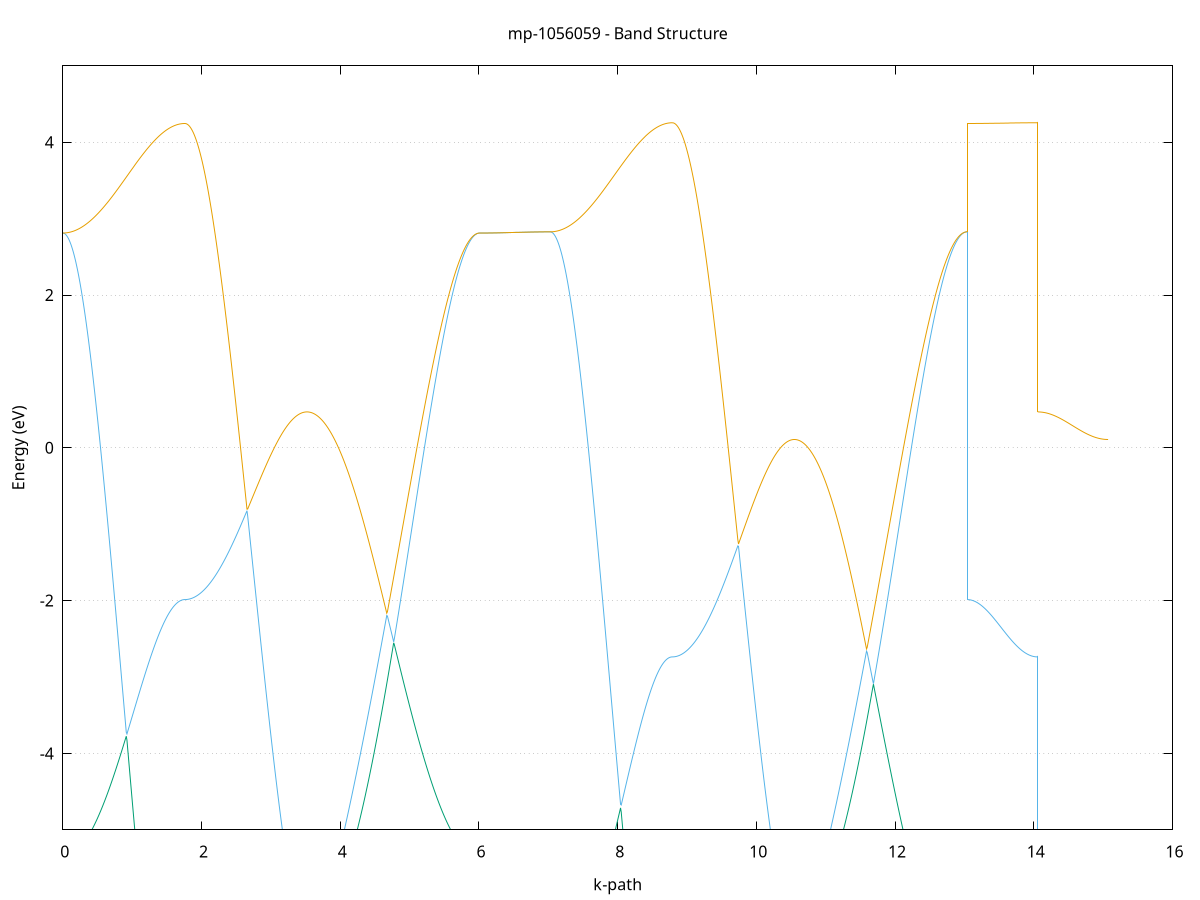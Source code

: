 set title 'mp-1056059 - Band Structure'
set xlabel 'k-path'
set ylabel 'Energy (eV)'
set grid y
set yrange [-5:5]
set terminal png size 800,600
set output 'mp-1056059_bands_gnuplot.png'
plot '-' using 1:2 with lines notitle, '-' using 1:2 with lines notitle, '-' using 1:2 with lines notitle, '-' using 1:2 with lines notitle, '-' using 1:2 with lines notitle, '-' using 1:2 with lines notitle, '-' using 1:2 with lines notitle, '-' using 1:2 with lines notitle, '-' using 1:2 with lines notitle, '-' using 1:2 with lines notitle, '-' using 1:2 with lines notitle, '-' using 1:2 with lines notitle
0.000000 -23.574843
0.009946 -23.574543
0.019892 -23.573743
0.029839 -23.572343
0.039785 -23.570543
0.049731 -23.568143
0.059677 -23.565243
0.069623 -23.561743
0.079569 -23.557743
0.089516 -23.553243
0.099462 -23.548243
0.109408 -23.542643
0.119354 -23.536543
0.129300 -23.529943
0.139247 -23.522743
0.149193 -23.515043
0.159139 -23.506843
0.169085 -23.498143
0.179031 -23.488843
0.188977 -23.479043
0.198924 -23.468843
0.208870 -23.458043
0.218816 -23.446643
0.228762 -23.434743
0.238708 -23.422343
0.248654 -23.409343
0.258601 -23.395943
0.268547 -23.381943
0.278493 -23.367343
0.288439 -23.352343
0.298385 -23.336843
0.308332 -23.320743
0.318278 -23.304143
0.328224 -23.287043
0.338170 -23.269343
0.348116 -23.251243
0.358062 -23.232543
0.368009 -23.213443
0.377955 -23.193743
0.387901 -23.173543
0.397847 -23.152743
0.407793 -23.131543
0.417740 -23.109843
0.427686 -23.087543
0.437632 -23.064843
0.447578 -23.041643
0.457524 -23.017843
0.467470 -22.993643
0.477417 -22.968943
0.487363 -22.943643
0.497309 -22.917943
0.507255 -22.891743
0.517201 -22.864943
0.527147 -22.837743
0.537094 -22.810043
0.547040 -22.781843
0.556986 -22.753243
0.566932 -22.724043
0.576878 -22.694343
0.586825 -22.664143
0.596771 -22.633643
0.606717 -22.602643
0.616663 -22.571143
0.626609 -22.539143
0.636555 -22.506743
0.646502 -22.473843
0.656448 -22.440443
0.666394 -22.406543
0.676340 -22.372243
0.686286 -22.337443
0.696233 -22.302243
0.706179 -22.266543
0.716125 -22.230443
0.726071 -22.193843
0.736017 -22.156843
0.745963 -22.119443
0.755910 -22.081543
0.765856 -22.043243
0.775802 -22.004543
0.785748 -21.965443
0.795694 -21.925843
0.805641 -21.885843
0.815587 -21.845443
0.825533 -21.804743
0.835479 -21.763543
0.845425 -21.721943
0.855371 -21.680043
0.865318 -21.637643
0.875264 -21.594943
0.885210 -21.551843
0.895156 -21.508343
0.905102 -21.464543
0.915049 -21.420343
0.924995 -21.375843
0.934941 -21.330943
0.944887 -21.285743
0.954833 -21.240243
0.964779 -21.194343
0.974726 -21.148143
0.984672 -21.101743
0.994618 -21.054943
1.004564 -21.007843
1.014510 -20.960443
1.024456 -20.912843
1.034403 -20.864743
1.044349 -20.816543
1.054295 -20.768143
1.064241 -20.719443
1.074187 -20.670643
1.084134 -20.621543
1.094080 -20.572343
1.104026 -20.522843
1.113972 -20.473243
1.123918 -20.423443
1.133864 -20.373443
1.143811 -20.323343
1.153757 -20.273143
1.163703 -20.222843
1.173649 -20.172443
1.183595 -20.121943
1.193542 -20.071343
1.203488 -20.020743
1.213434 -19.970143
1.223380 -19.919443
1.233326 -19.868843
1.243272 -19.818643
1.253219 -19.768143
1.263165 -19.717643
1.273111 -19.667343
1.283057 -19.617043
1.293003 -19.567043
1.302950 -19.517143
1.312896 -19.467343
1.322842 -19.417843
1.332788 -19.368543
1.342734 -19.319643
1.352680 -19.270843
1.362627 -19.222443
1.372573 -19.174543
1.382519 -19.126943
1.392465 -19.079843
1.402411 -19.033143
1.412357 -18.987043
1.422304 -18.941443
1.432250 -18.896443
1.442196 -18.852043
1.452142 -18.808443
1.462088 -18.765443
1.472035 -18.723343
1.481981 -18.681943
1.491927 -18.641443
1.501873 -18.601743
1.511819 -18.562943
1.521765 -18.525243
1.531712 -18.488543
1.541658 -18.452843
1.551604 -18.418443
1.561550 -18.385043
1.571496 -18.353043
1.581443 -18.322243
1.591389 -18.292743
1.601335 -18.264643
1.611281 -18.237943
1.621227 -18.212843
1.631173 -18.189143
1.641120 -18.167043
1.651066 -18.146543
1.661012 -18.127643
1.670958 -18.110443
1.680904 -18.094943
1.690850 -18.081243
1.700797 -18.069243
1.710743 -18.059043
1.720689 -18.050743
1.730635 -18.044243
1.740581 -18.039543
1.750528 -18.036743
1.760474 -18.035843
1.760474 -18.035843
1.770420 -18.035543
1.780366 -18.034843
1.790312 -18.033643
1.800258 -18.031943
1.810205 -18.029843
1.820151 -18.027243
1.830097 -18.024143
1.840043 -18.020543
1.849989 -18.016443
1.859936 -18.011943
1.869882 -18.006943
1.879828 -18.001443
1.889774 -17.995543
1.899720 -17.989043
1.909666 -17.982243
1.919613 -17.974843
1.929559 -17.966943
1.939505 -17.958643
1.949451 -17.949843
1.959397 -17.940543
1.969343 -17.930843
1.979290 -17.920643
1.989236 -17.909943
1.999182 -17.898743
2.009128 -17.887043
2.019074 -17.874943
2.029021 -17.862343
2.038967 -17.849343
2.048913 -17.835743
2.058859 -17.821843
2.068805 -17.807343
2.078751 -17.792443
2.088698 -17.777043
2.098644 -17.761243
2.108590 -17.745143
2.118536 -17.728343
2.128482 -17.710943
2.138429 -17.693343
2.148375 -17.675143
2.158321 -17.656543
2.168267 -17.637443
2.178213 -17.617943
2.188159 -17.597943
2.198106 -17.577543
2.208052 -17.556643
2.217998 -17.535343
2.227944 -17.513543
2.237890 -17.491243
2.247837 -17.468543
2.257783 -17.445443
2.267729 -17.421843
2.277675 -17.397843
2.287621 -17.373543
2.297567 -17.348843
2.307514 -17.323443
2.317460 -17.297643
2.327406 -17.271443
2.337352 -17.244743
2.347298 -17.217643
2.357245 -17.190143
2.367191 -17.162143
2.377137 -17.133743
2.387083 -17.104943
2.397029 -17.075743
2.406975 -17.046043
2.416922 -17.015943
2.426868 -16.985443
2.436814 -16.954543
2.446760 -16.923243
2.456706 -16.891543
2.466652 -16.859343
2.476599 -16.826843
2.486545 -16.793843
2.496491 -16.760543
2.506437 -16.726743
2.516383 -16.692643
2.526330 -16.658343
2.536276 -16.623443
2.546222 -16.588143
2.556168 -16.552543
2.566114 -16.516443
2.576060 -16.480043
2.586007 -16.443243
2.595953 -16.406043
2.605899 -16.368543
2.615845 -16.330643
2.625791 -16.292443
2.635738 -16.253843
2.645684 -16.214943
2.655630 -16.175743
2.665576 -16.136143
2.675522 -16.096243
2.685468 -16.055943
2.695415 -16.015343
2.705361 -15.974543
2.715307 -15.933343
2.725253 -15.891843
2.735199 -15.850343
2.745146 -15.808243
2.755092 -15.765943
2.765038 -15.723243
2.774984 -15.680343
2.784930 -15.637243
2.794876 -15.593843
2.804823 -15.550143
2.814769 -15.506243
2.824715 -15.462143
2.834661 -15.417843
2.844607 -15.373343
2.854553 -15.328543
2.864500 -15.283643
2.874446 -15.238543
2.884392 -15.193243
2.894338 -15.147843
2.904284 -15.102243
2.914231 -15.056343
2.924177 -15.010443
2.934123 -14.964543
2.944069 -14.918443
2.954015 -14.872343
2.963961 -14.826243
2.973908 -14.779943
2.983854 -14.733743
2.993800 -14.687443
3.003746 -14.641443
3.013692 -14.595143
3.023639 -14.548943
3.033585 -14.502843
3.043531 -14.456743
3.053477 -14.410743
3.063423 -14.364943
3.073369 -14.319243
3.083316 -14.273743
3.093262 -14.228343
3.103208 -14.183243
3.113154 -14.138443
3.123100 -14.093843
3.133046 -14.049543
3.142993 -14.005643
3.152939 -13.962043
3.162885 -13.918843
3.172831 -13.876043
3.182777 -13.833743
3.192724 -13.792043
3.202670 -13.750843
3.212616 -13.710143
3.222562 -13.670143
3.232508 -13.630843
3.242454 -13.592243
3.252401 -13.554343
3.262347 -13.517243
3.272293 -13.481043
3.282239 -13.445643
3.292185 -13.411243
3.302132 -13.377743
3.312078 -13.345343
3.322024 -13.314043
3.331970 -13.284043
3.341916 -13.254943
3.351862 -13.227143
3.361809 -13.200643
3.371755 -13.175443
3.381701 -13.151543
3.391647 -13.129143
3.401593 -13.108143
3.411540 -13.088743
3.421486 -13.070743
3.431432 -13.054443
3.441378 -13.039743
3.451324 -13.026643
3.461270 -13.015243
3.471217 -13.005543
3.481163 -12.997543
3.491109 -12.991343
3.501055 -12.986943
3.511001 -12.984243
3.520947 -12.983343
3.520947 -12.983343
3.530946 -12.984243
3.540945 -12.986943
3.550944 -12.991443
3.560942 -12.997743
3.570941 -13.005843
3.580940 -13.015643
3.590939 -13.027243
3.600937 -13.040643
3.610936 -13.055743
3.620935 -13.072443
3.630934 -13.090943
3.640932 -13.111043
3.650931 -13.132843
3.660930 -13.156243
3.670929 -13.181243
3.680927 -13.207743
3.690926 -13.235843
3.700925 -13.265343
3.710924 -13.296343
3.720922 -13.328843
3.730921 -13.362443
3.740920 -13.397743
3.750918 -13.434243
3.760917 -13.472143
3.770916 -13.511243
3.780915 -13.551643
3.790913 -13.593143
3.800912 -13.635843
3.810911 -13.679743
3.820910 -13.724643
3.830908 -13.770643
3.840907 -13.817843
3.850906 -13.865843
3.860905 -13.914843
3.870903 -13.964843
3.880902 -14.015643
3.890901 -14.067343
3.900900 -14.119943
3.910898 -14.173243
3.920897 -14.227243
3.930896 -14.282143
3.940894 -14.337743
3.950893 -14.394043
3.960892 -14.451043
3.970891 -14.508643
3.980889 -14.566943
3.990888 -14.625743
4.000887 -14.685143
4.010886 -14.745143
4.020884 -14.805643
4.030883 -14.866543
4.040882 -14.928043
4.050881 -14.989943
4.060879 -15.052243
4.070878 -15.114943
4.080877 -15.178143
4.090876 -15.241643
4.100874 -15.305443
4.110873 -15.369643
4.120872 -15.434143
4.130871 -15.498943
4.140869 -15.563943
4.150868 -15.629343
4.160867 -15.694843
4.170865 -15.760643
4.180864 -15.826643
4.190863 -15.892843
4.200862 -15.959243
4.210860 -16.025743
4.220859 -16.092443
4.230858 -16.158943
4.240857 -16.225843
4.250855 -16.292943
4.260854 -16.360043
4.270853 -16.427243
4.280852 -16.494543
4.290850 -16.561943
4.300849 -16.629243
4.310848 -16.696643
4.320847 -16.764043
4.330845 -16.831543
4.340844 -16.898943
4.350843 -16.966343
4.360842 -17.033643
4.370840 -17.101043
4.380839 -17.168343
4.390838 -17.235543
4.400836 -17.302743
4.410835 -17.369743
4.420834 -17.436743
4.430833 -17.503643
4.440831 -17.570343
4.450830 -17.637043
4.460829 -17.703543
4.470828 -17.770043
4.480826 -17.836243
4.490825 -17.902443
4.500824 -17.968443
4.510823 -18.034243
4.520821 -18.099843
4.530820 -18.165343
4.540819 -18.230643
4.550818 -18.295643
4.560816 -18.360543
4.570815 -18.425243
4.580814 -18.489643
4.590812 -18.553943
4.600811 -18.617943
4.610810 -18.681643
4.620809 -18.745243
4.630807 -18.808443
4.640806 -18.871543
4.650805 -18.934243
4.660804 -18.996743
4.670802 -19.059043
4.680801 -19.120943
4.690800 -19.182443
4.700799 -19.243843
4.710797 -19.304843
4.720796 -19.365643
4.730795 -19.426143
4.740794 -19.486343
4.750792 -19.546243
4.760791 -19.605743
4.770790 -19.664943
4.780789 -19.723843
4.790787 -19.782443
4.800786 -19.840343
4.810785 -19.898243
4.820783 -19.955743
4.830782 -20.012943
4.840781 -20.069743
4.850780 -20.126243
4.860778 -20.182343
4.870777 -20.238143
4.880776 -20.293543
4.890775 -20.348543
4.900773 -20.403143
4.910772 -20.457443
4.920771 -20.511243
4.930770 -20.564743
4.940768 -20.617843
4.950767 -20.670443
4.960766 -20.722743
4.970765 -20.774643
4.980763 -20.825943
4.990762 -20.877043
5.000761 -20.927743
5.010760 -20.977943
5.020758 -21.027843
5.030757 -21.077243
5.040756 -21.126243
5.050754 -21.174743
5.060753 -21.222843
5.070752 -21.270543
5.080751 -21.317843
5.090749 -21.364643
5.100748 -21.411043
5.110747 -21.457043
5.120746 -21.502543
5.130744 -21.547543
5.140743 -21.591943
5.150742 -21.636143
5.160741 -21.679843
5.170739 -21.723043
5.180738 -21.765843
5.190737 -21.808143
5.200736 -21.850043
5.210734 -21.891443
5.220733 -21.932343
5.230732 -21.972943
5.240730 -22.012943
5.250729 -22.052443
5.260728 -22.091543
5.270727 -22.130143
5.280725 -22.168243
5.290724 -22.205843
5.300723 -22.242943
5.310722 -22.279643
5.320720 -22.315743
5.330719 -22.351443
5.340718 -22.386643
5.350717 -22.421343
5.360715 -22.455543
5.370714 -22.489243
5.380713 -22.522543
5.390712 -22.555243
5.400710 -22.587443
5.410709 -22.619243
5.420708 -22.650443
5.430707 -22.681143
5.440705 -22.711443
5.450704 -22.741143
5.460703 -22.770343
5.470701 -22.799143
5.480700 -22.827443
5.490699 -22.855143
5.500698 -22.882343
5.510696 -22.909043
5.520695 -22.935243
5.530694 -22.960843
5.540693 -22.986043
5.550691 -23.010643
5.560690 -23.034743
5.570689 -23.058343
5.580688 -23.081443
5.590686 -23.103843
5.600685 -23.125943
5.610684 -23.147443
5.620683 -23.168443
5.630681 -23.188943
5.640680 -23.208943
5.650679 -23.228343
5.660678 -23.247243
5.670676 -23.265643
5.680675 -23.283543
5.690674 -23.300843
5.700672 -23.317643
5.710671 -23.333943
5.720670 -23.349843
5.730669 -23.365043
5.740667 -23.379743
5.750666 -23.393943
5.760665 -23.407543
5.770664 -23.420643
5.780662 -23.433243
5.790661 -23.445243
5.800660 -23.456743
5.810659 -23.467543
5.820657 -23.478043
5.830656 -23.487943
5.840655 -23.497343
5.850654 -23.506143
5.860652 -23.514443
5.870651 -23.522243
5.880650 -23.529443
5.890648 -23.536143
5.900647 -23.542343
5.910646 -23.548043
5.920645 -23.553043
5.930643 -23.557643
5.940642 -23.561643
5.950641 -23.565143
5.960640 -23.568143
5.970638 -23.570543
5.980637 -23.572443
5.990636 -23.573743
6.000635 -23.574543
6.010633 -23.574843
6.010633 -23.574843
6.020601 -23.574743
6.030570 -23.574543
6.040538 -23.574343
6.050506 -23.574043
6.060474 -23.573643
6.070442 -23.573243
6.080411 -23.572643
6.090379 -23.571943
6.100347 -23.571243
6.110315 -23.570443
6.120283 -23.569543
6.130251 -23.568543
6.140220 -23.567443
6.150188 -23.566343
6.160156 -23.565143
6.170124 -23.563843
6.180092 -23.562443
6.190060 -23.560943
6.200029 -23.559443
6.209997 -23.557843
6.219965 -23.556143
6.229933 -23.554343
6.239901 -23.552543
6.249869 -23.550643
6.259838 -23.548743
6.269806 -23.546643
6.279774 -23.544643
6.289742 -23.542443
6.299710 -23.540243
6.309678 -23.537943
6.319647 -23.535643
6.329615 -23.533343
6.339583 -23.530843
6.349551 -23.528443
6.359519 -23.525843
6.369487 -23.523343
6.379456 -23.520743
6.389424 -23.518043
6.399392 -23.515443
6.409360 -23.512743
6.419328 -23.509743
6.429296 -23.507043
6.439265 -23.504243
6.449233 -23.501343
6.459201 -23.498543
6.469169 -23.495643
6.479137 -23.492843
6.489105 -23.489943
6.499074 -23.486943
6.509042 -23.483743
6.519010 -23.480843
6.528978 -23.477943
6.538946 -23.475043
6.548914 -23.472443
6.558883 -23.469543
6.568851 -23.466643
6.578819 -23.463743
6.588787 -23.460843
6.598755 -23.457943
6.608723 -23.455143
6.618692 -23.452343
6.628660 -23.449543
6.638628 -23.446743
6.648596 -23.444043
6.658564 -23.441343
6.668532 -23.438643
6.678501 -23.436043
6.688469 -23.433443
6.698437 -23.430843
6.708405 -23.428343
6.718373 -23.425943
6.728342 -23.423543
6.738310 -23.421143
6.748278 -23.418843
6.758246 -23.416643
6.768214 -23.414443
6.778182 -23.412343
6.788151 -23.410343
6.798119 -23.408343
6.808087 -23.406443
6.818055 -23.404543
6.828023 -23.402743
6.837991 -23.401043
6.847960 -23.399443
6.857928 -23.398043
6.867896 -23.396643
6.877864 -23.395243
6.887832 -23.393943
6.897800 -23.392743
6.907769 -23.391643
6.917737 -23.390543
6.927705 -23.389543
6.937673 -23.388643
6.947641 -23.387843
6.957609 -23.387143
6.967578 -23.386543
6.977546 -23.386043
6.987514 -23.385443
6.997482 -23.385043
7.007450 -23.384843
7.017418 -23.384743
7.027387 -23.384643
7.027387 -23.384643
7.037333 -23.384443
7.047279 -23.383643
7.057225 -23.382243
7.067171 -23.380443
7.077117 -23.378143
7.087064 -23.375243
7.097010 -23.371843
7.106956 -23.367943
7.116902 -23.363443
7.126848 -23.358443
7.136795 -23.352943
7.146741 -23.346843
7.156687 -23.340343
7.166633 -23.333243
7.176579 -23.325743
7.186525 -23.317443
7.196472 -23.308843
7.206418 -23.299643
7.216364 -23.289943
7.226310 -23.279743
7.236256 -23.268943
7.246203 -23.257743
7.256149 -23.245843
7.266095 -23.233543
7.276041 -23.220743
7.285987 -23.207443
7.295933 -23.193543
7.305880 -23.179143
7.315826 -23.164243
7.325772 -23.148843
7.335718 -23.132943
7.345664 -23.116543
7.355610 -23.099543
7.365557 -23.082143
7.375503 -23.064143
7.385449 -23.045643
7.395395 -23.026743
7.405341 -23.007243
7.415288 -22.987243
7.425234 -22.966743
7.435180 -22.945743
7.445126 -22.924243
7.455072 -22.902243
7.465018 -22.879543
7.474965 -22.856543
7.484911 -22.833043
7.494857 -22.809043
7.504803 -22.784543
7.514749 -22.759543
7.524696 -22.734143
7.534642 -22.708143
7.544588 -22.681643
7.554534 -22.654743
7.564480 -22.627243
7.574426 -22.599343
7.584373 -22.570943
7.594319 -22.542143
7.604265 -22.512743
7.614211 -22.482943
7.624157 -22.452643
7.634104 -22.421943
7.644050 -22.390643
7.653996 -22.359043
7.663942 -22.326843
7.673888 -22.294243
7.683834 -22.261443
7.693781 -22.227843
7.703727 -22.193943
7.713673 -22.159543
7.723619 -22.124843
7.733565 -22.089543
7.743511 -22.053743
7.753458 -22.017543
7.763404 -21.980943
7.773350 -21.943943
7.783296 -21.906443
7.793242 -21.868543
7.803189 -21.830143
7.813135 -21.791443
7.823081 -21.752343
7.833027 -21.712743
7.842973 -21.672843
7.852919 -21.632443
7.862866 -21.591743
7.872812 -21.550643
7.882758 -21.509143
7.892704 -21.467243
7.902650 -21.424943
7.912597 -21.382343
7.922543 -21.339343
7.932489 -21.296043
7.942435 -21.252343
7.952381 -21.208243
7.962327 -21.163843
7.972274 -21.119143
7.982220 -21.074143
7.992166 -21.028843
8.002112 -20.983143
8.012058 -20.937143
8.022005 -20.890943
8.031951 -20.844443
8.041897 -20.797543
8.051843 -20.750743
8.061789 -20.703343
8.071735 -20.655743
8.081682 -20.607943
8.091628 -20.559843
8.101574 -20.511643
8.111520 -20.463143
8.121466 -20.414443
8.131412 -20.365543
8.141359 -20.316543
8.151305 -20.267343
8.161251 -20.217943
8.171197 -20.168543
8.181143 -20.118943
8.191090 -20.069243
8.201036 -20.019443
8.210982 -19.969543
8.220928 -19.919643
8.230874 -19.869643
8.240820 -19.819643
8.250767 -19.769643
8.260713 -19.719743
8.270659 -19.669743
8.280605 -19.619943
8.290551 -19.570143
8.300498 -19.520443
8.310444 -19.470843
8.320390 -19.421443
8.330336 -19.372543
8.340282 -19.323543
8.350228 -19.274643
8.360175 -19.226043
8.370121 -19.177743
8.380067 -19.129843
8.390013 -19.082143
8.399959 -19.034843
8.409906 -18.987943
8.419852 -18.941543
8.429798 -18.895543
8.439744 -18.850143
8.449690 -18.805243
8.459636 -18.760943
8.469583 -18.717343
8.479529 -18.674343
8.489475 -18.632043
8.499421 -18.590443
8.509367 -18.549743
8.519313 -18.509843
8.529260 -18.470843
8.539206 -18.432743
8.549152 -18.395643
8.559098 -18.359443
8.569044 -18.324443
8.578991 -18.290543
8.588937 -18.257843
8.598883 -18.226243
8.608829 -18.196043
8.618775 -18.167143
8.628721 -18.139543
8.638668 -18.113343
8.648614 -18.088643
8.658560 -18.065443
8.668506 -18.043743
8.678452 -18.023643
8.688399 -18.005043
8.698345 -17.988243
8.708291 -17.973043
8.718237 -17.959543
8.728183 -17.947843
8.738129 -17.937843
8.748076 -17.929643
8.758022 -17.923343
8.767968 -17.918743
8.777914 -17.916143
8.787860 -17.915343
8.787860 -17.915343
8.797807 -17.914843
8.807753 -17.914143
8.817699 -17.912943
8.827645 -17.911343
8.837591 -17.909143
8.847537 -17.906543
8.857484 -17.903543
8.867430 -17.899943
8.877376 -17.895943
8.887322 -17.891443
8.897268 -17.886443
8.907214 -17.881043
8.917161 -17.875143
8.927107 -17.868743
8.937053 -17.861943
8.946999 -17.854543
8.956945 -17.846743
8.966892 -17.838543
8.976838 -17.829743
8.986784 -17.820843
8.996730 -17.811243
9.006676 -17.801043
9.016622 -17.790443
9.026569 -17.779443
9.036515 -17.767843
9.046461 -17.755843
9.056407 -17.743343
9.066353 -17.730443
9.076300 -17.717043
9.086246 -17.703143
9.096192 -17.688843
9.106138 -17.674043
9.116084 -17.658743
9.126030 -17.643043
9.135977 -17.626843
9.145923 -17.610243
9.155869 -17.593143
9.165815 -17.575643
9.175761 -17.557543
9.185707 -17.539143
9.195654 -17.520143
9.205600 -17.500843
9.215546 -17.480943
9.225492 -17.460743
9.235438 -17.439943
9.245385 -17.418743
9.255331 -17.397143
9.265277 -17.375043
9.275223 -17.352543
9.285169 -17.329643
9.295115 -17.306143
9.305062 -17.282343
9.315008 -17.258043
9.324954 -17.233343
9.334900 -17.208143
9.344846 -17.182543
9.354793 -17.156543
9.364739 -17.129743
9.374685 -17.102943
9.384631 -17.075543
9.394577 -17.048043
9.404523 -17.019943
9.414470 -16.991343
9.424416 -16.962543
9.434362 -16.933243
9.444308 -16.903443
9.454254 -16.873143
9.464201 -16.842543
9.474147 -16.811443
9.484093 -16.779943
9.494039 -16.748043
9.503985 -16.715743
9.513931 -16.683043
9.523878 -16.649943
9.533824 -16.616543
9.543770 -16.582643
9.553716 -16.548343
9.563662 -16.513743
9.573608 -16.478743
9.583555 -16.443343
9.593501 -16.407543
9.603447 -16.371343
9.613393 -16.334843
9.623339 -16.298043
9.633286 -16.260743
9.643232 -16.223143
9.653178 -16.185243
9.663124 -16.146943
9.673070 -16.108343
9.683016 -16.069443
9.692963 -16.030143
9.702909 -15.990443
9.712855 -15.950543
9.722801 -15.910243
9.732747 -15.869743
9.742694 -15.828843
9.752640 -15.787643
9.762586 -15.746243
9.772532 -15.704443
9.782478 -15.662443
9.792424 -15.620143
9.802371 -15.577543
9.812317 -15.534743
9.822263 -15.491643
9.832209 -15.448343
9.842155 -15.404843
9.852102 -15.361043
9.862048 -15.317043
9.871994 -15.272843
9.881940 -15.228443
9.891886 -15.183943
9.901832 -15.139143
9.911779 -15.094243
9.921725 -15.049143
9.931671 -15.003943
9.941617 -14.958543
9.951563 -14.913043
9.961509 -14.867543
9.971456 -14.821843
9.981402 -14.776143
9.991348 -14.730343
10.001294 -14.684443
10.011240 -14.638543
10.021187 -14.592643
10.031133 -14.546743
10.041079 -14.500943
10.051025 -14.455043
10.060971 -14.409343
10.070917 -14.363643
10.080864 -14.318243
10.090810 -14.272743
10.100756 -14.227443
10.110702 -14.182343
10.120648 -14.137343
10.130595 -14.092643
10.140541 -14.048143
10.150487 -14.003943
10.160433 -13.960043
10.170379 -13.916443
10.180325 -13.873343
10.190272 -13.830543
10.200218 -13.788143
10.210164 -13.746243
10.220110 -13.704843
10.230056 -13.664043
10.240003 -13.623743
10.249949 -13.584143
10.259895 -13.545443
10.269841 -13.507243
10.279787 -13.469643
10.289733 -13.432943
10.299680 -13.397043
10.309626 -13.361943
10.319572 -13.327843
10.329518 -13.294743
10.339464 -13.262643
10.349410 -13.231643
10.359357 -13.201743
10.369303 -13.172943
10.379249 -13.145443
10.389195 -13.119143
10.399141 -13.094143
10.409088 -13.070543
10.419034 -13.048343
10.428980 -13.027643
10.438926 -13.008343
10.448872 -12.990643
10.458818 -12.974443
10.468765 -12.959843
10.478711 -12.946943
10.488657 -12.935643
10.498603 -12.926043
10.508549 -12.918143
10.518496 -12.912043
10.528442 -12.907643
10.538388 -12.904943
10.548334 -12.904043
10.548334 -12.904043
10.558333 -12.904943
10.568332 -12.907643
10.578330 -12.912143
10.588329 -12.918343
10.598328 -12.926343
10.608326 -12.936043
10.618325 -12.947543
10.628324 -12.960743
10.638323 -12.975643
10.648321 -12.992243
10.658320 -13.010543
10.668319 -13.030443
10.678318 -13.052043
10.688316 -13.075143
10.698315 -13.099843
10.708314 -13.126143
10.718313 -13.153843
10.728311 -13.183143
10.738310 -13.213843
10.748309 -13.245943
10.758308 -13.279543
10.768306 -13.314343
10.778305 -13.350543
10.788304 -13.388043
10.798303 -13.426743
10.808301 -13.466643
10.818300 -13.507543
10.828299 -13.549743
10.838297 -13.593143
10.848296 -13.637643
10.858295 -13.683143
10.868294 -13.729743
10.878292 -13.777243
10.888291 -13.825743
10.898290 -13.874843
10.908289 -13.925143
10.918287 -13.976343
10.928286 -14.028343
10.938285 -14.081143
10.948284 -14.134643
10.958282 -14.188943
10.968281 -14.244043
10.978280 -14.299743
10.988279 -14.356143
10.998277 -14.413143
11.008276 -14.470743
11.018275 -14.528943
11.028273 -14.587743
11.038272 -14.647043
11.048271 -14.706843
11.058270 -14.766943
11.068268 -14.827743
11.078267 -14.888943
11.088266 -14.950643
11.098265 -15.012643
11.108263 -15.075143
11.118262 -15.137943
11.128261 -15.201143
11.138260 -15.264643
11.148258 -15.328343
11.158257 -15.392443
11.168256 -15.456843
11.178255 -15.521443
11.188253 -15.586343
11.198252 -15.651443
11.208251 -15.716643
11.218250 -15.782143
11.228248 -15.847843
11.238247 -15.913643
11.248246 -15.979543
11.258244 -16.045643
11.268243 -16.111843
11.278242 -16.178243
11.288241 -16.244643
11.298239 -16.311143
11.308238 -16.377643
11.318237 -16.444243
11.328236 -16.510943
11.338234 -16.577543
11.348233 -16.644243
11.358232 -16.710943
11.368231 -16.777643
11.378229 -16.844343
11.388228 -16.911043
11.398227 -16.977643
11.408226 -17.044143
11.418224 -17.110743
11.428223 -17.177143
11.438222 -17.243443
11.448221 -17.309443
11.458219 -17.375643
11.468218 -17.441743
11.478217 -17.507743
11.488215 -17.573543
11.498214 -17.639243
11.508213 -17.704843
11.518212 -17.770343
11.528210 -17.835543
11.538209 -17.900643
11.548208 -17.965643
11.558207 -18.030443
11.568205 -18.094943
11.578204 -18.159343
11.588203 -18.223643
11.598202 -18.287343
11.608200 -18.351143
11.618199 -18.414643
11.628198 -18.477943
11.638197 -18.541143
11.648195 -18.603943
11.658194 -18.666543
11.668193 -18.728943
11.678191 -18.791043
11.688190 -18.852943
11.698189 -18.914443
11.708188 -18.975743
11.718186 -19.036843
11.728185 -19.097543
11.738184 -19.158043
11.748183 -19.218143
11.758181 -19.278043
11.768180 -19.337643
11.778179 -19.396843
11.788178 -19.455743
11.798176 -19.514343
11.808175 -19.572643
11.818174 -19.630643
11.828173 -19.688243
11.838171 -19.745543
11.848170 -19.802443
11.858169 -19.859043
11.868168 -19.915343
11.878166 -19.971243
11.888165 -20.026743
11.898164 -20.081943
11.908162 -20.136743
11.918161 -20.191143
11.928160 -20.245243
11.938159 -20.298943
11.948157 -20.352243
11.958156 -20.405143
11.968155 -20.457343
11.978154 -20.509543
11.988152 -20.561243
11.998151 -20.612643
12.008150 -20.663643
12.018149 -20.714143
12.028147 -20.764343
12.038146 -20.814043
12.048145 -20.863343
12.058144 -20.912343
12.068142 -20.960843
12.078141 -21.008843
12.088140 -21.056543
12.098139 -21.103743
12.108137 -21.150543
12.118136 -21.196843
12.128135 -21.242843
12.138133 -21.288343
12.148132 -21.333343
12.158131 -21.377943
12.168130 -21.422143
12.178128 -21.465843
12.188127 -21.509043
12.198126 -21.551843
12.208125 -21.594243
12.218123 -21.636143
12.228122 -21.677643
12.238121 -21.718543
12.248120 -21.759143
12.258118 -21.799143
12.268117 -21.838743
12.278116 -21.877843
12.288115 -21.916543
12.298113 -21.954743
12.308112 -21.992443
12.318111 -22.029643
12.328109 -22.066443
12.338108 -22.102743
12.348107 -22.138143
12.358106 -22.173543
12.368104 -22.208343
12.378103 -22.242743
12.388102 -22.276643
12.398101 -22.309743
12.408099 -22.342643
12.418098 -22.375043
12.428097 -22.407043
12.438096 -22.438443
12.448094 -22.469343
12.458093 -22.499743
12.468092 -22.529743
12.478091 -22.559243
12.488089 -22.588143
12.498088 -22.616643
12.508087 -22.644543
12.518086 -22.671943
12.528084 -22.698943
12.538083 -22.725343
12.548082 -22.751243
12.558080 -22.776643
12.568079 -22.801543
12.578078 -22.825943
12.588077 -22.849843
12.598075 -22.873143
12.608074 -22.896043
12.618073 -22.918343
12.628072 -22.940243
12.638070 -22.961543
12.648069 -22.982343
12.658068 -23.002643
12.668067 -23.022343
12.678065 -23.041643
12.688064 -23.060343
12.698063 -23.078543
12.708062 -23.096243
12.718060 -23.113343
12.728059 -23.130143
12.738058 -23.146343
12.748057 -23.161943
12.758055 -23.177043
12.768054 -23.191543
12.778053 -23.205643
12.788051 -23.219143
12.798050 -23.232043
12.808049 -23.244543
12.818048 -23.256443
12.828046 -23.267643
12.838045 -23.278543
12.848044 -23.288843
12.858043 -23.298643
12.868041 -23.307943
12.878040 -23.316743
12.888039 -23.325043
12.898038 -23.332743
12.908036 -23.339943
12.918035 -23.346543
12.928034 -23.352643
12.938033 -23.358243
12.948031 -23.363243
12.958030 -23.367743
12.968029 -23.371743
12.978027 -23.375043
12.988026 -23.378043
12.998025 -23.380443
13.008024 -23.382243
13.018022 -23.383643
13.028021 -23.384443
13.038020 -23.384643
13.038020 -18.035843
13.047988 -18.035743
13.057956 -18.035743
13.067924 -18.035543
13.077893 -18.035343
13.087861 -18.035143
13.097829 -18.034843
13.107797 -18.034443
13.117765 -18.034043
13.127733 -18.033543
13.137702 -18.033043
13.147670 -18.032443
13.157638 -18.031843
13.167606 -18.031143
13.177574 -18.030343
13.187542 -18.029643
13.197511 -18.028743
13.207479 -18.027843
13.217447 -18.026943
13.227415 -18.025943
13.237383 -18.024943
13.247351 -18.023843
13.257320 -18.022743
13.267288 -18.021543
13.277256 -18.020343
13.287224 -18.019043
13.297192 -18.017643
13.307160 -18.016343
13.317129 -18.014943
13.327097 -18.013543
13.337065 -18.012043
13.347033 -18.010643
13.357001 -18.009043
13.366969 -18.007543
13.376938 -18.005943
13.386906 -18.004343
13.396874 -18.002743
13.406842 -18.001243
13.416810 -17.999543
13.426778 -17.997843
13.436747 -17.996143
13.446715 -17.994343
13.456683 -17.992543
13.466651 -17.990843
13.476619 -17.989043
13.486588 -17.987143
13.496556 -17.985643
13.506524 -17.983843
13.516492 -17.981943
13.526460 -17.980143
13.536428 -17.978243
13.546397 -17.976443
13.556365 -17.974543
13.566333 -17.972643
13.576301 -17.970843
13.586269 -17.968943
13.596237 -17.967143
13.606206 -17.965343
13.616174 -17.963443
13.626142 -17.961643
13.636110 -17.959843
13.646078 -17.957943
13.656046 -17.956143
13.666015 -17.954443
13.675983 -17.952643
13.685951 -17.950943
13.695919 -17.949343
13.705887 -17.947743
13.715855 -17.946043
13.725824 -17.944443
13.735792 -17.942843
13.745760 -17.941343
13.755728 -17.939843
13.765696 -17.938143
13.775664 -17.936743
13.785633 -17.935243
13.795601 -17.933943
13.805569 -17.932543
13.815537 -17.931243
13.825505 -17.930043
13.835473 -17.928843
13.845442 -17.927643
13.855410 -17.926543
13.865378 -17.925543
13.875346 -17.924243
13.885314 -17.923343
13.895282 -17.922443
13.905251 -17.921543
13.915219 -17.920743
13.925187 -17.919943
13.935155 -17.919243
13.945123 -17.918543
13.955091 -17.917943
13.965060 -17.917443
13.975028 -17.916943
13.984996 -17.916543
13.994964 -17.916143
14.004932 -17.915843
14.014900 -17.915543
14.024869 -17.915343
14.034837 -17.915243
14.044805 -17.915243
14.054773 -17.915343
14.054773 -12.983343
14.064741 -12.983343
14.074709 -12.983243
14.084678 -12.983143
14.094646 -12.983043
14.104614 -12.982843
14.114582 -12.982643
14.124550 -12.982443
14.134519 -12.982143
14.144487 -12.981843
14.154455 -12.981543
14.164423 -12.980743
14.174391 -12.980343
14.184359 -12.979843
14.194328 -12.979343
14.204296 -12.978843
14.214264 -12.978343
14.224232 -12.977743
14.234200 -12.977143
14.244168 -12.976443
14.254137 -12.975743
14.264105 -12.975043
14.274073 -12.974343
14.284041 -12.973543
14.294009 -12.972743
14.303977 -12.971943
14.313946 -12.971043
14.323914 -12.970143
14.333882 -12.969243
14.343850 -12.968343
14.353818 -12.967343
14.363786 -12.966343
14.373755 -12.965343
14.383723 -12.964343
14.393691 -12.963343
14.403659 -12.962243
14.413627 -12.961143
14.423595 -12.960043
14.433564 -12.958943
14.443532 -12.957843
14.453500 -12.956643
14.463468 -12.955543
14.473436 -12.954343
14.483404 -12.953143
14.493373 -12.951943
14.503341 -12.950743
14.513309 -12.949543
14.523277 -12.948343
14.533245 -12.947143
14.543213 -12.945943
14.553182 -12.944643
14.563150 -12.943443
14.573118 -12.942243
14.583086 -12.941343
14.593054 -12.940143
14.603022 -12.938943
14.612991 -12.937743
14.622959 -12.936543
14.632927 -12.935343
14.642895 -12.934143
14.652863 -12.932943
14.662831 -12.931743
14.672800 -12.930543
14.682768 -12.929443
14.692736 -12.928243
14.702704 -12.927143
14.712672 -12.926343
14.722640 -12.925343
14.732609 -12.924243
14.742577 -12.923143
14.752545 -12.922143
14.762513 -12.921143
14.772481 -12.920143
14.782450 -12.919143
14.792418 -12.918143
14.802386 -12.917243
14.812354 -12.916343
14.822322 -12.915443
14.832290 -12.914643
14.842259 -12.913943
14.852227 -12.913143
14.862195 -12.912443
14.872163 -12.911643
14.882131 -12.910943
14.892099 -12.910343
14.902068 -12.909643
14.912036 -12.908843
14.922004 -12.908343
14.931972 -12.907743
14.941940 -12.907243
14.951908 -12.906843
14.961877 -12.906343
14.971845 -12.905943
14.981813 -12.905643
14.991781 -12.905343
15.001749 -12.905043
15.011717 -12.904743
15.021686 -12.904543
15.031654 -12.904443
15.041622 -12.904243
15.051590 -12.904143
15.061558 -12.904143
15.071526 -12.904043
e
0.000000 -5.370843
0.009946 -5.370643
0.019892 -5.370043
0.029839 -5.368943
0.039785 -5.367443
0.049731 -5.365543
0.059677 -5.363143
0.069623 -5.360443
0.079569 -5.357243
0.089516 -5.353543
0.099462 -5.349543
0.109408 -5.345043
0.119354 -5.340143
0.129300 -5.334843
0.139247 -5.329143
0.149193 -5.322943
0.159139 -5.316443
0.169085 -5.309443
0.179031 -5.302043
0.188977 -5.294143
0.198924 -5.285943
0.208870 -5.277243
0.218816 -5.268243
0.228762 -5.258743
0.238708 -5.248843
0.248654 -5.238543
0.258601 -5.227843
0.268547 -5.216743
0.278493 -5.205243
0.288439 -5.193343
0.298385 -5.181043
0.308332 -5.168343
0.318278 -5.155243
0.328224 -5.141743
0.338170 -5.127843
0.348116 -5.113543
0.358062 -5.098843
0.368009 -5.083843
0.377955 -5.068443
0.387901 -5.052643
0.397847 -5.036443
0.407793 -5.019843
0.417740 -5.002943
0.427686 -4.985643
0.437632 -4.968043
0.447578 -4.950043
0.457524 -4.931643
0.467470 -4.912943
0.477417 -4.893843
0.487363 -4.874443
0.497309 -4.854643
0.507255 -4.834543
0.517201 -4.814043
0.527147 -4.793343
0.537094 -4.772143
0.547040 -4.750743
0.556986 -4.729043
0.566932 -4.706943
0.576878 -4.684543
0.586825 -4.661843
0.596771 -4.638843
0.606717 -4.615543
0.616663 -4.591943
0.626609 -4.568043
0.636555 -4.543943
0.646502 -4.519443
0.656448 -4.494743
0.666394 -4.469743
0.676340 -4.444543
0.686286 -4.418943
0.696233 -4.393243
0.706179 -4.367243
0.716125 -4.340943
0.726071 -4.314443
0.736017 -4.287743
0.745963 -4.260843
0.755910 -4.233643
0.765856 -4.206243
0.775802 -4.178643
0.785748 -4.150943
0.795694 -4.122943
0.805641 -4.094843
0.815587 -4.066443
0.825533 -4.037943
0.835479 -4.009343
0.845425 -3.980543
0.855371 -3.951543
0.865318 -3.922443
0.875264 -3.893243
0.885210 -3.863843
0.895156 -3.834343
0.905102 -3.804743
0.915049 -3.775143
0.924995 -3.826443
0.934941 -3.930643
0.944887 -4.034743
0.954833 -4.138843
0.964779 -4.242743
0.974726 -4.346543
0.984672 -4.450143
0.994618 -4.553643
1.004564 -4.656943
1.014510 -4.760043
1.024456 -4.862843
1.034403 -4.965443
1.044349 -5.067743
1.054295 -5.169843
1.064241 -5.271543
1.074187 -5.372943
1.084134 -5.474043
1.094080 -5.574643
1.104026 -5.674943
1.113972 -5.774843
1.123918 -5.874243
1.133864 -5.973243
1.143811 -6.071743
1.153757 -6.169743
1.163703 -6.267243
1.173649 -6.364143
1.183595 -6.460543
1.193542 -6.556243
1.203488 -6.651443
1.213434 -6.745843
1.223380 -6.839743
1.233326 -6.932843
1.243272 -7.025243
1.253219 -7.116943
1.263165 -7.207843
1.273111 -7.297843
1.283057 -7.387143
1.293003 -7.475543
1.302950 -7.562943
1.312896 -7.649543
1.322842 -7.735143
1.332788 -7.819743
1.342734 -7.903343
1.352680 -7.985743
1.362627 -8.067143
1.372573 -8.147443
1.382519 -8.226543
1.392465 -8.304443
1.402411 -8.381143
1.412357 -8.456443
1.422304 -8.530443
1.432250 -8.603143
1.442196 -8.674343
1.452142 -8.744143
1.462088 -8.812443
1.472035 -8.879143
1.481981 -8.944243
1.491927 -9.007643
1.501873 -9.069443
1.511819 -9.129443
1.521765 -9.187643
1.531712 -9.243943
1.541658 -9.298343
1.551604 -9.350843
1.561550 -9.401343
1.571496 -9.449743
1.581443 -9.496043
1.591389 -9.540243
1.601335 -9.582243
1.611281 -9.621843
1.621227 -9.659243
1.631173 -9.694343
1.641120 -9.726943
1.651066 -9.757143
1.661012 -9.784843
1.670958 -9.810043
1.680904 -9.832743
1.690850 -9.852743
1.700797 -9.870243
1.710743 -9.885043
1.720689 -9.897243
1.730635 -9.906643
1.740581 -9.913443
1.750528 -9.917543
1.760474 -9.918843
1.760474 -9.918843
1.770420 -9.918643
1.780366 -9.917943
1.790312 -9.916843
1.800258 -9.915343
1.810205 -9.913343
1.820151 -9.910843
1.830097 -9.908043
1.840043 -9.904643
1.849989 -9.900943
1.859936 -9.896743
1.869882 -9.892043
1.879828 -9.886943
1.889774 -9.881443
1.899720 -9.875543
1.909666 -9.869143
1.919613 -9.862243
1.929559 -9.855043
1.939505 -9.847243
1.949451 -9.839143
1.959397 -9.830543
1.969343 -9.821543
1.979290 -9.812143
1.989236 -9.802243
1.999182 -9.792043
2.009128 -9.781243
2.019074 -9.770143
2.029021 -9.758643
2.038967 -9.746643
2.048913 -9.734243
2.058859 -9.721443
2.068805 -9.708143
2.078751 -9.694543
2.088698 -9.680543
2.098644 -9.666043
2.108590 -9.651243
2.118536 -9.635943
2.128482 -9.620243
2.138429 -9.604143
2.148375 -9.587743
2.158321 -9.570843
2.168267 -9.553643
2.178213 -9.536043
2.188159 -9.517943
2.198106 -9.499543
2.208052 -9.480843
2.217998 -9.461643
2.227944 -9.442143
2.237890 -9.422243
2.247837 -9.402043
2.257783 -9.381343
2.267729 -9.360443
2.277675 -9.339043
2.287621 -9.317443
2.297567 -9.295443
2.307514 -9.273043
2.317460 -9.250343
2.327406 -9.227343
2.337352 -9.203943
2.347298 -9.180243
2.357245 -9.156243
2.367191 -9.131843
2.377137 -9.107243
2.387083 -9.082343
2.397029 -9.057043
2.406975 -9.031443
2.416922 -9.005643
2.426868 -8.979543
2.436814 -8.953143
2.446760 -8.926443
2.456706 -8.899443
2.466652 -8.872243
2.476599 -8.844743
2.486545 -8.817043
2.496491 -8.789043
2.506437 -8.760843
2.516383 -8.732443
2.526330 -8.703743
2.536276 -8.674843
2.546222 -8.645743
2.556168 -8.616443
2.566114 -8.586943
2.576060 -8.557243
2.586007 -8.527343
2.595953 -8.497243
2.605899 -8.467043
2.615845 -8.436643
2.625791 -8.406043
2.635738 -8.375443
2.645684 -8.344543
2.655630 -8.313643
2.665576 -8.282543
2.675522 -8.251343
2.685468 -8.220043
2.695415 -8.188643
2.705361 -8.157143
2.715307 -8.125543
2.725253 -8.093943
2.735199 -8.062243
2.745146 -8.030543
2.755092 -7.998743
2.765038 -7.966943
2.774984 -7.935143
2.784930 -7.903343
2.794876 -7.871443
2.804823 -7.839643
2.814769 -7.807843
2.824715 -7.776143
2.834661 -7.744443
2.844607 -7.712743
2.854553 -7.681143
2.864500 -7.649643
2.874446 -7.618243
2.884392 -7.586943
2.894338 -7.555743
2.904284 -7.524643
2.914231 -7.493743
2.924177 -7.462943
2.934123 -7.432243
2.944069 -7.401843
2.954015 -7.371543
2.963961 -7.341443
2.973908 -7.311643
2.983854 -7.281943
2.993800 -7.252543
3.003746 -7.223443
3.013692 -7.194543
3.023639 -7.165943
3.033585 -7.137543
3.043531 -7.109543
3.053477 -7.081843
3.063423 -7.054443
3.073369 -7.027443
3.083316 -7.000743
3.093262 -6.974443
3.103208 -6.948443
3.113154 -6.922943
3.123100 -6.897743
3.133046 -6.873043
3.142993 -6.848743
3.152939 -6.824843
3.162885 -6.801443
3.172831 -6.778543
3.182777 -6.756143
3.192724 -6.734143
3.202670 -6.712743
3.212616 -6.691843
3.222562 -6.671443
3.232508 -6.651543
3.242454 -6.632243
3.252401 -6.613543
3.262347 -6.595343
3.272293 -6.577843
3.282239 -6.560843
3.292185 -6.544443
3.302132 -6.528743
3.312078 -6.513643
3.322024 -6.499143
3.331970 -6.485343
3.341916 -6.472143
3.351862 -6.459643
3.361809 -6.447743
3.371755 -6.436543
3.381701 -6.426143
3.391647 -6.416343
3.401593 -6.407243
3.411540 -6.398843
3.421486 -6.391143
3.431432 -6.384243
3.441378 -6.377943
3.451324 -6.372443
3.461270 -6.367643
3.471217 -6.363643
3.481163 -6.360243
3.491109 -6.357643
3.501055 -6.355843
3.511001 -6.354743
3.520947 -6.354343
3.520947 -6.354343
3.530946 -6.354143
3.540945 -6.353343
3.550944 -6.351943
3.560942 -6.350143
3.570941 -6.347743
3.580940 -6.344843
3.590939 -6.341443
3.600937 -6.337443
3.610936 -6.333043
3.620935 -6.328043
3.630934 -6.322443
3.640932 -6.316443
3.650931 -6.309843
3.660930 -6.302743
3.670929 -6.295043
3.680927 -6.286943
3.690926 -6.278243
3.700925 -6.269043
3.710924 -6.259343
3.720922 -6.249043
3.730921 -6.238243
3.740920 -6.227043
3.750918 -6.215143
3.760917 -6.202843
3.770916 -6.189943
3.780915 -6.176643
3.790913 -6.162743
3.800912 -6.148343
3.810911 -6.133343
3.820910 -6.117943
3.830908 -6.102043
3.840907 -6.085543
3.850906 -6.068543
3.860905 -6.051043
3.870903 -6.033043
3.880902 -6.014543
3.890901 -5.995543
3.900900 -5.975943
3.910898 -5.955943
3.920897 -5.935343
3.930896 -5.914343
3.940894 -5.892743
3.950893 -5.870743
3.960892 -5.848143
3.970891 -5.825043
3.980889 -5.801543
3.990888 -5.777443
4.000887 -5.752943
4.010886 -5.727843
4.020884 -5.702343
4.030883 -5.676243
4.040882 -5.649743
4.050881 -5.622743
4.060879 -5.595243
4.070878 -5.567243
4.080877 -5.538843
4.090876 -5.509843
4.100874 -5.480443
4.110873 -5.450543
4.120872 -5.420143
4.130871 -5.389343
4.140869 -5.357943
4.150868 -5.326143
4.160867 -5.293943
4.170865 -5.261143
4.180864 -5.227943
4.190863 -5.194343
4.200862 -5.160143
4.210860 -5.125643
4.220859 -5.090543
4.230858 -5.055043
4.240857 -5.019143
4.250855 -4.982743
4.260854 -4.945943
4.270853 -4.908643
4.280852 -4.870943
4.290850 -4.832743
4.300849 -4.794143
4.310848 -4.755143
4.320847 -4.715643
4.330845 -4.675843
4.340844 -4.635543
4.350843 -4.594743
4.360842 -4.553643
4.370840 -4.512043
4.380839 -4.470043
4.390838 -4.427643
4.400836 -4.384943
4.410835 -4.341743
4.420834 -4.298143
4.430833 -4.254143
4.440831 -4.209743
4.450830 -4.164943
4.460829 -4.119843
4.470828 -4.074243
4.480826 -4.028343
4.490825 -3.982043
4.500824 -3.935443
4.510823 -3.888343
4.520821 -3.840943
4.530820 -3.793243
4.540819 -3.745143
4.550818 -3.696643
4.560816 -3.647843
4.570815 -3.598743
4.580814 -3.549243
4.590812 -3.499443
4.600811 -3.449343
4.610810 -3.398843
4.620809 -3.348143
4.630807 -3.297043
4.640806 -3.245643
4.650805 -3.193943
4.660804 -3.141943
4.670802 -3.089643
4.680801 -3.037043
4.690800 -2.984143
4.700799 -2.931043
4.710797 -2.877643
4.720796 -2.823943
4.730795 -2.770043
4.740794 -2.715843
4.750792 -2.661443
4.760791 -2.606743
4.770790 -2.551843
4.780789 -2.577743
4.790787 -2.615243
4.800786 -2.652543
4.810785 -2.689943
4.820783 -2.727143
4.830782 -2.764343
4.840781 -2.801543
4.850780 -2.838543
4.860778 -2.875543
4.870777 -2.912443
4.880776 -2.949243
4.890775 -2.985843
4.900773 -3.022443
4.910772 -3.058943
4.920771 -3.095243
4.930770 -3.131443
4.940768 -3.167543
4.950767 -3.203543
4.960766 -3.239343
4.970765 -3.274943
4.980763 -3.310443
4.990762 -3.345743
5.000761 -3.380943
5.010760 -3.415943
5.020758 -3.450743
5.030757 -3.485443
5.040756 -3.519843
5.050754 -3.554143
5.060753 -3.588243
5.070752 -3.622043
5.080751 -3.655743
5.090749 -3.689143
5.100748 -3.722343
5.110747 -3.755343
5.120746 -3.788143
5.130744 -3.820643
5.140743 -3.852943
5.150742 -3.885043
5.160741 -3.916843
5.170739 -3.948443
5.180738 -3.979743
5.190737 -4.010743
5.200736 -4.041543
5.210734 -4.072043
5.220733 -4.102343
5.230732 -4.132243
5.240730 -4.161943
5.250729 -4.191343
5.260728 -4.220443
5.270727 -4.249343
5.280725 -4.277843
5.290724 -4.306043
5.300723 -4.333943
5.310722 -4.361543
5.320720 -4.388843
5.330719 -4.415843
5.340718 -4.442543
5.350717 -4.468843
5.360715 -4.494843
5.370714 -4.520543
5.380713 -4.545943
5.390712 -4.570943
5.400710 -4.595643
5.410709 -4.619943
5.420708 -4.643943
5.430707 -4.667643
5.440705 -4.690943
5.450704 -4.713843
5.460703 -4.736443
5.470701 -4.758643
5.480700 -4.780543
5.490699 -4.802043
5.500698 -4.823143
5.510696 -4.843943
5.520695 -4.864343
5.530694 -4.884343
5.540693 -4.904043
5.550691 -4.923243
5.560690 -4.942143
5.570689 -4.960643
5.580688 -4.978743
5.590686 -4.996543
5.600685 -5.013843
5.610684 -5.030843
5.620683 -5.047343
5.630681 -5.063543
5.640680 -5.079243
5.650679 -5.094643
5.660678 -5.109643
5.670676 -5.124143
5.680675 -5.138343
5.690674 -5.152043
5.700672 -5.165443
5.710671 -5.178343
5.720670 -5.190843
5.730669 -5.202943
5.740667 -5.214643
5.750666 -5.225943
5.760665 -5.236843
5.770664 -5.247243
5.780662 -5.257343
5.790661 -5.266943
5.800660 -5.276143
5.810659 -5.284943
5.820657 -5.293243
5.830656 -5.301143
5.840655 -5.308743
5.850654 -5.315743
5.860652 -5.322443
5.870651 -5.328643
5.880650 -5.334443
5.890648 -5.339843
5.900647 -5.344743
5.910646 -5.349343
5.920645 -5.353443
5.930643 -5.357043
5.940642 -5.360243
5.950641 -5.363043
5.960640 -5.365443
5.970638 -5.367443
5.980637 -5.368943
5.990636 -5.369943
6.000635 -5.370643
6.010633 -5.370843
6.010633 -5.370843
6.020601 -5.371343
6.030570 -5.372743
6.040538 -5.375043
6.050506 -5.378343
6.060474 -5.382543
6.070442 -5.387643
6.080411 -5.393743
6.090379 -5.400643
6.100347 -5.408443
6.110315 -5.417143
6.120283 -5.426743
6.130251 -5.437143
6.140220 -5.448443
6.150188 -5.460543
6.160156 -5.473443
6.170124 -5.487043
6.180092 -5.501543
6.190060 -5.516643
6.200029 -5.532543
6.209997 -5.549143
6.219965 -5.566443
6.229933 -5.584343
6.239901 -5.602943
6.249869 -5.622043
6.259838 -5.641743
6.269806 -5.662043
6.279774 -5.682843
6.289742 -5.704143
6.299710 -5.725943
6.309678 -5.748143
6.319647 -5.770743
6.329615 -5.793743
6.339583 -5.817143
6.349551 -5.840843
6.359519 -5.864943
6.369487 -5.889243
6.379456 -5.913743
6.389424 -5.938543
6.399392 -5.963543
6.409360 -5.988743
6.419328 -6.014043
6.429296 -6.039443
6.439265 -6.064943
6.449233 -6.090543
6.459201 -6.116143
6.469169 -6.141843
6.479137 -6.167543
6.489105 -6.193143
6.499074 -6.218743
6.509042 -6.244143
6.519010 -6.269543
6.528978 -6.294843
6.538946 -6.319943
6.548914 -6.344943
6.558883 -6.369743
6.568851 -6.394343
6.578819 -6.418643
6.588787 -6.442743
6.598755 -6.466543
6.608723 -6.490143
6.618692 -6.513343
6.628660 -6.536243
6.638628 -6.558843
6.648596 -6.581043
6.658564 -6.602943
6.668532 -6.624343
6.678501 -6.645443
6.688469 -6.666043
6.698437 -6.686243
6.708405 -6.705943
6.718373 -6.725243
6.728342 -6.744043
6.738310 -6.762343
6.748278 -6.780143
6.758246 -6.797443
6.768214 -6.814143
6.778182 -6.830443
6.788151 -6.846043
6.798119 -6.861143
6.808087 -6.875743
6.818055 -6.889643
6.828023 -6.903043
6.837991 -6.915843
6.847960 -6.927943
6.857928 -6.939543
6.867896 -6.950443
6.877864 -6.960743
6.887832 -6.970443
6.897800 -6.979443
6.907769 -6.987843
6.917737 -6.995543
6.927705 -7.002643
6.937673 -7.009043
6.947641 -7.014843
6.957609 -7.019943
6.967578 -7.024343
6.977546 -7.028043
6.987514 -7.031143
6.997482 -7.033443
7.007450 -7.035143
7.017418 -7.036243
7.027387 -7.036543
7.027387 -7.036543
7.037333 -7.036343
7.047279 -7.035543
7.057225 -7.034243
7.067171 -7.032543
7.077117 -7.030243
7.087064 -7.027443
7.097010 -7.024143
7.106956 -7.020343
7.116902 -7.016043
7.126848 -7.011243
7.136795 -7.005943
7.146741 -7.000143
7.156687 -6.993843
7.166633 -6.986943
7.176579 -6.979643
7.186525 -6.971843
7.196472 -6.963543
7.206418 -6.954743
7.216364 -6.945343
7.226310 -6.935543
7.236256 -6.925243
7.246203 -6.914443
7.256149 -6.903143
7.266095 -6.891443
7.276041 -6.879143
7.285987 -6.866343
7.295933 -6.853143
7.305880 -6.839443
7.315826 -6.825143
7.325772 -6.810443
7.335718 -6.795343
7.345664 -6.779643
7.355610 -6.763543
7.365557 -6.746943
7.375503 -6.729843
7.385449 -6.712343
7.395395 -6.694343
7.405341 -6.675843
7.415288 -6.656943
7.425234 -6.637543
7.435180 -6.617643
7.445126 -6.597343
7.455072 -6.576643
7.465018 -6.555443
7.474965 -6.533743
7.484911 -6.511643
7.494857 -6.489143
7.504803 -6.466243
7.514749 -6.442843
7.524696 -6.418943
7.534642 -6.394743
7.544588 -6.370043
7.554534 -6.344943
7.564480 -6.319443
7.574426 -6.293543
7.584373 -6.267243
7.594319 -6.240443
7.604265 -6.213343
7.614211 -6.185843
7.624157 -6.157943
7.634104 -6.129643
7.644050 -6.100943
7.653996 -6.071943
7.663942 -6.042543
7.673888 -6.012743
7.683834 -5.982643
7.693781 -5.952143
7.703727 -5.921243
7.713673 -5.890043
7.723619 -5.858543
7.733565 -5.826643
7.743511 -5.794543
7.753458 -5.762043
7.763404 -5.729143
7.773350 -5.696043
7.783296 -5.662643
7.793242 -5.628943
7.803189 -5.594943
7.813135 -5.560643
7.823081 -5.526043
7.833027 -5.491243
7.842973 -5.456143
7.852919 -5.420843
7.862866 -5.385243
7.872812 -5.349443
7.882758 -5.313343
7.892704 -5.277143
7.902650 -5.240643
7.912597 -5.204043
7.922543 -5.167143
7.932489 -5.130143
7.942435 -5.092943
7.952381 -5.055543
7.962327 -5.018043
7.972274 -4.980343
7.982220 -4.942543
7.992166 -4.904643
8.002112 -4.866643
8.012058 -4.828543
8.022005 -4.790343
8.031951 -4.752043
8.041897 -4.713643
8.051843 -4.769343
8.061789 -4.870943
8.071735 -4.972343
8.081682 -5.073543
8.091628 -5.174343
8.101574 -5.274743
8.111520 -5.374843
8.121466 -5.474643
8.131412 -5.574043
8.141359 -5.672943
8.151305 -5.771443
8.161251 -5.869543
8.171197 -5.967043
8.181143 -6.064143
8.191090 -6.160643
8.201036 -6.256643
8.210982 -6.352143
8.220928 -6.446943
8.230874 -6.541143
8.240820 -6.634743
8.250767 -6.727543
8.260713 -6.819743
8.270659 -6.911243
8.280605 -7.002043
8.290551 -7.091943
8.300498 -7.181143
8.310444 -7.269443
8.320390 -7.356843
8.330336 -7.443443
8.340282 -7.529043
8.350228 -7.613743
8.360175 -7.697443
8.370121 -7.780043
8.380067 -7.861643
8.390013 -7.942143
8.399959 -8.021543
8.409906 -8.099743
8.419852 -8.176743
8.429798 -8.252543
8.439744 -8.327043
8.449690 -8.400143
8.459636 -8.471943
8.469583 -8.542343
8.479529 -8.611243
8.489475 -8.678643
8.499421 -8.744543
8.509367 -8.808843
8.519313 -8.871443
8.529260 -8.932443
8.539206 -8.991643
8.549152 -9.049043
8.559098 -9.104543
8.569044 -9.158343
8.578991 -9.210043
8.588937 -9.259843
8.598883 -9.307643
8.608829 -9.353243
8.618775 -9.396843
8.628721 -9.438143
8.638668 -9.477243
8.648614 -9.514143
8.658560 -9.548643
8.668506 -9.580843
8.678452 -9.610543
8.688399 -9.637843
8.698345 -9.662643
8.708291 -9.684943
8.718237 -9.704743
8.728183 -9.721943
8.738129 -9.736543
8.748076 -9.748443
8.758022 -9.757843
8.767968 -9.764443
8.777914 -9.768443
8.787860 -9.769843
8.787860 -9.769843
8.797807 -9.769543
8.807753 -9.768943
8.817699 -9.767843
8.827645 -9.766343
8.837591 -9.764343
8.847537 -9.761943
8.857484 -9.759143
8.867430 -9.755843
8.877376 -9.752143
8.887322 -9.748043
8.897268 -9.743443
8.907214 -9.738443
8.917161 -9.733043
8.927107 -9.727143
8.937053 -9.720843
8.946999 -9.714143
8.956945 -9.706943
8.966892 -9.699443
8.976838 -9.691443
8.986784 -9.682943
8.996730 -9.674143
9.006676 -9.664843
9.016622 -9.655143
9.026569 -9.645043
9.036515 -9.634543
9.046461 -9.623543
9.056407 -9.612243
9.066353 -9.600443
9.076300 -9.588243
9.086246 -9.575643
9.096192 -9.562643
9.106138 -9.549243
9.116084 -9.535443
9.126030 -9.521243
9.135977 -9.506643
9.145923 -9.491643
9.155869 -9.476243
9.165815 -9.460543
9.175761 -9.444343
9.185707 -9.427743
9.195654 -9.410843
9.205600 -9.393543
9.215546 -9.375843
9.225492 -9.357743
9.235438 -9.339343
9.245385 -9.320543
9.255331 -9.301343
9.265277 -9.281843
9.275223 -9.261943
9.285169 -9.241643
9.295115 -9.221043
9.305062 -9.200143
9.315008 -9.178843
9.324954 -9.157243
9.334900 -9.135243
9.344846 -9.113043
9.354793 -9.090343
9.364739 -9.067443
9.374685 -9.044143
9.384631 -9.020643
9.394577 -8.996743
9.404523 -8.972543
9.414470 -8.948043
9.424416 -8.923343
9.434362 -8.898243
9.444308 -8.872943
9.454254 -8.847243
9.464201 -8.821343
9.474147 -8.795243
9.484093 -8.768743
9.494039 -8.742143
9.503985 -8.715143
9.513931 -8.687943
9.523878 -8.660543
9.533824 -8.632943
9.543770 -8.605043
9.553716 -8.576943
9.563662 -8.548643
9.573608 -8.520143
9.583555 -8.491443
9.593501 -8.462443
9.603447 -8.433443
9.613393 -8.404143
9.623339 -8.374643
9.633286 -8.345043
9.643232 -8.315343
9.653178 -8.285443
9.663124 -8.255343
9.673070 -8.225143
9.683016 -8.194843
9.692963 -8.164443
9.702909 -8.133943
9.712855 -8.103343
9.722801 -8.072543
9.732747 -8.041743
9.742694 -8.010943
9.752640 -7.979943
9.762586 -7.949043
9.772532 -7.917943
9.782478 -7.886943
9.792424 -7.855843
9.802371 -7.824743
9.812317 -7.793643
9.822263 -7.762543
9.832209 -7.731443
9.842155 -7.700443
9.852102 -7.669343
9.862048 -7.638443
9.871994 -7.607543
9.881940 -7.576643
9.891886 -7.545943
9.901832 -7.515243
9.911779 -7.484643
9.921725 -7.454243
9.931671 -7.423943
9.941617 -7.393743
9.951563 -7.363643
9.961509 -7.333843
9.971456 -7.304143
9.981402 -7.274543
9.991348 -7.245243
10.001294 -7.216143
10.011240 -7.187243
10.021187 -7.158643
10.031133 -7.130243
10.041079 -7.102043
10.051025 -7.074143
10.060971 -7.046543
10.070917 -7.019343
10.080864 -6.992343
10.090810 -6.965643
10.100756 -6.939343
10.110702 -6.913343
10.120648 -6.887743
10.130595 -6.862443
10.140541 -6.837643
10.150487 -6.813143
10.160433 -6.789143
10.170379 -6.765443
10.180325 -6.742243
10.190272 -6.719543
10.200218 -6.697243
10.210164 -6.675443
10.220110 -6.654043
10.230056 -6.633243
10.240003 -6.612943
10.249949 -6.593143
10.259895 -6.573843
10.269841 -6.555043
10.279787 -6.536843
10.289733 -6.519243
10.299680 -6.502143
10.309626 -6.485743
10.319572 -6.469843
10.329518 -6.454543
10.339464 -6.439843
10.349410 -6.425743
10.359357 -6.412343
10.369303 -6.399543
10.379249 -6.387443
10.389195 -6.375943
10.399141 -6.365043
10.409088 -6.354943
10.419034 -6.345443
10.428980 -6.336643
10.438926 -6.328443
10.448872 -6.321043
10.458818 -6.314243
10.468765 -6.308243
10.478711 -6.302843
10.488657 -6.298243
10.498603 -6.294343
10.508549 -6.291043
10.518496 -6.288543
10.528442 -6.286743
10.538388 -6.285743
10.548334 -6.285343
10.548334 -6.285343
10.558333 -6.285043
10.568332 -6.284243
10.578330 -6.282943
10.588329 -6.281143
10.598328 -6.278743
10.608326 -6.275843
10.618325 -6.272443
10.628324 -6.268543
10.638323 -6.264043
10.648321 -6.259043
10.658320 -6.253543
10.668319 -6.247543
10.678318 -6.241043
10.688316 -6.233943
10.698315 -6.226343
10.708314 -6.218243
10.718313 -6.209543
10.728311 -6.200343
10.738310 -6.190743
10.748309 -6.180543
10.758308 -6.169743
10.768306 -6.158543
10.778305 -6.146743
10.788304 -6.134443
10.798303 -6.121643
10.808301 -6.108343
10.818300 -6.094543
10.828299 -6.080143
10.838297 -6.065343
10.848296 -6.049943
10.858295 -6.034043
10.868294 -6.017643
10.878292 -6.000743
10.888291 -5.983343
10.898290 -5.965443
10.908289 -5.946943
10.918287 -5.928043
10.928286 -5.908543
10.938285 -5.888643
10.948284 -5.868143
10.958282 -5.847243
10.968281 -5.825743
10.978280 -5.803843
10.988279 -5.781343
10.998277 -5.758343
11.008276 -5.734943
11.018275 -5.710943
11.028273 -5.686543
11.038272 -5.661643
11.048271 -5.636143
11.058270 -5.610243
11.068268 -5.583843
11.078267 -5.556943
11.088266 -5.529643
11.098265 -5.501743
11.108263 -5.473443
11.118262 -5.444643
11.128261 -5.415343
11.138260 -5.385543
11.148258 -5.355243
11.158257 -5.324543
11.168256 -5.293343
11.178255 -5.261743
11.188253 -5.229643
11.198252 -5.197043
11.208251 -5.163943
11.218250 -5.130443
11.228248 -5.096543
11.238247 -5.062143
11.248246 -5.027243
11.258244 -4.991943
11.268243 -4.956143
11.278242 -4.919943
11.288241 -4.883243
11.298239 -4.846143
11.308238 -4.808643
11.318237 -4.770643
11.328236 -4.732243
11.338234 -4.693343
11.348233 -4.654143
11.358232 -4.614443
11.368231 -4.574343
11.378229 -4.533743
11.388228 -4.492843
11.398227 -4.451443
11.408226 -4.409643
11.418224 -4.367543
11.428223 -4.324943
11.438222 -4.281943
11.448221 -4.238543
11.458219 -4.194743
11.468218 -4.150543
11.478217 -4.106043
11.488215 -4.061143
11.498214 -4.015743
11.508213 -3.970043
11.518212 -3.924043
11.528210 -3.877643
11.538209 -3.830843
11.548208 -3.783643
11.558207 -3.736143
11.568205 -3.688243
11.578204 -3.640043
11.588203 -3.591543
11.598202 -3.542643
11.608200 -3.493443
11.618199 -3.443843
11.628198 -3.393943
11.638197 -3.343743
11.648195 -3.293243
11.658194 -3.242443
11.668193 -3.191343
11.678191 -3.139843
11.688190 -3.094143
11.698189 -3.140643
11.708188 -3.187043
11.718186 -3.233543
11.728185 -3.280043
11.738184 -3.326543
11.748183 -3.373043
11.758181 -3.419543
11.768180 -3.465943
11.778179 -3.512343
11.788178 -3.558743
11.798176 -3.605043
11.808175 -3.651343
11.818174 -3.697543
11.828173 -3.743643
11.838171 -3.789743
11.848170 -3.835643
11.858169 -3.881443
11.868168 -3.927243
11.878166 -3.972843
11.888165 -4.018343
11.898164 -4.063743
11.908162 -4.108943
11.918161 -4.154043
11.928160 -4.198943
11.938159 -4.243743
11.948157 -4.288343
11.958156 -4.332843
11.968155 -4.377043
11.978154 -4.421143
11.988152 -4.464943
11.998151 -4.508643
12.008150 -4.552043
12.018149 -4.595343
12.028147 -4.638343
12.038146 -4.681143
12.048145 -4.723643
12.058144 -4.765943
12.068142 -4.807943
12.078141 -4.849743
12.088140 -4.891343
12.098139 -4.932543
12.108137 -4.973543
12.118136 -5.014343
12.128135 -5.054743
12.138133 -5.094843
12.148132 -5.134743
12.158131 -5.174243
12.168130 -5.213543
12.178128 -5.252443
12.188127 -5.291043
12.198126 -5.329343
12.208125 -5.367343
12.218123 -5.404943
12.228122 -5.442243
12.238121 -5.479143
12.248120 -5.515743
12.258118 -5.552043
12.268117 -5.587943
12.278116 -5.623443
12.288115 -5.658643
12.298113 -5.693443
12.308112 -5.727843
12.318111 -5.761943
12.328109 -5.795643
12.338108 -5.828943
12.348107 -5.861843
12.358106 -5.894343
12.368104 -5.926443
12.378103 -5.958143
12.388102 -5.989443
12.398101 -6.020343
12.408099 -6.050843
12.418098 -6.080943
12.428097 -6.110543
12.438096 -6.139743
12.448094 -6.168643
12.458093 -6.196943
12.468092 -6.224943
12.478091 -6.252443
12.488089 -6.279543
12.498088 -6.306243
12.508087 -6.332443
12.518086 -6.358143
12.528084 -6.383443
12.538083 -6.408343
12.548082 -6.432743
12.558080 -6.456743
12.568079 -6.480143
12.578078 -6.503243
12.588077 -6.525843
12.598075 -6.547943
12.608074 -6.569543
12.618073 -6.590743
12.628072 -6.611443
12.638070 -6.631643
12.648069 -6.651443
12.658068 -6.670743
12.668067 -6.689543
12.678065 -6.707843
12.688064 -6.725643
12.698063 -6.743043
12.708062 -6.759943
12.718060 -6.776343
12.728059 -6.792143
12.738058 -6.807643
12.748057 -6.822543
12.758055 -6.836943
12.768054 -6.850843
12.778053 -6.864343
12.788051 -6.877243
12.798050 -6.889643
12.808049 -6.901643
12.818048 -6.913043
12.828046 -6.923943
12.838045 -6.934443
12.848044 -6.944343
12.858043 -6.953743
12.868041 -6.962743
12.878040 -6.971143
12.888039 -6.979043
12.898038 -6.986443
12.908036 -6.993343
12.918035 -6.999743
12.928034 -7.005643
12.938033 -7.010943
12.948031 -7.015843
12.958030 -7.020143
12.968029 -7.024043
12.978027 -7.027343
12.988026 -7.030143
12.998025 -7.032443
13.008024 -7.034243
13.018022 -7.035543
13.028021 -7.036343
13.038020 -7.036543
13.038020 -9.918843
13.047988 -9.918843
13.057956 -9.918743
13.067924 -9.918543
13.077893 -9.918343
13.087861 -9.918043
13.097829 -9.917643
13.107797 -9.917143
13.117765 -9.916643
13.127733 -9.916043
13.137702 -9.915443
13.147670 -9.914743
13.157638 -9.913943
13.167606 -9.913043
13.177574 -9.912143
13.187542 -9.911243
13.197511 -9.910143
13.207479 -9.909043
13.217447 -9.907943
13.227415 -9.906743
13.237383 -9.905443
13.247351 -9.904143
13.257320 -9.902743
13.267288 -9.901243
13.277256 -9.899743
13.287224 -9.898243
13.297192 -9.896643
13.307160 -9.894943
13.317129 -9.893243
13.327097 -9.891543
13.337065 -9.889743
13.347033 -9.887943
13.357001 -9.886043
13.366969 -9.884143
13.376938 -9.882243
13.386906 -9.880243
13.396874 -9.878243
13.406842 -9.876143
13.416810 -9.874043
13.426778 -9.871943
13.436747 -9.869843
13.446715 -9.867643
13.456683 -9.865443
13.466651 -9.863243
13.476619 -9.861043
13.486588 -9.858843
13.496556 -9.856543
13.506524 -9.854343
13.516492 -9.852043
13.526460 -9.849743
13.536428 -9.847443
13.546397 -9.845143
13.556365 -9.842843
13.566333 -9.840543
13.576301 -9.838243
13.586269 -9.835943
13.596237 -9.833743
13.606206 -9.831443
13.616174 -9.829143
13.626142 -9.826943
13.636110 -9.824743
13.646078 -9.822443
13.656046 -9.820343
13.666015 -9.818143
13.675983 -9.815943
13.685951 -9.813843
13.695919 -9.811743
13.705887 -9.809743
13.715855 -9.807743
13.725824 -9.805743
13.735792 -9.803743
13.745760 -9.801843
13.755728 -9.799943
13.765696 -9.798143
13.775664 -9.796343
13.785633 -9.794543
13.795601 -9.792843
13.805569 -9.791243
13.815537 -9.789643
13.825505 -9.788043
13.835473 -9.786543
13.845442 -9.785143
13.855410 -9.783743
13.865378 -9.782443
13.875346 -9.781143
13.885314 -9.779943
13.895282 -9.778843
13.905251 -9.777743
13.915219 -9.776743
13.925187 -9.775843
13.935155 -9.774943
13.945123 -9.774143
13.955091 -9.773343
13.965060 -9.772743
13.975028 -9.772143
13.984996 -9.771543
13.994964 -9.771143
14.004932 -9.770743
14.014900 -9.770343
14.024869 -9.770143
14.034837 -9.769943
14.044805 -9.769843
14.054773 -9.769843
14.054773 -6.354343
14.064741 -6.354343
14.074709 -6.354343
14.084678 -6.354243
14.094646 -6.354143
14.104614 -6.353943
14.114582 -6.353743
14.124550 -6.353543
14.134519 -6.353343
14.144487 -6.353043
14.154455 -6.352743
14.164423 -6.352443
14.174391 -6.352043
14.184359 -6.351643
14.194328 -6.351243
14.204296 -6.350743
14.214264 -6.350243
14.224232 -6.349743
14.234200 -6.349243
14.244168 -6.348643
14.254137 -6.348043
14.264105 -6.347443
14.274073 -6.346843
14.284041 -6.346143
14.294009 -6.345443
14.303977 -6.344743
14.313946 -6.343943
14.323914 -6.343143
14.333882 -6.342443
14.343850 -6.341543
14.353818 -6.340743
14.363786 -6.339943
14.373755 -6.339043
14.383723 -6.338143
14.393691 -6.337243
14.403659 -6.336343
14.413627 -6.335343
14.423595 -6.334443
14.433564 -6.333443
14.443532 -6.332443
14.453500 -6.331443
14.463468 -6.330443
14.473436 -6.329443
14.483404 -6.328443
14.493373 -6.327343
14.503341 -6.326343
14.513309 -6.325343
14.523277 -6.324243
14.533245 -6.323243
14.543213 -6.322143
14.553182 -6.321043
14.563150 -6.320043
14.573118 -6.318943
14.583086 -6.317843
14.593054 -6.316843
14.603022 -6.315743
14.612991 -6.314743
14.622959 -6.313643
14.632927 -6.312643
14.642895 -6.311543
14.652863 -6.310543
14.662831 -6.309543
14.672800 -6.308543
14.682768 -6.307543
14.692736 -6.306543
14.702704 -6.305543
14.712672 -6.304643
14.722640 -6.303643
14.732609 -6.302743
14.742577 -6.301843
14.752545 -6.300943
14.762513 -6.300043
14.772481 -6.299143
14.782450 -6.298343
14.792418 -6.297443
14.802386 -6.296643
14.812354 -6.295943
14.822322 -6.295143
14.832290 -6.294443
14.842259 -6.293743
14.852227 -6.293043
14.862195 -6.292343
14.872163 -6.291743
14.882131 -6.291143
14.892099 -6.290543
14.902068 -6.290043
14.912036 -6.289443
14.922004 -6.288943
14.931972 -6.288543
14.941940 -6.288043
14.951908 -6.287643
14.961877 -6.287343
14.971845 -6.286943
14.981813 -6.286643
14.991781 -6.286343
15.001749 -6.286143
15.011717 -6.285943
15.021686 -6.285743
15.031654 -6.285643
15.041622 -6.285443
15.051590 -6.285443
15.061558 -6.285343
15.071526 -6.285343
e
0.000000 2.811557
0.009946 2.810657
0.019892 2.807357
0.029839 2.801957
0.039785 2.794357
0.049731 2.784557
0.059677 2.772757
0.069623 2.758657
0.079569 2.742457
0.089516 2.724257
0.099462 2.703857
0.109408 2.681357
0.119354 2.656757
0.129300 2.630057
0.139247 2.601357
0.149193 2.570657
0.159139 2.537957
0.169085 2.503257
0.179031 2.466557
0.188977 2.427857
0.198924 2.386757
0.208870 2.344257
0.218816 2.299957
0.228762 2.253657
0.238708 2.205657
0.248654 2.155857
0.258601 2.104257
0.268547 2.050857
0.278493 1.995857
0.288439 1.939057
0.298385 1.880757
0.308332 1.820657
0.318278 1.759057
0.328224 1.695957
0.338170 1.631257
0.348116 1.565057
0.358062 1.497357
0.368009 1.428257
0.377955 1.357757
0.387901 1.285857
0.397847 1.212857
0.407793 1.138257
0.417740 1.062457
0.427686 0.985357
0.437632 0.906957
0.447578 0.827457
0.457524 0.746857
0.467470 0.665057
0.477417 0.582157
0.487363 0.498257
0.497309 0.413257
0.507255 0.327357
0.517201 0.240357
0.527147 0.152557
0.537094 0.063757
0.547040 -0.025943
0.556986 -0.116443
0.566932 -0.207843
0.576878 -0.299843
0.586825 -0.392843
0.596771 -0.486443
0.606717 -0.580943
0.616663 -0.676043
0.626609 -0.771743
0.636555 -0.868143
0.646502 -0.965043
0.656448 -1.062543
0.666394 -1.160643
0.676340 -1.259243
0.686286 -1.358343
0.696233 -1.457943
0.706179 -1.557943
0.716125 -1.658443
0.726071 -1.759243
0.736017 -1.860543
0.745963 -1.962143
0.755910 -2.064043
0.765856 -2.166343
0.775802 -2.268843
0.785748 -2.371643
0.795694 -2.474643
0.805641 -2.577943
0.815587 -2.681343
0.825533 -2.785043
0.835479 -2.888843
0.845425 -2.992743
0.855371 -3.096743
0.865318 -3.200843
0.875264 -3.305043
0.885210 -3.409343
0.895156 -3.513643
0.905102 -3.617943
0.915049 -3.722143
0.924995 -3.745343
0.934941 -3.715443
0.944887 -3.685543
0.954833 -3.655543
0.964779 -3.625443
0.974726 -3.595343
0.984672 -3.565243
0.994618 -3.535043
1.004564 -3.504843
1.014510 -3.474643
1.024456 -3.444443
1.034403 -3.414243
1.044349 -3.384143
1.054295 -3.353943
1.064241 -3.323843
1.074187 -3.293843
1.084134 -3.263843
1.094080 -3.233943
1.104026 -3.204143
1.113972 -3.174343
1.123918 -3.144743
1.133864 -3.115243
1.143811 -3.085843
1.153757 -3.056643
1.163703 -3.027543
1.173649 -2.998543
1.183595 -2.969843
1.193542 -2.941243
1.203488 -2.912843
1.213434 -2.884643
1.223380 -2.856743
1.233326 -2.828943
1.243272 -2.801443
1.253219 -2.774243
1.263165 -2.747343
1.273111 -2.720643
1.283057 -2.694243
1.293003 -2.668143
1.302950 -2.642443
1.312896 -2.616943
1.322842 -2.591843
1.332788 -2.567143
1.342734 -2.542743
1.352680 -2.518643
1.362627 -2.495043
1.372573 -2.471843
1.382519 -2.449043
1.392465 -2.426643
1.402411 -2.404743
1.412357 -2.383243
1.422304 -2.362143
1.432250 -2.341543
1.442196 -2.321443
1.452142 -2.301843
1.462088 -2.282743
1.472035 -2.264143
1.481981 -2.246143
1.491927 -2.228543
1.501873 -2.211543
1.511819 -2.195143
1.521765 -2.179243
1.531712 -2.163943
1.541658 -2.149243
1.551604 -2.135143
1.561550 -2.121543
1.571496 -2.108643
1.581443 -2.096343
1.591389 -2.084643
1.601335 -2.073543
1.611281 -2.063143
1.621227 -2.053343
1.631173 -2.044143
1.641120 -2.035743
1.651066 -2.027843
1.661012 -2.020743
1.670958 -2.014243
1.680904 -2.008343
1.690850 -2.003243
1.700797 -1.998743
1.710743 -1.994943
1.720689 -1.991843
1.730635 -1.989443
1.740581 -1.987743
1.750528 -1.986743
1.760474 -1.986343
1.760474 -1.986343
1.770420 -1.986243
1.780366 -1.985743
1.790312 -1.984843
1.800258 -1.983743
1.810205 -1.982243
1.820151 -1.980343
1.830097 -1.978243
1.840043 -1.975743
1.849989 -1.972943
1.859936 -1.969743
1.869882 -1.966343
1.879828 -1.962543
1.889774 -1.958343
1.899720 -1.953943
1.909666 -1.949143
1.919613 -1.944043
1.929559 -1.938543
1.939505 -1.932843
1.949451 -1.926743
1.959397 -1.920343
1.969343 -1.913643
1.979290 -1.906643
1.989236 -1.899243
1.999182 -1.891543
2.009128 -1.883643
2.019074 -1.875343
2.029021 -1.866743
2.038967 -1.857743
2.048913 -1.848543
2.058859 -1.839043
2.068805 -1.829243
2.078751 -1.819143
2.088698 -1.808643
2.098644 -1.797943
2.108590 -1.786943
2.118536 -1.775643
2.128482 -1.764043
2.138429 -1.752143
2.148375 -1.739943
2.158321 -1.727543
2.168267 -1.714743
2.178213 -1.701743
2.188159 -1.688443
2.198106 -1.674943
2.208052 -1.661043
2.217998 -1.646943
2.227944 -1.632643
2.237890 -1.618043
2.247837 -1.603143
2.257783 -1.588043
2.267729 -1.572643
2.277675 -1.557043
2.287621 -1.541143
2.297567 -1.525143
2.307514 -1.508743
2.317460 -1.492243
2.327406 -1.475443
2.337352 -1.458443
2.347298 -1.441143
2.357245 -1.423743
2.367191 -1.406043
2.377137 -1.388143
2.387083 -1.370143
2.397029 -1.351843
2.406975 -1.333343
2.416922 -1.314743
2.426868 -1.295843
2.436814 -1.276843
2.446760 -1.257643
2.456706 -1.238343
2.466652 -1.218743
2.476599 -1.199043
2.486545 -1.179243
2.496491 -1.159243
2.506437 -1.139143
2.516383 -1.118843
2.526330 -1.098443
2.536276 -1.077843
2.546222 -1.057143
2.556168 -1.036443
2.566114 -1.015543
2.576060 -0.994543
2.586007 -0.973343
2.595953 -0.952143
2.605899 -0.930943
2.615845 -0.909543
2.625791 -0.888043
2.635738 -0.866543
2.645684 -0.844943
2.655630 -0.823343
2.665576 -0.890043
2.675522 -0.977243
2.685468 -1.064643
2.695415 -1.152043
2.705361 -1.239443
2.715307 -1.326843
2.725253 -1.414343
2.735199 -1.501943
2.745146 -1.589343
2.755092 -1.676743
2.765038 -1.764043
2.774984 -1.851243
2.784930 -1.938343
2.794876 -2.025343
2.804823 -2.112243
2.814769 -2.198943
2.824715 -2.285443
2.834661 -2.371743
2.844607 -2.457943
2.854553 -2.543843
2.864500 -2.629443
2.874446 -2.714843
2.884392 -2.799943
2.894338 -2.884743
2.904284 -2.969243
2.914231 -3.053343
2.924177 -3.137143
2.934123 -3.220543
2.944069 -3.303443
2.954015 -3.386043
2.963961 -3.468143
2.973908 -3.549743
2.983854 -3.630943
2.993800 -3.711543
3.003746 -3.791643
3.013692 -3.871143
3.023639 -3.950043
3.033585 -4.028343
3.043531 -4.106043
3.053477 -4.183043
3.063423 -4.259243
3.073369 -4.334843
3.083316 -4.409643
3.093262 -4.483743
3.103208 -4.556943
3.113154 -4.629243
3.123100 -4.700743
3.133046 -4.771343
3.142993 -4.840943
3.152939 -4.909543
3.162885 -4.977143
3.172831 -5.043743
3.182777 -5.109143
3.192724 -5.173443
3.202670 -5.236643
3.212616 -5.298543
3.222562 -5.359143
3.232508 -5.418443
3.242454 -5.476443
3.252401 -5.533043
3.262347 -5.588143
3.272293 -5.641743
3.282239 -5.693843
3.292185 -5.744343
3.302132 -5.793143
3.312078 -5.840243
3.322024 -5.885643
3.331970 -5.929243
3.341916 -5.971043
3.351862 -6.010843
3.361809 -6.048743
3.371755 -6.084643
3.381701 -6.118443
3.391647 -6.150143
3.401593 -6.179743
3.411540 -6.207143
3.421486 -6.232343
3.431432 -6.255243
3.441378 -6.275843
3.451324 -6.294143
3.461270 -6.310043
3.471217 -6.323543
3.481163 -6.334643
3.491109 -6.343243
3.501055 -6.349443
3.511001 -6.353143
3.520947 -6.354343
3.520947 -6.354343
3.530946 -6.353743
3.540945 -6.351943
3.550944 -6.348843
3.560942 -6.344543
3.570941 -6.339043
3.580940 -6.332343
3.590939 -6.324543
3.600937 -6.315443
3.610936 -6.305243
3.620935 -6.293843
3.630934 -6.281343
3.640932 -6.267743
3.650931 -6.253043
3.660930 -6.237243
3.670929 -6.220443
3.680927 -6.202543
3.690926 -6.183643
3.700925 -6.163843
3.710924 -6.143043
3.720922 -6.121343
3.730921 -6.098643
3.740920 -6.075143
3.750918 -6.050843
3.760917 -6.025643
3.770916 -5.999643
3.780915 -5.972943
3.790913 -5.945443
3.800912 -5.917143
3.810911 -5.888243
3.820910 -5.858643
3.830908 -5.828343
3.840907 -5.797443
3.850906 -5.765943
3.860905 -5.733843
3.870903 -5.701243
3.880902 -5.668043
3.890901 -5.634243
3.900900 -5.600043
3.910898 -5.565343
3.920897 -5.530143
3.930896 -5.494443
3.940894 -5.458343
3.950893 -5.421943
3.960892 -5.384943
3.970891 -5.347743
3.980889 -5.310043
3.990888 -5.272043
4.000887 -5.233643
4.010886 -5.194943
4.020884 -5.155843
4.030883 -5.116443
4.040882 -5.076843
4.050881 -5.036843
4.060879 -4.996643
4.070878 -4.956143
4.080877 -4.915343
4.090876 -4.874243
4.100874 -4.832943
4.110873 -4.791443
4.120872 -4.749643
4.130871 -4.707643
4.140869 -4.665343
4.150868 -4.622943
4.160867 -4.580243
4.170865 -4.537343
4.180864 -4.494243
4.190863 -4.451043
4.200862 -4.407543
4.210860 -4.363843
4.220859 -4.320043
4.230858 -4.275943
4.240857 -4.231743
4.250855 -4.187343
4.260854 -4.142743
4.270853 -4.098043
4.280852 -4.053143
4.290850 -4.008043
4.300849 -3.962843
4.310848 -3.917443
4.320847 -3.871943
4.330845 -3.826243
4.340844 -3.780443
4.350843 -3.734443
4.360842 -3.688243
4.370840 -3.642043
4.380839 -3.595543
4.390838 -3.549043
4.400836 -3.502243
4.410835 -3.455443
4.420834 -3.408443
4.430833 -3.361343
4.440831 -3.314043
4.450830 -3.266643
4.460829 -3.219143
4.470828 -3.171543
4.480826 -3.123743
4.490825 -3.075843
4.500824 -3.027843
4.510823 -2.979743
4.520821 -2.931443
4.530820 -2.883143
4.540819 -2.834643
4.550818 -2.786043
4.560816 -2.737343
4.570815 -2.688543
4.580814 -2.639643
4.590812 -2.590643
4.600811 -2.541443
4.610810 -2.492243
4.620809 -2.442943
4.630807 -2.393543
4.640806 -2.344043
4.650805 -2.294443
4.660804 -2.244743
4.670802 -2.194943
4.680801 -2.202443
4.690800 -2.239943
4.700799 -2.277543
4.710797 -2.315043
4.720796 -2.352643
4.730795 -2.390143
4.740794 -2.427743
4.750792 -2.465243
4.760791 -2.502843
4.770790 -2.540343
4.780789 -2.496743
4.790787 -2.441343
4.800786 -2.385743
4.810785 -2.329943
4.820783 -2.274043
4.830782 -2.217843
4.840781 -2.161443
4.850780 -2.104943
4.860778 -2.048143
4.870777 -1.991243
4.880776 -1.934243
4.890775 -1.877043
4.900773 -1.819643
4.910772 -1.762243
4.920771 -1.704543
4.930770 -1.646843
4.940768 -1.589043
4.950767 -1.531043
4.960766 -1.473043
4.970765 -1.414943
4.980763 -1.356743
4.990762 -1.298443
5.000761 -1.240043
5.010760 -1.181743
5.020758 -1.123243
5.030757 -1.064843
5.040756 -1.006343
5.050754 -0.947843
5.060753 -0.889343
5.070752 -0.830843
5.080751 -0.772343
5.090749 -0.713943
5.100748 -0.655543
5.110747 -0.597143
5.120746 -0.538843
5.130744 -0.480643
5.140743 -0.422343
5.150742 -0.364343
5.160741 -0.306343
5.170739 -0.248543
5.180738 -0.190843
5.190737 -0.133243
5.200736 -0.075843
5.210734 -0.018643
5.220733 0.038457
5.230732 0.095257
5.240730 0.151957
5.250729 0.208457
5.260728 0.264657
5.270727 0.320657
5.280725 0.376457
5.290724 0.431957
5.300723 0.487157
5.310722 0.542057
5.320720 0.596657
5.330719 0.650957
5.340718 0.704957
5.350717 0.758557
5.360715 0.811857
5.370714 0.864657
5.380713 0.917157
5.390712 0.969257
5.400710 1.020957
5.410709 1.072157
5.420708 1.122957
5.430707 1.173257
5.440705 1.223057
5.450704 1.272457
5.460703 1.321257
5.470701 1.369457
5.480700 1.417257
5.490699 1.464457
5.500698 1.511057
5.510696 1.557157
5.520695 1.602657
5.530694 1.647457
5.540693 1.691657
5.550691 1.735257
5.560690 1.778157
5.570689 1.820457
5.580688 1.861957
5.590686 1.903157
5.600685 1.943257
5.610684 1.982657
5.620683 2.021257
5.630681 2.059157
5.640680 2.096257
5.650679 2.132557
5.660678 2.168057
5.670676 2.202757
5.680675 2.236557
5.690674 2.269557
5.700672 2.301757
5.710671 2.332957
5.720670 2.363057
5.730669 2.392557
5.740667 2.421057
5.750666 2.448757
5.760665 2.475457
5.770664 2.501157
5.780662 2.525957
5.790661 2.549857
5.800660 2.572657
5.810659 2.594657
5.820657 2.615457
5.830656 2.635357
5.840655 2.654157
5.850654 2.671957
5.860652 2.688657
5.870651 2.704357
5.880650 2.719057
5.890648 2.732657
5.900647 2.745157
5.910646 2.756657
5.920645 2.767057
5.930643 2.776357
5.940642 2.784557
5.950641 2.791757
5.960640 2.797757
5.970638 2.802757
5.980637 2.806557
5.990636 2.809357
6.000635 2.810957
6.010633 2.811557
6.010633 2.811557
6.020601 2.811657
6.030570 2.811757
6.040538 2.811757
6.050506 2.811757
6.060474 2.811757
6.070442 2.811857
6.080411 2.811857
6.090379 2.811957
6.100347 2.811957
6.110315 2.812057
6.120283 2.812157
6.130251 2.812157
6.140220 2.812257
6.150188 2.812357
6.160156 2.812457
6.170124 2.812557
6.180092 2.812757
6.190060 2.812857
6.200029 2.812957
6.209997 2.813157
6.219965 2.813257
6.229933 2.813457
6.239901 2.813557
6.249869 2.813757
6.259838 2.813857
6.269806 2.814057
6.279774 2.814257
6.289742 2.814457
6.299710 2.814657
6.309678 2.814857
6.319647 2.815057
6.329615 2.815257
6.339583 2.815457
6.349551 2.815657
6.359519 2.815857
6.369487 2.816057
6.379456 2.816357
6.389424 2.816557
6.399392 2.816757
6.409360 2.816957
6.419328 2.817257
6.429296 2.817557
6.439265 2.817757
6.449233 2.817957
6.459201 2.818257
6.469169 2.818457
6.479137 2.818757
6.489105 2.818957
6.499074 2.819257
6.509042 2.819757
6.519010 2.819957
6.528978 2.820157
6.538946 2.820457
6.548914 2.820157
6.558883 2.820357
6.568851 2.820657
6.578819 2.820857
6.588787 2.821057
6.598755 2.821357
6.608723 2.821557
6.618692 2.821757
6.628660 2.822057
6.638628 2.822257
6.648596 2.822457
6.658564 2.822657
6.668532 2.822857
6.678501 2.823157
6.688469 2.823357
6.698437 2.823557
6.708405 2.823757
6.718373 2.823957
6.728342 2.824157
6.738310 2.824357
6.748278 2.824557
6.758246 2.824657
6.768214 2.824857
6.778182 2.825057
6.788151 2.825257
6.798119 2.825357
6.808087 2.825557
6.818055 2.825657
6.828023 2.825857
6.837991 2.825957
6.847960 2.826157
6.857928 2.826157
6.867896 2.826257
6.877864 2.826357
6.887832 2.826457
6.897800 2.826557
6.907769 2.826657
6.917737 2.826757
6.927705 2.826857
6.937673 2.827157
6.947641 2.827257
6.957609 2.827257
6.967578 2.827357
6.977546 2.827357
6.987514 2.827457
6.997482 2.827457
7.007450 2.827457
7.017418 2.827457
7.027387 2.827457
7.027387 2.827457
7.037333 2.826457
7.047279 2.823257
7.057225 2.817857
7.067171 2.810457
7.077117 2.800557
7.087064 2.788857
7.097010 2.775057
7.106956 2.759157
7.116902 2.741157
7.126848 2.721057
7.136795 2.698957
7.146741 2.674757
7.156687 2.648457
7.166633 2.620257
7.176579 2.589957
7.186525 2.558057
7.196472 2.523857
7.206418 2.487657
7.216364 2.449557
7.226310 2.409557
7.236256 2.367657
7.246203 2.323857
7.256149 2.278357
7.266095 2.230957
7.276041 2.181857
7.285987 2.130957
7.295933 2.078257
7.305880 2.023957
7.315826 1.967957
7.325772 1.910257
7.335718 1.850957
7.345664 1.790157
7.355610 1.727757
7.365557 1.663857
7.375503 1.598457
7.385449 1.531557
7.395395 1.463257
7.405341 1.393557
7.415288 1.322457
7.425234 1.250057
7.435180 1.176357
7.445126 1.101357
7.455072 1.025157
7.465018 0.947657
7.474965 0.869057
7.484911 0.789257
7.494857 0.708357
7.504803 0.626357
7.514749 0.543357
7.524696 0.459257
7.534642 0.374157
7.544588 0.288057
7.554534 0.201057
7.564480 0.113257
7.574426 0.024457
7.584373 -0.065143
7.594319 -0.155643
7.604265 -0.246843
7.614211 -0.338943
7.624157 -0.431643
7.634104 -0.525143
7.644050 -0.619343
7.653996 -0.714143
7.663942 -0.809543
7.673888 -0.905643
7.683834 -1.002443
7.693781 -1.099643
7.703727 -1.197343
7.713673 -1.295543
7.723619 -1.394343
7.733565 -1.493543
7.743511 -1.593043
7.753458 -1.693043
7.763404 -1.793343
7.773350 -1.894043
7.783296 -1.995143
7.793242 -2.096443
7.803189 -2.198043
7.813135 -2.299943
7.823081 -2.402043
7.833027 -2.504443
7.842973 -2.606943
7.852919 -2.709743
7.862866 -2.812643
7.872812 -2.915643
7.882758 -3.018743
7.892704 -3.121943
7.902650 -3.225243
7.912597 -3.328543
7.922543 -3.431943
7.932489 -3.535343
7.942435 -3.638643
7.952381 -3.742043
7.962327 -3.845343
7.972274 -3.948543
7.982220 -4.051643
7.992166 -4.154643
8.002112 -4.257543
8.012058 -4.360243
8.022005 -4.462843
8.031951 -4.565143
8.041897 -4.667343
8.051843 -4.675243
8.061789 -4.636743
8.071735 -4.598243
8.081682 -4.559743
8.091628 -4.521243
8.101574 -4.482743
8.111520 -4.444243
8.121466 -4.405743
8.131412 -4.367343
8.141359 -4.329043
8.151305 -4.290743
8.161251 -4.252543
8.171197 -4.214443
8.181143 -4.176543
8.191090 -4.138643
8.201036 -4.100943
8.210982 -4.063443
8.220928 -4.026143
8.230874 -3.988943
8.240820 -3.952043
8.250767 -3.915343
8.260713 -3.878843
8.270659 -3.842643
8.280605 -3.806743
8.290551 -3.771043
8.300498 -3.735743
8.310444 -3.700743
8.320390 -3.666043
8.330336 -3.631743
8.340282 -3.597843
8.350228 -3.564343
8.360175 -3.531243
8.370121 -3.498543
8.380067 -3.466343
8.390013 -3.434643
8.399959 -3.403343
8.409906 -3.372543
8.419852 -3.342343
8.429798 -3.312643
8.439744 -3.283543
8.449690 -3.254943
8.459636 -3.226943
8.469583 -3.199643
8.479529 -3.172843
8.489475 -3.146843
8.499421 -3.121343
8.509367 -3.096643
8.519313 -3.072643
8.529260 -3.049243
8.539206 -3.026643
8.549152 -3.004843
8.559098 -2.983743
8.569044 -2.963443
8.578991 -2.943843
8.588937 -2.925143
8.598883 -2.907243
8.608829 -2.890143
8.618775 -2.873943
8.628721 -2.858543
8.638668 -2.844043
8.648614 -2.830443
8.658560 -2.817743
8.668506 -2.805943
8.678452 -2.795043
8.688399 -2.785043
8.698345 -2.775943
8.708291 -2.767843
8.718237 -2.760643
8.728183 -2.754343
8.738129 -2.749043
8.748076 -2.744743
8.758022 -2.741343
8.767968 -2.738943
8.777914 -2.737543
8.787860 -2.737043
8.787860 -2.737043
8.797807 -2.736843
8.807753 -2.736243
8.817699 -2.735343
8.827645 -2.734043
8.837591 -2.732343
8.847537 -2.730243
8.857484 -2.727843
8.867430 -2.725043
8.877376 -2.721843
8.887322 -2.718343
8.897268 -2.714343
8.907214 -2.710043
8.917161 -2.705443
8.927107 -2.700343
8.937053 -2.694943
8.946999 -2.689243
8.956945 -2.683043
8.966892 -2.676543
8.976838 -2.669643
8.986784 -2.662443
8.996730 -2.654843
9.006676 -2.646943
9.016622 -2.638643
9.026569 -2.629943
9.036515 -2.620943
9.046461 -2.611543
9.056407 -2.601743
9.066353 -2.591743
9.076300 -2.581243
9.086246 -2.570443
9.096192 -2.559343
9.106138 -2.547843
9.116084 -2.536043
9.126030 -2.523943
9.135977 -2.511443
9.145923 -2.498643
9.155869 -2.485443
9.165815 -2.472043
9.175761 -2.458243
9.185707 -2.444043
9.195654 -2.429643
9.205600 -2.414843
9.215546 -2.399743
9.225492 -2.384443
9.235438 -2.368743
9.245385 -2.352743
9.255331 -2.336343
9.265277 -2.319743
9.275223 -2.302843
9.285169 -2.285743
9.295115 -2.268243
9.305062 -2.250443
9.315008 -2.232443
9.324954 -2.214043
9.334900 -2.195443
9.344846 -2.176643
9.354793 -2.157443
9.364739 -2.138043
9.374685 -2.118443
9.384631 -2.098543
9.394577 -2.078343
9.404523 -2.057943
9.414470 -2.037343
9.424416 -2.016543
9.434362 -1.995443
9.444308 -1.974143
9.454254 -1.952643
9.464201 -1.930843
9.474147 -1.908943
9.484093 -1.886743
9.494039 -1.864343
9.503985 -1.841843
9.513931 -1.819043
9.523878 -1.796143
9.533824 -1.773043
9.543770 -1.749843
9.553716 -1.726343
9.563662 -1.702743
9.573608 -1.679043
9.583555 -1.655143
9.593501 -1.631143
9.603447 -1.606943
9.613393 -1.582643
9.623339 -1.558243
9.633286 -1.533743
9.643232 -1.509143
9.653178 -1.484443
9.663124 -1.459543
9.673070 -1.434643
9.683016 -1.409743
9.692963 -1.384643
9.702909 -1.359543
9.712855 -1.334343
9.722801 -1.309143
9.732747 -1.283943
9.742694 -1.289743
9.752640 -1.376643
9.762586 -1.463643
9.772532 -1.550643
9.782478 -1.637443
9.792424 -1.724343
9.802371 -1.811043
9.812317 -1.897643
9.822263 -1.984143
9.832209 -2.070543
9.842155 -2.156743
9.852102 -2.242843
9.862048 -2.328643
9.871994 -2.414343
9.881940 -2.499743
9.891886 -2.584943
9.901832 -2.669843
9.911779 -2.754443
9.921725 -2.838743
9.931671 -2.922743
9.941617 -3.006343
9.951563 -3.089643
9.961509 -3.172543
9.971456 -3.255043
9.981402 -3.337143
9.991348 -3.418743
10.001294 -3.499843
10.011240 -3.580543
10.021187 -3.660643
10.031133 -3.740243
10.041079 -3.819243
10.051025 -3.897743
10.060971 -3.975543
10.070917 -4.052743
10.080864 -4.129243
10.090810 -4.205143
10.100756 -4.280243
10.110702 -4.354543
10.120648 -4.428043
10.130595 -4.500843
10.140541 -4.572743
10.150487 -4.643743
10.160433 -4.713843
10.170379 -4.783043
10.180325 -4.851143
10.190272 -4.918343
10.200218 -4.984443
10.210164 -5.049443
10.220110 -5.113343
10.230056 -5.175943
10.240003 -5.237443
10.249949 -5.297643
10.259895 -5.356643
10.269841 -5.414143
10.279787 -5.470343
10.289733 -5.525043
10.299680 -5.578343
10.309626 -5.630043
10.319572 -5.680143
10.329518 -5.728543
10.339464 -5.775343
10.349410 -5.820443
10.359357 -5.863643
10.369303 -5.905043
10.379249 -5.944643
10.389195 -5.982143
10.399141 -6.017743
10.409088 -6.051343
10.419034 -6.082843
10.428980 -6.112143
10.438926 -6.139343
10.448872 -6.164343
10.458818 -6.187043
10.468765 -6.207543
10.478711 -6.225643
10.488657 -6.241343
10.498603 -6.254743
10.508549 -6.265743
10.518496 -6.274343
10.528442 -6.280443
10.538388 -6.284143
10.548334 -6.285343
10.548334 -6.285343
10.558333 -6.284743
10.568332 -6.282843
10.578330 -6.279843
10.588329 -6.275543
10.598328 -6.270043
10.608326 -6.263243
10.618325 -6.255343
10.628324 -6.246243
10.638323 -6.236043
10.648321 -6.224643
10.658320 -6.212043
10.668319 -6.198443
10.678318 -6.183643
10.688316 -6.167843
10.698315 -6.150943
10.708314 -6.133043
10.718313 -6.114043
10.728311 -6.094143
10.738310 -6.073343
10.748309 -6.051543
10.758308 -6.028843
10.768306 -6.005243
10.778305 -5.980743
10.788304 -5.955443
10.798303 -5.929443
10.808301 -5.902543
10.818300 -5.874943
10.828299 -5.846543
10.838297 -5.817543
10.848296 -5.787843
10.858295 -5.757443
10.868294 -5.726443
10.878292 -5.694743
10.888291 -5.662543
10.898290 -5.629743
10.908289 -5.596443
10.918287 -5.562543
10.928286 -5.528243
10.938285 -5.493343
10.948284 -5.458043
10.958282 -5.422243
10.968281 -5.386043
10.978280 -5.349343
10.988279 -5.312343
10.998277 -5.274943
11.008276 -5.237143
11.018275 -5.198943
11.028273 -5.160443
11.038272 -5.121543
11.048271 -5.082343
11.058270 -5.042843
11.068268 -5.003043
11.078267 -4.962943
11.088266 -4.922543
11.098265 -4.881843
11.108263 -4.840943
11.118262 -4.799743
11.128261 -4.758343
11.138260 -4.716643
11.148258 -4.674743
11.158257 -4.632643
11.168256 -4.590243
11.178255 -4.547643
11.188253 -4.504843
11.198252 -4.461843
11.208251 -4.418643
11.218250 -4.375243
11.228248 -4.331743
11.238247 -4.287943
11.248246 -4.243943
11.258244 -4.199843
11.268243 -4.155543
11.278242 -4.111043
11.288241 -4.066443
11.298239 -4.021643
11.308238 -3.976643
11.318237 -3.931543
11.328236 -3.886243
11.338234 -3.840843
11.348233 -3.795243
11.358232 -3.749543
11.368231 -3.703643
11.378229 -3.657643
11.388228 -3.611443
11.398227 -3.565143
11.408226 -3.518643
11.418224 -3.472143
11.428223 -3.425343
11.438222 -3.378543
11.448221 -3.331443
11.458219 -3.284343
11.468218 -3.237143
11.478217 -3.189743
11.488215 -3.142243
11.498214 -3.094643
11.508213 -3.046943
11.518212 -2.999143
11.528210 -2.951143
11.538209 -2.903143
11.548208 -2.854943
11.558207 -2.806643
11.568205 -2.758243
11.578204 -2.709743
11.588203 -2.661143
11.598202 -2.678943
11.608200 -2.724743
11.618199 -2.770643
11.628198 -2.816643
11.638197 -2.862743
11.648195 -2.908843
11.658194 -2.955143
11.668193 -3.001443
11.678191 -3.047743
11.688190 -3.088143
11.698189 -3.036143
11.708188 -2.983843
11.718186 -2.931243
11.728185 -2.878343
11.738184 -2.825243
11.748183 -2.771843
11.758181 -2.718243
11.768180 -2.664343
11.778179 -2.610143
11.788178 -2.555843
11.798176 -2.501243
11.808175 -2.446343
11.818174 -2.391343
11.828173 -2.336043
11.838171 -2.280543
11.848170 -2.224843
11.858169 -2.168943
11.868168 -2.112943
11.878166 -2.056643
11.888165 -2.000243
11.898164 -1.943743
11.908162 -1.886943
11.918161 -1.830043
11.928160 -1.773043
11.938159 -1.715943
11.948157 -1.658643
11.958156 -1.601243
11.968155 -1.543643
11.978154 -1.486043
11.988152 -1.428343
11.998151 -1.370543
12.008150 -1.312743
12.018149 -1.254743
12.028147 -1.196743
12.038146 -1.138743
12.048145 -1.080643
12.058144 -1.022543
12.068142 -0.964443
12.078141 -0.906243
12.088140 -0.848143
12.098139 -0.790043
12.108137 -0.731843
12.118136 -0.673843
12.128135 -0.615743
12.138133 -0.557743
12.148132 -0.499843
12.158131 -0.441943
12.168130 -0.384143
12.178128 -0.326443
12.188127 -0.268843
12.198126 -0.211443
12.208125 -0.154043
12.218123 -0.096843
12.228122 -0.039843
12.238121 0.017057
12.248120 0.073757
12.258118 0.130257
12.268117 0.186557
12.278116 0.242757
12.288115 0.298557
12.298113 0.354257
12.308112 0.409657
12.318111 0.464757
12.328109 0.519557
12.338108 0.574157
12.348107 0.628457
12.358106 0.682457
12.368104 0.736057
12.378103 0.789257
12.388102 0.842157
12.398101 0.894757
12.408099 0.946857
12.418098 0.998557
12.428097 1.049857
12.438096 1.100757
12.448094 1.151157
12.458093 1.201157
12.468092 1.250657
12.478091 1.299557
12.488089 1.348057
12.498088 1.396057
12.508087 1.443457
12.518086 1.490357
12.528084 1.536657
12.538083 1.582457
12.548082 1.627557
12.558080 1.672157
12.568079 1.716057
12.578078 1.759257
12.588077 1.801857
12.598075 1.843857
12.608074 1.885057
12.618073 1.925657
12.628072 1.965457
12.638070 2.004657
12.648069 2.042957
12.658068 2.080557
12.668067 2.117457
12.678065 2.153457
12.688064 2.188757
12.698063 2.223157
12.708062 2.256757
12.718060 2.289557
12.728059 2.321157
12.738058 2.352157
12.748057 2.382257
12.758055 2.411557
12.768054 2.439857
12.778053 2.467357
12.788051 2.493857
12.798050 2.519357
12.808049 2.544057
12.818048 2.567657
12.828046 2.590357
12.838045 2.612057
12.848044 2.632757
12.858043 2.652457
12.868041 2.671157
12.878040 2.688757
12.888039 2.705257
12.898038 2.720857
12.908036 2.735457
12.918035 2.748957
12.928034 2.761357
12.938033 2.772757
12.948031 2.783057
12.958030 2.792357
12.968029 2.800457
12.978027 2.807857
12.988026 2.813857
12.998025 2.818757
13.008024 2.822557
13.018022 2.825357
13.028021 2.826957
13.038020 2.827457
13.038020 -1.986343
13.047988 -1.986543
13.057956 -1.987143
13.067924 -1.988043
13.077893 -1.989343
13.087861 -1.991043
13.097829 -1.993143
13.107797 -1.995543
13.117765 -1.998343
13.127733 -2.001443
13.137702 -2.004943
13.147670 -2.008843
13.157638 -2.013043
13.167606 -2.017643
13.177574 -2.022543
13.187542 -2.027743
13.197511 -2.033343
13.207479 -2.039243
13.217447 -2.045443
13.227415 -2.051943
13.237383 -2.058743
13.247351 -2.065843
13.257320 -2.073243
13.267288 -2.080943
13.277256 -2.088943
13.287224 -2.097143
13.297192 -2.105643
13.307160 -2.114343
13.317129 -2.123343
13.327097 -2.132443
13.337065 -2.141943
13.347033 -2.151543
13.357001 -2.161343
13.366969 -2.171343
13.376938 -2.181543
13.386906 -2.191843
13.396874 -2.202343
13.406842 -2.213043
13.416810 -2.223843
13.426778 -2.234743
13.436747 -2.245843
13.446715 -2.256943
13.456683 -2.268143
13.466651 -2.279443
13.476619 -2.290843
13.486588 -2.302243
13.496556 -2.313743
13.506524 -2.325243
13.516492 -2.336843
13.526460 -2.348343
13.536428 -2.359943
13.546397 -2.371443
13.556365 -2.383043
13.566333 -2.394543
13.576301 -2.405943
13.586269 -2.417343
13.596237 -2.428743
13.606206 -2.440043
13.616174 -2.451243
13.626142 -2.462343
13.636110 -2.473343
13.646078 -2.484243
13.656046 -2.494943
13.666015 -2.505643
13.675983 -2.516143
13.685951 -2.526443
13.695919 -2.536643
13.705887 -2.546643
13.715855 -2.556543
13.725824 -2.566143
13.735792 -2.575643
13.745760 -2.584843
13.755728 -2.593943
13.765696 -2.602743
13.775664 -2.611343
13.785633 -2.619743
13.795601 -2.627843
13.805569 -2.635743
13.815537 -2.643343
13.825505 -2.650743
13.835473 -2.657843
13.845442 -2.664643
13.855410 -2.671143
13.865378 -2.677443
13.875346 -2.683343
13.885314 -2.689043
13.895282 -2.694443
13.905251 -2.699543
13.915219 -2.704243
13.925187 -2.708743
13.935155 -2.712943
13.945123 -2.716743
13.955091 -2.720243
13.965060 -2.723443
13.975028 -2.726243
13.984996 -2.728743
13.994964 -2.730943
14.004932 -2.732843
14.014900 -2.734343
14.024869 -2.735543
14.034837 -2.736343
14.044805 -2.736843
14.054773 -2.737043
14.054773 -6.354343
14.064741 -6.354343
14.074709 -6.354343
14.084678 -6.354243
14.094646 -6.354143
14.104614 -6.353943
14.114582 -6.353743
14.124550 -6.353543
14.134519 -6.353343
14.144487 -6.353043
14.154455 -6.352743
14.164423 -6.352443
14.174391 -6.352043
14.184359 -6.351643
14.194328 -6.351243
14.204296 -6.350743
14.214264 -6.350243
14.224232 -6.349743
14.234200 -6.349243
14.244168 -6.348643
14.254137 -6.348043
14.264105 -6.347443
14.274073 -6.346843
14.284041 -6.346143
14.294009 -6.345443
14.303977 -6.344743
14.313946 -6.343943
14.323914 -6.343143
14.333882 -6.342443
14.343850 -6.341543
14.353818 -6.340743
14.363786 -6.339943
14.373755 -6.339043
14.383723 -6.338143
14.393691 -6.337243
14.403659 -6.336343
14.413627 -6.335343
14.423595 -6.334443
14.433564 -6.333443
14.443532 -6.332443
14.453500 -6.331443
14.463468 -6.330443
14.473436 -6.329443
14.483404 -6.328443
14.493373 -6.327343
14.503341 -6.326343
14.513309 -6.325343
14.523277 -6.324243
14.533245 -6.323243
14.543213 -6.322143
14.553182 -6.321043
14.563150 -6.320043
14.573118 -6.318943
14.583086 -6.317843
14.593054 -6.316843
14.603022 -6.315743
14.612991 -6.314743
14.622959 -6.313643
14.632927 -6.312643
14.642895 -6.311543
14.652863 -6.310543
14.662831 -6.309543
14.672800 -6.308543
14.682768 -6.307543
14.692736 -6.306543
14.702704 -6.305543
14.712672 -6.304643
14.722640 -6.303643
14.732609 -6.302743
14.742577 -6.301843
14.752545 -6.300943
14.762513 -6.300043
14.772481 -6.299143
14.782450 -6.298343
14.792418 -6.297443
14.802386 -6.296643
14.812354 -6.295943
14.822322 -6.295143
14.832290 -6.294443
14.842259 -6.293743
14.852227 -6.293043
14.862195 -6.292343
14.872163 -6.291743
14.882131 -6.291143
14.892099 -6.290543
14.902068 -6.290043
14.912036 -6.289443
14.922004 -6.288943
14.931972 -6.288543
14.941940 -6.288043
14.951908 -6.287643
14.961877 -6.287343
14.971845 -6.286943
14.981813 -6.286643
14.991781 -6.286343
15.001749 -6.286143
15.011717 -6.285943
15.021686 -6.285743
15.031654 -6.285643
15.041622 -6.285443
15.051590 -6.285443
15.061558 -6.285343
15.071526 -6.285343
e
0.000000 2.811557
0.009946 2.811757
0.019892 2.812157
0.029839 2.812657
0.039785 2.813357
0.049731 2.814257
0.059677 2.815457
0.069623 2.816757
0.079569 2.818357
0.089516 2.820057
0.099462 2.822057
0.109408 2.824257
0.119354 2.826657
0.129300 2.829157
0.139247 2.831957
0.149193 2.834957
0.159139 2.838157
0.169085 2.841557
0.179031 2.845157
0.188977 2.848957
0.198924 2.852957
0.208870 2.857157
0.218816 2.861557
0.228762 2.866157
0.238708 2.870957
0.248654 2.875857
0.258601 2.881057
0.268547 2.886457
0.278493 2.891957
0.288439 2.897757
0.298385 2.903657
0.308332 2.909757
0.318278 2.916057
0.328224 2.922557
0.338170 2.929157
0.348116 2.936057
0.358062 2.943057
0.368009 2.950257
0.377955 2.957657
0.387901 2.965157
0.397847 2.972857
0.407793 2.980757
0.417740 2.988757
0.427686 2.996957
0.437632 3.005357
0.447578 3.013857
0.457524 3.022557
0.467470 3.031357
0.477417 3.040357
0.487363 3.049557
0.497309 3.058857
0.507255 3.068257
0.517201 3.077857
0.527147 3.087557
0.537094 3.097357
0.547040 3.107357
0.556986 3.117457
0.566932 3.127757
0.576878 3.138157
0.586825 3.148657
0.596771 3.159257
0.606717 3.170057
0.616663 3.180857
0.626609 3.191857
0.636555 3.202457
0.646502 3.213557
0.656448 3.224857
0.666394 3.236257
0.676340 3.247757
0.686286 3.259257
0.696233 3.270957
0.706179 3.282657
0.716125 3.294457
0.726071 3.306357
0.736017 3.318357
0.745963 3.330457
0.755910 3.342557
0.765856 3.354757
0.775802 3.366957
0.785748 3.379357
0.795694 3.391657
0.805641 3.404057
0.815587 3.416557
0.825533 3.429057
0.835479 3.441657
0.845425 3.454157
0.855371 3.466857
0.865318 3.479457
0.875264 3.492157
0.885210 3.504857
0.895156 3.517557
0.905102 3.530257
0.915049 3.542957
0.924995 3.555757
0.934941 3.568457
0.944887 3.581157
0.954833 3.593857
0.964779 3.606657
0.974726 3.619357
0.984672 3.631957
0.994618 3.644657
1.004564 3.657257
1.014510 3.669857
1.024456 3.682457
1.034403 3.695257
1.044349 3.708357
1.054295 3.720757
1.064241 3.733157
1.074187 3.745457
1.084134 3.757657
1.094080 3.769857
1.104026 3.781957
1.113972 3.794057
1.123918 3.805957
1.133864 3.817857
1.143811 3.829657
1.153757 3.841357
1.163703 3.852957
1.173649 3.864457
1.183595 3.875857
1.193542 3.887257
1.203488 3.898357
1.213434 3.909457
1.223380 3.920457
1.233326 3.931257
1.243272 3.941857
1.253219 3.952457
1.263165 3.962857
1.273111 3.973157
1.283057 3.983357
1.293003 3.993357
1.302950 4.003257
1.312896 4.013057
1.322842 4.022557
1.332788 4.031957
1.342734 4.041257
1.352680 4.050557
1.362627 4.059457
1.372573 4.068257
1.382519 4.076757
1.392465 4.085157
1.402411 4.093357
1.412357 4.101357
1.422304 4.109257
1.432250 4.116857
1.442196 4.124257
1.452142 4.131557
1.462088 4.138557
1.472035 4.145457
1.481981 4.152057
1.491927 4.158457
1.501873 4.164657
1.511819 4.170657
1.521765 4.176457
1.531712 4.182057
1.541658 4.187357
1.551604 4.192457
1.561550 4.197357
1.571496 4.202057
1.581443 4.206457
1.591389 4.210657
1.601335 4.214657
1.611281 4.218357
1.621227 4.221857
1.631173 4.225157
1.641120 4.228157
1.651066 4.230957
1.661012 4.233557
1.670958 4.235857
1.680904 4.237957
1.690850 4.239757
1.700797 4.241357
1.710743 4.242657
1.720689 4.243757
1.730635 4.244657
1.740581 4.245257
1.750528 4.245657
1.760474 4.245757
1.760474 4.245757
1.770420 4.244957
1.780366 4.242557
1.790312 4.238457
1.800258 4.232757
1.810205 4.225457
1.820151 4.216557
1.830097 4.206057
1.840043 4.193957
1.849989 4.180257
1.859936 4.164957
1.869882 4.148057
1.879828 4.129657
1.889774 4.109657
1.899720 4.088057
1.909666 4.064557
1.919613 4.039857
1.929559 4.013657
1.939505 3.985957
1.949451 3.956757
1.959397 3.926057
1.969343 3.893857
1.979290 3.860257
1.989236 3.825157
1.999182 3.788657
2.009128 3.751257
2.019074 3.711857
2.029021 3.671157
2.038967 3.629057
2.048913 3.585657
2.058859 3.540857
2.068805 3.494857
2.078751 3.447457
2.088698 3.398857
2.098644 3.348957
2.108590 3.297257
2.118536 3.244857
2.128482 3.191457
2.138429 3.136757
2.148375 3.080957
2.158321 3.023957
2.168267 2.965857
2.178213 2.906657
2.188159 2.846457
2.198106 2.785157
2.208052 2.722757
2.217998 2.659457
2.227944 2.595157
2.237890 2.529857
2.247837 2.463657
2.257783 2.396557
2.267729 2.328557
2.277675 2.259657
2.287621 2.189657
2.297567 2.118857
2.307514 2.047457
2.317460 1.975257
2.327406 1.902357
2.337352 1.828657
2.347298 1.754257
2.357245 1.679057
2.367191 1.603257
2.377137 1.526857
2.387083 1.449757
2.397029 1.371957
2.406975 1.293657
2.416922 1.214757
2.426868 1.135257
2.436814 1.055257
2.446760 0.974757
2.456706 0.893657
2.466652 0.812157
2.476599 0.730157
2.486545 0.647757
2.496491 0.564957
2.506437 0.481657
2.516383 0.398057
2.526330 0.313757
2.536276 0.229457
2.546222 0.144757
2.556168 0.059757
2.566114 -0.025443
2.576060 -0.110943
2.586007 -0.196743
2.595953 -0.282743
2.605899 -0.369043
2.615845 -0.455443
2.625791 -0.542143
2.635738 -0.628843
2.645684 -0.715843
2.655630 -0.802843
2.665576 -0.801643
2.675522 -0.779943
2.685468 -0.758143
2.695415 -0.736343
2.705361 -0.714543
2.715307 -0.692643
2.725253 -0.670843
2.735199 -0.648943
2.745146 -0.627143
2.755092 -0.605243
2.765038 -0.583443
2.774984 -0.561643
2.784930 -0.539843
2.794876 -0.518143
2.804823 -0.496443
2.814769 -0.474843
2.824715 -0.453243
2.834661 -0.431743
2.844607 -0.410343
2.854553 -0.389043
2.864500 -0.367743
2.874446 -0.346643
2.884392 -0.325543
2.894338 -0.304643
2.904284 -0.283843
2.914231 -0.263143
2.924177 -0.242543
2.934123 -0.222143
2.944069 -0.201843
2.954015 -0.181743
2.963961 -0.161843
2.973908 -0.142143
2.983854 -0.122543
2.993800 -0.103243
3.003746 -0.084243
3.013692 -0.065243
3.023639 -0.046543
3.033585 -0.027943
3.043531 -0.009743
3.053477 0.008357
3.063423 0.026157
3.073369 0.043657
3.083316 0.060957
3.093262 0.078057
3.103208 0.094757
3.113154 0.111257
3.123100 0.127457
3.133046 0.143257
3.142993 0.158857
3.152939 0.174157
3.162885 0.189157
3.172831 0.203757
3.182777 0.218057
3.192724 0.232057
3.202670 0.245657
3.212616 0.258957
3.222562 0.271857
3.232508 0.284457
3.242454 0.296657
3.252401 0.308457
3.262347 0.319857
3.272293 0.330957
3.282239 0.341657
3.292185 0.351857
3.302132 0.361757
3.312078 0.371257
3.322024 0.380257
3.331970 0.388757
3.341916 0.397057
3.351862 0.404857
3.361809 0.412157
3.371755 0.419157
3.381701 0.425657
3.391647 0.431757
3.401593 0.437357
3.411540 0.442657
3.421486 0.447357
3.431432 0.451657
3.441378 0.455557
3.451324 0.458957
3.461270 0.461957
3.471217 0.464457
3.481163 0.466457
3.491109 0.468057
3.501055 0.469257
3.511001 0.469957
3.520947 0.470157
3.520947 0.470157
3.530946 0.469957
3.540945 0.469257
3.550944 0.468057
3.560942 0.466457
3.570941 0.464357
3.580940 0.461857
3.590939 0.458857
3.600937 0.455357
3.610936 0.451457
3.620935 0.447057
3.630934 0.442157
3.640932 0.436857
3.650931 0.431157
3.660930 0.424857
3.670929 0.418257
3.680927 0.411057
3.690926 0.403457
3.700925 0.395357
3.710924 0.386857
3.720922 0.377957
3.730921 0.368657
3.740920 0.358757
3.750918 0.348457
3.760917 0.337657
3.770916 0.326457
3.780915 0.314757
3.790913 0.302557
3.800912 0.290057
3.810911 0.276957
3.820910 0.263557
3.830908 0.249657
3.840907 0.235157
3.850906 0.220457
3.860905 0.205157
3.870903 0.189557
3.880902 0.173457
3.890901 0.156857
3.900900 0.139957
3.910898 0.122557
3.920897 0.104857
3.930896 0.086557
3.940894 0.067957
3.950893 0.048857
3.960892 0.029357
3.970891 0.009457
3.980889 -0.010843
3.990888 -0.031643
4.000887 -0.052743
4.010886 -0.074343
4.020884 -0.096243
4.030883 -0.118543
4.040882 -0.141343
4.050881 -0.164443
4.060879 -0.187943
4.070878 -0.211843
4.080877 -0.236143
4.090876 -0.260743
4.100874 -0.285743
4.110873 -0.311143
4.120872 -0.336943
4.130871 -0.363043
4.140869 -0.389543
4.150868 -0.416343
4.160867 -0.443543
4.170865 -0.471043
4.180864 -0.498843
4.190863 -0.527043
4.200862 -0.555543
4.210860 -0.584443
4.220859 -0.613643
4.230858 -0.643043
4.240857 -0.672843
4.250855 -0.703043
4.260854 -0.733443
4.270853 -0.764143
4.280852 -0.795143
4.290850 -0.826343
4.300849 -0.857943
4.310848 -0.889743
4.320847 -0.921843
4.330845 -0.954143
4.340844 -0.986743
4.350843 -1.019643
4.360842 -1.052743
4.370840 -1.086043
4.380839 -1.119643
4.390838 -1.153443
4.400836 -1.187443
4.410835 -1.221643
4.420834 -1.256043
4.430833 -1.290743
4.440831 -1.325543
4.450830 -1.360543
4.460829 -1.395743
4.470828 -1.431043
4.480826 -1.466643
4.490825 -1.502343
4.500824 -1.538143
4.510823 -1.574143
4.520821 -1.610343
4.530820 -1.646643
4.540819 -1.683043
4.550818 -1.719543
4.560816 -1.756143
4.570815 -1.792943
4.580814 -1.829843
4.590812 -1.866743
4.600811 -1.903743
4.610810 -1.940943
4.620809 -1.978043
4.630807 -2.015343
4.640806 -2.052643
4.650805 -2.090043
4.660804 -2.127443
4.670802 -2.164943
4.680801 -2.145143
4.690800 -2.095043
4.700799 -2.045043
4.710797 -1.994943
4.720796 -1.944843
4.730795 -1.894543
4.740794 -1.844343
4.750792 -1.793943
4.760791 -1.743543
4.770790 -1.693043
4.780789 -1.642543
4.790787 -1.592043
4.800786 -1.541243
4.810785 -1.490643
4.820783 -1.439943
4.830782 -1.389243
4.840781 -1.338543
4.850780 -1.287743
4.860778 -1.236943
4.870777 -1.186243
4.880776 -1.135443
4.890775 -1.084643
4.900773 -1.033843
4.910772 -0.983043
4.920771 -0.932243
4.930770 -0.881443
4.940768 -0.830643
4.950767 -0.779943
4.960766 -0.729243
4.970765 -0.678543
4.980763 -0.627843
4.990762 -0.577243
5.000761 -0.526743
5.010760 -0.476343
5.020758 -0.425943
5.030757 -0.375643
5.040756 -0.325343
5.050754 -0.275243
5.060753 -0.225143
5.070752 -0.175143
5.080751 -0.125343
5.090749 -0.075543
5.100748 -0.025943
5.110747 0.023557
5.120746 0.072957
5.130744 0.122257
5.140743 0.171457
5.150742 0.220457
5.160741 0.269157
5.170739 0.317757
5.180738 0.366157
5.190737 0.414457
5.200736 0.462457
5.210734 0.510257
5.220733 0.557857
5.230732 0.605257
5.240730 0.652457
5.250729 0.699357
5.260728 0.746057
5.270727 0.792457
5.280725 0.838557
5.290724 0.884457
5.300723 0.930057
5.310722 0.975357
5.320720 1.020357
5.330719 1.065057
5.340718 1.109457
5.350717 1.153457
5.360715 1.197157
5.370714 1.240457
5.380713 1.283457
5.390712 1.326057
5.400710 1.368257
5.410709 1.410057
5.420708 1.451457
5.430707 1.492457
5.440705 1.533057
5.450704 1.573157
5.460703 1.612857
5.470701 1.652057
5.480700 1.690657
5.490699 1.728957
5.500698 1.766757
5.510696 1.804057
5.520695 1.840857
5.530694 1.877157
5.540693 1.912857
5.550691 1.948057
5.560690 1.982657
5.570689 2.016757
5.580688 2.050257
5.590686 2.083357
5.600685 2.115457
5.610684 2.147157
5.620683 2.178257
5.630681 2.208657
5.640680 2.238457
5.650679 2.267657
5.660678 2.296157
5.670676 2.323957
5.680675 2.351157
5.690674 2.377557
5.700672 2.403357
5.710671 2.428457
5.720670 2.452757
5.730669 2.476357
5.740667 2.499257
5.750666 2.521357
5.760665 2.542757
5.770664 2.563357
5.780662 2.583157
5.790661 2.602257
5.800660 2.620557
5.810659 2.638357
5.820657 2.655057
5.830656 2.670857
5.840655 2.685957
5.850654 2.700157
5.860652 2.713557
5.870651 2.726057
5.880650 2.737757
5.890648 2.748657
5.900647 2.758657
5.910646 2.767857
5.920645 2.776157
5.930643 2.783557
5.940642 2.790157
5.950641 2.795857
5.960640 2.800657
5.970638 2.804657
5.980637 2.807757
5.990636 2.809957
6.000635 2.811257
6.010633 2.811557
6.010633 2.811557
6.020601 2.811657
6.030570 2.811757
6.040538 2.811757
6.050506 2.811757
6.060474 2.811757
6.070442 2.811857
6.080411 2.811857
6.090379 2.811957
6.100347 2.811957
6.110315 2.812057
6.120283 2.812157
6.130251 2.812157
6.140220 2.812257
6.150188 2.812357
6.160156 2.812457
6.170124 2.812557
6.180092 2.812757
6.190060 2.812857
6.200029 2.812957
6.209997 2.813157
6.219965 2.813257
6.229933 2.813457
6.239901 2.813557
6.249869 2.813757
6.259838 2.813857
6.269806 2.814057
6.279774 2.814257
6.289742 2.814457
6.299710 2.814657
6.309678 2.814857
6.319647 2.815057
6.329615 2.815257
6.339583 2.815457
6.349551 2.815657
6.359519 2.815857
6.369487 2.816057
6.379456 2.816357
6.389424 2.816557
6.399392 2.816757
6.409360 2.816957
6.419328 2.817257
6.429296 2.817557
6.439265 2.817757
6.449233 2.817957
6.459201 2.818257
6.469169 2.818457
6.479137 2.818757
6.489105 2.818957
6.499074 2.819257
6.509042 2.819757
6.519010 2.819957
6.528978 2.820157
6.538946 2.820457
6.548914 2.820157
6.558883 2.820357
6.568851 2.820657
6.578819 2.820857
6.588787 2.821057
6.598755 2.821357
6.608723 2.821557
6.618692 2.821757
6.628660 2.822057
6.638628 2.822257
6.648596 2.822457
6.658564 2.822657
6.668532 2.822857
6.678501 2.823157
6.688469 2.823357
6.698437 2.823557
6.708405 2.823757
6.718373 2.823957
6.728342 2.824157
6.738310 2.824357
6.748278 2.824557
6.758246 2.824657
6.768214 2.824857
6.778182 2.825057
6.788151 2.825257
6.798119 2.825357
6.808087 2.825557
6.818055 2.825657
6.828023 2.825857
6.837991 2.825957
6.847960 2.826157
6.857928 2.826157
6.867896 2.826257
6.877864 2.826357
6.887832 2.826457
6.897800 2.826557
6.907769 2.826657
6.917737 2.826757
6.927705 2.826857
6.937673 2.827157
6.947641 2.827257
6.957609 2.827257
6.967578 2.827357
6.977546 2.827357
6.987514 2.827457
6.997482 2.827457
7.007450 2.827457
7.017418 2.827457
7.027387 2.827457
7.027387 2.827457
7.037333 2.827557
7.047279 2.827957
7.057225 2.828457
7.067171 2.829157
7.077117 2.830057
7.087064 2.831257
7.097010 2.832557
7.106956 2.834157
7.116902 2.835857
7.126848 2.837857
7.136795 2.840057
7.146741 2.842357
7.156687 2.844957
7.166633 2.847757
7.176579 2.850757
7.186525 2.853957
7.196472 2.857357
7.206418 2.860857
7.216364 2.864657
7.226310 2.868657
7.236256 2.872857
7.246203 2.877257
7.256149 2.881757
7.266095 2.886557
7.276041 2.891557
7.285987 2.896657
7.295933 2.901957
7.305880 2.907557
7.315826 2.913257
7.325772 2.919157
7.335718 2.925257
7.345664 2.931457
7.355610 2.937957
7.365557 2.944557
7.375503 2.951357
7.385449 2.958357
7.395395 2.965557
7.405341 2.972857
7.415288 2.980357
7.425234 2.988057
7.435180 2.995857
7.445126 3.003857
7.455072 3.012057
7.465018 3.020957
7.474965 3.029457
7.484911 3.038057
7.494857 3.046857
7.504803 3.055757
7.514749 3.064857
7.524696 3.074157
7.534642 3.083457
7.544588 3.093057
7.554534 3.102657
7.564480 3.112557
7.574426 3.122457
7.584373 3.132557
7.594319 3.142757
7.604265 3.153057
7.614211 3.163457
7.624157 3.174057
7.634104 3.184757
7.644050 3.195557
7.653996 3.206457
7.663942 3.217457
7.673888 3.228557
7.683834 3.239757
7.693781 3.251157
7.703727 3.262557
7.713673 3.274057
7.723619 3.285657
7.733565 3.297257
7.743511 3.309057
7.753458 3.320957
7.763404 3.332857
7.773350 3.344857
7.783296 3.356957
7.793242 3.369057
7.803189 3.381457
7.813135 3.393757
7.823081 3.406057
7.833027 3.418357
7.842973 3.430757
7.852919 3.443257
7.862866 3.455657
7.872812 3.468257
7.882758 3.480757
7.892704 3.493357
7.902650 3.505957
7.912597 3.518557
7.922543 3.531257
7.932489 3.543857
7.942435 3.556557
7.952381 3.569257
7.962327 3.581857
7.972274 3.594557
7.982220 3.607257
7.992166 3.619857
8.002112 3.632457
8.012058 3.645057
8.022005 3.657657
8.031951 3.670257
8.041897 3.682757
8.051843 3.695057
8.061789 3.707557
8.071735 3.719957
8.081682 3.732257
8.091628 3.744557
8.101574 3.756857
8.111520 3.769057
8.121466 3.781157
8.131412 3.793157
8.141359 3.805157
8.151305 3.817057
8.161251 3.828957
8.171197 3.840657
8.181143 3.852357
8.191090 3.863857
8.201036 3.875357
8.210982 3.886657
8.220928 3.897957
8.230874 3.909057
8.240820 3.920157
8.250767 3.931057
8.260713 3.941857
8.270659 3.952457
8.280605 3.963057
8.290551 3.973457
8.300498 3.983757
8.310444 3.993857
8.320390 4.003857
8.330336 4.013457
8.340282 4.023157
8.350228 4.032657
8.360175 4.042057
8.370121 4.051257
8.380067 4.060257
8.390013 4.069157
8.399959 4.078457
8.409906 4.087057
8.419852 4.095357
8.429798 4.103557
8.439744 4.111457
8.449690 4.119257
8.459636 4.126857
8.469583 4.134257
8.479529 4.141457
8.489475 4.148457
8.499421 4.155257
8.509367 4.161857
8.519313 4.168257
8.529260 4.174457
8.539206 4.180357
8.549152 4.186157
8.559098 4.191757
8.569044 4.197057
8.578991 4.202157
8.588937 4.207057
8.598883 4.211657
8.608829 4.216057
8.618775 4.220257
8.628721 4.224257
8.638668 4.227957
8.648614 4.231457
8.658560 4.234757
8.668506 4.237757
8.678452 4.240557
8.688399 4.243157
8.698345 4.245457
8.708291 4.247457
8.718237 4.249357
8.728183 4.250957
8.738129 4.252257
8.748076 4.253357
8.758022 4.254257
8.767968 4.254857
8.777914 4.254957
8.787860 4.254757
8.787860 4.254757
8.797807 4.254557
8.807753 4.252157
8.817699 4.248057
8.827645 4.242457
8.837591 4.235157
8.847537 4.226257
8.857484 4.215857
8.867430 4.203757
8.877376 4.190057
8.887322 4.174857
8.897268 4.158057
8.907214 4.139657
8.917161 4.119757
8.927107 4.098257
8.937053 4.075257
8.946999 4.050757
8.956945 4.024657
8.966892 3.997057
8.976838 3.968057
8.986784 3.936157
8.996730 3.904057
9.006676 3.870557
9.016622 3.835657
9.026569 3.799257
9.036515 3.761557
9.046461 3.722357
9.056407 3.681857
9.066353 3.639957
9.076300 3.596757
9.086246 3.552257
9.096192 3.506357
9.106138 3.459257
9.116084 3.410857
9.126030 3.361257
9.135977 3.310357
9.145923 3.258357
9.155869 3.205057
9.165815 3.150657
9.175761 3.095057
9.185707 3.038357
9.195654 2.980657
9.205600 2.921757
9.215546 2.861857
9.225492 2.800857
9.235438 2.738857
9.245385 2.675857
9.255331 2.611857
9.265277 2.546957
9.275223 2.481057
9.285169 2.414357
9.295115 2.346657
9.305062 2.278057
9.315008 2.208757
9.324954 2.138457
9.334900 2.067457
9.344846 1.995657
9.354793 1.923057
9.364739 1.850157
9.374685 1.776057
9.384631 1.701357
9.394577 1.625457
9.404523 1.549357
9.414470 1.472557
9.424416 1.395157
9.434362 1.317157
9.444308 1.238657
9.454254 1.159557
9.464201 1.079857
9.474147 0.999757
9.484093 0.919057
9.494039 0.837957
9.503985 0.756457
9.513931 0.674457
9.523878 0.591957
9.533824 0.509157
9.543770 0.425957
9.553716 0.342357
9.563662 0.258457
9.573608 0.174257
9.583555 0.089657
9.593501 0.004857
9.603447 -0.080243
9.613393 -0.165543
9.623339 -0.251143
9.633286 -0.336943
9.643232 -0.422943
9.653178 -0.509143
9.663124 -0.595443
9.673070 -0.681943
9.683016 -0.768543
9.692963 -0.855243
9.702909 -0.941943
9.712855 -1.028843
9.722801 -1.115743
9.732747 -1.202743
9.742694 -1.258643
9.752640 -1.233243
9.762586 -1.207943
9.772532 -1.182643
9.782478 -1.157243
9.792424 -1.131943
9.802371 -1.106643
9.812317 -1.081343
9.822263 -1.056043
9.832209 -1.030843
9.842155 -1.005643
9.852102 -0.980543
9.862048 -0.955443
9.871994 -0.930543
9.881940 -0.905643
9.891886 -0.880843
9.901832 -0.856143
9.911779 -0.831543
9.921725 -0.807043
9.931671 -0.782743
9.941617 -0.758543
9.951563 -0.734443
9.961509 -0.710643
9.971456 -0.686843
9.981402 -0.663343
9.991348 -0.639943
10.001294 -0.616743
10.011240 -0.593843
10.021187 -0.571043
10.031133 -0.548543
10.041079 -0.526243
10.051025 -0.504143
10.060971 -0.482343
10.070917 -0.460843
10.080864 -0.439543
10.090810 -0.418543
10.100756 -0.397843
10.110702 -0.377343
10.120648 -0.357243
10.130595 -0.337443
10.140541 -0.317943
10.150487 -0.298843
10.160433 -0.280043
10.170379 -0.261543
10.180325 -0.243443
10.190272 -0.225743
10.200218 -0.208443
10.210164 -0.191443
10.220110 -0.174843
10.230056 -0.158643
10.240003 -0.142843
10.249949 -0.127543
10.259895 -0.112543
10.269841 -0.098043
10.279787 -0.084043
10.289733 -0.070443
10.299680 -0.057243
10.309626 -0.044543
10.319572 -0.032343
10.329518 -0.020543
10.339464 -0.009243
10.349410 0.001557
10.359357 0.011857
10.369303 0.021657
10.379249 0.030957
10.389195 0.039757
10.399141 0.048057
10.409088 0.055857
10.419034 0.063157
10.428980 0.069857
10.438926 0.076157
10.448872 0.081857
10.458818 0.086957
10.468765 0.091557
10.478711 0.095657
10.488657 0.099257
10.498603 0.102257
10.508549 0.104657
10.518496 0.106557
10.528442 0.107957
10.538388 0.108757
10.548334 0.109057
10.548334 0.109057
10.558333 0.108757
10.568332 0.107957
10.578330 0.106557
10.588329 0.104657
10.598328 0.102157
10.608326 0.099057
10.618325 0.095457
10.628324 0.091357
10.638323 0.086657
10.648321 0.081357
10.658320 0.075557
10.668319 0.069257
10.678318 0.062357
10.688316 0.054857
10.698315 0.046857
10.708314 0.038257
10.718313 0.029157
10.728311 0.019457
10.738310 0.009257
10.748309 -0.001543
10.758308 -0.012943
10.768306 -0.024843
10.778305 -0.037243
10.788304 -0.050243
10.798303 -0.063743
10.808301 -0.077843
10.818300 -0.092443
10.828299 -0.107643
10.838297 -0.123343
10.848296 -0.139543
10.858295 -0.156343
10.868294 -0.173743
10.878292 -0.191643
10.888291 -0.210043
10.898290 -0.229043
10.908289 -0.248543
10.918287 -0.268543
10.928286 -0.289143
10.938285 -0.310243
10.948284 -0.331943
10.958282 -0.354143
10.968281 -0.376843
10.978280 -0.400043
10.988279 -0.423743
10.998277 -0.448043
11.008276 -0.472843
11.018275 -0.498143
11.028273 -0.523943
11.038272 -0.550343
11.048271 -0.577143
11.058270 -0.604443
11.068268 -0.632343
11.078267 -0.660643
11.088266 -0.689443
11.098265 -0.718743
11.108263 -0.748643
11.118262 -0.778843
11.128261 -0.809643
11.138260 -0.840843
11.148258 -0.872543
11.158257 -0.904743
11.168256 -0.937343
11.178255 -0.970443
11.188253 -1.003943
11.198252 -1.037943
11.208251 -1.072243
11.218250 -1.107143
11.228248 -1.142343
11.238247 -1.178043
11.248246 -1.214143
11.258244 -1.250643
11.268243 -1.287443
11.278242 -1.324743
11.288241 -1.362443
11.298239 -1.400443
11.308238 -1.438843
11.318237 -1.477643
11.328236 -1.516743
11.338234 -1.556243
11.348233 -1.596043
11.358232 -1.636243
11.368231 -1.676743
11.378229 -1.717543
11.388228 -1.758643
11.398227 -1.800043
11.408226 -1.841743
11.418224 -1.883743
11.428223 -1.926043
11.438222 -1.968643
11.448221 -2.011443
11.458219 -2.054443
11.468218 -2.097743
11.478217 -2.141343
11.488215 -2.185043
11.498214 -2.229043
11.508213 -2.273243
11.518212 -2.317643
11.528210 -2.362243
11.538209 -2.407043
11.548208 -2.451943
11.558207 -2.497043
11.568205 -2.542343
11.578204 -2.587743
11.588203 -2.633243
11.598202 -2.612343
11.608200 -2.563443
11.618199 -2.514543
11.628198 -2.465543
11.638197 -2.416543
11.648195 -2.367343
11.658194 -2.318043
11.668193 -2.268643
11.678191 -2.219243
11.688190 -2.169743
11.698189 -2.120143
11.708188 -2.070443
11.718186 -2.020643
11.728185 -1.970843
11.738184 -1.920943
11.748183 -1.871043
11.758181 -1.820943
11.768180 -1.770943
11.778179 -1.720743
11.788178 -1.670643
11.798176 -1.620343
11.808175 -1.570143
11.818174 -1.519743
11.828173 -1.469443
11.838171 -1.419043
11.848170 -1.368643
11.858169 -1.318243
11.868168 -1.267743
11.878166 -1.217243
11.888165 -1.166743
11.898164 -1.116243
11.908162 -1.065743
11.918161 -1.015243
11.928160 -0.964743
11.938159 -0.914343
11.948157 -0.863843
11.958156 -0.813343
11.968155 -0.762743
11.978154 -0.712343
11.988152 -0.662043
11.998151 -0.611743
12.008150 -0.561443
12.018149 -0.511243
12.028147 -0.461143
12.038146 -0.411043
12.048145 -0.361043
12.058144 -0.311143
12.068142 -0.261343
12.078141 -0.211543
12.088140 -0.161943
12.098139 -0.112343
12.108137 -0.062943
12.118136 -0.013543
12.128135 0.035657
12.138133 0.084657
12.148132 0.133557
12.158131 0.182357
12.168130 0.231057
12.178128 0.279457
12.188127 0.327757
12.198126 0.375857
12.208125 0.423857
12.218123 0.471557
12.228122 0.519057
12.238121 0.566457
12.248120 0.613557
12.258118 0.660357
12.268117 0.707057
12.278116 0.753457
12.288115 0.799557
12.298113 0.845457
12.308112 0.891057
12.318111 0.936457
12.328109 0.981457
12.338108 1.026257
12.348107 1.071057
12.358106 1.115157
12.368104 1.158957
12.378103 1.202357
12.388102 1.245457
12.398101 1.288357
12.408099 1.330757
12.418098 1.372757
12.428097 1.414357
12.438096 1.455557
12.448094 1.496357
12.458093 1.536757
12.468092 1.576657
12.478091 1.616057
12.488089 1.655057
12.498088 1.693557
12.508087 1.731757
12.518086 1.769357
12.528084 1.806457
12.538083 1.843157
12.548082 1.879257
12.558080 1.914857
12.568079 1.949957
12.578078 1.984457
12.588077 2.018457
12.598075 2.051857
12.608074 2.084757
12.618073 2.116957
12.628072 2.148657
12.638070 2.179757
12.648069 2.210157
12.658068 2.239957
12.668067 2.269157
12.678065 2.297657
12.688064 2.325557
12.698063 2.352757
12.708062 2.379357
12.718060 2.405257
12.728059 2.430257
12.738058 2.454657
12.748057 2.478457
12.758055 2.501457
12.768054 2.523757
12.778053 2.545357
12.788051 2.566257
12.798050 2.586357
12.808049 2.605657
12.818048 2.624257
12.828046 2.642057
12.838045 2.659057
12.848044 2.675257
12.858043 2.690757
12.868041 2.705357
12.878040 2.719257
12.888039 2.731957
12.898038 2.744157
12.908036 2.755457
12.918035 2.766057
12.928034 2.775757
12.938033 2.784657
12.948031 2.792757
12.958030 2.799957
12.968029 2.806357
12.978027 2.812157
12.988026 2.816857
12.998025 2.820657
13.008024 2.823657
13.018022 2.825757
13.028021 2.827057
13.038020 2.827457
13.038020 4.245757
13.047988 4.245757
13.057956 4.245757
13.067924 4.245757
13.077893 4.245757
13.087861 4.245857
13.097829 4.245857
13.107797 4.245857
13.117765 4.245857
13.127733 4.245957
13.137702 4.245957
13.147670 4.246057
13.157638 4.246057
13.167606 4.246157
13.177574 4.246157
13.187542 4.246257
13.197511 4.246257
13.207479 4.246357
13.217447 4.246457
13.227415 4.246557
13.237383 4.246557
13.247351 4.246657
13.257320 4.246757
13.267288 4.246857
13.277256 4.246957
13.287224 4.247057
13.297192 4.247157
13.307160 4.247257
13.317129 4.247357
13.327097 4.247457
13.337065 4.247557
13.347033 4.247757
13.357001 4.247857
13.366969 4.247957
13.376938 4.248057
13.386906 4.248257
13.396874 4.248357
13.406842 4.248457
13.416810 4.248557
13.426778 4.248657
13.436747 4.248857
13.446715 4.248957
13.456683 4.249057
13.466651 4.249257
13.476619 4.249357
13.486588 4.249557
13.496556 4.249357
13.506524 4.249457
13.516492 4.249657
13.526460 4.249757
13.536428 4.249857
13.546397 4.250057
13.556365 4.250157
13.566333 4.250357
13.576301 4.250457
13.586269 4.250557
13.596237 4.250757
13.606206 4.250857
13.616174 4.251057
13.626142 4.251157
13.636110 4.251257
13.646078 4.252057
13.656046 4.252257
13.666015 4.252357
13.675983 4.252457
13.685951 4.252557
13.695919 4.252657
13.705887 4.252857
13.715855 4.252957
13.725824 4.253057
13.735792 4.253157
13.745760 4.253257
13.755728 4.253357
13.765696 4.253557
13.775664 4.253657
13.785633 4.253757
13.795601 4.253857
13.805569 4.253957
13.815537 4.254057
13.825505 4.254157
13.835473 4.254257
13.845442 4.254257
13.855410 4.254357
13.865378 4.254457
13.875346 4.254557
13.885314 4.254657
13.895282 4.254757
13.905251 4.254757
13.915219 4.254857
13.925187 4.254957
13.935155 4.254957
13.945123 4.255057
13.955091 4.255057
13.965060 4.255157
13.975028 4.255157
13.984996 4.255157
13.994964 4.255257
14.004932 4.255257
14.014900 4.255257
14.024869 4.255357
14.034837 4.255357
14.044805 4.255057
14.054773 4.254757
14.054773 0.470157
14.064741 0.470057
14.074709 0.469857
14.084678 0.469357
14.094646 0.468757
14.104614 0.467957
14.114582 0.467057
14.124550 0.465957
14.134519 0.464657
14.144487 0.463157
14.154455 0.461557
14.164423 0.460057
14.174391 0.458057
14.184359 0.455957
14.194328 0.453657
14.204296 0.451157
14.214264 0.448557
14.224232 0.445757
14.234200 0.442857
14.244168 0.439857
14.254137 0.436657
14.264105 0.433257
14.274073 0.429857
14.284041 0.426257
14.294009 0.422457
14.303977 0.418557
14.313946 0.414657
14.323914 0.410457
14.333882 0.406257
14.343850 0.401957
14.353818 0.397557
14.363786 0.392957
14.373755 0.388357
14.383723 0.383557
14.393691 0.378757
14.403659 0.373857
14.413627 0.368857
14.423595 0.363857
14.433564 0.358757
14.443532 0.353557
14.453500 0.348257
14.463468 0.342957
14.473436 0.337657
14.483404 0.332257
14.493373 0.326857
14.503341 0.321357
14.513309 0.315857
14.523277 0.310357
14.533245 0.304757
14.543213 0.299257
14.553182 0.293657
14.563150 0.288157
14.573118 0.282557
14.583086 0.276957
14.593054 0.271457
14.603022 0.265957
14.612991 0.260457
14.622959 0.254957
14.632927 0.249557
14.642895 0.244157
14.652863 0.238857
14.662831 0.233557
14.672800 0.228357
14.682768 0.223157
14.692736 0.218057
14.702704 0.212957
14.712672 0.207857
14.722640 0.202957
14.732609 0.198157
14.742577 0.193457
14.752545 0.188857
14.762513 0.184257
14.772481 0.179857
14.782450 0.175557
14.792418 0.171257
14.802386 0.167157
14.812354 0.163157
14.822322 0.159357
14.832290 0.155557
14.842259 0.151757
14.852227 0.148257
14.862195 0.144857
14.872163 0.141657
14.882131 0.138557
14.892099 0.135557
14.902068 0.132757
14.912036 0.130257
14.922004 0.127657
14.931972 0.125357
14.941940 0.123157
14.951908 0.121057
14.961877 0.119157
14.971845 0.117457
14.981813 0.115857
14.991781 0.114457
15.001749 0.113157
15.011717 0.112057
15.021686 0.111157
15.031654 0.110357
15.041622 0.109857
15.051590 0.109357
15.061558 0.109157
15.071526 0.109057
e
0.000000 7.679857
0.009946 7.680257
0.019892 7.681257
0.029839 7.683157
0.039785 7.685657
0.049731 7.688957
0.059677 7.692857
0.069623 7.697657
0.079569 7.703057
0.089516 7.709157
0.099462 7.716057
0.109408 7.723657
0.119354 7.731957
0.129300 7.741057
0.139247 7.750757
0.149193 7.761257
0.159139 7.772457
0.169085 7.784357
0.179031 7.796957
0.188977 7.810257
0.198924 7.824257
0.208870 7.839057
0.218816 7.854457
0.228762 7.870657
0.238708 7.887557
0.248654 7.905057
0.258601 7.923357
0.268547 7.942357
0.278493 7.962057
0.288439 7.982357
0.298385 8.003457
0.308332 8.025257
0.318278 8.047757
0.328224 8.070857
0.338170 8.094757
0.348116 8.119357
0.358062 8.144557
0.368009 8.170557
0.377955 8.197157
0.387901 8.224557
0.397847 8.252557
0.407793 8.281357
0.417740 8.310757
0.427686 8.340857
0.437632 8.371657
0.447578 8.403157
0.457524 8.435357
0.467470 8.468157
0.477417 8.501757
0.487363 8.536057
0.497309 8.570957
0.507255 8.606557
0.517201 8.642857
0.527147 8.679857
0.537094 8.717557
0.547040 8.755957
0.556986 8.795057
0.566932 8.834757
0.576878 8.875357
0.586825 8.916457
0.596771 8.958257
0.606717 9.000757
0.616663 9.043957
0.626609 9.087857
0.636555 9.132457
0.646502 9.177657
0.656448 9.223557
0.666394 9.270257
0.676340 9.317557
0.686286 9.365557
0.696233 9.414157
0.706179 9.463557
0.716125 9.513557
0.726071 9.564357
0.736017 9.615757
0.745963 9.667857
0.755910 9.720657
0.765856 9.774057
0.775802 9.828257
0.785748 9.883057
0.795694 9.938557
0.805641 9.994757
0.815587 10.051657
0.825533 10.109157
0.835479 10.167457
0.845425 10.226357
0.855371 10.285957
0.865318 10.346257
0.875264 10.407257
0.885210 10.468857
0.895156 10.531157
0.905102 10.594157
0.915049 10.657857
0.924995 10.722257
0.934941 10.787257
0.944887 10.852957
0.954833 10.919357
0.964779 10.986457
0.974726 11.054157
0.984672 11.122557
0.994618 11.191657
1.004564 11.261457
1.014510 11.331857
1.024456 11.403057
1.034403 11.475057
1.044349 11.547557
1.054295 11.620657
1.064241 11.694457
1.074187 11.768957
1.084134 11.844057
1.094080 11.919857
1.104026 11.996357
1.113972 12.073557
1.123918 12.151357
1.133864 12.229857
1.143811 12.308957
1.153757 12.388757
1.163703 12.469257
1.173649 12.550357
1.183595 12.632157
1.193542 12.714657
1.203488 12.797757
1.213434 12.881557
1.223380 12.965957
1.233326 13.051057
1.243272 13.136757
1.253219 13.223157
1.263165 13.310257
1.273111 13.397957
1.283057 13.486357
1.293003 13.575357
1.302950 13.665057
1.312896 13.755357
1.322842 13.846257
1.332788 13.937957
1.342734 14.030157
1.352680 14.123257
1.362627 14.216857
1.372573 14.311057
1.382519 14.405857
1.392465 14.501257
1.402411 14.597357
1.412357 14.694157
1.422304 14.791457
1.432250 14.889457
1.442196 14.988057
1.452142 15.087357
1.462088 15.187257
1.472035 15.287657
1.481981 15.388757
1.491927 15.490557
1.501873 15.592857
1.511819 15.695857
1.521765 15.799457
1.531712 15.903657
1.541658 16.008457
1.551604 16.113857
1.561550 16.219857
1.571496 16.326457
1.581443 16.433657
1.591389 16.541457
1.601335 16.649857
1.611281 16.758757
1.621227 16.868357
1.631173 16.978457
1.641120 17.089057
1.651066 17.200257
1.661012 17.312057
1.670958 17.424357
1.680904 17.537157
1.690850 17.650457
1.700797 17.764157
1.710743 17.878157
1.720689 17.992357
1.730635 18.106257
1.740581 18.218857
1.750528 18.325557
1.760474 18.389557
1.760474 18.389557
1.770420 18.389757
1.780366 18.390457
1.790312 18.391557
1.800258 18.393057
1.810205 18.394957
1.820151 18.397357
1.830097 18.400157
1.840043 18.403457
1.849989 18.407157
1.859936 18.411157
1.869882 18.415757
1.879828 18.420657
1.889774 18.426057
1.899720 18.431757
1.909666 18.437857
1.919613 18.444457
1.929559 18.451457
1.939505 18.458857
1.949451 18.466657
1.959397 18.474857
1.969343 18.483357
1.979290 18.492357
1.989236 18.501657
1.999182 18.511257
2.009128 18.521357
2.019074 18.531757
2.029021 18.542457
2.038967 18.553557
2.048913 18.564957
2.058859 18.576757
2.068805 18.588757
2.078751 18.601157
2.088698 18.613757
2.098644 18.626757
2.108590 18.639657
2.118536 18.653157
2.128482 18.667257
2.138429 18.681257
2.148375 18.695357
2.158321 18.709757
2.168267 18.724357
2.178213 18.739157
2.188159 18.754157
2.198106 18.769257
2.208052 18.784457
2.217998 18.799857
2.227944 18.815257
2.237890 18.830857
2.247837 18.846457
2.257783 18.862157
2.267729 18.877857
2.277675 18.893457
2.287621 18.908557
2.297567 18.923757
2.307514 18.939257
2.317460 18.954757
2.327406 18.970057
2.337352 18.985157
2.347298 19.000157
2.357245 19.014857
2.367191 19.029357
2.377137 19.043557
2.387083 19.057557
2.397029 19.071057
2.406975 19.084457
2.416922 19.097157
2.426868 19.109557
2.436814 19.121357
2.446760 19.132657
2.456706 19.143357
2.466652 19.153457
2.476599 19.162957
2.486545 19.171657
2.496491 19.179657
2.506437 19.186857
2.516383 19.193257
2.526330 19.198657
2.536276 19.203257
2.546222 19.206757
2.556168 19.209357
2.566114 19.210857
2.576060 19.211257
2.586007 19.210457
2.595953 19.208457
2.605899 19.205257
2.615845 19.200657
2.625791 19.194857
2.635738 19.187657
2.645684 19.179057
2.655630 19.169057
2.665576 19.157557
2.675522 19.144557
2.685468 19.130157
2.695415 19.114157
2.705361 19.096557
2.715307 19.077557
2.725253 19.056857
2.735199 19.034157
2.745146 19.010357
2.755092 18.985057
2.765038 18.958257
2.774984 18.929957
2.784930 18.900057
2.794876 18.868757
2.804823 18.836057
2.814769 18.801957
2.824715 18.766457
2.834661 18.729657
2.844607 18.691557
2.854553 18.652257
2.864500 18.611857
2.874446 18.570257
2.884392 18.527657
2.894338 18.484057
2.904284 18.439557
2.914231 18.394357
2.924177 18.348157
2.934123 18.301257
2.944069 18.253757
2.954015 18.205657
2.963961 18.156957
2.973908 18.107857
2.983854 18.058457
2.993800 18.008657
3.003746 17.958457
3.013692 17.908257
3.023639 17.857957
3.033585 17.807557
3.043531 17.757257
3.053477 17.707057
3.063423 17.656957
3.073369 17.607057
3.083316 17.557457
3.093262 17.508157
3.103208 17.459157
3.113154 17.410657
3.123100 17.362657
3.133046 17.315257
3.142993 17.268357
3.152939 17.222157
3.162885 17.176557
3.172831 17.131757
3.182777 17.087757
3.192724 17.044457
3.202670 17.002157
3.212616 16.960657
3.222562 16.920157
3.232508 16.880657
3.242454 16.842057
3.252401 16.804657
3.262347 16.768257
3.272293 16.732957
3.282239 16.698757
3.292185 16.665857
3.302132 16.634057
3.312078 16.603457
3.322024 16.574257
3.331970 16.546157
3.341916 16.519457
3.351862 16.494057
3.361809 16.470057
3.371755 16.447357
3.381701 16.426057
3.391647 16.406157
3.401593 16.387657
3.411540 16.370557
3.421486 16.354957
3.431432 16.340757
3.441378 16.328057
3.451324 16.316757
3.461270 16.307057
3.471217 16.298757
3.481163 16.291957
3.491109 16.286757
3.501055 16.282957
3.511001 16.280657
3.520947 16.279957
3.520947 16.279957
3.530946 16.280657
3.540945 16.282957
3.550944 16.286757
3.560942 16.292157
3.570941 16.298957
3.580940 16.307357
3.590939 16.317157
3.600937 16.328457
3.610936 16.341357
3.620935 16.355557
3.630934 16.371357
3.640932 16.388457
3.650931 16.407057
3.660930 16.427057
3.670929 16.448357
3.680927 16.471057
3.690926 16.495157
3.700925 16.520457
3.710924 16.547057
3.720922 16.574857
3.730921 16.603957
3.740920 16.634057
3.750918 16.665457
3.760917 16.697757
3.770916 16.731257
3.780915 16.765657
3.790913 16.800957
3.800912 16.837157
3.810911 16.874157
3.820910 16.911957
3.830908 16.950357
3.840907 16.989457
3.850906 17.029057
3.860905 17.069057
3.870903 17.109457
3.880902 17.150057
3.890901 17.190857
3.900900 17.231657
3.910898 17.272457
3.920897 17.312957
3.930896 17.353157
3.940894 17.392857
3.950893 17.431957
3.960892 17.470257
3.970891 17.507657
3.980889 17.543857
3.990888 17.578657
4.000887 17.611957
4.010886 17.643557
4.020884 17.673057
4.030883 17.700457
4.040882 17.725457
4.050881 17.747757
4.060879 17.767257
4.070878 17.783557
4.080877 17.796557
4.090876 17.806057
4.100874 17.811757
4.110873 17.813557
4.120872 17.811357
4.130871 17.804857
4.140869 17.794157
4.150868 17.779057
4.160867 17.759557
4.170865 17.735557
4.180864 17.707357
4.190863 17.674757
4.200862 17.637957
4.210860 17.597057
4.220859 17.552257
4.230858 17.504357
4.240857 17.452157
4.250855 17.396257
4.260854 17.337357
4.270853 17.275457
4.280852 17.210757
4.290850 17.143357
4.300849 17.073557
4.310848 17.001457
4.320847 16.927357
4.330845 16.851357
4.340844 16.773557
4.350843 16.694257
4.360842 16.613457
4.370840 16.531457
4.380839 16.448257
4.390838 16.363957
4.400836 16.278757
4.410835 16.192657
4.420834 16.105957
4.430833 16.018557
4.440831 15.930657
4.450830 15.842157
4.460829 15.753357
4.470828 15.664057
4.480826 15.574557
4.490825 15.484857
4.500824 15.394957
4.510823 15.305057
4.520821 15.215057
4.530820 15.124957
4.540819 15.034957
4.550818 14.944957
4.560816 14.855157
4.570815 14.765357
4.580814 14.675757
4.590812 14.586357
4.600811 14.497157
4.610810 14.408257
4.620809 14.319557
4.630807 14.231157
4.640806 14.143057
4.650805 14.055257
4.660804 13.967857
4.670802 13.880757
4.680801 13.794057
4.690800 13.707657
4.700799 13.621757
4.710797 13.536257
4.720796 13.451257
4.730795 13.366557
4.740794 13.282357
4.750792 13.198657
4.760791 13.115457
4.770790 13.032757
4.780789 12.950457
4.790787 12.868757
4.800786 12.787657
4.810785 12.706957
4.820783 12.626757
4.830782 12.547057
4.840781 12.467957
4.850780 12.389457
4.860778 12.311357
4.870777 12.233957
4.880776 12.157057
4.890775 12.080757
4.900773 12.004957
4.910772 11.929857
4.920771 11.855257
4.930770 11.781257
4.940768 11.707857
4.950767 11.635057
4.960766 11.562857
4.970765 11.491257
4.980763 11.420257
4.990762 11.349957
5.000761 11.280157
5.010760 11.210957
5.020758 11.142457
5.030757 11.074457
5.040756 11.007257
5.050754 10.940557
5.060753 10.874557
5.070752 10.809157
5.080751 10.744357
5.090749 10.680257
5.100748 10.616757
5.110747 10.553957
5.120746 10.491757
5.130744 10.430157
5.140743 10.369257
5.150742 10.309057
5.160741 10.249457
5.170739 10.190457
5.180738 10.132157
5.190737 10.074557
5.200736 10.017557
5.210734 9.961257
5.220733 9.905557
5.230732 9.850557
5.240730 9.796057
5.250729 9.742457
5.260728 9.689357
5.270727 9.637057
5.280725 9.585357
5.290724 9.534357
5.300723 9.483957
5.310722 9.434357
5.320720 9.385357
5.330719 9.336957
5.340718 9.289357
5.350717 9.242357
5.360715 9.196057
5.370714 9.150357
5.380713 9.105457
5.390712 9.061157
5.400710 9.017557
5.410709 8.974657
5.420708 8.932357
5.430707 8.890857
5.440705 8.849957
5.450704 8.809757
5.460703 8.770257
5.470701 8.731457
5.480700 8.693157
5.490699 8.655757
5.500698 8.618957
5.510696 8.582957
5.520695 8.547557
5.530694 8.512857
5.540693 8.478857
5.550691 8.445557
5.560690 8.412957
5.570689 8.381057
5.580688 8.349857
5.590686 8.319257
5.600685 8.289457
5.610684 8.260357
5.620683 8.231857
5.630681 8.204157
5.640680 8.177157
5.650679 8.150857
5.660678 8.125157
5.670676 8.100257
5.680675 8.076057
5.690674 8.052557
5.700672 8.029757
5.710671 8.007657
5.720670 7.986257
5.730669 7.965657
5.740667 7.945657
5.750666 7.926457
5.760665 7.907857
5.770664 7.890057
5.780662 7.872957
5.790661 7.856657
5.800660 7.840957
5.810659 7.826057
5.820657 7.811857
5.830656 7.798357
5.840655 7.785557
5.850654 7.773457
5.860652 7.762157
5.870651 7.751557
5.880650 7.741757
5.890648 7.732557
5.900647 7.724157
5.910646 7.716457
5.920645 7.709557
5.930643 7.703257
5.940642 7.697757
5.950641 7.693057
5.960640 7.688957
5.970638 7.685657
5.980637 7.683157
5.990636 7.681357
6.000635 7.680257
6.010633 7.679857
6.010633 7.679857
6.020601 7.680857
6.030570 7.683757
6.040538 7.688757
6.050506 7.695557
6.060474 7.704457
6.070442 7.715257
6.080411 7.727957
6.090379 7.742657
6.100347 7.759157
6.110315 7.777657
6.120283 7.797957
6.130251 7.820157
6.140220 7.844257
6.150188 7.870057
6.160156 7.897757
6.170124 7.927257
6.180092 7.958357
6.190060 7.991357
6.200029 8.025957
6.209997 8.062157
6.219965 8.100057
6.229933 8.139557
6.239901 8.180657
6.249869 8.223157
6.259838 8.267257
6.269806 8.312857
6.279774 8.359857
6.289742 8.408157
6.299710 8.457857
6.309678 8.508857
6.319647 8.561157
6.329615 8.614657
6.339583 8.669357
6.349551 8.725257
6.359519 8.782157
6.369487 8.840157
6.379456 8.899157
6.389424 8.959157
6.399392 9.020057
6.409360 9.081857
6.419328 9.144857
6.429296 9.208257
6.439265 9.272457
6.449233 9.337257
6.459201 9.402757
6.469169 9.468757
6.479137 9.535357
6.489105 9.602457
6.499074 9.669957
6.509042 9.738457
6.519010 9.806657
6.528978 9.875157
6.538946 9.943857
6.548914 10.012757
6.558883 10.081857
6.568851 10.150857
6.578819 10.219957
6.588787 10.288957
6.598755 10.357857
6.608723 10.426657
6.618692 10.495057
6.628660 10.563257
6.638628 10.631057
6.648596 10.698457
6.658564 10.765357
6.668532 10.831657
6.678501 10.897357
6.688469 10.962457
6.698437 11.026657
6.708405 11.090057
6.718373 11.152657
6.728342 11.214157
6.738310 11.274657
6.748278 11.334057
6.758246 11.392257
6.768214 11.449157
6.778182 11.504757
6.788151 11.558957
6.798119 11.611657
6.808087 11.662857
6.818055 11.712357
6.828023 11.760157
6.837991 11.806157
6.847960 11.850357
6.857928 11.892157
6.867896 11.932457
6.877864 11.970657
6.887832 12.006757
6.897800 12.040657
6.907769 12.072257
6.917737 12.101557
6.927705 12.128557
6.937673 12.153357
6.947641 12.175457
6.957609 12.195157
6.967578 12.212257
6.977546 12.226757
6.987514 12.239757
6.997482 12.249057
7.007450 12.255657
7.017418 12.259657
7.027387 12.260957
7.027387 12.260957
7.037333 12.261157
7.047279 12.261657
7.057225 12.262457
7.067171 12.263657
7.077117 12.265057
7.087064 12.266957
7.097010 12.269157
7.106956 12.271657
7.116902 12.274457
7.126848 12.277657
7.136795 12.281157
7.146741 12.284957
7.156687 12.289157
7.166633 12.293657
7.176579 12.297957
7.186525 12.303157
7.196472 12.308557
7.206418 12.314357
7.216364 12.320457
7.226310 12.326857
7.236256 12.333557
7.246203 12.340657
7.256149 12.348257
7.266095 12.355957
7.276041 12.363857
7.285987 12.372157
7.295933 12.380657
7.305880 12.389557
7.315826 12.398757
7.325772 12.408157
7.335718 12.417957
7.345664 12.427957
7.355610 12.438257
7.365557 12.448857
7.375503 12.459657
7.385449 12.470857
7.395395 12.482257
7.405341 12.493857
7.415288 12.505857
7.425234 12.517957
7.435180 12.530457
7.445126 12.543057
7.455072 12.556057
7.465018 12.569257
7.474965 12.582557
7.484911 12.596157
7.494857 12.610057
7.504803 12.624057
7.514749 12.638357
7.524696 12.652757
7.534642 12.667457
7.544588 12.682257
7.554534 12.697257
7.564480 12.712557
7.574426 12.727857
7.584373 12.743457
7.594319 12.759157
7.604265 12.775057
7.614211 12.791057
7.624157 12.807157
7.634104 12.823457
7.644050 12.839857
7.653996 12.856357
7.663942 12.872957
7.673888 12.889657
7.683834 12.906257
7.693781 12.923157
7.703727 12.940057
7.713673 12.957057
7.723619 12.973357
7.733565 12.990457
7.743511 13.007657
7.753458 13.024857
7.763404 13.041957
7.773350 13.059157
7.783296 13.076357
7.793242 13.093457
7.803189 13.110757
7.813135 13.127857
7.823081 13.144857
7.833027 13.161857
7.842973 13.178757
7.852919 13.195657
7.862866 13.212357
7.872812 13.229057
7.882758 13.245557
7.892704 13.261957
7.902650 13.278257
7.912597 13.294357
7.922543 13.310257
7.932489 13.326057
7.942435 13.341657
7.952381 13.356957
7.962327 13.372157
7.972274 13.387157
7.982220 13.401857
7.992166 13.416257
8.002112 13.430457
8.012058 13.444357
8.022005 13.457957
8.031951 13.471357
8.041897 13.484357
8.051843 13.496657
8.061789 13.508957
8.071735 13.520957
8.081682 13.532657
8.091628 13.543957
8.101574 13.554857
8.111520 13.565357
8.121466 13.575457
8.131412 13.585157
8.141359 13.594457
8.151305 13.603257
8.161251 13.611757
8.171197 13.619657
8.181143 13.627257
8.191090 13.634257
8.201036 13.640957
8.210982 13.647057
8.220928 13.652757
8.230874 13.657957
8.240820 13.662657
8.250767 13.666957
8.260713 13.670757
8.270659 13.674057
8.280605 13.676957
8.290551 13.679257
8.300498 13.681157
8.310444 13.682657
8.320390 13.683657
8.330336 13.683957
8.340282 13.684057
8.350228 13.683757
8.360175 13.683057
8.370121 13.681857
8.380067 13.680357
8.390013 13.678457
8.399959 13.676157
8.409906 13.673557
8.419852 13.670557
8.429798 13.667257
8.439744 13.663757
8.449690 13.659857
8.459636 13.655757
8.469583 13.651457
8.479529 13.646957
8.489475 13.642257
8.499421 13.637357
8.509367 13.632357
8.519313 13.627157
8.529260 13.621957
8.539206 13.616657
8.549152 13.611357
8.559098 13.605957
8.569044 13.600657
8.578991 13.595357
8.588937 13.590157
8.598883 13.584957
8.608829 13.579857
8.618775 13.574957
8.628721 13.570157
8.638668 13.565557
8.648614 13.561157
8.658560 13.556957
8.668506 13.553057
8.678452 13.549257
8.688399 13.545857
8.698345 13.542657
8.708291 13.539757
8.718237 13.537257
8.728183 13.534957
8.738129 13.533057
8.748076 13.531457
8.758022 13.530257
8.767968 13.529357
8.777914 13.528757
8.787860 13.528557
8.787860 13.528557
8.797807 13.528957
8.807753 13.530157
8.817699 13.531957
8.827645 13.534557
8.837591 13.537957
8.847537 13.542057
8.857484 13.546857
8.867430 13.552457
8.877376 13.558857
8.887322 13.565957
8.897268 13.573757
8.907214 13.582357
8.917161 13.591657
8.927107 13.601757
8.937053 13.612557
8.946999 13.624157
8.956945 13.636457
8.966892 13.649457
8.976838 13.663257
8.986784 13.677857
8.996730 13.693157
9.006676 13.709157
9.016622 13.725957
9.026569 13.743457
9.036515 13.761757
9.046461 13.780757
9.056407 13.800557
9.066353 13.821057
9.076300 13.842357
9.086246 13.864357
9.096192 13.887057
9.106138 13.910557
9.116084 13.934857
9.126030 13.959857
9.135977 13.985557
9.145923 14.012057
9.155869 14.039257
9.165815 14.067157
9.175761 14.095857
9.185707 14.125357
9.195654 14.155557
9.205600 14.186457
9.215546 14.218157
9.225492 14.250557
9.235438 14.283757
9.245385 14.317657
9.255331 14.352357
9.265277 14.387757
9.275223 14.423857
9.285169 14.460757
9.295115 14.498357
9.305062 14.536757
9.315008 14.575857
9.324954 14.615757
9.334900 14.656257
9.344846 14.697657
9.354793 14.739757
9.364739 14.782557
9.374685 14.826157
9.384631 14.870457
9.394577 14.915457
9.404523 14.961257
9.414470 15.007757
9.424416 15.054957
9.434362 15.102957
9.444308 15.151757
9.454254 15.201257
9.464201 15.251457
9.474147 15.302357
9.484093 15.354057
9.494039 15.406457
9.503985 15.459657
9.513931 15.513557
9.523878 15.568257
9.533824 15.623557
9.543770 15.679657
9.553716 15.736557
9.563662 15.794157
9.573608 15.852457
9.583555 15.911457
9.593501 15.971257
9.603447 16.031757
9.613393 16.093057
9.623339 16.154957
9.633286 16.217657
9.643232 16.281157
9.653178 16.345257
9.663124 16.410157
9.673070 16.475757
9.683016 16.542157
9.692963 16.609257
9.702909 16.677057
9.712855 16.745557
9.722801 16.814757
9.732747 16.884757
9.742694 16.955457
9.752640 17.026857
9.762586 17.098957
9.772532 17.171857
9.782478 17.245357
9.792424 17.319657
9.802371 17.394657
9.812317 17.470357
9.822263 17.546757
9.832209 17.623857
9.842155 17.701757
9.852102 17.780257
9.862048 17.859557
9.871994 17.939457
9.881940 18.020157
9.891886 18.101457
9.901832 18.183457
9.911779 18.266257
9.921725 18.349657
9.931671 18.433757
9.941617 18.518557
9.951563 18.604057
9.961509 18.690157
9.971456 18.776957
9.981402 18.864457
9.991348 18.952657
10.001294 19.041457
10.011240 19.130957
10.021187 19.221157
10.031133 19.311857
10.041079 19.403357
10.051025 19.475557
10.060971 19.396757
10.070917 19.319157
10.080864 19.242157
10.090810 19.166957
10.100756 19.093057
10.110702 19.020457
10.120648 18.949157
10.130595 18.879157
10.140541 18.810457
10.150487 18.743157
10.160433 18.677157
10.170379 18.612657
10.180325 18.549557
10.190272 18.487857
10.200218 18.427657
10.210164 18.368857
10.220110 18.311557
10.230056 18.255857
10.240003 18.201557
10.249949 18.148957
10.259895 18.097457
10.269841 18.047857
10.279787 17.999957
10.289733 17.953557
10.299680 17.908857
10.309626 17.865757
10.319572 17.824257
10.329518 17.784457
10.339464 17.746357
10.349410 17.709957
10.359357 17.675257
10.369303 17.642257
10.379249 17.610957
10.389195 17.581357
10.399141 17.553557
10.409088 17.527457
10.419034 17.503157
10.428980 17.480657
10.438926 17.459857
10.448872 17.440857
10.458818 17.423657
10.468765 17.408257
10.478711 17.394657
10.488657 17.382857
10.498603 17.372857
10.508549 17.364757
10.518496 17.358357
10.528442 17.353857
10.538388 17.351057
10.548334 17.350157
10.548334 17.350157
10.558333 17.351057
10.568332 17.353857
10.578330 17.358457
10.588329 17.364857
10.598328 17.373157
10.608326 17.383257
10.618325 17.395157
10.628324 17.408857
10.638323 17.424457
10.648321 17.441857
10.658320 17.461057
10.668319 17.482057
10.678318 17.504757
10.688316 17.529357
10.698315 17.555657
10.708314 17.583757
10.718313 17.613657
10.728311 17.645257
10.738310 17.678657
10.748309 17.713657
10.758308 17.750457
10.768306 17.788957
10.778305 17.829157
10.788304 17.870957
10.798303 17.914457
10.808301 17.959557
10.818300 18.006857
10.828299 18.055157
10.838297 18.105157
10.848296 18.156757
10.858295 18.209857
10.868294 18.264557
10.878292 18.320657
10.888291 18.378357
10.898290 18.437657
10.908289 18.498257
10.918287 18.560357
10.928286 18.623857
10.938285 18.688657
10.948284 18.754957
10.958282 18.822457
10.968281 18.891357
10.978280 18.961557
10.988279 19.033057
10.998277 19.105757
11.008276 19.179657
11.018275 19.254757
11.028273 19.331057
11.038272 19.408457
11.048271 19.323457
11.058270 19.232857
11.068268 19.142757
11.078267 19.053557
11.088266 18.965257
11.098265 18.877857
11.108263 18.791357
11.118262 18.705657
11.128261 18.620957
11.138260 18.537057
11.148258 18.454157
11.158257 18.372057
11.168256 18.290857
11.178255 18.210557
11.188253 18.131057
11.198252 18.052557
11.208251 17.974857
11.218250 17.898057
11.228248 17.822057
11.238247 17.746957
11.248246 17.672757
11.258244 17.599357
11.268243 17.526857
11.278242 17.455157
11.288241 17.384257
11.298239 17.314257
11.308238 17.244957
11.318237 17.176557
11.328236 17.108957
11.338234 17.042157
11.348233 16.976157
11.358232 16.910957
11.368231 16.846457
11.378229 16.782857
11.388228 16.719857
11.398227 16.657757
11.408226 16.596257
11.418224 16.535657
11.428223 16.475657
11.438222 16.416857
11.448221 16.358557
11.458219 16.300657
11.468218 16.243557
11.478217 16.187057
11.488215 16.131257
11.498214 16.076157
11.508213 16.021657
11.518212 15.967757
11.528210 15.914557
11.538209 15.861957
11.548208 15.810057
11.558207 15.758657
11.568205 15.707957
11.578204 15.657757
11.588203 15.608057
11.598202 15.559057
11.608200 15.510657
11.618199 15.462757
11.628198 15.415357
11.638197 15.368557
11.648195 15.322257
11.658194 15.276457
11.668193 15.231157
11.678191 15.186457
11.688190 15.142157
11.698189 15.098357
11.708188 15.055057
11.718186 15.012257
11.728185 14.969857
11.738184 14.927957
11.748183 14.886457
11.758181 14.845457
11.768180 14.804857
11.778179 14.764657
11.788178 14.724957
11.798176 14.685657
11.808175 14.646757
11.818174 14.608157
11.828173 14.570057
11.838171 14.532357
11.848170 14.495057
11.858169 14.458057
11.868168 14.421457
11.878166 14.385257
11.888165 14.349357
11.898164 14.313857
11.908162 14.278657
11.918161 14.243857
11.928160 14.209457
11.938159 14.175357
11.948157 14.141557
11.958156 14.108057
11.968155 14.074957
11.978154 14.042157
11.988152 14.009757
11.998151 13.977557
12.008150 13.945757
12.018149 13.914157
12.028147 13.882957
12.038146 13.852057
12.048145 13.821457
12.058144 13.791057
12.068142 13.761057
12.078141 13.731357
12.088140 13.701957
12.098139 13.672857
12.108137 13.644057
12.118136 13.615557
12.128135 13.587257
12.138133 13.559357
12.148132 13.531657
12.158131 13.504257
12.168130 13.477157
12.178128 13.450357
12.188127 13.423857
12.198126 13.397557
12.208125 13.371657
12.218123 13.345957
12.228122 13.320557
12.238121 13.295457
12.248120 13.270657
12.258118 13.246057
12.268117 13.221857
12.278116 13.197857
12.288115 13.174157
12.298113 13.150757
12.308112 13.127557
12.318111 13.104757
12.328109 13.082157
12.338108 13.059857
12.348107 13.038257
12.358106 13.016557
12.368104 12.995157
12.378103 12.973957
12.388102 12.953057
12.398101 12.933157
12.408099 12.912857
12.418098 12.892857
12.428097 12.873157
12.438096 12.853757
12.448094 12.834657
12.458093 12.815757
12.468092 12.797257
12.478091 12.778957
12.488089 12.760957
12.498088 12.743257
12.508087 12.725957
12.518086 12.708857
12.528084 12.692157
12.538083 12.675657
12.548082 12.659557
12.558080 12.643657
12.568079 12.628157
12.578078 12.612957
12.588077 12.597957
12.598075 12.583357
12.608074 12.569057
12.618073 12.555057
12.628072 12.541457
12.638070 12.528057
12.648069 12.514957
12.658068 12.502257
12.668067 12.489857
12.678065 12.477757
12.688064 12.465957
12.698063 12.454457
12.708062 12.443357
12.718060 12.432557
12.728059 12.421957
12.738058 12.411257
12.748057 12.401357
12.758055 12.391857
12.768054 12.382657
12.778053 12.373757
12.788051 12.365257
12.798050 12.357057
12.808049 12.349157
12.818048 12.341557
12.828046 12.335357
12.838045 12.328457
12.848044 12.321857
12.858043 12.315657
12.868041 12.309757
12.878040 12.304157
12.888039 12.298857
12.898038 12.293957
12.908036 12.289457
12.918035 12.285157
12.928034 12.281257
12.938033 12.277757
12.948031 12.274557
12.958030 12.271657
12.968029 12.269157
12.978027 12.267057
12.988026 12.265257
12.998025 12.263757
13.008024 12.262557
13.018022 12.261657
13.028021 12.261157
13.038020 12.260957
13.038020 18.389557
13.047988 18.384957
13.057956 18.371257
13.067924 18.348757
13.077893 18.318257
13.087861 18.280157
13.097829 18.235457
13.107797 18.184957
13.117765 18.129357
13.127733 18.069357
13.137702 18.005657
13.147670 17.938857
13.157638 17.869557
13.167606 17.798057
13.177574 17.724757
13.187542 17.650157
13.197511 17.574357
13.207479 17.497657
13.217447 17.420357
13.227415 17.342457
13.237383 17.264357
13.247351 17.185957
13.257320 17.107557
13.267288 17.029157
13.277256 16.950957
13.287224 16.872957
13.297192 16.795257
13.307160 16.717857
13.317129 16.640957
13.327097 16.564457
13.337065 16.488457
13.347033 16.413057
13.357001 16.338257
13.366969 16.264057
13.376938 16.190557
13.386906 16.117757
13.396874 16.045757
13.406842 15.974157
13.416810 15.903557
13.426778 15.833857
13.436747 15.764857
13.446715 15.696757
13.456683 15.629557
13.466651 15.563157
13.476619 15.497657
13.486588 15.433057
13.496556 15.369057
13.506524 15.306357
13.516492 15.244557
13.526460 15.183757
13.536428 15.123857
13.546397 15.064957
13.556365 15.007057
13.566333 14.950157
13.576301 14.894257
13.586269 14.839457
13.596237 14.785557
13.606206 14.732857
13.616174 14.681057
13.626142 14.630357
13.636110 14.580757
13.646078 14.532157
13.656046 14.484657
13.666015 14.438257
13.675983 14.392957
13.685951 14.348757
13.695919 14.305657
13.705887 14.263657
13.715855 14.222857
13.725824 14.183057
13.735792 14.144457
13.745760 14.106957
13.755728 14.070657
13.765696 14.035457
13.775664 14.001357
13.785633 13.968457
13.795601 13.936757
13.805569 13.906157
13.815537 13.876757
13.825505 13.848457
13.835473 13.821457
13.845442 13.795557
13.855410 13.770857
13.865378 13.747357
13.875346 13.724957
13.885314 13.703857
13.895282 13.683857
13.905251 13.665157
13.915219 13.647557
13.925187 13.631257
13.935155 13.616057
13.945123 13.602157
13.955091 13.589357
13.965060 13.577857
13.975028 13.567557
13.984996 13.558457
13.994964 13.550557
14.004932 13.543857
14.014900 13.538357
14.024869 13.534057
14.034837 13.531057
14.044805 13.529257
14.054773 13.528557
14.054773 16.279957
14.064741 16.280157
14.074709 16.280757
14.084678 16.281757
14.094646 16.283257
14.104614 16.285057
14.114582 16.287357
14.124550 16.290057
14.134519 16.293157
14.144487 16.296657
14.154455 16.300557
14.164423 16.304957
14.174391 16.309657
14.184359 16.314757
14.194328 16.320257
14.204296 16.326157
14.214264 16.332457
14.224232 16.339157
14.234200 16.346257
14.244168 16.353757
14.254137 16.361557
14.264105 16.369757
14.274073 16.378357
14.284041 16.387357
14.294009 16.396657
14.303977 16.406257
14.313946 16.416257
14.323914 16.426657
14.333882 16.437357
14.343850 16.448357
14.353818 16.459657
14.363786 16.471357
14.373755 16.483357
14.383723 16.495557
14.393691 16.508157
14.403659 16.521057
14.413627 16.534157
14.423595 16.547557
14.433564 16.561257
14.443532 16.575157
14.453500 16.589357
14.463468 16.603757
14.473436 16.618357
14.483404 16.633157
14.493373 16.648257
14.503341 16.663457
14.513309 16.678857
14.523277 16.694457
14.533245 16.710257
14.543213 16.726057
14.553182 16.742157
14.563150 16.758257
14.573118 16.774457
14.583086 16.790657
14.593054 16.807057
14.603022 16.823457
14.612991 16.840057
14.622959 16.856557
14.632927 16.873157
14.642895 16.889657
14.652863 16.906157
14.662831 16.922657
14.672800 16.939157
14.682768 16.955557
14.692736 16.971857
14.702704 16.988057
14.712672 17.004057
14.722640 17.020057
14.732609 17.035857
14.742577 17.051457
14.752545 17.066857
14.762513 17.082057
14.772481 17.096957
14.782450 17.111657
14.792418 17.126157
14.802386 17.140257
14.812354 17.154157
14.822322 17.167657
14.832290 17.180757
14.842259 17.193557
14.852227 17.205957
14.862195 17.217957
14.872163 17.229557
14.882131 17.240757
14.892099 17.251457
14.902068 17.261657
14.912036 17.271457
14.922004 17.280657
14.931972 17.289357
14.941940 17.297557
14.951908 17.305157
14.961877 17.312257
14.971845 17.318657
14.981813 17.324657
14.991781 17.329957
15.001749 17.334657
15.011717 17.338757
15.021686 17.342257
15.031654 17.345057
15.041622 17.347257
15.051590 17.348857
15.061558 17.349857
15.071526 17.350157
e
0.000000 26.685057
0.009946 26.686157
0.019892 26.685557
0.029839 26.684457
0.039785 26.683057
0.049731 26.681157
0.059677 26.678757
0.069623 26.676057
0.079569 26.672857
0.089516 26.669257
0.099462 26.665257
0.109408 26.660857
0.119354 26.655957
0.129300 26.650657
0.139247 26.644857
0.149193 26.638657
0.159139 26.631957
0.169085 26.624857
0.179031 26.617257
0.188977 26.609157
0.198924 26.599957
0.208870 26.590957
0.218816 26.581457
0.228762 26.571457
0.238708 26.560957
0.248654 26.549957
0.258601 26.538457
0.268547 26.526357
0.278493 26.513857
0.288439 26.500657
0.298385 26.487057
0.308332 26.472857
0.318278 26.458057
0.328224 26.442757
0.338170 26.426757
0.348116 26.410257
0.358062 26.393157
0.368009 26.375457
0.377955 26.357157
0.387901 26.338257
0.397847 26.318957
0.407793 26.298757
0.417740 26.277857
0.427686 26.256257
0.437632 26.234057
0.447578 26.211157
0.457524 26.187657
0.467470 26.163357
0.477417 26.138357
0.487363 26.112657
0.497309 26.086257
0.507255 26.059157
0.517201 26.031257
0.527147 26.002657
0.537094 25.973257
0.547040 25.943157
0.556986 25.912257
0.566932 25.880657
0.576878 25.849557
0.586825 25.816257
0.596771 25.782257
0.606717 25.746657
0.616663 25.711057
0.626609 25.674657
0.636555 25.637057
0.646502 25.599057
0.656448 25.560257
0.666394 25.520757
0.676340 25.480357
0.686286 25.439257
0.696233 25.397357
0.706179 25.354657
0.716125 25.311157
0.726071 25.266957
0.736017 25.221857
0.745963 25.176157
0.755910 25.129657
0.765856 25.082357
0.775802 25.034357
0.785748 24.985657
0.795694 24.936257
0.805641 24.886157
0.815587 24.835357
0.825533 24.783957
0.835479 24.731857
0.845425 24.679157
0.855371 24.625757
0.865318 24.571857
0.875264 24.517357
0.885210 24.462257
0.895156 24.406657
0.905102 24.350557
0.915049 24.293957
0.924995 24.236857
0.934941 24.179257
0.944887 24.121357
0.954833 24.062957
0.964779 24.004257
0.974726 23.945157
0.984672 23.885857
0.994618 23.826157
1.004564 23.766157
1.014510 23.706057
1.024456 23.645657
1.034403 23.586157
1.044349 23.525457
1.054295 23.464657
1.064241 23.403657
1.074187 23.342657
1.084134 23.281657
1.094080 23.220657
1.104026 23.159657
1.113972 23.098757
1.123918 23.037957
1.133864 22.977257
1.143811 22.916757
1.153757 22.856457
1.163703 22.796357
1.173649 22.736557
1.183595 22.676957
1.193542 22.617757
1.203488 22.558957
1.213434 22.500457
1.223380 22.442357
1.233326 22.384757
1.243272 22.326957
1.253219 22.270257
1.263165 22.214157
1.273111 22.158657
1.283057 22.103757
1.293003 22.048757
1.302950 21.995157
1.312896 21.942157
1.322842 21.889957
1.332788 21.838457
1.342734 21.787657
1.352680 21.737757
1.362627 21.688557
1.372573 21.640257
1.382519 21.592857
1.392465 21.546357
1.402411 21.500757
1.412357 21.456057
1.422304 21.412357
1.432250 21.369657
1.442196 21.328057
1.452142 21.287357
1.462088 21.247757
1.472035 21.209257
1.481981 21.171857
1.491927 21.135557
1.501873 21.100457
1.511819 21.066457
1.521765 21.033757
1.531712 21.002157
1.541658 20.971757
1.551604 20.942657
1.561550 20.914757
1.571496 20.796157
1.581443 20.669457
1.591389 20.543157
1.601335 20.417357
1.611281 20.291957
1.621227 20.167057
1.631173 20.042657
1.641120 19.918657
1.651066 19.795157
1.661012 19.672257
1.670958 19.549857
1.680904 19.427957
1.690850 19.306657
1.700797 19.185957
1.710743 19.066057
1.720689 18.947057
1.730635 18.829357
1.740581 18.714057
1.750528 18.605857
1.760474 18.541257
1.760474 18.541257
1.770420 18.541657
1.780366 18.542657
1.790312 18.544457
1.800258 18.546857
1.810205 18.550057
1.820151 18.553857
1.830097 18.558357
1.840043 18.563657
1.849989 18.569557
1.859936 18.576257
1.869882 18.583557
1.879828 18.591657
1.889774 18.600357
1.899720 18.609757
1.909666 18.619957
1.919613 18.630757
1.929559 18.642257
1.939505 18.654557
1.949451 18.667457
1.959397 18.681057
1.969343 18.695457
1.979290 18.710457
1.989236 18.726157
1.999182 18.742557
2.009128 18.759757
2.019074 18.777557
2.029021 18.796057
2.038967 18.815257
2.048913 18.835157
2.058859 18.855757
2.068805 18.877157
2.078751 18.899157
2.088698 18.921857
2.098644 18.945257
2.108590 18.969357
2.118536 18.994157
2.128482 19.019557
2.138429 19.045757
2.148375 19.072657
2.158321 19.100257
2.168267 19.128557
2.178213 19.157557
2.188159 19.187157
2.198106 19.217557
2.208052 19.248657
2.217998 19.280357
2.227944 19.312857
2.237890 19.345957
2.247837 19.379857
2.257783 19.414357
2.267729 19.449657
2.277675 19.485557
2.287621 19.522157
2.297567 19.559457
2.307514 19.597557
2.317460 19.636257
2.327406 19.675657
2.337352 19.715757
2.347298 19.756557
2.357245 19.798057
2.367191 19.840157
2.377137 19.883057
2.387083 19.926657
2.397029 19.970957
2.406975 20.015857
2.416922 20.061557
2.426868 20.107857
2.436814 20.154857
2.446760 20.202657
2.456706 20.251057
2.466652 20.300157
2.476599 20.349957
2.486545 20.400457
2.496491 20.451657
2.506437 20.503457
2.516383 20.556057
2.526330 20.609257
2.536276 20.663257
2.546222 20.717857
2.556168 20.773157
2.566114 20.829157
2.576060 20.885957
2.586007 20.943357
2.595953 21.001357
2.605899 21.060157
2.615845 21.119657
2.625791 21.179757
2.635738 21.240557
2.645684 21.302057
2.655630 21.364257
2.665576 21.427157
2.675522 21.490757
2.685468 21.555057
2.695415 21.619957
2.705361 21.685557
2.715307 21.751857
2.725253 21.818857
2.735199 21.886457
2.745146 21.954857
2.755092 22.023957
2.765038 22.093657
2.774984 22.164057
2.784930 22.235157
2.794876 22.306957
2.804823 22.379357
2.814769 22.452457
2.824715 22.526257
2.834661 22.600757
2.844607 22.675957
2.854553 22.751757
2.864500 22.828257
2.874446 22.905457
2.884392 22.983357
2.894338 23.061857
2.904284 23.141057
2.914231 23.221057
2.924177 23.301857
2.934123 23.383157
2.944069 23.465057
2.954015 23.547657
2.963961 23.630857
2.973908 23.714757
2.983854 23.799357
2.993800 23.884657
3.003746 23.970557
3.013692 24.057157
3.023639 24.144357
3.033585 24.232257
3.043531 24.320857
3.053477 24.410157
3.063423 24.500057
3.073369 24.590557
3.083316 24.681757
3.093262 24.773657
3.103208 24.866257
3.113154 24.959457
3.123100 25.053257
3.133046 25.147757
3.142993 25.242957
3.152939 25.338757
3.162885 25.435157
3.172831 25.532557
3.182777 25.630357
3.192724 25.728757
3.202670 25.827757
3.212616 25.927457
3.222562 26.027757
3.232508 26.128757
3.242454 26.230357
3.252401 26.332657
3.262347 26.435457
3.272293 26.538957
3.282239 26.643157
3.292185 26.747957
3.302132 26.853357
3.312078 26.959357
3.322024 27.065957
3.331970 27.173157
3.341916 27.281057
3.351862 27.389557
3.361809 27.498657
3.371755 27.608457
3.381701 27.718757
3.391647 27.829657
3.401593 27.941257
3.411540 28.053357
3.421486 28.166057
3.431432 28.279457
3.441378 28.393357
3.451324 28.507757
3.461270 28.622857
3.471217 28.738457
3.481163 28.854657
3.491109 28.971257
3.501055 29.088257
3.511001 29.205057
3.520947 29.301457
3.520947 29.301457
3.530946 29.203657
3.540945 29.083657
3.550944 28.961557
3.560942 28.838157
3.570941 28.713657
3.580940 28.588157
3.590939 28.461857
3.600937 28.334757
3.610936 28.207057
3.620935 28.078757
3.630934 27.950057
3.640932 27.820857
3.650931 27.691357
3.660930 27.561757
3.670929 27.431957
3.680927 27.302057
3.690926 27.172157
3.700925 27.042357
3.710924 26.912757
3.720922 26.783357
3.730921 26.654257
3.740920 26.525557
3.750918 26.397257
3.760917 26.269457
3.770916 26.142357
3.780915 26.015757
3.790913 25.890057
3.800912 25.765057
3.810911 25.640957
3.820910 25.517857
3.830908 25.395757
3.840907 25.274357
3.850906 25.154657
3.860905 25.036257
3.870903 24.919157
3.880902 24.803657
3.890901 24.689757
3.900900 24.577557
3.910898 24.467157
3.920897 24.358757
3.930896 24.252457
3.940894 24.148357
3.950893 24.046657
3.960892 23.947457
3.970891 23.850957
3.980889 23.757357
3.990888 23.666757
4.000887 23.579457
4.010886 23.495557
4.020884 23.415257
4.030883 23.338857
4.040882 23.266557
4.050881 23.198557
4.060879 23.134957
4.070878 23.076157
4.080877 23.022257
4.090876 22.973457
4.100874 22.929857
4.110873 22.891757
4.120872 22.859257
4.130871 22.832457
4.140869 22.811457
4.150868 22.796157
4.160867 22.786757
4.170865 22.783157
4.180864 22.785257
4.190863 22.793057
4.200862 22.806457
4.210860 22.825157
4.220859 22.849157
4.230858 22.878857
4.240857 22.912757
4.250855 22.951257
4.260854 22.994157
4.270853 23.041357
4.280852 23.092357
4.290850 23.147157
4.300849 23.205457
4.310848 23.267057
4.320847 23.331757
4.330845 23.399357
4.340844 23.469657
4.350843 23.542457
4.360842 23.617557
4.370840 23.694857
4.380839 23.774257
4.390838 23.855357
4.400836 23.938257
4.410835 24.022657
4.420834 24.108557
4.430833 24.195857
4.440831 24.284757
4.450830 24.374257
4.460829 24.464757
4.470828 24.555857
4.480826 24.647957
4.490825 24.740857
4.500824 24.833957
4.510823 24.927957
4.520821 25.022357
4.530820 25.074157
4.540819 25.061057
4.550818 25.048857
4.560816 25.037457
4.570815 25.026957
4.580814 25.017257
4.590812 25.008357
4.600811 25.000357
4.610810 24.993057
4.620809 24.986657
4.630807 24.980957
4.640806 24.976157
4.650805 24.971957
4.660804 24.968657
4.670802 24.966057
4.680801 24.964157
4.690800 24.963157
4.700799 24.962657
4.710797 24.962957
4.720796 24.963857
4.730795 24.965457
4.740794 24.967757
4.750792 24.970657
4.760791 24.974257
4.770790 24.978457
4.780789 24.983357
4.790787 24.988757
4.800786 24.994957
4.810785 25.001557
4.820783 25.008857
4.830782 25.016657
4.840781 25.024957
4.850780 25.033857
4.860778 25.043257
4.870777 25.053157
4.880776 25.063557
4.890775 25.074557
4.900773 25.085957
4.910772 25.097757
4.920771 25.110057
4.930770 25.122857
4.940768 25.136057
4.950767 25.149657
4.960766 25.163657
4.970765 25.178157
4.980763 25.192857
4.990762 25.208057
5.000761 25.223557
5.010760 25.239457
5.020758 25.255557
5.030757 25.272057
5.040756 25.288857
5.050754 25.305957
5.060753 25.323357
5.070752 25.341057
5.080751 25.358957
5.090749 25.377057
5.100748 25.395457
5.110747 25.414057
5.120746 25.432857
5.130744 25.451857
5.140743 25.472357
5.150742 25.491657
5.160741 25.511157
5.170739 25.530857
5.180738 25.550557
5.190737 25.570457
5.200736 25.590557
5.210734 25.610657
5.220733 25.630857
5.230732 25.650957
5.240730 25.670457
5.250729 25.690757
5.260728 25.711157
5.270727 25.731657
5.280725 25.752057
5.290724 25.772457
5.300723 25.792957
5.310722 25.813357
5.320720 25.833757
5.330719 25.854057
5.340718 25.874357
5.350717 25.894557
5.360715 25.914757
5.370714 25.934857
5.380713 25.954857
5.390712 25.974757
5.400710 25.994557
5.410709 26.014157
5.420708 26.033657
5.430707 26.053057
5.440705 26.072357
5.450704 26.091357
5.460703 26.110357
5.470701 26.128657
5.480700 26.145657
5.490699 26.163957
5.500698 26.182057
5.510696 26.199957
5.520695 26.217557
5.530694 26.235057
5.540693 26.252157
5.550691 26.269157
5.560690 26.285857
5.570689 26.302257
5.580688 26.318457
5.590686 26.334957
5.600685 26.350557
5.610684 26.365857
5.620683 26.380857
5.630681 26.395557
5.640680 26.410057
5.650679 26.424157
5.660678 26.437957
5.670676 26.451357
5.680675 26.464557
5.690674 26.477357
5.700672 26.489757
5.710671 26.501957
5.720670 26.512357
5.730669 26.523857
5.740667 26.534857
5.750666 26.545557
5.760665 26.555857
5.770664 26.565857
5.780662 26.575357
5.790661 26.584557
5.800660 26.593357
5.810659 26.602457
5.820657 26.610457
5.830656 26.618057
5.840655 26.625357
5.850654 26.632157
5.860652 26.638557
5.870651 26.644657
5.880650 26.650257
5.890648 26.655457
5.900647 26.660257
5.910646 26.664657
5.920645 26.668657
5.930643 26.672257
5.940642 26.675357
5.950641 26.678157
5.960640 26.680457
5.970638 26.682357
5.980637 26.683857
5.990636 26.684857
6.000635 26.685557
6.010633 26.685057
6.010633 26.685057
6.020601 26.685257
6.030570 26.681957
6.040538 26.676457
6.050506 26.668757
6.060474 26.658857
6.070442 26.646957
6.080411 26.632957
6.090379 26.616957
6.100347 26.598957
6.110315 26.579157
6.120283 26.557457
6.130251 26.533957
6.140220 26.508857
6.150188 26.482157
6.160156 26.453757
6.170124 26.423957
6.180092 26.392657
6.190060 26.359957
6.200029 26.326057
6.209997 26.290757
6.219965 26.254257
6.229933 26.216657
6.239901 26.177857
6.249869 26.138057
6.259838 26.097157
6.269806 26.055257
6.279774 26.012457
6.289742 25.968757
6.299710 25.924157
6.309678 25.878757
6.319647 25.832557
6.329615 25.785557
6.339583 25.737757
6.349551 25.689357
6.359519 25.640157
6.369487 25.590357
6.379456 25.539957
6.389424 25.488957
6.399392 25.437457
6.409360 25.385357
6.419328 25.334357
6.429296 25.281257
6.439265 25.227657
6.449233 25.173557
6.459201 25.119157
6.469169 25.064357
6.479137 25.009257
6.489105 24.953857
6.499074 24.898157
6.509042 24.843957
6.519010 24.787757
6.528978 24.731357
6.538946 24.674257
6.548914 24.616957
6.558883 24.560357
6.568851 24.503657
6.578819 24.446957
6.588787 24.390357
6.598755 24.333857
6.608723 24.277457
6.618692 24.221257
6.628660 24.165257
6.638628 24.109557
6.648596 24.054157
6.658564 23.999157
6.668532 23.944557
6.678501 23.890457
6.688469 23.836857
6.698437 23.783857
6.708405 23.731457
6.718373 23.679757
6.728342 23.628757
6.738310 23.578657
6.748278 23.529457
6.758246 23.481057
6.768214 23.433757
6.778182 23.387457
6.788151 23.342357
6.798119 23.298357
6.808087 23.255657
6.818055 23.214257
6.828023 23.174257
6.837991 23.135657
6.847960 23.098657
6.857928 23.062657
6.867896 23.028857
6.877864 22.996657
6.887832 22.966357
6.897800 22.937757
6.907769 22.911057
6.917737 22.886357
6.927705 22.863557
6.937673 22.842757
6.947641 22.824057
6.957609 22.807457
6.967578 22.792957
6.977546 22.780657
6.987514 22.770657
6.997482 22.762757
7.007450 22.757057
7.017418 22.753757
7.027387 22.752557
7.027387 22.752557
7.037333 22.752857
7.047279 22.753757
7.057225 22.755357
7.067171 22.757457
7.077117 22.760157
7.087064 22.763557
7.097010 22.767457
7.106956 22.772057
7.116902 22.777257
7.126848 22.782957
7.136795 22.789357
7.146741 22.796357
7.156687 22.803857
7.166633 22.812057
7.176579 22.820757
7.186525 22.830157
7.196472 22.840057
7.206418 22.850557
7.216364 22.861657
7.226310 22.873357
7.236256 22.885557
7.246203 22.898457
7.256149 22.911957
7.266095 22.925857
7.276041 22.940357
7.285987 22.955457
7.295933 22.971157
7.305880 22.987357
7.315826 23.004057
7.325772 23.021357
7.335718 23.039157
7.345664 23.057557
7.355610 23.076457
7.365557 23.095957
7.375503 23.115957
7.385449 23.136457
7.395395 23.157457
7.405341 23.179057
7.415288 23.201057
7.425234 23.223657
7.435180 23.246757
7.445126 23.270357
7.455072 23.294457
7.465018 23.319157
7.474965 23.344357
7.484911 23.369957
7.494857 23.396057
7.504803 23.422657
7.514749 23.449757
7.524696 23.477257
7.534642 23.505357
7.544588 23.533857
7.554534 23.562857
7.564480 23.592757
7.574426 23.622657
7.584373 23.653057
7.594319 23.683957
7.604265 23.715257
7.614211 23.747057
7.624157 23.779357
7.634104 23.812057
7.644050 23.845157
7.653996 23.878757
7.663942 23.912857
7.673888 23.947357
7.683834 23.981957
7.693781 24.017357
7.703727 24.053057
7.713673 24.089257
7.723619 24.125857
7.733565 24.162857
7.743511 24.200757
7.753458 24.238557
7.763404 24.276857
7.773350 24.315557
7.783296 24.354657
7.793242 24.394157
7.803189 24.434657
7.813135 24.474957
7.823081 24.515557
7.833027 24.556657
7.842973 24.598157
7.852919 24.639957
7.862866 24.682157
7.872812 24.724757
7.882758 24.767757
7.892704 24.811057
7.902650 24.854657
7.912597 24.898657
7.922543 24.943057
7.932489 24.987757
7.942435 25.032757
7.952381 25.078157
7.962327 25.123857
7.972274 25.169857
7.982220 25.216157
7.992166 25.262757
8.002112 25.309757
8.012058 25.356957
8.022005 25.404457
8.031951 25.452257
8.041897 25.500257
8.051843 25.548257
8.061789 25.596857
8.071735 25.645657
8.081682 25.694657
8.091628 25.710557
8.101574 25.593557
8.111520 25.478257
8.121466 25.364657
8.131412 25.252757
8.141359 25.142557
8.151305 25.034157
8.161251 24.927457
8.171197 24.822657
8.181143 24.719557
8.191090 24.618357
8.201036 24.518857
8.210982 24.421257
8.220928 24.325457
8.230874 24.231557
8.240820 24.139457
8.250767 24.049157
8.260713 23.960857
8.270659 23.874357
8.280605 23.789757
8.290551 23.707057
8.300498 23.626157
8.310444 23.547257
8.320390 23.470157
8.330336 23.394957
8.340282 23.321657
8.350228 23.250257
8.360175 23.180757
8.370121 23.113157
8.380067 23.047357
8.390013 22.983457
8.399959 22.921357
8.409906 22.861157
8.419852 22.802757
8.429798 22.746257
8.439744 22.691557
8.449690 22.638657
8.459636 22.587457
8.469583 22.538157
8.479529 22.490557
8.489475 22.444657
8.499421 22.400557
8.509367 22.358157
8.519313 22.317457
8.529260 22.278457
8.539206 22.241157
8.549152 22.205457
8.559098 22.171957
8.569044 22.139457
8.578991 22.108557
8.588937 22.079257
8.598883 22.051557
8.608829 22.025257
8.618775 22.000657
8.628721 21.977457
8.638668 21.955757
8.648614 21.935557
8.658560 21.916857
8.668506 21.899557
8.678452 21.883657
8.688399 21.869257
8.698345 21.856257
8.708291 21.844557
8.718237 21.834357
8.728183 21.825557
8.738129 21.818057
8.748076 21.811957
8.758022 21.807157
8.767968 21.803857
8.777914 21.800657
8.787860 21.799957
8.787860 21.799957
8.797807 21.801257
8.807753 21.801857
8.817699 21.802757
8.827645 21.804057
8.837591 21.805657
8.847537 21.807757
8.857484 21.810157
8.867430 21.812957
8.877376 21.816057
8.887322 21.819657
8.897268 21.823457
8.907214 21.827757
8.917161 21.832357
8.927107 21.837357
8.937053 21.842757
8.946999 21.848457
8.956945 21.854557
8.966892 21.861057
8.976838 21.867857
8.986784 21.874657
8.996730 21.882157
9.006676 21.890057
9.016622 21.898257
9.026569 21.906857
9.036515 21.915757
9.046461 21.925057
9.056407 21.934657
9.066353 21.944557
9.076300 21.954857
9.086246 21.965457
9.096192 21.976457
9.106138 21.987757
9.116084 21.999357
9.126030 22.011257
9.135977 22.023557
9.145923 22.036057
9.155869 22.048957
9.165815 22.062157
9.175761 22.075657
9.185707 22.089457
9.195654 22.103557
9.205600 22.117957
9.215546 22.132657
9.225492 22.147557
9.235438 22.162857
9.245385 22.178357
9.255331 22.194157
9.265277 22.210257
9.275223 22.226557
9.285169 22.243157
9.295115 22.259957
9.305062 22.277057
9.315008 22.294357
9.324954 22.311857
9.334900 22.329657
9.344846 22.347657
9.354793 22.365857
9.364739 22.384857
9.374685 22.403557
9.384631 22.422357
9.394577 22.441157
9.404523 22.460357
9.414470 22.479757
9.424416 22.498757
9.434362 22.516557
9.444308 22.536457
9.454254 22.556457
9.464201 22.576557
9.474147 22.596857
9.484093 22.617257
9.494039 22.637757
9.503985 22.658457
9.513931 22.679157
9.523878 22.699957
9.533824 22.720857
9.543770 22.741857
9.553716 22.762957
9.563662 22.784057
9.573608 22.805257
9.583555 22.826457
9.593501 22.847657
9.603447 22.868857
9.613393 22.890157
9.623339 22.911457
9.633286 22.932657
9.643232 22.953957
9.653178 22.975157
9.663124 22.996257
9.673070 23.017457
9.683016 22.987957
9.692963 22.884357
9.702909 22.780757
9.712855 22.677357
9.722801 22.574057
9.732747 22.471057
9.742694 22.368157
9.752640 22.265657
9.762586 22.163457
9.772532 22.061557
9.782478 21.960057
9.792424 21.858957
9.802371 21.758357
9.812317 21.658157
9.822263 21.558557
9.832209 21.459457
9.842155 21.360857
9.852102 21.262957
9.862048 21.165657
9.871994 21.069057
9.881940 20.973157
9.891886 20.877957
9.901832 20.783557
9.911779 20.689857
9.921725 20.596957
9.931671 20.504957
9.941617 20.413857
9.951563 20.323557
9.961509 20.234257
9.971456 20.145857
9.981402 20.058357
9.991348 19.971957
10.001294 19.886557
10.011240 19.802157
10.021187 19.718857
10.031133 19.636657
10.041079 19.555557
10.051025 19.495357
10.060971 19.588057
10.070917 19.681357
10.080864 19.775257
10.090810 19.869857
10.100756 19.964957
10.110702 20.060657
10.120648 20.156957
10.130595 20.253757
10.140541 20.351157
10.150487 20.449157
10.160433 20.547557
10.170379 20.646557
10.180325 20.745957
10.190272 20.845857
10.200218 20.946257
10.210164 21.047057
10.220110 21.148257
10.230056 21.249757
10.240003 21.351657
10.249949 21.453857
10.259895 21.556357
10.269841 21.659057
10.279787 21.761757
10.289733 21.864657
10.299680 21.967557
10.309626 22.070457
10.319572 22.173257
10.329518 22.275757
10.339464 22.377957
10.349410 22.479657
10.359357 22.580757
10.369303 22.681157
10.379249 22.780557
10.389195 22.878757
10.399141 22.975457
10.409088 23.070457
10.419034 23.163357
10.428980 23.253657
10.438926 23.341057
10.448872 23.424957
10.458818 23.504657
10.468765 23.579557
10.478711 23.648757
10.488657 23.711457
10.498603 23.766757
10.508549 23.813657
10.518496 23.851257
10.528442 23.878857
10.538388 23.895657
10.548334 23.901357
10.548334 23.901357
10.558333 23.895157
10.568332 23.876957
10.578330 23.847157
10.588329 23.806457
10.598328 23.755757
10.608326 23.696157
10.618325 23.628657
10.628324 23.554257
10.638323 23.473957
10.648321 23.388557
10.658320 23.298857
10.668319 23.205557
10.678318 23.109157
10.688316 23.010257
10.698315 22.909257
10.708314 22.806557
10.718313 22.702457
10.728311 22.597257
10.738310 22.491157
10.748309 22.384457
10.758308 22.277157
10.768306 22.169657
10.778305 22.061857
10.788304 21.954057
10.798303 21.846257
10.808301 21.738657
10.818300 21.631357
10.828299 21.524157
10.838297 21.417457
10.848296 21.311057
10.858295 21.205157
10.868294 21.099757
10.878292 20.994957
10.888291 20.890757
10.898290 20.787357
10.908289 20.684357
10.918287 20.582157
10.928286 20.480557
10.938285 20.379757
10.948284 20.279657
10.958282 20.180357
10.968281 20.081857
10.978280 19.984157
10.988279 19.887257
10.998277 19.791157
11.008276 19.695957
11.018275 19.601557
11.028273 19.507957
11.038272 19.415257
11.048271 19.486957
11.058270 19.566557
11.068268 19.647157
11.078267 19.728857
11.088266 19.811457
11.098265 19.894957
11.108263 19.979457
11.118262 20.064757
11.128261 20.150957
11.138260 20.237957
11.148258 20.325657
11.158257 20.414157
11.168256 20.503357
11.178255 20.593157
11.188253 20.683557
11.198252 20.774557
11.208251 20.866057
11.218250 20.958057
11.228248 21.050557
11.238247 21.143357
11.248246 21.236557
11.258244 21.329957
11.268243 21.423657
11.278242 21.517657
11.288241 21.611657
11.298239 21.705857
11.308238 21.800057
11.318237 21.894157
11.328236 21.988257
11.338234 22.082257
11.348233 22.176057
11.358232 22.269657
11.368231 22.362457
11.378229 22.455357
11.388228 22.547757
11.398227 22.639657
11.408226 22.730957
11.418224 22.821657
11.428223 22.911557
11.438222 23.000857
11.448221 23.089157
11.458219 23.176657
11.468218 23.263057
11.478217 23.348357
11.488215 23.432657
11.498214 23.515557
11.508213 23.597257
11.518212 23.677657
11.528210 23.756457
11.538209 23.833857
11.548208 23.909557
11.558207 23.983657
11.568205 24.055957
11.578204 24.126557
11.588203 24.193157
11.598202 24.262657
11.608200 24.327157
11.618199 24.389557
11.628198 24.449857
11.638197 24.507957
11.648195 24.563857
11.658194 24.617357
11.668193 24.668557
11.678191 24.717457
11.688190 24.763857
11.698189 24.807757
11.708188 24.849257
11.718186 24.888257
11.728185 24.923857
11.738184 24.957857
11.748183 24.989357
11.758181 25.018357
11.768180 25.044857
11.778179 25.068857
11.788178 25.090457
11.798176 25.109657
11.808175 25.126457
11.818174 25.140857
11.828173 25.153057
11.838171 25.162957
11.848170 25.170657
11.858169 25.176157
11.868168 25.179657
11.878166 25.181057
11.888165 25.180457
11.898164 25.178057
11.908162 25.173757
11.918161 25.167657
11.928160 25.159857
11.938159 25.150457
11.948157 25.139457
11.958156 25.126957
11.968155 25.114857
11.978154 25.099457
11.988152 25.082757
11.998151 25.064357
12.008150 25.045157
12.018149 25.024957
12.028147 25.003557
12.038146 24.981257
12.048145 24.958057
12.058144 24.932957
12.068142 24.907957
12.078141 24.882257
12.088140 24.855757
12.098139 24.828657
12.108137 24.800857
12.118136 24.772457
12.128135 24.743557
12.138133 24.714157
12.148132 24.684357
12.158131 24.654057
12.168130 24.623457
12.178128 24.592457
12.188127 24.561157
12.198126 24.529657
12.208125 24.497857
12.218123 24.465957
12.228122 24.433757
12.238121 24.401457
12.248120 24.369057
12.258118 24.336557
12.268117 24.304057
12.278116 24.271457
12.288115 24.238857
12.298113 24.206257
12.308112 24.173757
12.318111 24.141257
12.328109 24.108857
12.338108 24.076457
12.348107 24.044857
12.358106 24.012757
12.368104 23.980757
12.378103 23.949057
12.388102 23.917457
12.398101 23.886157
12.408099 23.854957
12.418098 23.823957
12.428097 23.793257
12.438096 23.762857
12.448094 23.732657
12.458093 23.702857
12.468092 23.673257
12.478091 23.643457
12.488089 23.614257
12.498088 23.585657
12.508087 23.557357
12.518086 23.529457
12.528084 23.501957
12.538083 23.474757
12.548082 23.448057
12.558080 23.421657
12.568079 23.395657
12.578078 23.370157
12.588077 23.344957
12.598075 23.320257
12.608074 23.295957
12.618073 23.272157
12.628072 23.248857
12.638070 23.225857
12.648069 23.203457
12.658068 23.181457
12.668067 23.160057
12.678065 23.139057
12.688064 23.118557
12.698063 23.098557
12.708062 23.079057
12.718060 23.060157
12.728059 23.041557
12.738058 23.023457
12.748057 23.006157
12.758055 22.989257
12.768054 22.972957
12.778053 22.957257
12.788051 22.942057
12.798050 22.927357
12.808049 22.913357
12.818048 22.899857
12.828046 22.886957
12.838045 22.874657
12.848044 22.862857
12.858043 22.851657
12.868041 22.841057
12.878040 22.831057
12.888039 22.821457
12.898038 22.812657
12.908036 22.804357
12.918035 22.796757
12.928034 22.789757
12.938033 22.783257
12.948031 22.777457
12.958030 22.772257
12.968029 22.767657
12.978027 22.763657
12.988026 22.760257
12.998025 22.757457
13.008024 22.755357
13.018022 22.753857
13.028021 22.752857
13.038020 22.752557
13.038020 18.541257
13.047988 18.541957
13.057956 18.543857
13.067924 18.547157
13.077893 18.551657
13.087861 18.557457
13.097829 18.564657
13.107797 18.573057
13.117765 18.582757
13.127733 18.593757
13.137702 18.605957
13.147670 18.619457
13.157638 18.634157
13.167606 18.650157
13.177574 18.667457
13.187542 18.685857
13.197511 18.705557
13.207479 18.726357
13.217447 18.748457
13.227415 18.771657
13.237383 18.796057
13.247351 18.821557
13.257320 18.848157
13.267288 18.875957
13.277256 18.904757
13.287224 18.934657
13.297192 18.965857
13.307160 18.997857
13.317129 19.030957
13.327097 19.064957
13.337065 19.099957
13.347033 19.135857
13.357001 19.172757
13.366969 19.210457
13.376938 19.249157
13.386906 19.288657
13.396874 19.328957
13.406842 19.369957
13.416810 19.411857
13.426778 19.454457
13.436747 19.497757
13.446715 19.541757
13.456683 19.586357
13.466651 19.631557
13.476619 19.677357
13.486588 19.723757
13.496556 19.770457
13.506524 19.817757
13.516492 19.865557
13.526460 19.913757
13.536428 19.962257
13.546397 20.011157
13.556365 20.060257
13.566333 20.109657
13.576301 20.159257
13.586269 20.208957
13.596237 20.258857
13.606206 20.308757
13.616174 20.358657
13.626142 20.408657
13.636110 20.458457
13.646078 20.508357
13.656046 20.557957
13.666015 20.607357
13.675983 20.656457
13.685951 20.705257
13.695919 20.753357
13.705887 20.801357
13.715855 20.848857
13.725824 20.895857
13.735792 20.942257
13.745760 20.987957
13.755728 21.033057
13.765696 21.077757
13.775664 21.121257
13.785633 21.163957
13.795601 21.205657
13.805569 21.246457
13.815537 21.286157
13.825505 21.324757
13.835473 21.362257
13.845442 21.398557
13.855410 21.433557
13.865378 21.467257
13.875346 21.501457
13.885314 21.532357
13.895282 21.561857
13.905251 21.589757
13.915219 21.616157
13.925187 21.640957
13.935155 21.664057
13.945123 21.685557
13.955091 21.705257
13.965060 21.723257
13.975028 21.739357
13.984996 21.753757
13.994964 21.766157
14.004932 21.776757
14.014900 21.785557
14.024869 21.792357
14.034837 21.797157
14.044805 21.800057
14.054773 21.799957
14.054773 29.301457
14.064741 29.302057
14.074709 29.292257
14.084678 29.229557
14.094646 29.154257
14.104614 29.071257
14.114582 28.983557
14.124550 28.893057
14.134519 28.800757
14.144487 28.707557
14.154455 28.613857
14.164423 28.520157
14.174391 28.426457
14.184359 28.333157
14.194328 28.240157
14.204296 28.147757
14.214264 28.055957
14.224232 27.964757
14.234200 27.874257
14.244168 27.784557
14.254137 27.695657
14.264105 27.607457
14.274073 27.520157
14.284041 27.433757
14.294009 27.348157
14.303977 27.263557
14.313946 27.179757
14.323914 27.096857
14.333882 27.014957
14.343850 26.933957
14.353818 26.853957
14.363786 26.774857
14.373755 26.696757
14.383723 26.619557
14.393691 26.543357
14.403659 26.468257
14.413627 26.394057
14.423595 26.320857
14.433564 26.248657
14.443532 26.177457
14.453500 26.107357
14.463468 26.038257
14.473436 25.970157
14.483404 25.903057
14.493373 25.837057
14.503341 25.772057
14.513309 25.708157
14.523277 25.645257
14.533245 25.583457
14.543213 25.522657
14.553182 25.462957
14.563150 25.404357
14.573118 25.346857
14.583086 25.289857
14.593054 25.234457
14.603022 25.180157
14.612991 25.126957
14.622959 25.074857
14.632927 25.023857
14.642895 24.973857
14.652863 24.925057
14.662831 24.877357
14.672800 24.830757
14.682768 24.785257
14.692736 24.740857
14.702704 24.697557
14.712672 24.655057
14.722640 24.614057
14.732609 24.574157
14.742577 24.535457
14.752545 24.497757
14.762513 24.461257
14.772481 24.425857
14.782450 24.391657
14.792418 24.358557
14.802386 24.326657
14.812354 24.295857
14.822322 24.266157
14.832290 24.237657
14.842259 24.210257
14.852227 24.184057
14.862195 24.158957
14.872163 24.135057
14.882131 24.112257
14.892099 24.090757
14.902068 24.070257
14.912036 24.051057
14.922004 24.032957
14.931972 24.016057
14.941940 24.000257
14.951908 23.985657
14.961877 23.972157
14.971845 23.959857
14.981813 23.948757
14.991781 23.938857
15.001749 23.930057
15.011717 23.922457
15.021686 23.915957
15.031654 23.910657
15.041622 23.906557
15.051590 23.903657
15.061558 23.901957
15.071526 23.901357
e
0.000000 28.774357
0.009946 28.774757
0.019892 28.775857
0.029839 28.777657
0.039785 28.780157
0.049731 28.783457
0.059677 28.787357
0.069623 28.791957
0.079569 28.797357
0.089516 28.803357
0.099462 28.810057
0.109408 28.817357
0.119354 28.825457
0.129300 28.834057
0.139247 28.843357
0.149193 28.853157
0.159139 28.863657
0.169085 28.874757
0.179031 28.886357
0.188977 28.898457
0.198924 28.911157
0.208870 28.924357
0.218816 28.938057
0.228762 28.952157
0.238708 28.966757
0.248654 28.981757
0.258601 28.997157
0.268547 29.012957
0.278493 29.029157
0.288439 29.045657
0.298385 29.062457
0.308332 29.079557
0.318278 29.096957
0.328224 29.114557
0.338170 29.132457
0.348116 29.150457
0.358062 29.168657
0.368009 29.187057
0.377955 29.205557
0.387901 29.224057
0.397847 29.244757
0.407793 29.263357
0.417740 29.282057
0.427686 29.300657
0.437632 29.319257
0.447578 29.337757
0.457524 29.356057
0.467470 29.374257
0.477417 29.392257
0.487363 29.409957
0.497309 29.427357
0.507255 29.444457
0.517201 29.461157
0.527147 29.477457
0.537094 29.493257
0.547040 29.508457
0.556986 29.523057
0.566932 29.537057
0.576878 29.552057
0.586825 29.564557
0.596771 29.576057
0.606717 29.586257
0.616663 29.595757
0.626609 29.604157
0.636555 29.611257
0.646502 29.617157
0.656448 29.621557
0.666394 29.624357
0.676340 29.625557
0.686286 29.624857
0.696233 29.622357
0.706179 29.617757
0.716125 29.610957
0.726071 29.601857
0.736017 29.590357
0.745963 29.576157
0.755910 29.559257
0.765856 29.539457
0.775802 29.516657
0.785748 29.490657
0.795694 29.461457
0.805641 29.428857
0.815587 29.392757
0.825533 29.353157
0.835479 29.309857
0.845425 29.262857
0.855371 29.212157
0.865318 29.157657
0.875264 29.099357
0.885210 29.037257
0.895156 28.971557
0.905102 28.902057
0.915049 28.828957
0.924995 28.752357
0.934941 28.672357
0.944887 28.590357
0.954833 28.503657
0.964779 28.413857
0.974726 28.321057
0.984672 28.225457
0.994618 28.127057
1.004564 28.026057
1.014510 27.922557
1.024456 27.816757
1.034403 27.709457
1.044349 27.599857
1.054295 27.487857
1.064241 27.373957
1.074187 27.258257
1.084134 27.141057
1.094080 27.022357
1.104026 26.902257
1.113972 26.780857
1.123918 26.658757
1.133864 26.535057
1.143811 26.410257
1.153757 26.284557
1.163703 26.158057
1.173649 26.030657
1.183595 25.902557
1.193542 25.773857
1.203488 25.644557
1.213434 25.514657
1.223380 25.384257
1.233326 25.253557
1.243272 25.121057
1.253219 24.989557
1.263165 24.857857
1.273111 24.725857
1.283057 24.593557
1.293003 24.460857
1.302950 24.328357
1.312896 24.195757
1.322842 24.063057
1.332788 23.930457
1.342734 23.797757
1.352680 23.665857
1.362627 23.533257
1.372573 23.400657
1.382519 23.268157
1.392465 23.135857
1.402411 23.003657
1.412357 22.871657
1.422304 22.739857
1.432250 22.608257
1.442196 22.476857
1.452142 22.345657
1.462088 22.214857
1.472035 22.083857
1.481981 21.953557
1.491927 21.823557
1.501873 21.693857
1.511819 21.564557
1.521765 21.435557
1.531712 21.306857
1.541658 21.178557
1.551604 21.050757
1.561550 20.923257
1.571496 20.888057
1.581443 20.862757
1.591389 20.838657
1.601335 20.815857
1.611281 20.794457
1.621227 20.774357
1.631173 20.755557
1.641120 20.738157
1.651066 20.722057
1.661012 20.707357
1.670958 20.694057
1.680904 20.682057
1.690850 20.671557
1.700797 20.662357
1.710743 20.654657
1.720689 20.648257
1.730635 20.643357
1.740581 20.639757
1.750528 20.637657
1.760474 20.636957
1.760474 20.636957
1.770420 20.637357
1.780366 20.638457
1.790312 20.640257
1.800258 20.642857
1.810205 20.646157
1.820151 20.650157
1.830097 20.654957
1.840043 20.660457
1.849989 20.666757
1.859936 20.673657
1.869882 20.681357
1.879828 20.689857
1.889774 20.699057
1.899720 20.708957
1.909666 20.719557
1.919613 20.730957
1.929559 20.743057
1.939505 20.755957
1.949451 20.769557
1.959397 20.783857
1.969343 20.798857
1.979290 20.814657
1.989236 20.831157
1.999182 20.848457
2.009128 20.866457
2.019074 20.885157
2.029021 20.904557
2.038967 20.924757
2.048913 20.945657
2.058859 20.967357
2.068805 20.989757
2.078751 21.012857
2.088698 21.036657
2.098644 21.061257
2.108590 21.086557
2.118536 21.112557
2.128482 21.139357
2.138429 21.166857
2.148375 21.195057
2.158321 21.223957
2.168267 21.253657
2.178213 21.284057
2.188159 21.315157
2.198106 21.347057
2.208052 21.379657
2.217998 21.412957
2.227944 21.446957
2.237890 21.481757
2.247837 21.517257
2.257783 21.553457
2.267729 21.590457
2.277675 21.628057
2.287621 21.666457
2.297567 21.705557
2.307514 21.745357
2.317460 21.785857
2.327406 21.827157
2.337352 21.869157
2.347298 21.911857
2.357245 21.955357
2.367191 21.999457
2.377137 22.044357
2.387083 22.089957
2.397029 22.136257
2.406975 22.183257
2.416922 22.231057
2.426868 22.279457
2.436814 22.328657
2.446760 22.378557
2.456706 22.429157
2.466652 22.480457
2.476599 22.532457
2.486545 22.585157
2.496491 22.638557
2.506437 22.692657
2.516383 22.747557
2.526330 22.803057
2.536276 22.859257
2.546222 22.916257
2.556168 22.973857
2.566114 23.032257
2.576060 23.091257
2.586007 23.150957
2.595953 23.211457
2.605899 23.272557
2.615845 23.334357
2.625791 23.396857
2.635738 23.459957
2.645684 23.523857
2.655630 23.588457
2.665576 23.653657
2.675522 23.719557
2.685468 23.786157
2.695415 23.853357
2.705361 23.921257
2.715307 23.989857
2.725253 24.059057
2.735199 24.129057
2.745146 24.199557
2.755092 24.270757
2.765038 24.342657
2.774984 24.415157
2.784930 24.488357
2.794876 24.562157
2.804823 24.636557
2.814769 24.711657
2.824715 24.787357
2.834661 24.863657
2.844607 24.940557
2.854553 25.018157
2.864500 25.096257
2.874446 25.175057
2.884392 25.254357
2.894338 25.334257
2.904284 25.414757
2.914231 25.496057
2.924177 25.577757
2.934123 25.659857
2.944069 25.742657
2.954015 25.825857
2.963961 25.909657
2.973908 25.993957
2.983854 26.078757
2.993800 26.164057
3.003746 26.249657
3.013692 26.335857
3.023639 26.422557
3.033585 26.509657
3.043531 26.597157
3.053477 26.685057
3.063423 26.773357
3.073369 26.861957
3.083316 26.950857
3.093262 27.040157
3.103208 27.129657
3.113154 27.219457
3.123100 27.309457
3.133046 27.399657
3.142993 27.490057
3.152939 27.580557
3.162885 27.671057
3.172831 27.761757
3.182777 27.852357
3.192724 27.942757
3.202670 28.033157
3.212616 28.123257
3.222562 28.213157
3.232508 28.302657
3.242454 28.388557
3.252401 28.440657
3.262347 28.492557
3.272293 28.544057
3.282239 28.595257
3.292185 28.645757
3.302132 28.695757
3.312078 28.744857
3.322024 28.793057
3.331970 28.840257
3.341916 28.886157
3.351862 28.930857
3.361809 28.973957
3.371755 29.015557
3.381701 29.055357
3.391647 29.093157
3.401593 29.129057
3.411540 29.162657
3.421486 29.193857
3.431432 29.222657
3.441378 29.248757
3.451324 29.272157
3.461270 29.292657
3.471217 29.310257
3.481163 29.324757
3.491109 29.336057
3.501055 29.344257
3.511001 29.349157
3.520947 29.350757
3.520947 29.350757
3.530946 29.351157
3.540945 29.352057
3.550944 29.353657
3.560942 29.355957
3.570941 29.358857
3.580940 29.362357
3.590939 29.366557
3.600937 29.371357
3.610936 29.376757
3.620935 29.382857
3.630934 29.389657
3.640932 29.397057
3.650931 29.405057
3.660930 29.413657
3.670929 29.422957
3.680927 29.432957
3.690926 29.386757
3.700925 29.318657
3.710924 29.249157
3.720922 29.178257
3.730921 29.106757
3.740920 29.033857
3.750918 28.960157
3.760917 28.885857
3.770916 28.810957
3.780915 28.735757
3.790913 28.660357
3.800912 28.584757
3.810911 28.509057
3.820910 28.433457
3.830908 28.357957
3.840907 28.282557
3.850906 28.207557
3.860905 28.132857
3.870903 28.058557
3.880902 27.984657
3.890901 27.911357
3.900900 27.838457
3.910898 27.766257
3.920897 27.695157
3.930896 27.624257
3.940894 27.553957
3.950893 27.484457
3.960892 27.415657
3.970891 27.347557
3.980889 27.280357
3.990888 27.213957
4.000887 27.148457
4.010886 27.083757
4.020884 27.019957
4.030883 26.957057
4.040882 26.895057
4.050881 26.834057
4.060879 26.773857
4.070878 26.714757
4.080877 26.656557
4.090876 26.599257
4.100874 26.543057
4.110873 26.487757
4.120872 26.433457
4.130871 26.380157
4.140869 26.327857
4.150868 26.276657
4.160867 26.226357
4.170865 26.177157
4.180864 26.128857
4.190863 26.081657
4.200862 26.035557
4.210860 25.990357
4.220859 25.946257
4.230858 25.903357
4.240857 25.861357
4.250855 25.820257
4.260854 25.780157
4.270853 25.741157
4.280852 25.703157
4.290850 25.666257
4.300849 25.630257
4.310848 25.595357
4.320847 25.561457
4.330845 25.528557
4.340844 25.496557
4.350843 25.465657
4.360842 25.435757
4.370840 25.406857
4.380839 25.378857
4.390838 25.351957
4.400836 25.325957
4.410835 25.300857
4.420834 25.276857
4.430833 25.253757
4.440831 25.232157
4.450830 25.210857
4.460829 25.190557
4.470828 25.171257
4.480826 25.152757
4.490825 25.135257
4.500824 25.118657
4.510823 25.102957
4.520821 25.088057
4.530820 25.117157
4.540819 25.212257
4.550818 25.307557
4.560816 25.402957
4.570815 25.498457
4.580814 25.593957
4.590812 25.689457
4.600811 25.784857
4.610810 25.879957
4.620809 25.974857
4.630807 26.069557
4.640806 26.163757
4.650805 26.257657
4.660804 26.351057
4.670802 26.443957
4.680801 26.536257
4.690800 26.628957
4.700799 26.720057
4.710797 26.810257
4.720796 26.899857
4.730795 26.987257
4.740794 27.075057
4.750792 27.161857
4.760791 27.247857
4.770790 27.332757
4.780789 27.416557
4.790787 27.499357
4.800786 27.584357
4.810785 27.664857
4.820783 27.744057
4.830782 27.822057
4.840781 27.898757
4.850780 27.974157
4.860778 28.048157
4.870777 28.120757
4.880776 28.191857
4.890775 28.261057
4.900773 28.329257
4.910772 28.395957
4.920771 28.461057
4.930770 28.524557
4.940768 28.586457
4.950767 28.646757
4.960766 28.705357
4.970765 28.762357
4.980763 28.819257
4.990762 28.872657
5.000761 28.924457
5.010760 28.974357
5.020758 29.021157
5.030757 29.067557
5.040756 29.112157
5.050754 29.154957
5.060753 29.195957
5.070752 29.235157
5.080751 29.272557
5.090749 29.308157
5.100748 29.341857
5.110747 29.373857
5.120746 29.404057
5.130744 29.432457
5.140743 29.459557
5.150742 29.484457
5.160741 29.507557
5.170739 29.528857
5.180738 29.548557
5.190737 29.566557
5.200736 29.582857
5.210734 29.597457
5.220733 29.610557
5.230732 29.620857
5.240730 29.630657
5.250729 29.638957
5.260728 29.645857
5.270727 29.651357
5.280725 29.655357
5.290724 29.657957
5.300723 29.659257
5.310722 29.659257
5.320720 29.657957
5.330719 29.655457
5.340718 29.651757
5.350717 29.646957
5.360715 29.641057
5.370714 29.634057
5.380713 29.626057
5.390712 29.617057
5.400710 29.607157
5.410709 29.595157
5.420708 29.583457
5.430707 29.571057
5.440705 29.557957
5.450704 29.544057
5.460703 29.529557
5.470701 29.512957
5.480700 29.496457
5.490699 29.480257
5.500698 29.463557
5.510696 29.446457
5.520695 29.428857
5.530694 29.411057
5.540693 29.392857
5.550691 29.374357
5.560690 29.355657
5.570689 29.336757
5.580688 29.317757
5.590686 29.298557
5.600685 29.277757
5.610684 29.258457
5.620683 29.239257
5.630681 29.219957
5.640680 29.200857
5.650679 29.181757
5.660678 29.162757
5.670676 29.144057
5.680675 29.125457
5.690674 29.107057
5.700672 29.088957
5.710671 29.071157
5.720670 29.053557
5.730669 29.036357
5.740667 29.019557
5.750666 29.003157
5.760665 28.987157
5.770664 28.971557
5.780662 28.956457
5.790661 28.941857
5.800660 28.927657
5.810659 28.914057
5.820657 28.901057
5.830656 28.888557
5.840655 28.876557
5.850654 28.865257
5.860652 28.854557
5.870651 28.844457
5.880650 28.834957
5.890648 28.826157
5.900647 28.817957
5.910646 28.810457
5.920645 28.803657
5.930643 28.797557
5.940642 28.792157
5.950641 28.787457
5.960640 28.783457
5.970638 28.780257
5.980637 28.777657
5.990636 28.775857
6.000635 28.774757
6.010633 28.774357
6.010633 28.774357
6.020601 28.775257
6.030570 28.777657
6.040538 28.781657
6.050506 28.787257
6.060474 28.794457
6.070442 28.803157
6.080411 28.813257
6.090379 28.824757
6.100347 28.837757
6.110315 28.851957
6.120283 28.867357
6.130251 28.884057
6.140220 28.901857
6.150188 28.920657
6.160156 28.940457
6.170124 28.961257
6.180092 28.982957
6.190060 29.005457
6.200029 29.028757
6.209997 29.052757
6.219965 29.077457
6.229933 29.102857
6.239901 29.128857
6.249869 29.155357
6.259838 29.182357
6.269806 29.209957
6.279774 29.237957
6.289742 29.266357
6.299710 29.295157
6.309678 29.324457
6.319647 29.353957
6.329615 29.383857
6.339583 29.414157
6.349551 29.444657
6.359519 29.475357
6.369487 29.506457
6.379456 29.537757
6.389424 29.569157
6.399392 29.600857
6.409360 29.632757
6.419328 29.665057
6.429296 29.697357
6.439265 29.729657
6.449233 29.762157
6.459201 29.794757
6.469169 29.827557
6.479137 29.860357
6.489105 29.893257
6.499074 29.926157
6.509042 29.959957
6.519010 29.992957
6.528978 30.025957
6.538946 30.058557
6.548914 30.091557
6.558883 30.124557
6.568851 30.157457
6.578819 30.190357
6.588787 30.223157
6.598755 30.255757
6.608723 30.288357
6.618692 30.320757
6.628660 30.352957
6.638628 30.384957
6.648596 30.416757
6.658564 30.448357
6.668532 30.479657
6.678501 30.510757
6.688469 30.541457
6.698437 30.571757
6.708405 30.601757
6.718373 30.631257
6.728342 30.660457
6.738310 30.689057
6.748278 30.717257
6.758246 30.744857
6.768214 30.771957
6.778182 30.798357
6.788151 30.824157
6.798119 30.849257
6.808087 30.873657
6.818055 30.897357
6.828023 30.920157
6.837991 30.942257
6.847960 30.963457
6.857928 30.983457
6.867896 31.002857
6.877864 31.021257
6.887832 31.038657
6.897800 31.054957
6.907769 31.070257
6.917737 31.084457
6.927705 31.097557
6.937673 31.109657
6.947641 31.120357
6.957609 31.129857
6.967578 31.138157
6.977546 31.145157
6.987514 31.151157
6.997482 31.155657
7.007450 31.158957
7.017418 31.160857
7.027387 31.161557
7.027387 31.161557
7.037333 31.161957
7.047279 31.163457
7.057225 31.165857
7.067171 31.169257
7.077117 31.173457
7.087064 31.178757
7.097010 31.184957
7.106956 31.192057
7.116902 31.200157
7.126848 31.209057
7.136795 31.218957
7.146741 31.229657
7.156687 31.241257
7.166633 31.253757
7.176579 31.266857
7.186525 31.281457
7.196472 31.296457
7.206418 31.312157
7.216364 31.328657
7.226310 31.345957
7.236256 31.364057
7.246203 31.382757
7.256149 31.402257
7.266095 31.422457
7.276041 31.443357
7.285987 31.464857
7.295933 31.486957
7.305880 31.509757
7.315826 31.533157
7.325772 31.557257
7.335718 31.581857
7.345664 31.607057
7.355610 31.632757
7.365557 31.659057
7.375503 31.685957
7.385449 31.713257
7.395395 31.741157
7.405341 31.769557
7.415288 31.798457
7.425234 31.827857
7.435180 31.857757
7.445126 31.888157
7.455072 31.918957
7.465018 31.950857
7.474965 31.982557
7.484911 32.014757
7.494857 32.047457
7.504803 32.080557
7.514749 32.114057
7.524696 32.148057
7.534642 32.182357
7.544588 32.217157
7.554534 32.252457
7.564480 32.289157
7.574426 32.325257
7.584373 32.361657
7.594319 32.398457
7.604265 32.435757
7.614211 32.473357
7.624157 32.511357
7.634104 32.549757
7.644050 32.431457
7.653996 32.258057
7.663942 32.085357
7.673888 31.913557
7.683834 31.742057
7.693781 31.571857
7.703727 31.402457
7.713673 31.233957
7.723619 31.066157
7.733565 30.899557
7.743511 30.733857
7.753458 30.569157
7.763404 30.405457
7.773350 30.242857
7.783296 30.081257
7.793242 29.920757
7.803189 29.761357
7.813135 29.603157
7.823081 29.445957
7.833027 29.290057
7.842973 29.135257
7.852919 28.981757
7.862866 28.829457
7.872812 28.678357
7.882758 28.528557
7.892704 28.380057
7.902650 28.232857
7.912597 28.086957
7.922543 27.942457
7.932489 27.799357
7.942435 27.657557
7.952381 27.517157
7.962327 27.378257
7.972274 27.240757
7.982220 27.104757
7.992166 26.970257
8.002112 26.837257
8.012058 26.705757
8.022005 26.575757
8.031951 26.447357
8.041897 26.320557
8.051843 26.195257
8.061789 26.071657
8.071735 25.949657
8.081682 25.829257
8.091628 25.743957
8.101574 25.793457
8.111520 25.843757
8.121466 25.893657
8.131412 25.943857
8.141359 25.994057
8.151305 26.044557
8.161251 26.095157
8.171197 26.145957
8.181143 26.196857
8.191090 26.247857
8.201036 26.298957
8.210982 26.350257
8.220928 26.401557
8.230874 26.452857
8.240820 26.504357
8.250767 26.555757
8.260713 26.607257
8.270659 26.658657
8.280605 26.710157
8.290551 26.761557
8.300498 26.812957
8.310444 26.864157
8.320390 26.915357
8.330336 26.964257
8.340282 27.015157
8.350228 27.065757
8.360175 27.116157
8.370121 27.166357
8.380067 27.216357
8.390013 27.266057
8.399959 27.316157
8.409906 27.365257
8.419852 27.413857
8.429798 27.462057
8.439744 27.509857
8.449690 27.557157
8.459636 27.603857
8.469583 27.650057
8.479529 27.695657
8.489475 27.740557
8.499421 27.784757
8.509367 27.828257
8.519313 27.870857
8.529260 27.912757
8.539206 27.953657
8.549152 27.993657
8.559098 28.034957
8.569044 28.072857
8.578991 28.109657
8.588937 28.145357
8.598883 28.179757
8.608829 28.212857
8.618775 28.244557
8.628721 28.274857
8.638668 28.303757
8.648614 28.331157
8.658560 28.356857
8.668506 28.380957
8.678452 28.403457
8.688399 28.424057
8.698345 28.442957
8.708291 28.459957
8.718237 28.475157
8.728183 28.488357
8.738129 28.499557
8.748076 28.508857
8.758022 28.516057
8.767968 28.521257
8.777914 28.524257
8.787860 28.522457
8.787860 28.522457
8.797807 28.524757
8.807753 28.522757
8.817699 28.519457
8.827645 28.514857
8.837591 28.508957
8.847537 28.501657
8.857484 28.493157
8.867430 28.483257
8.877376 28.472057
8.887322 28.459557
8.897268 28.445657
8.907214 28.430457
8.917161 28.413857
8.927107 28.395857
8.937053 28.376557
8.946999 28.355757
8.956945 28.333657
8.966892 28.310057
8.976838 28.285057
8.986784 28.257057
8.996730 28.229057
9.006676 28.199757
9.016622 28.168857
9.026569 28.136557
9.036515 28.102657
9.046461 28.067357
9.056407 28.030457
9.066353 27.992057
9.076300 27.952157
9.086246 27.910657
9.096192 27.867557
9.106138 27.822857
9.116084 27.776657
9.126030 27.728857
9.135977 27.679457
9.145923 27.628457
9.155869 27.575957
9.165815 27.521757
9.175761 27.465957
9.185707 27.408557
9.195654 27.349657
9.205600 27.289057
9.215546 27.226957
9.225492 27.163257
9.235438 27.097957
9.245385 27.031157
9.255331 26.962857
9.265277 26.892957
9.275223 26.821557
9.285169 26.748757
9.295115 26.674357
9.305062 26.598657
9.315008 26.521457
9.324954 26.442857
9.334900 26.362957
9.344846 26.281657
9.354793 26.199057
9.364739 26.116757
9.374685 26.031657
9.384631 25.945257
9.394577 25.856157
9.404523 25.767457
9.414470 25.677657
9.424416 25.585057
9.434362 25.493157
9.444308 25.400357
9.454254 25.306557
9.464201 25.211857
9.474147 25.116357
9.484093 25.020057
9.494039 24.922957
9.503985 24.825157
9.513931 24.726557
9.523878 24.627457
9.533824 24.527657
9.543770 24.427357
9.553716 24.326557
9.563662 24.225257
9.573608 24.123457
9.583555 24.021357
9.593501 23.918857
9.603447 23.816157
9.613393 23.713057
9.623339 23.609857
9.633286 23.506457
9.643232 23.402857
9.653178 23.299157
9.663124 23.195457
9.673070 23.091757
9.683016 23.038457
9.692963 23.059457
9.702909 23.080357
9.712855 23.101157
9.722801 23.121957
9.732747 23.142557
9.742694 23.163057
9.752640 23.183357
9.762586 23.203557
9.772532 23.223657
9.782478 23.243557
9.792424 23.263257
9.802371 23.282757
9.812317 23.302057
9.822263 23.321157
9.832209 23.340157
9.842155 23.358757
9.852102 23.377257
9.862048 23.395457
9.871994 23.413357
9.881940 23.431057
9.891886 23.448457
9.901832 23.465557
9.911779 23.482357
9.921725 23.498957
9.931671 23.515157
9.941617 23.531057
9.951563 23.546657
9.961509 23.561857
9.971456 23.576757
9.981402 23.591357
9.991348 23.605557
10.001294 23.619457
10.011240 23.632957
10.021187 23.646057
10.031133 23.658857
10.041079 23.671257
10.051025 23.683257
10.060971 23.694957
10.070917 23.706257
10.080864 23.716857
10.090810 23.727457
10.100756 23.737557
10.110702 23.747357
10.120648 23.756757
10.130595 23.765857
10.140541 23.774457
10.150487 23.782857
10.160433 23.790757
10.170379 23.798357
10.180325 23.805557
10.190272 23.812457
10.200218 23.819057
10.210164 23.825257
10.220110 23.831157
10.230056 23.836757
10.240003 23.842057
10.249949 23.847057
10.259895 23.850957
10.269841 23.855357
10.279787 23.859457
10.289733 23.863357
10.299680 23.866957
10.309626 23.870357
10.319572 23.873457
10.329518 23.876357
10.339464 23.879057
10.349410 23.881557
10.359357 23.883757
10.369303 23.885857
10.379249 23.887857
10.389195 23.889557
10.399141 23.891157
10.409088 23.892657
10.419034 23.893957
10.428980 23.895157
10.438926 23.896257
10.448872 23.897157
10.458818 23.897957
10.468765 23.898757
10.478711 23.899357
10.488657 23.899857
10.498603 23.900357
10.508549 23.900657
10.518496 23.900957
10.528442 23.901157
10.538388 23.901257
10.548334 23.901357
10.548334 23.901357
10.558333 23.901757
10.568332 23.902857
10.578330 23.904757
10.588329 23.907357
10.598328 23.910857
10.608326 23.914957
10.618325 23.919957
10.628324 23.925657
10.638323 23.932057
10.648321 23.939257
10.658320 23.947257
10.668319 23.955957
10.678318 23.965457
10.688316 23.975657
10.698315 23.986657
10.708314 23.998457
10.718313 24.010957
10.728311 24.024257
10.738310 24.038257
10.748309 24.053057
10.758308 24.068657
10.768306 24.084957
10.778305 24.101957
10.788304 24.119857
10.798303 24.138457
10.808301 24.157757
10.818300 24.177857
10.828299 24.198757
10.838297 24.220357
10.848296 24.242757
10.858295 24.265857
10.868294 24.289757
10.878292 24.314457
10.888291 24.339857
10.898290 24.366057
10.908289 24.392957
10.918287 24.420657
10.928286 24.449157
10.938285 24.478357
10.948284 24.508257
10.958282 24.539057
10.968281 24.570457
10.978280 24.602757
10.988279 24.635757
10.998277 24.669457
11.008276 24.704057
11.018275 24.739257
11.028273 24.775357
11.038272 24.812157
11.048271 24.849657
11.058270 24.888057
11.068268 24.927157
11.078267 24.966957
11.088266 25.007557
11.098265 25.048957
11.108263 25.091057
11.118262 25.133857
11.128261 25.177457
11.138260 25.221857
11.148258 25.266957
11.158257 25.312857
11.168256 25.359557
11.178255 25.406957
11.188253 25.455057
11.198252 25.503957
11.208251 25.553657
11.218250 25.604157
11.228248 25.655357
11.238247 25.707257
11.248246 25.759957
11.258244 25.813457
11.268243 25.867657
11.278242 25.922657
11.288241 25.978357
11.298239 26.034857
11.308238 26.092157
11.318237 26.150157
11.328236 26.208957
11.338234 26.268457
11.348233 26.328757
11.358232 26.389757
11.368231 26.451557
11.378229 26.514157
11.388228 26.577457
11.398227 26.641557
11.408226 26.706357
11.418224 26.771957
11.428223 26.838357
11.438222 26.905457
11.448221 26.973457
11.458219 27.042057
11.468218 27.111457
11.478217 27.181557
11.488215 27.252457
11.498214 27.324157
11.508213 27.396557
11.518212 27.469657
11.528210 27.543557
11.538209 27.618257
11.548208 27.693757
11.558207 27.769857
11.568205 27.846857
11.578204 27.924557
11.588203 28.002957
11.598202 28.082257
11.608200 28.162157
11.618199 28.242857
11.628198 28.324357
11.638197 28.406657
11.648195 28.489657
11.658194 28.573357
11.668193 28.657857
11.678191 28.743157
11.688190 28.829157
11.698189 28.915957
11.708188 29.003457
11.718186 29.091757
11.728185 29.180757
11.738184 29.270557
11.748183 29.361157
11.758181 29.452457
11.768180 29.544457
11.778179 29.637257
11.788178 29.730857
11.798176 29.825157
11.808175 29.920257
11.818174 30.016157
11.828173 30.112657
11.838171 30.210057
11.848170 30.308157
11.858169 30.406957
11.868168 30.506557
11.878166 30.606957
11.888165 30.708057
11.898164 30.809957
11.908162 30.912557
11.918161 31.015957
11.928160 31.120057
11.938159 31.224957
11.948157 31.330557
11.958156 31.436957
11.968155 31.544057
11.978154 31.651957
11.988152 31.760657
11.998151 31.870057
12.008150 31.980157
12.018149 32.091057
12.028147 32.202657
12.038146 32.315057
12.048145 32.428257
12.058144 32.542157
12.068142 32.656757
12.078141 32.772157
12.088140 32.888357
12.098139 33.005257
12.108137 33.122857
12.118136 33.241257
12.128135 33.300057
12.138133 33.290457
12.148132 33.279757
12.158131 33.267857
12.168130 33.254757
12.178128 33.240557
12.188127 33.225257
12.198126 33.208757
12.208125 33.191257
12.218123 33.172557
12.228122 33.152857
12.238121 33.132057
12.248120 33.110357
12.258118 33.087657
12.268117 33.063957
12.278116 33.039357
12.288115 33.013857
12.298113 32.987557
12.308112 32.960457
12.318111 32.932657
12.328109 32.904057
12.338108 32.874757
12.348107 32.846357
12.358106 32.815757
12.368104 32.784557
12.378103 32.752857
12.388102 32.720657
12.398101 32.688857
12.408099 32.655757
12.418098 32.622357
12.428097 32.588657
12.438096 32.554657
12.448094 32.520357
12.458093 32.485857
12.468092 32.451257
12.478091 32.414357
12.488089 32.378757
12.498088 32.343857
12.508087 32.308957
12.518086 32.274057
12.528084 32.239257
12.538083 32.204557
12.548082 32.169957
12.558080 32.135457
12.568079 32.101257
12.578078 32.067257
12.588077 32.033457
12.598075 31.999957
12.608074 31.966857
12.618073 31.934057
12.628072 31.901657
12.638070 31.869557
12.648069 31.838057
12.658068 31.806857
12.668067 31.776257
12.678065 31.746157
12.688064 31.716557
12.698063 31.687557
12.708062 31.659157
12.718060 31.631357
12.728059 31.603657
12.738058 31.577157
12.748057 31.551257
12.758055 31.526057
12.768054 31.501657
12.778053 31.477957
12.788051 31.454957
12.798050 31.432757
12.808049 31.411257
12.818048 31.390657
12.828046 31.371157
12.838045 31.352157
12.848044 31.334057
12.858043 31.316657
12.868041 31.300257
12.878040 31.284657
12.888039 31.269557
12.898038 31.255757
12.908036 31.242857
12.918035 31.230957
12.928034 31.219957
12.938033 31.209857
12.948031 31.200657
12.958030 31.192457
12.968029 31.185257
12.978027 31.178957
12.988026 31.173657
12.998025 31.169257
13.008024 31.165857
13.018022 31.163457
13.028021 31.162057
13.038020 31.161557
13.038020 20.636957
13.047988 20.642157
13.057956 20.657757
13.067924 20.683257
13.077893 20.718157
13.087861 20.761757
13.097829 20.813257
13.107797 20.871757
13.117765 20.936557
13.127733 21.006957
13.137702 21.082257
13.147670 21.161857
13.157638 21.245257
13.167606 21.331957
13.177574 21.421657
13.187542 21.513857
13.197511 21.608357
13.207479 21.704957
13.217447 21.803357
13.227415 21.903257
13.237383 22.004757
13.247351 22.107457
13.257320 22.211257
13.267288 22.316157
13.277256 22.421957
13.287224 22.528657
13.297192 22.636357
13.307160 22.744357
13.317129 22.852957
13.327097 22.962057
13.337065 23.071557
13.347033 23.181457
13.357001 23.291557
13.366969 23.401957
13.376938 23.512557
13.386906 23.623257
13.396874 23.734057
13.406842 23.844757
13.416810 23.955557
13.426778 24.066257
13.436747 24.176757
13.446715 24.287157
13.456683 24.397257
13.466651 24.507057
13.476619 24.616457
13.486588 24.725557
13.496556 24.833657
13.506524 24.941657
13.516492 25.049257
13.526460 25.156157
13.536428 25.262357
13.546397 25.367857
13.556365 25.472657
13.566333 25.576557
13.576301 25.679557
13.586269 25.781657
13.596237 25.882657
13.606206 25.982757
13.616174 26.081657
13.626142 26.179357
13.636110 26.275857
13.646078 26.371157
13.656046 26.464957
13.666015 26.557457
13.675983 26.648457
13.685951 26.737857
13.695919 26.825757
13.705887 26.911957
13.715855 26.996457
13.725824 27.079257
13.735792 27.160157
13.745760 27.239257
13.755728 27.316357
13.765696 27.394157
13.775664 27.467357
13.785633 27.538357
13.795601 27.607257
13.805569 27.674057
13.815537 27.738557
13.825505 27.800757
13.835473 27.860657
13.845442 27.918257
13.855410 27.973357
13.865378 28.026057
13.875346 28.076457
13.885314 28.124157
13.895282 28.169357
13.905251 28.211857
13.915219 28.251857
13.925187 28.289157
13.935155 28.323857
13.945123 28.355757
13.955091 28.385057
13.965060 28.411557
13.975028 28.435357
13.984996 28.456457
13.994964 28.474657
14.004932 28.490157
14.014900 28.502857
14.024869 28.512757
14.034837 28.519757
14.044805 28.521257
14.054773 28.522457
14.054773 29.350757
14.064741 29.335257
14.074709 29.292257
14.084678 29.229557
14.094646 29.154257
14.104614 29.071257
14.114582 28.983557
14.124550 28.893057
14.134519 28.800757
14.144487 28.707557
14.154455 28.613857
14.164423 28.520157
14.174391 28.426457
14.184359 28.333157
14.194328 28.240157
14.204296 28.147757
14.214264 28.055957
14.224232 27.964757
14.234200 27.874257
14.244168 27.784557
14.254137 27.695657
14.264105 27.607457
14.274073 27.520157
14.284041 27.433757
14.294009 27.348157
14.303977 27.263557
14.313946 27.179757
14.323914 27.096857
14.333882 27.014957
14.343850 26.933957
14.353818 26.853957
14.363786 26.774857
14.373755 26.696757
14.383723 26.619557
14.393691 26.543357
14.403659 26.468257
14.413627 26.394057
14.423595 26.320857
14.433564 26.248657
14.443532 26.177457
14.453500 26.107357
14.463468 26.038257
14.473436 25.970157
14.483404 25.903057
14.493373 25.837057
14.503341 25.772057
14.513309 25.708157
14.523277 25.645257
14.533245 25.583457
14.543213 25.522657
14.553182 25.462957
14.563150 25.404357
14.573118 25.346857
14.583086 25.289857
14.593054 25.234457
14.603022 25.180157
14.612991 25.126957
14.622959 25.074857
14.632927 25.023857
14.642895 24.973857
14.652863 24.925057
14.662831 24.877357
14.672800 24.830757
14.682768 24.785257
14.692736 24.740857
14.702704 24.697557
14.712672 24.655057
14.722640 24.614057
14.732609 24.574157
14.742577 24.535457
14.752545 24.497757
14.762513 24.461257
14.772481 24.425857
14.782450 24.391657
14.792418 24.358557
14.802386 24.326657
14.812354 24.295857
14.822322 24.266157
14.832290 24.237657
14.842259 24.210257
14.852227 24.184057
14.862195 24.158957
14.872163 24.135057
14.882131 24.112257
14.892099 24.090757
14.902068 24.070257
14.912036 24.051057
14.922004 24.032957
14.931972 24.016057
14.941940 24.000257
14.951908 23.985657
14.961877 23.972157
14.971845 23.959857
14.981813 23.948757
14.991781 23.938857
15.001749 23.930057
15.011717 23.922457
15.021686 23.915957
15.031654 23.910657
15.041622 23.906557
15.051590 23.903657
15.061558 23.901957
15.071526 23.901357
e
0.000000 33.108157
0.009946 33.108757
0.019892 33.110757
0.029839 33.113957
0.039785 33.118557
0.049731 33.124357
0.059677 33.131457
0.069623 33.139857
0.079569 33.149457
0.089516 33.160357
0.099462 33.172357
0.109408 33.185657
0.119354 33.200157
0.129300 33.215757
0.139247 33.232557
0.149193 33.250357
0.159139 33.269257
0.169085 33.289257
0.179031 33.310257
0.188977 33.332157
0.198924 33.355057
0.208870 33.378757
0.218816 33.403357
0.228762 33.428757
0.238708 33.454857
0.248654 33.481557
0.258601 33.508957
0.268547 33.536957
0.278493 33.565357
0.288439 33.594257
0.298385 33.623557
0.308332 33.653057
0.318278 33.682757
0.328224 33.712657
0.338170 33.742557
0.348116 33.772357
0.358062 33.802157
0.368009 33.831657
0.377955 33.860857
0.387901 33.889657
0.397847 33.921957
0.407793 33.949657
0.417740 33.976557
0.427686 34.002757
0.437632 34.027957
0.447578 34.052057
0.457524 34.075057
0.467470 34.096857
0.477417 34.117257
0.487363 34.136157
0.497309 34.153457
0.507255 34.169157
0.517201 34.183057
0.527147 34.195157
0.537094 34.205257
0.547040 34.213357
0.556986 34.219357
0.566932 34.223257
0.576878 34.227257
0.586825 34.226657
0.596771 34.223757
0.606717 34.218457
0.616663 34.210957
0.626609 34.201357
0.636555 34.188857
0.646502 34.174957
0.656448 34.158957
0.666394 34.141057
0.676340 34.121257
0.686286 34.099857
0.696233 34.076857
0.706179 34.052557
0.716125 34.027057
0.726071 34.000557
0.736017 33.973357
0.745963 33.945557
0.755910 33.917457
0.765856 33.889357
0.775802 33.861357
0.785748 33.833757
0.795694 33.806757
0.805641 33.780757
0.815587 33.755757
0.825533 33.732057
0.835479 33.709757
0.845425 33.689257
0.855371 33.670557
0.865318 33.653757
0.875264 33.639057
0.885210 33.626557
0.895156 33.616357
0.905102 33.608457
0.915049 33.602857
0.924995 33.599757
0.934941 33.598957
0.944887 33.600457
0.954833 33.604457
0.964779 33.610657
0.974726 33.619157
0.984672 33.629957
0.994618 33.642757
1.004564 33.657757
1.014510 33.674857
1.024456 33.693857
1.034403 33.714857
1.044349 33.738557
1.054295 33.763057
1.064241 33.789257
1.074187 33.817057
1.084134 33.846357
1.094080 33.877157
1.104026 33.909357
1.113972 33.942957
1.123918 33.977957
1.133864 34.014057
1.143811 34.051357
1.153757 34.089757
1.163703 34.129257
1.173649 34.169757
1.183595 34.211357
1.193542 34.253757
1.203488 34.297157
1.213434 34.341357
1.223380 34.386457
1.233326 34.432257
1.243272 34.477557
1.253219 34.524757
1.263165 34.572657
1.273111 34.621157
1.283057 34.670257
1.293003 34.719757
1.302950 34.770057
1.312896 34.820757
1.322842 34.871957
1.332788 34.923657
1.342734 34.975757
1.352680 35.030457
1.362627 35.083357
1.372573 35.136557
1.382519 35.190057
1.392465 35.243857
1.402411 35.297757
1.412357 35.351957
1.422304 35.406257
1.432250 35.460757
1.442196 35.515257
1.452142 35.569757
1.462088 35.624357
1.472035 35.677857
1.481981 35.732157
1.491927 35.786257
1.501873 35.840157
1.511819 35.893757
1.521765 35.947057
1.531712 35.999857
1.541658 36.052157
1.551604 36.103857
1.561550 36.154857
1.571496 36.205157
1.581443 36.254457
1.591389 36.302757
1.601335 36.349857
1.611281 36.395757
1.621227 36.440057
1.631173 36.482757
1.641120 36.523657
1.651066 36.562457
1.661012 36.599057
1.670958 36.633157
1.680904 36.664557
1.690850 36.693057
1.700797 36.718257
1.710743 36.740157
1.720689 36.758357
1.730635 36.772757
1.740581 36.783057
1.750528 36.789357
1.760474 36.791457
1.760474 36.791457
1.770420 36.788657
1.780366 36.780157
1.790312 36.766057
1.800258 36.746357
1.810205 36.721157
1.820151 36.690457
1.830097 36.654457
1.840043 36.613257
1.849989 36.566857
1.859936 36.515457
1.869882 36.459257
1.879828 36.398257
1.889774 36.332757
1.899720 36.262857
1.909666 36.187357
1.919613 36.109157
1.929559 36.027057
1.939505 35.941257
1.949451 35.851957
1.959397 35.759257
1.969343 35.663357
1.979290 35.564357
1.989236 35.462557
1.999182 35.357957
2.009128 35.251057
2.019074 35.141557
2.029021 35.029757
2.038967 34.915857
2.048913 34.800057
2.058859 34.682457
2.068805 34.563057
2.078751 34.442157
2.088698 34.319857
2.098644 34.196157
2.108590 34.068957
2.118536 33.942957
2.128482 33.817357
2.138429 33.689457
2.148375 33.560757
2.158321 33.431457
2.168267 33.301557
2.178213 33.171157
2.188159 33.040357
2.198106 32.909257
2.208052 32.777957
2.217998 32.646557
2.227944 32.515157
2.237890 32.383657
2.247837 32.252357
2.257783 32.121257
2.267729 31.990357
2.277675 31.859757
2.287621 31.727557
2.297567 31.597257
2.307514 31.468257
2.317460 31.339757
2.327406 31.212057
2.337352 31.085057
2.347298 30.958957
2.357245 30.833757
2.367191 30.709457
2.377137 30.586157
2.387083 30.464057
2.397029 30.343057
2.406975 30.223457
2.416922 30.104957
2.426868 29.987957
2.436814 29.872257
2.446760 29.758157
2.456706 29.645657
2.466652 29.534757
2.476599 29.425557
2.486545 29.318157
2.496491 29.212557
2.506437 29.108957
2.516383 29.007257
2.526330 28.907557
2.536276 28.810057
2.546222 28.714757
2.556168 28.621657
2.566114 28.530957
2.576060 28.442657
2.586007 28.356757
2.595953 28.273357
2.605899 28.192557
2.615845 28.114357
2.625791 28.038857
2.635738 27.966057
2.645684 27.896057
2.655630 27.828857
2.665576 27.764557
2.675522 27.703257
2.685468 27.644857
2.695415 27.589357
2.705361 27.536957
2.715307 27.487657
2.725253 27.441357
2.735199 27.397857
2.745146 27.357657
2.755092 27.320657
2.765038 27.286657
2.774984 27.255757
2.784930 27.227957
2.794876 27.203157
2.804823 27.181357
2.814769 27.162657
2.824715 27.146857
2.834661 27.133957
2.844607 27.124057
2.854553 27.116957
2.864500 27.112657
2.874446 27.111157
2.884392 27.112257
2.894338 27.116057
2.904284 27.122457
2.914231 27.131757
2.924177 27.143157
2.934123 27.156957
2.944069 27.173157
2.954015 27.191557
2.963961 27.212157
2.973908 27.234957
2.983854 27.259757
2.993800 27.286557
3.003746 27.315157
3.013692 27.345657
3.023639 27.378057
3.033585 27.412057
3.043531 27.447757
3.053477 27.484957
3.063423 27.523757
3.073369 27.563857
3.083316 27.605357
3.093262 27.648057
3.103208 27.692057
3.113154 27.737057
3.123100 27.783157
3.133046 27.830257
3.142993 27.878257
3.152939 27.926957
3.162885 27.976457
3.172831 28.026957
3.182777 28.077657
3.192724 28.128757
3.202670 28.180357
3.212616 28.232157
3.222562 28.284257
3.232508 28.336457
3.242454 28.391757
3.252401 28.480457
3.262347 28.568457
3.272293 28.655757
3.282239 28.742257
3.292185 28.827757
3.302132 28.912257
3.312078 28.995557
3.322024 29.077357
3.331970 29.157657
3.341916 29.236257
3.351862 29.312857
3.361809 29.387357
3.371755 29.459457
3.381701 29.528857
3.391647 29.595357
3.401593 29.658657
3.411540 29.718557
3.421486 29.774557
3.431432 29.826557
3.441378 29.874157
3.451324 29.916957
3.461270 29.954857
3.471217 29.927757
3.481163 29.806557
3.491109 29.685957
3.501055 29.566157
3.511001 29.447757
3.520947 29.350757
3.520947 29.350757
3.530946 29.447157
3.540945 29.562957
3.550944 29.677957
3.560942 29.791457
3.570941 29.903257
3.580940 29.964557
3.590939 29.930157
3.600937 29.891257
3.610936 29.848157
3.620935 29.801057
3.630934 29.750357
3.640932 29.696457
3.650931 29.639457
3.660930 29.579657
3.670929 29.517457
3.680927 29.453057
3.690926 29.443457
3.700925 29.454757
3.710924 29.466557
3.720922 29.479057
3.730921 29.492257
3.740920 29.506057
3.750918 29.520457
3.760917 29.535457
3.770916 29.551057
3.780915 29.567357
3.790913 29.584257
3.800912 29.601757
3.810911 29.619957
3.820910 29.638757
3.830908 29.658157
3.840907 29.678157
3.850906 29.698757
3.860905 29.720057
3.870903 29.741957
3.880902 29.764457
3.890901 29.787657
3.900900 29.811357
3.910898 29.835757
3.920897 29.861257
3.930896 29.886857
3.940894 29.913057
3.950893 29.939857
3.960892 29.967257
3.970891 29.995257
3.980889 30.023857
3.990888 30.053057
4.000887 30.082857
4.010886 30.113157
4.020884 30.144157
4.030883 30.175757
4.040882 30.207857
4.050881 30.240657
4.060879 30.273957
4.070878 30.307857
4.080877 30.342357
4.090876 30.377357
4.100874 30.412957
4.110873 30.449157
4.120872 30.485857
4.130871 30.523157
4.140869 30.561057
4.150868 30.599457
4.160867 30.638357
4.170865 30.677857
4.180864 30.717857
4.190863 30.758457
4.200862 30.799557
4.210860 30.841157
4.220859 30.883257
4.230858 30.925957
4.240857 30.969157
4.250855 31.012357
4.260854 31.056557
4.270853 31.101157
4.280852 31.146357
4.290850 31.191957
4.300849 31.238057
4.310848 31.284657
4.320847 31.331657
4.330845 31.379157
4.340844 31.427057
4.350843 31.475457
4.360842 31.524257
4.370840 31.573557
4.380839 31.623157
4.390838 31.673257
4.400836 31.723757
4.410835 31.774557
4.420834 31.825857
4.430833 31.877457
4.440831 31.929457
4.450830 31.981757
4.460829 32.034457
4.470828 32.087457
4.480826 32.140757
4.490825 32.194457
4.500824 32.247857
4.510823 32.302057
4.520821 32.356557
4.530820 32.411257
4.540819 32.466157
4.550818 32.521357
4.560816 32.576757
4.570815 32.632357
4.580814 32.688057
4.590812 32.743957
4.600811 32.800057
4.610810 32.856257
4.620809 32.912457
4.630807 32.968857
4.640806 33.025257
4.650805 33.081657
4.660804 33.138157
4.670802 33.194657
4.680801 33.251057
4.690800 33.306457
4.700799 33.362757
4.710797 33.418857
4.720796 33.474857
4.730795 33.529257
4.740794 33.584857
4.750792 33.640257
4.760791 33.695357
4.770790 33.750157
4.780789 33.804557
4.790787 33.858657
4.800786 33.912457
4.810785 33.965757
4.820783 34.018457
4.830782 34.070757
4.840781 34.122457
4.850780 34.173557
4.860778 34.223957
4.870777 34.273657
4.880776 34.322657
4.890775 34.369557
4.900773 34.416957
4.910772 34.463357
4.920771 34.508857
4.930770 34.553457
4.940768 34.596957
4.950767 34.639357
4.960766 34.680557
4.970765 34.720657
4.980763 34.759457
4.990762 34.796957
5.000761 34.833157
5.010760 34.867957
5.020758 34.901257
5.030757 34.933057
5.040756 34.963257
5.050754 34.991957
5.060753 35.018857
5.070752 35.044157
5.080751 35.067757
5.090749 35.089557
5.100748 35.109457
5.110747 35.127657
5.120746 35.143857
5.130744 35.158157
5.140743 35.171357
5.150742 35.181757
5.160741 35.190257
5.170739 35.196757
5.180738 35.201257
5.190737 35.203757
5.200736 35.204357
5.210734 35.202957
5.220733 35.199557
5.230732 35.190357
5.240730 35.183057
5.250729 35.173857
5.260728 35.162757
5.270727 35.149957
5.280725 35.135257
5.290724 35.118857
5.300723 35.100757
5.310722 35.080957
5.320720 35.059557
5.330719 35.036657
5.340718 35.012257
5.350717 34.986457
5.360715 34.959257
5.370714 34.930857
5.380713 34.901157
5.390712 34.870257
5.400710 34.838257
5.410709 34.804457
5.420708 34.770457
5.430707 34.735657
5.440705 34.699957
5.450704 34.663557
5.460703 34.626457
5.470701 34.586057
5.480700 34.547457
5.490699 34.508757
5.500698 34.469657
5.510696 34.430157
5.520695 34.390357
5.530694 34.350357
5.540693 34.310257
5.550691 34.270057
5.560690 34.229857
5.570689 34.189657
5.580688 34.149557
5.590686 34.109657
5.600685 34.068557
5.610684 34.028957
5.620683 33.989757
5.630681 33.950957
5.640680 33.912457
5.650679 33.874457
5.660678 33.836957
5.670676 33.800057
5.680675 33.763757
5.690674 33.728057
5.700672 33.692957
5.710671 33.658657
5.720670 33.624757
5.730669 33.591957
5.740667 33.560057
5.750666 33.529057
5.760665 33.498957
5.770664 33.469757
5.780662 33.441457
5.790661 33.414257
5.800660 33.387957
5.810659 33.362957
5.820657 33.338857
5.830656 33.315757
5.840655 33.293857
5.850654 33.273057
5.860652 33.253457
5.870651 33.235057
5.880650 33.217757
5.890648 33.201757
5.900647 33.186957
5.910646 33.173357
5.920645 33.161057
5.930643 33.149957
5.940642 33.140257
5.950641 33.131757
5.960640 33.124557
5.970638 33.118657
5.980637 33.114057
5.990636 33.110757
6.000635 33.108757
6.010633 33.108157
6.010633 33.108157
6.020601 33.108257
6.030570 33.108557
6.040538 33.109157
6.050506 33.109957
6.060474 33.110957
6.070442 33.112157
6.080411 33.113557
6.090379 33.115257
6.100347 33.117157
6.110315 33.119257
6.120283 33.121557
6.130251 33.124057
6.140220 33.126757
6.150188 33.129757
6.160156 33.132857
6.170124 33.136257
6.180092 33.139857
6.190060 33.143557
6.200029 33.147557
6.209997 33.151657
6.219965 33.156057
6.229933 33.160557
6.239901 33.165257
6.249869 33.170157
6.259838 33.175257
6.269806 33.180457
6.279774 33.185857
6.289742 33.191457
6.299710 33.197157
6.309678 33.203057
6.319647 33.209157
6.329615 33.215357
6.339583 33.221657
6.349551 33.228157
6.359519 33.234757
6.369487 33.241457
6.379456 33.248257
6.389424 33.255257
6.399392 33.262257
6.409360 33.269457
6.419328 33.276757
6.429296 33.284057
6.439265 33.291457
6.449233 33.299057
6.459201 33.306557
6.469169 33.314257
6.479137 33.321957
6.489105 33.329657
6.499074 33.337457
6.509042 33.345457
6.519010 33.353357
6.528978 33.361157
6.538946 33.369057
6.548914 33.376157
6.558883 33.383957
6.568851 33.391857
6.578819 33.399757
6.588787 33.407557
6.598755 33.415357
6.608723 33.423157
6.618692 33.430857
6.628660 33.438557
6.638628 33.446157
6.648596 33.453657
6.658564 33.461157
6.668532 33.468457
6.678501 33.475757
6.688469 33.482957
6.698437 33.490057
6.708405 33.496957
6.718373 33.503757
6.728342 33.510457
6.738310 33.517057
6.748278 33.523457
6.758246 33.529757
6.768214 33.535857
6.778182 33.541757
6.788151 33.547557
6.798119 33.553057
6.808087 33.558457
6.818055 33.563657
6.828023 33.568657
6.837991 33.573457
6.847960 33.578057
6.857928 33.582357
6.867896 33.586457
6.877864 33.590357
6.887832 33.594057
6.897800 33.597557
6.907769 33.600757
6.917737 33.603757
6.927705 33.606457
6.937673 33.609557
6.947641 33.611757
6.957609 33.613757
6.967578 33.615457
6.977546 33.616857
6.987514 33.618057
6.997482 33.619057
7.007450 33.619657
7.017418 33.620057
7.027387 33.620257
7.027387 33.620257
7.037333 33.620957
7.047279 33.623357
7.057225 33.627357
7.067171 33.632857
7.077117 33.639757
7.087064 33.648557
7.097010 33.658857
7.106956 33.670657
7.116902 33.684057
7.126848 33.699057
7.136795 33.715557
7.146741 33.733657
7.156687 33.753257
7.166633 33.774457
7.176579 33.797057
7.186525 33.822457
7.196472 33.848157
7.206418 33.875257
7.216364 33.903957
7.226310 33.933957
7.236256 33.965457
7.246203 33.998357
7.256149 34.032857
7.266095 34.068457
7.276041 34.105457
7.285987 34.143657
7.295933 34.183257
7.305880 34.223957
7.315826 34.265957
7.325772 34.309157
7.335718 34.353357
7.345664 34.398757
7.355610 34.445257
7.365557 34.492657
7.375503 34.541157
7.385449 34.590457
7.395395 34.640757
7.405341 34.691857
7.415288 34.743657
7.425234 34.796257
7.435180 34.849557
7.445126 34.903557
7.455072 34.957957
7.465018 35.013057
7.474965 35.068557
7.484911 35.124457
7.494857 35.093057
7.504803 34.913857
7.514749 34.734657
7.524696 34.555457
7.534642 34.376357
7.544588 34.197557
7.554534 34.018957
7.564480 33.840657
7.574426 33.662757
7.584373 33.485257
7.594319 33.308157
7.604265 33.131657
7.614211 32.955657
7.624157 32.780257
7.634104 32.605557
7.644050 32.588457
7.653996 32.627557
7.663942 32.667057
7.673888 32.706957
7.683834 32.746657
7.693781 32.787157
7.703727 32.827957
7.713673 32.869157
7.723619 32.910157
7.733565 32.951957
7.743511 32.994657
7.753458 33.037057
7.763404 33.079757
7.773350 33.122657
7.783296 33.165857
7.793242 33.209257
7.803189 33.253857
7.813135 33.297757
7.823081 33.341757
7.833027 33.385957
7.842973 33.430357
7.852919 33.474857
7.862866 33.519457
7.872812 33.564157
7.882758 33.608857
7.892704 33.653557
7.902650 33.698357
7.912597 33.743057
7.922543 33.787757
7.932489 33.832257
7.942435 33.876657
7.952381 33.920757
7.962327 33.964757
7.972274 34.008357
7.982220 34.051657
7.992166 34.094557
8.002112 34.136957
8.012058 34.178857
8.022005 34.220157
8.031951 34.260857
8.041897 34.300657
8.051843 34.339057
8.061789 34.377257
8.071735 34.414357
8.081682 34.450357
8.091628 34.485157
8.101574 34.518757
8.111520 34.552457
8.121466 34.583157
8.131412 34.612257
8.141359 34.639757
8.151305 34.665357
8.161251 34.689157
8.171197 34.711057
8.181143 34.730857
8.191090 34.748557
8.201036 34.764057
8.210982 34.777257
8.220928 34.788257
8.230874 34.796957
8.240820 34.803257
8.250767 34.807257
8.260713 34.808957
8.270659 34.808357
8.280605 34.805457
8.290551 34.800257
8.300498 34.792957
8.310444 34.783557
8.320390 34.772057
8.330336 34.756157
8.340282 34.740857
8.350228 34.723757
8.360175 34.705057
8.370121 34.684757
8.380067 34.662957
8.390013 34.639857
8.399959 34.616057
8.409906 34.590457
8.419852 34.563857
8.429798 34.536257
8.439744 34.507857
8.449690 34.478757
8.459636 34.449057
8.469583 34.418757
8.479529 34.388057
8.489475 34.357057
8.499421 34.325857
8.509367 34.294457
8.519313 34.263157
8.529260 34.231857
8.539206 34.200757
8.549152 34.169857
8.559098 34.139857
8.569044 34.109757
8.578991 34.080257
8.588937 34.051357
8.598883 34.023157
8.608829 33.995757
8.618775 33.969357
8.628721 33.943857
8.638668 33.919457
8.648614 33.896157
8.658560 33.874157
8.668506 33.853357
8.678452 33.833957
8.688399 33.816057
8.698345 33.799657
8.708291 33.784757
8.718237 33.771457
8.728183 33.759857
8.738129 33.749957
8.748076 33.741857
8.758022 33.735457
8.767968 33.730857
8.777914 33.728057
8.787860 33.727157
8.787860 33.727157
8.797807 33.727557
8.807753 33.728557
8.817699 33.730257
8.827645 33.732557
8.837591 33.735557
8.847537 33.739257
8.857484 33.743557
8.867430 33.748557
8.877376 33.754257
8.887322 33.760557
8.897268 33.767457
8.907214 33.775157
8.917161 33.783357
8.927107 33.792357
8.937053 33.801957
8.946999 33.812157
8.956945 33.823057
8.966892 33.834557
8.976838 33.846757
8.986784 33.859557
8.996730 33.872957
9.006676 33.887057
9.016622 33.901757
9.026569 33.917057
9.036515 33.933057
9.046461 33.949657
9.056407 33.966857
9.066353 33.984657
9.076300 34.003157
9.086246 34.022157
9.096192 34.041857
9.106138 34.062157
9.116084 34.083057
9.126030 34.104557
9.135977 34.126657
9.145923 34.149257
9.155869 34.172557
9.165815 34.196457
9.175761 34.220957
9.185707 34.245957
9.195654 34.271657
9.205600 34.297857
9.215546 34.324657
9.225492 34.352057
9.235438 34.380057
9.245385 34.408557
9.255331 34.437657
9.265277 34.467357
9.275223 34.497657
9.285169 34.528457
9.295115 34.559857
9.305062 34.591757
9.315008 34.624257
9.324954 34.657357
9.334900 34.690957
9.344846 34.725157
9.354793 34.759857
9.364739 34.796557
9.374685 34.832357
9.384631 34.868757
9.394577 34.905357
9.404523 34.942857
9.414470 34.980857
9.424416 35.019357
9.434362 35.058357
9.444308 35.098057
9.454254 35.138157
9.464201 35.178857
9.474147 35.220057
9.484093 35.261857
9.494039 35.304057
9.503985 35.346857
9.513931 35.390157
9.523878 35.434057
9.533824 35.478457
9.543770 35.523257
9.553716 35.568657
9.563662 35.614557
9.573608 35.661057
9.583555 35.707957
9.593501 35.755357
9.603447 35.803357
9.613393 35.851757
9.623339 35.900757
9.633286 35.950157
9.643232 36.000157
9.653178 36.050557
9.663124 36.101457
9.673070 36.152957
9.683016 36.204857
9.692963 36.257257
9.702909 36.310057
9.712855 36.363457
9.722801 36.417257
9.732747 36.472757
9.742694 36.527557
9.752640 36.582757
9.762586 36.638457
9.772532 36.694557
9.782478 36.751157
9.792424 36.744857
9.802371 36.629257
9.812317 36.515257
9.822263 36.402857
9.832209 36.291957
9.842155 36.182757
9.852102 36.075057
9.862048 35.969057
9.871994 35.864657
9.881940 35.761857
9.891886 35.660657
9.901832 35.561157
9.911779 35.417457
9.921725 35.244357
9.931671 35.071757
9.941617 34.899757
9.951563 34.728157
9.961509 34.557257
9.971456 34.386857
9.981402 34.217157
9.991348 34.047957
10.001294 33.879457
10.011240 33.711657
10.021187 33.544557
10.031133 33.378057
10.041079 33.212357
10.051025 33.047257
10.060971 32.883057
10.070917 32.719457
10.080864 32.556557
10.090810 32.394557
10.100756 32.233357
10.110702 32.073057
10.120648 31.913457
10.130595 31.754757
10.140541 31.596957
10.150487 31.439957
10.160433 31.283957
10.170379 31.128857
10.180325 30.974657
10.190272 30.821357
10.200218 30.669157
10.210164 30.517957
10.220110 30.367757
10.230056 30.218657
10.240003 30.070657
10.249949 29.923757
10.259895 29.778057
10.269841 29.633657
10.279787 29.490457
10.289733 29.348757
10.299680 29.208457
10.309626 29.069557
10.319572 28.932357
10.329518 28.796857
10.339464 28.663057
10.349410 28.531257
10.359357 28.401457
10.369303 28.273957
10.379249 28.148857
10.389195 28.026357
10.399141 27.906857
10.409088 27.790557
10.419034 27.677757
10.428980 27.569057
10.438926 27.464757
10.448872 27.365457
10.458818 27.271757
10.468765 27.184357
10.478711 27.104157
10.488657 27.031857
10.498603 26.968457
10.508549 26.914957
10.518496 26.872157
10.528442 26.840857
10.538388 26.821857
10.548334 26.815457
10.548334 26.815457
10.558333 26.821957
10.568332 26.841157
10.578330 26.872557
10.588329 26.915557
10.598328 26.969057
10.608326 27.032057
10.618325 27.103457
10.628324 27.182157
10.638323 27.267357
10.648321 27.357857
10.658320 27.453057
10.668319 27.552057
10.678318 27.654157
10.688316 27.758957
10.698315 27.865657
10.708314 27.973957
10.718313 28.083257
10.728311 28.193257
10.738310 28.303557
10.748309 28.413757
10.758308 28.523457
10.768306 28.632457
10.778305 28.740357
10.788304 28.846957
10.798303 28.951857
10.808301 29.054757
10.818300 29.155857
10.828299 29.254157
10.838297 29.349857
10.848296 29.442657
10.858295 29.532357
10.868294 29.618857
10.878292 29.702057
10.888291 29.781757
10.898290 29.858357
10.908289 29.931057
10.918287 30.000157
10.928286 30.065757
10.938285 30.127957
10.948284 30.186657
10.958282 30.241957
10.968281 30.294157
10.978280 30.343257
10.988279 30.389457
10.998277 30.432757
11.008276 30.473457
11.018275 30.511657
11.028273 30.547457
11.038272 30.581057
11.048271 30.612657
11.058270 30.642557
11.068268 30.670357
11.078267 30.696557
11.088266 30.721157
11.098265 30.744357
11.108263 30.766257
11.118262 30.786957
11.128261 30.806457
11.138260 30.825057
11.148258 30.842557
11.158257 30.859357
11.168256 30.875257
11.178255 30.890557
11.188253 30.905157
11.198252 30.919157
11.208251 30.932657
11.218250 30.945757
11.228248 30.958357
11.238247 30.970657
11.248246 30.982557
11.258244 30.994257
11.268243 31.005757
11.278242 31.017057
11.288241 31.028157
11.298239 31.039257
11.308238 31.050257
11.318237 31.061157
11.328236 31.072057
11.338234 31.083057
11.348233 31.094057
11.358232 31.105157
11.368231 31.116357
11.378229 31.127657
11.388228 31.139257
11.398227 31.150957
11.408226 31.162857
11.418224 31.175057
11.428223 31.187457
11.438222 31.200557
11.448221 31.213657
11.458219 31.226957
11.468218 31.240657
11.478217 31.254757
11.488215 31.269257
11.498214 31.284157
11.508213 31.299457
11.518212 31.315157
11.528210 31.331457
11.538209 31.348157
11.548208 31.365357
11.558207 31.383057
11.568205 31.401357
11.578204 31.420157
11.588203 31.439157
11.598202 31.459057
11.608200 31.479657
11.618199 31.500857
11.628198 31.522657
11.638197 31.545157
11.648195 31.568257
11.658194 31.591957
11.668193 31.616457
11.678191 31.641557
11.688190 31.667457
11.698189 31.693957
11.708188 31.721257
11.718186 31.749257
11.728185 31.778057
11.738184 31.807557
11.748183 31.837857
11.758181 31.868857
11.768180 31.900757
11.778179 31.933357
11.788178 31.966857
11.798176 32.001057
11.808175 32.036157
11.818174 32.072057
11.828173 32.108857
11.838171 32.146357
11.848170 32.184857
11.858169 32.224157
11.868168 32.264257
11.878166 32.305257
11.888165 32.347157
11.898164 32.389857
11.908162 32.433457
11.918161 32.477957
11.928160 32.523357
11.938159 32.569657
11.948157 32.616857
11.958156 32.664857
11.968155 32.713857
11.978154 32.763757
11.988152 32.814457
11.998151 32.866157
12.008150 32.918757
12.018149 32.972257
12.028147 33.026557
12.038146 33.081857
12.048145 33.138057
12.058144 33.195157
12.068142 33.253257
12.078141 33.312157
12.088140 33.326657
12.098139 33.321757
12.108137 33.315657
12.118136 33.308457
12.128135 33.360457
12.138133 33.480357
12.148132 33.600957
12.158131 33.722357
12.168130 33.844557
12.178128 33.950557
12.188127 34.019257
12.198126 34.088857
12.208125 34.159257
12.218123 34.230557
12.228122 34.302757
12.238121 34.375657
12.248120 34.449557
12.258118 34.524157
12.268117 34.599657
12.278116 34.675957
12.288115 34.753057
12.298113 34.830957
12.308112 34.909657
12.318111 34.989057
12.328109 35.069357
12.338108 35.150357
12.348107 35.232757
12.358106 35.315157
12.368104 35.398457
12.378103 35.482357
12.388102 35.566957
12.398101 35.652957
12.408099 35.738957
12.418098 35.825557
12.428097 35.912857
12.438096 36.000757
12.448094 36.063657
12.458093 35.992257
12.468092 35.921457
12.478091 35.849257
12.488089 35.779557
12.498088 35.710557
12.508087 35.642257
12.518086 35.574557
12.528084 35.507657
12.538083 35.441557
12.548082 35.376157
12.558080 35.311657
12.568079 35.247957
12.578078 35.185057
12.588077 35.123157
12.598075 35.062157
12.608074 35.002057
12.618073 34.943057
12.628072 34.884957
12.638070 34.827857
12.648069 34.771857
12.658068 34.716957
12.668067 34.663157
12.678065 34.610457
12.688064 34.558957
12.698063 34.508557
12.708062 34.459357
12.718060 34.411457
12.728059 34.362857
12.738058 34.316857
12.748057 34.272757
12.758055 34.229957
12.768054 34.188357
12.778053 34.148257
12.788051 34.109357
12.798050 34.071957
12.808049 34.035857
12.818048 34.001257
12.828046 33.968057
12.838045 33.936257
12.848044 33.905857
12.858043 33.877057
12.868041 33.849657
12.878040 33.823757
12.888039 33.798557
12.898038 33.775757
12.908036 33.754357
12.918035 33.734557
12.928034 33.716357
12.938033 33.699657
12.948031 33.684557
12.958030 33.670957
12.968029 33.658957
12.978027 33.649057
12.988026 33.640257
12.998025 33.633057
13.008024 33.627457
13.018022 33.623457
13.028021 33.621057
13.038020 33.620257
13.038020 36.791457
13.047988 36.791757
13.057956 36.792457
13.067924 36.793757
13.077893 36.795557
13.087861 36.797757
13.097829 36.800557
13.107797 36.803857
13.117765 36.807657
13.127733 36.811957
13.137702 36.816757
13.147670 36.822157
13.157638 36.827957
13.167606 36.834357
13.177574 36.841357
13.187542 36.848857
13.197511 36.856857
13.207479 36.865457
13.217447 36.874557
13.227415 36.884257
13.237383 36.894557
13.247351 36.905457
13.257320 36.916857
13.267288 36.928957
13.277256 36.941557
13.287224 36.954857
13.297192 36.969057
13.307160 36.983557
13.317129 36.998757
13.327097 37.014657
13.337065 37.031157
13.347033 36.992657
13.357001 36.941857
13.366969 36.890157
13.376938 36.837757
13.386906 36.784557
13.396874 36.730557
13.406842 36.672257
13.416810 36.616957
13.426778 36.561057
13.436747 36.504557
13.446715 36.447457
13.456683 36.389857
13.466651 36.331757
13.476619 36.273257
13.486588 36.214257
13.496556 36.152157
13.506524 36.092457
13.516492 36.032457
13.526460 35.972257
13.536428 35.911757
13.546397 35.851157
13.556365 35.790357
13.566333 35.729457
13.576301 35.668557
13.586269 35.607657
13.596237 35.546757
13.606206 35.485957
13.616174 35.425257
13.626142 35.364757
13.636110 35.304557
13.646078 35.244757
13.656046 35.185157
13.666015 35.125957
13.675983 35.067157
13.685951 35.008857
13.695919 34.949557
13.705887 34.892457
13.715855 34.836057
13.725824 34.780357
13.735792 34.725457
13.745760 34.671457
13.755728 34.618357
13.765696 34.566457
13.775664 34.515257
13.785633 34.465157
13.795601 34.416257
13.805569 34.368557
13.815537 34.322157
13.825505 34.277057
13.835473 34.233357
13.845442 34.191057
13.855410 34.150357
13.865378 34.111157
13.875346 34.073657
13.885314 34.037757
13.895282 34.003557
13.905251 33.971157
13.915219 33.940657
13.925187 33.911957
13.935155 33.885157
13.945123 33.860457
13.955091 33.837657
13.965060 33.816957
13.975028 33.798257
13.984996 33.781757
13.994964 33.767357
14.004932 33.755157
14.014900 33.745157
14.024869 33.737357
14.034837 33.731757
14.044805 33.728357
14.054773 33.727157
14.054773 29.350757
14.064741 29.335257
14.074709 29.303757
14.084678 29.306757
14.094646 29.310857
14.104614 29.316257
14.114582 29.322757
14.124550 29.330457
14.134519 29.339257
14.144487 29.349257
14.154455 29.360457
14.164423 29.373357
14.174391 29.386857
14.184359 29.401557
14.194328 29.417357
14.204296 29.434257
14.214264 29.452357
14.224232 29.471557
14.234200 29.491857
14.244168 29.513257
14.254137 29.535757
14.264105 29.559357
14.274073 29.583957
14.284041 29.609657
14.294009 29.636457
14.303977 29.664257
14.313946 29.693057
14.323914 29.722857
14.333882 29.753657
14.343850 29.785457
14.353818 29.818157
14.363786 29.851857
14.373755 29.886457
14.383723 29.921957
14.393691 29.958357
14.403659 29.995657
14.413627 30.033757
14.423595 30.072757
14.433564 30.112557
14.443532 30.153057
14.453500 30.194357
14.463468 30.236457
14.473436 30.154957
14.483404 30.054257
14.493373 29.954757
14.503341 29.856457
14.513309 29.759457
14.523277 29.663657
14.533245 29.569157
14.543213 29.475957
14.553182 29.384057
14.563150 29.293457
14.573118 29.204157
14.583086 29.115957
14.593054 29.029357
14.603022 28.944157
14.612991 28.860357
14.622959 28.777857
14.632927 28.696857
14.642895 28.617357
14.652863 28.539257
14.662831 28.462657
14.672800 28.387457
14.682768 28.313857
14.692736 28.241757
14.702704 28.171157
14.712672 28.102157
14.722640 28.034757
14.732609 27.968957
14.742577 27.904757
14.752545 27.842157
14.762513 27.781257
14.772481 27.722057
14.782450 27.664557
14.792418 27.608757
14.802386 27.554657
14.812354 27.502357
14.822322 27.451857
14.832290 27.403157
14.842259 27.356157
14.852227 27.311157
14.862195 27.267857
14.872163 27.226557
14.882131 27.187057
14.892099 27.149457
14.902068 27.113857
14.912036 27.080157
14.922004 27.048457
14.931972 27.018657
14.941940 26.990857
14.951908 26.965157
14.961877 26.941357
14.971845 26.919557
14.981813 26.899857
14.991781 26.882257
15.001749 26.866657
15.011717 26.853057
15.021686 26.841557
15.031654 26.832157
15.041622 26.824857
15.051590 26.819657
15.061558 26.816557
15.071526 26.815457
e
0.000000 50.802057
0.009946 50.780357
0.019892 50.725657
0.029839 50.647957
0.039785 50.561657
0.049731 50.467057
0.059677 50.365257
0.069623 50.257257
0.079569 50.142757
0.089516 50.023157
0.099462 49.898357
0.109408 49.768957
0.119354 49.635257
0.129300 49.497657
0.139247 49.356557
0.149193 49.212257
0.159139 49.065057
0.169085 48.915357
0.179031 48.763457
0.188977 48.609557
0.198924 48.453057
0.208870 48.296157
0.218816 48.138157
0.228762 47.979157
0.238708 47.819557
0.248654 47.659357
0.258601 47.498857
0.268547 47.338157
0.278493 47.177557
0.288439 47.017157
0.298385 46.857057
0.308332 46.697557
0.318278 46.538657
0.328224 46.380557
0.338170 46.223357
0.348116 46.067257
0.358062 45.912357
0.368009 45.758757
0.377955 45.606657
0.387901 45.456057
0.397847 45.307257
0.407793 45.160357
0.417740 45.015257
0.427686 44.872357
0.437632 44.731557
0.447578 44.593157
0.457524 44.457157
0.467470 44.323657
0.477417 44.192857
0.487363 44.064857
0.497309 43.939757
0.507255 43.817657
0.517201 43.698557
0.527147 43.582757
0.537094 43.470257
0.547040 43.361157
0.556986 43.255457
0.566932 43.143657
0.576878 43.014857
0.586825 42.886457
0.596771 42.759957
0.606717 42.635157
0.616663 42.512357
0.626609 42.391457
0.636555 42.272057
0.646502 42.154957
0.656448 42.039657
0.666394 41.926357
0.676340 41.814957
0.686286 41.705457
0.696233 41.597857
0.706179 41.492157
0.716125 41.388457
0.726071 41.286657
0.736017 41.186757
0.745963 41.088757
0.755910 40.992757
0.765856 40.898557
0.775802 40.806357
0.785748 40.716057
0.795694 40.627557
0.805641 40.541057
0.815587 40.456357
0.825533 40.373557
0.835479 40.292657
0.845425 40.213557
0.855371 40.136257
0.865318 40.060857
0.875264 39.987157
0.885210 39.915357
0.895156 39.845257
0.905102 39.776957
0.915049 39.710357
0.924995 39.645457
0.934941 39.582257
0.944887 39.520857
0.954833 39.460957
0.964779 39.402757
0.974726 39.346157
0.984672 39.291157
0.994618 39.237757
1.004564 39.185857
1.014510 39.135457
1.024456 39.086557
1.034403 39.047157
1.044349 39.001357
1.054295 38.956857
1.064241 38.913757
1.074187 38.871957
1.084134 38.831457
1.094080 38.792357
1.104026 38.754557
1.113972 38.717957
1.123918 38.682557
1.133864 38.648457
1.143811 38.615457
1.153757 38.583657
1.163703 38.552957
1.173649 38.523357
1.183595 38.494857
1.193542 38.467457
1.203488 38.440957
1.213434 38.415557
1.223380 38.391057
1.233326 38.367557
1.243272 38.344257
1.253219 38.322557
1.263165 38.301657
1.273111 38.281657
1.283057 38.262457
1.293003 38.242357
1.302950 38.224657
1.312896 38.207757
1.322842 38.191557
1.332788 38.176057
1.342734 38.161157
1.352680 38.149357
1.362627 38.135857
1.372573 38.122857
1.382519 38.110557
1.392465 38.098757
1.402411 38.087557
1.412357 38.076857
1.422304 38.066657
1.432250 38.057057
1.442196 38.047857
1.452142 38.039157
1.462088 38.030857
1.472035 38.022857
1.481981 38.015457
1.491927 38.008457
1.501873 38.001857
1.511819 37.995557
1.521765 37.989657
1.531712 37.984157
1.541658 37.978857
1.551604 37.973957
1.561550 37.969357
1.571496 37.965057
1.581443 37.961057
1.591389 37.957357
1.601335 37.953857
1.611281 37.950657
1.621227 37.947657
1.631173 37.944957
1.641120 37.942457
1.651066 37.940157
1.661012 37.938057
1.670958 37.936257
1.680904 37.934657
1.690850 37.933157
1.700797 37.931957
1.710743 37.930957
1.720689 37.930057
1.730635 37.929457
1.740581 37.928957
1.750528 37.928657
1.760474 37.928557
1.760474 37.928557
1.770420 37.928157
1.780366 37.926757
1.790312 37.924457
1.800258 37.921257
1.810205 37.917057
1.820151 37.911957
1.830097 37.905957
1.840043 37.899057
1.849989 37.891257
1.859936 37.882457
1.869882 37.872657
1.879828 37.862057
1.889774 37.850457
1.899720 37.837857
1.909666 37.824457
1.919613 37.809957
1.929559 37.794557
1.939505 37.778257
1.949451 37.760957
1.959397 37.742757
1.969343 37.723457
1.979290 37.703257
1.989236 37.682157
1.999182 37.659957
2.009128 37.637857
2.019074 37.613657
2.029021 37.588557
2.038967 37.562457
2.048913 37.535357
2.058859 37.507357
2.068805 37.478257
2.078751 37.448157
2.088698 37.417057
2.098644 37.384957
2.108590 37.351557
2.118536 37.317557
2.128482 37.282557
2.138429 37.246457
2.148375 37.209357
2.158321 37.171157
2.168267 37.132057
2.178213 37.091957
2.188159 37.050857
2.198106 37.008657
2.208052 36.965557
2.217998 36.921457
2.227944 36.876457
2.237890 36.830357
2.247837 36.783357
2.257783 36.735357
2.267729 36.686357
2.277675 36.636457
2.287621 36.584757
2.297567 36.529157
2.307514 36.476457
2.317460 36.422857
2.327406 36.368257
2.337352 36.312857
2.347298 36.256657
2.357245 36.199457
2.367191 36.141557
2.377137 36.082757
2.387083 36.023157
2.397029 35.962757
2.406975 35.901657
2.416922 35.839757
2.426868 35.777157
2.436814 35.713757
2.446760 35.649757
2.456706 35.585057
2.466652 35.519757
2.476599 35.453757
2.486545 35.387157
2.496491 35.320057
2.506437 35.252357
2.516383 35.184157
2.526330 35.112957
2.536276 35.043757
2.546222 34.974057
2.556168 34.904057
2.566114 34.833557
2.576060 34.762757
2.586007 34.691557
2.595953 34.620057
2.605899 34.548257
2.615845 34.476257
2.625791 34.403957
2.635738 34.331457
2.645684 34.258757
2.655630 34.186057
2.665576 34.113057
2.675522 34.040057
2.685468 33.967057
2.695415 33.893957
2.705361 33.820857
2.715307 33.747757
2.725253 33.674757
2.735199 33.600957
2.745146 33.528157
2.755092 33.455457
2.765038 33.382957
2.774984 33.310657
2.784930 33.238557
2.794876 33.166757
2.804823 33.095157
2.814769 33.023957
2.824715 32.952957
2.834661 32.882457
2.844607 32.812257
2.854553 32.742457
2.864500 32.673057
2.874446 32.604257
2.884392 32.535857
2.894338 32.467957
2.904284 32.400557
2.914231 32.333857
2.924177 32.267757
2.934123 32.202157
2.944069 32.137157
2.954015 32.072857
2.963961 32.009157
2.973908 31.946257
2.983854 31.883957
2.993800 31.822557
3.003746 31.760757
3.013692 31.700857
3.023639 31.641757
3.033585 31.583457
3.043531 31.526057
3.053477 31.469557
3.063423 31.413857
3.073369 31.359057
3.083316 31.305257
3.093262 31.252357
3.103208 31.200357
3.113154 31.149357
3.123100 31.099457
3.133046 31.050457
3.142993 31.002457
3.152939 30.955557
3.162885 30.909757
3.172831 30.864957
3.182777 30.821357
3.192724 30.778757
3.202670 30.737257
3.212616 30.696957
3.222562 30.657757
3.232508 30.619757
3.242454 30.582857
3.252401 30.547257
3.262347 30.512757
3.272293 30.479457
3.282239 30.447357
3.292185 30.416557
3.302132 30.386957
3.312078 30.358657
3.322024 30.331557
3.331970 30.304957
3.341916 30.280457
3.351862 30.257157
3.361809 30.235257
3.371755 30.214557
3.381701 30.195157
3.391647 30.177057
3.401593 30.160357
3.411540 30.144957
3.421486 30.130757
3.431432 30.118057
3.441378 30.106557
3.451324 30.096457
3.461270 30.049457
3.471217 29.987457
3.481163 30.014457
3.491109 30.035757
3.501055 30.051057
3.511001 30.060357
3.520947 30.063457
3.520947 30.063457
3.530946 30.060557
3.540945 30.052157
3.550944 30.038157
3.560942 30.018757
3.570941 29.994157
3.580940 30.013257
3.590939 30.081857
3.600937 30.087557
3.610936 30.093957
3.620935 30.101157
3.630934 30.109057
3.640932 30.117757
3.650931 30.127157
3.660930 30.137357
3.670929 30.148357
3.680927 30.160057
3.690926 30.172457
3.700925 30.185657
3.710924 30.199657
3.720922 30.214357
3.730921 30.229857
3.740920 30.246157
3.750918 30.263157
3.760917 30.280857
3.770916 30.299357
3.780915 30.318557
3.790913 30.338557
3.800912 30.359357
3.810911 30.380857
3.820910 30.403157
3.830908 30.426157
3.840907 30.449857
3.850906 30.474457
3.860905 30.499757
3.870903 30.525757
3.880902 30.552557
3.890901 30.580057
3.900900 30.608357
3.910898 30.637457
3.920897 30.667557
3.930896 30.698157
3.940894 30.729457
3.950893 30.761457
3.960892 30.794357
3.970891 30.827857
3.980889 30.862257
3.990888 30.897357
4.000887 30.933157
4.010886 30.969757
4.020884 31.007057
4.030883 31.045157
4.040882 31.084057
4.050881 31.123657
4.060879 31.164057
4.070878 31.205157
4.080877 31.247057
4.090876 31.289657
4.100874 31.333057
4.110873 31.377157
4.120872 31.422057
4.130871 31.467657
4.140869 31.514057
4.150868 31.561157
4.160867 31.609057
4.170865 31.657757
4.180864 31.707157
4.190863 31.757357
4.200862 31.808257
4.210860 31.859857
4.220859 31.912257
4.230858 31.965457
4.240857 32.019357
4.250855 32.074057
4.260854 32.129457
4.270853 32.185657
4.280852 32.242557
4.290850 32.300257
4.300849 32.358657
4.310848 32.417857
4.320847 32.477857
4.330845 32.538457
4.340844 32.599957
4.350843 32.662157
4.360842 32.725057
4.370840 32.788757
4.380839 32.853257
4.390838 32.918457
4.400836 32.984357
4.410835 33.051057
4.420834 33.118557
4.430833 33.186757
4.440831 33.255657
4.450830 33.325357
4.460829 33.395857
4.470828 33.467057
4.480826 33.538957
4.490825 33.611757
4.500824 33.685157
4.510823 33.759357
4.520821 33.834357
4.530820 33.910057
4.540819 33.986457
4.550818 34.063657
4.560816 34.141657
4.570815 34.220357
4.580814 34.299757
4.590812 34.379957
4.600811 34.460957
4.610810 34.542657
4.620809 34.625057
4.630807 34.708257
4.640806 34.792257
4.650805 34.876957
4.660804 34.962357
4.670802 35.048557
4.680801 35.135457
4.690800 35.223257
4.700799 35.311657
4.710797 35.400857
4.720796 35.490757
4.730795 35.581357
4.740794 35.672757
4.750792 35.764957
4.760791 35.857857
4.770790 35.951457
4.780789 36.045857
4.790787 36.140957
4.800786 36.236857
4.810785 36.333457
4.820783 36.430857
4.830782 36.528957
4.840781 36.627757
4.850780 36.727357
4.860778 36.827657
4.870777 36.928757
4.880776 37.030557
4.890775 37.133157
4.900773 37.236457
4.910772 37.340457
4.920771 37.445257
4.930770 37.550757
4.940768 37.656957
4.950767 37.763957
4.960766 37.871657
4.970765 37.980157
4.980763 38.089357
4.990762 38.199257
5.000761 38.309957
5.010760 38.421357
5.020758 38.533457
5.030757 38.646357
5.040756 38.759957
5.050754 38.874257
5.060753 38.989357
5.070752 39.105157
5.080751 39.221657
5.090749 39.338857
5.100748 39.456857
5.110747 39.575557
5.120746 39.694957
5.130744 39.815157
5.140743 39.936757
5.150742 40.058357
5.160741 40.180657
5.170739 40.303757
5.180738 40.427457
5.190737 40.551957
5.200736 40.677157
5.210734 40.803057
5.220733 40.929757
5.230732 41.057057
5.240730 41.185157
5.250729 41.313857
5.260728 41.443357
5.270727 41.573557
5.280725 41.704357
5.290724 41.835957
5.300723 41.968257
5.310722 42.101257
5.320720 42.234957
5.330719 42.369257
5.340718 42.504357
5.350717 42.640057
5.360715 42.776457
5.370714 42.913557
5.380713 43.051357
5.390712 43.189857
5.400710 43.328957
5.410709 43.468757
5.420708 43.609257
5.430707 43.750357
5.440705 43.892057
5.450704 44.034457
5.460703 44.177557
5.470701 44.321257
5.480700 44.465557
5.490699 44.610457
5.500698 44.756057
5.510696 44.902257
5.520695 45.048957
5.530694 45.196357
5.540693 45.344257
5.550691 45.492757
5.560690 45.641857
5.570689 45.791457
5.580688 45.941557
5.590686 46.092757
5.600685 46.243857
5.610684 46.395557
5.620683 46.547657
5.630681 46.700157
5.640680 46.853157
5.650679 47.006557
5.660678 47.160257
5.670676 47.314257
5.680675 47.468657
5.690674 47.623257
5.700672 47.778157
5.710671 47.933157
5.720670 48.087957
5.730669 48.234257
5.740667 48.344157
5.750666 48.453757
5.760665 48.562957
5.770664 48.671757
5.780662 48.779957
5.790661 48.887557
5.800660 48.994457
5.810659 49.101557
5.820657 49.206857
5.830656 49.311057
5.840655 49.414157
5.850654 49.516057
5.860652 49.616657
5.870651 49.715757
5.880650 49.813357
5.890648 49.909357
5.900647 50.003457
5.910646 50.096157
5.920645 50.186657
5.930643 50.273957
5.940642 50.359257
5.950641 50.442157
5.960640 50.521957
5.970638 50.598157
5.980637 50.669957
5.990636 50.734357
6.000635 50.783557
6.010633 50.802057
6.010633 50.802057
6.020601 50.794557
6.030570 50.768357
6.040538 50.728157
6.050506 50.677257
6.060474 50.618757
6.070442 50.554957
6.080411 50.487357
6.090379 50.417157
6.100347 50.345157
6.110315 50.272057
6.120283 50.198157
6.130251 50.123857
6.140220 50.049257
6.150188 49.974657
6.160156 49.900257
6.170124 49.825957
6.180092 49.751957
6.190060 49.678357
6.200029 49.605157
6.209997 49.532357
6.219965 49.423157
6.229933 49.280657
6.239901 49.134857
6.249869 48.986057
6.259838 48.834757
6.269806 48.681157
6.279774 48.525757
6.289742 48.368757
6.299710 48.210357
6.309678 48.050957
6.319647 47.890757
6.329615 47.729957
6.339583 47.568757
6.349551 47.407357
6.359519 47.245957
6.369487 47.084657
6.379456 46.923657
6.389424 46.763057
6.399392 46.603057
6.409360 46.443657
6.419328 46.287057
6.429296 46.129357
6.439265 45.972557
6.449233 45.816857
6.459201 45.662357
6.469169 45.509057
6.479137 45.357057
6.489105 45.206357
6.499074 45.057257
6.509042 44.912657
6.519010 44.766557
6.528978 44.622057
6.538946 44.479357
6.548914 44.337057
6.558883 44.197757
6.568851 44.060357
6.578819 43.924957
6.588787 43.791357
6.598755 43.659857
6.608723 43.530457
6.618692 43.403157
6.628660 43.277957
6.638628 43.154957
6.648596 43.034257
6.658564 42.915857
6.668532 42.799757
6.678501 42.686057
6.688469 42.574857
6.698437 42.466157
6.708405 42.359957
6.718373 42.256357
6.728342 42.155457
6.738310 42.057157
6.748278 41.961657
6.758246 41.868857
6.768214 41.778957
6.778182 41.691957
6.788151 41.607757
6.798119 41.526657
6.808087 41.448557
6.818055 41.373457
6.828023 41.301557
6.837991 41.232857
6.847960 41.167257
6.857928 41.103057
6.867896 41.043957
6.877864 40.988257
6.887832 40.935957
6.897800 40.887057
6.907769 40.841557
6.917737 40.799657
6.927705 40.761157
6.937673 40.727457
6.947641 40.696257
6.957609 40.668557
6.967578 40.644557
6.977546 40.624257
6.987514 40.609857
6.997482 40.596857
7.007450 40.587457
7.017418 40.581957
7.027387 40.580057
7.027387 40.580057
7.037333 40.577357
7.047279 40.569357
7.057225 40.555957
7.067171 40.537157
7.077117 40.512157
7.087064 40.482257
7.097010 40.446657
7.106956 40.405357
7.116902 40.358157
7.126848 40.304957
7.136795 40.245757
7.146741 40.180357
7.156687 40.108757
7.166633 40.030857
7.176579 39.945857
7.186525 39.855857
7.196472 39.759357
7.206418 39.656857
7.216364 39.548457
7.226310 39.434357
7.236256 39.314657
7.246203 39.189757
7.256149 39.059957
7.266095 38.925157
7.276041 38.785857
7.285987 38.642257
7.295933 38.494757
7.305880 38.343657
7.315826 38.189257
7.325772 38.031757
7.335718 37.871357
7.345664 37.708557
7.355610 37.543357
7.365557 37.376057
7.375503 37.206857
7.385449 37.036057
7.395395 36.863757
7.405341 36.690257
7.415288 36.515457
7.425234 36.339757
7.435180 36.163257
7.445126 35.985957
7.455072 35.808157
7.465018 35.629857
7.474965 35.451157
7.484911 35.272257
7.494857 35.180657
7.504803 35.237157
7.514749 35.293857
7.524696 35.350757
7.534642 35.407757
7.544588 35.464857
7.554534 35.521857
7.564480 35.583357
7.574426 35.640157
7.584373 35.696757
7.594319 35.753157
7.604265 35.809157
7.614211 35.864757
7.624157 35.920057
7.634104 35.974757
7.644050 36.028857
7.653996 36.082357
7.663942 36.135257
7.673888 36.187357
7.683834 36.237757
7.693781 36.288257
7.703727 36.337857
7.713673 36.386457
7.723619 36.433457
7.733565 36.480057
7.743511 36.528957
7.753458 36.573357
7.763404 36.616757
7.773350 36.658857
7.783296 36.699857
7.793242 36.739557
7.803189 36.779657
7.813135 36.816857
7.823081 36.852757
7.833027 36.887457
7.842973 36.920857
7.852919 36.952857
7.862866 36.983557
7.872812 37.013057
7.882758 37.041157
7.892704 37.068057
7.902650 37.093657
7.912597 37.117957
7.922543 37.141057
7.932489 37.163057
7.942435 37.183857
7.952381 37.203557
7.962327 37.222157
7.972274 37.239757
7.982220 37.256457
7.992166 37.272257
8.002112 37.287357
8.012058 37.301657
8.022005 37.315257
8.031951 37.328357
8.041897 37.340957
8.051843 37.352157
8.061789 37.364157
8.071735 37.376057
8.081682 37.387957
8.091628 37.399957
8.101574 37.412157
8.111520 37.426557
8.121466 37.439457
8.131412 37.452957
8.141359 37.467257
8.151305 37.482357
8.161251 37.498457
8.171197 37.515657
8.181143 37.534157
8.191090 37.553857
8.201036 37.575157
8.210982 37.597857
8.220928 37.622157
8.230874 37.648157
8.240820 37.675857
8.250767 37.705357
8.260713 37.736557
8.270659 37.769657
8.280605 37.804457
8.290551 37.841057
8.300498 37.879457
8.310444 37.919457
8.320390 37.961257
8.330336 38.004257
8.340282 38.049257
8.350228 38.095657
8.360175 38.143557
8.370121 38.192657
8.380067 38.243157
8.390013 38.294657
8.399959 38.348157
8.409906 38.401757
8.419852 38.456357
8.429798 38.511757
8.439744 38.567857
8.449690 38.624557
8.459636 38.681757
8.469583 38.739457
8.479529 38.797357
8.489475 38.855557
8.499421 38.913757
8.509367 38.972057
8.519313 39.030157
8.529260 39.088057
8.539206 39.145557
8.549152 39.202557
8.559098 39.259157
8.569044 39.314857
8.578991 39.369657
8.588937 39.423557
8.598883 39.476157
8.608829 39.527557
8.618775 39.577457
8.628721 39.625757
8.638668 39.672257
8.648614 39.716757
8.658560 39.759257
8.668506 39.799457
8.678452 39.837157
8.688399 39.872257
8.698345 39.904657
8.708291 39.934057
8.718237 39.946257
8.728183 39.937157
8.738129 39.929557
8.748076 39.923257
8.758022 39.918357
8.767968 39.914857
8.777914 39.912757
8.787860 39.911957
8.787860 39.911957
8.797807 39.912357
8.807753 39.913357
8.817699 39.915057
8.827645 39.917357
8.837591 39.920357
8.847537 39.924057
8.857484 39.928357
8.867430 39.933357
8.877376 39.939057
8.887322 39.945357
8.897268 39.952357
8.907214 39.959957
8.917161 39.968257
8.927107 39.977257
8.937053 39.986857
8.946999 39.997057
8.956945 40.007957
8.966892 40.019557
8.976838 40.031757
8.986784 40.044557
8.996730 40.058057
9.006676 40.072157
9.016622 40.086857
9.026569 40.102257
9.036515 40.118257
9.046461 40.134857
9.056407 40.152057
9.066353 40.169857
9.076300 40.188257
9.086246 40.207257
9.096192 40.226857
9.106138 40.247057
9.116084 40.267757
9.126030 40.289057
9.135977 40.310857
9.145923 40.333257
9.155869 40.356157
9.165815 40.379557
9.175761 40.403457
9.185707 40.427857
9.195654 40.452657
9.205600 40.477957
9.215546 40.503657
9.225492 40.529757
9.235438 40.556257
9.245385 40.583157
9.255331 40.610257
9.265277 40.550357
9.275223 40.477057
9.285169 40.406157
9.295115 40.337557
9.305062 40.271357
9.315008 40.207557
9.324954 40.146057
9.334900 40.086957
9.344846 40.030157
9.354793 39.975657
9.364739 39.924857
9.374685 39.875057
9.384631 39.827357
9.394577 39.781857
9.404523 39.738657
9.414470 39.697657
9.424416 39.657957
9.434362 39.621057
9.444308 39.586357
9.454254 39.553757
9.464201 39.523157
9.474147 39.494557
9.484093 39.467857
9.494039 39.443157
9.503985 39.420457
9.513931 39.399457
9.523878 39.380457
9.533824 39.363157
9.543770 39.347657
9.553716 39.333857
9.563662 39.321757
9.573608 39.311257
9.583555 39.302457
9.593501 39.295257
9.603447 39.223257
9.613393 39.080157
9.623339 38.938257
9.633286 38.797857
9.643232 38.658757
9.653178 38.521057
9.663124 38.384757
9.673070 38.249757
9.683016 38.116357
9.692963 37.984257
9.702909 37.853657
9.712855 37.724457
9.722801 37.596757
9.732747 37.470557
9.742694 37.345857
9.752640 37.222557
9.762586 37.100857
9.772532 36.980657
9.782478 36.861957
9.792424 36.808157
9.802371 36.865657
9.812317 36.923557
9.822263 36.981857
9.832209 36.815757
9.842155 36.640057
9.852102 36.464457
9.862048 36.289157
9.871994 36.114057
9.881940 35.939357
9.891886 35.764957
9.901832 35.590957
9.911779 35.463257
9.921725 35.367057
9.931671 35.272457
9.941617 35.179657
9.951563 35.088457
9.961509 34.998857
9.971456 34.911057
9.981402 34.824857
9.991348 34.740457
10.001294 34.657657
10.011240 34.576557
10.021187 34.497257
10.031133 34.419557
10.041079 34.343557
10.051025 34.269257
10.060971 34.196757
10.070917 34.125857
10.080864 34.056657
10.090810 33.989157
10.100756 33.923257
10.110702 33.859157
10.120648 33.796657
10.130595 33.735857
10.140541 33.676757
10.150487 33.619257
10.160433 33.563457
10.170379 33.509257
10.180325 33.456757
10.190272 33.405757
10.200218 33.356457
10.210164 33.308757
10.220110 33.262657
10.230056 33.218057
10.240003 33.175057
10.249949 33.133657
10.259895 33.094957
10.269841 33.056557
10.279787 33.019657
10.289733 32.984257
10.299680 32.950357
10.309626 32.917857
10.319572 32.886857
10.329518 32.857357
10.339464 32.829257
10.349410 32.802457
10.359357 32.777157
10.369303 32.753257
10.379249 32.730757
10.389195 32.709557
10.399141 32.689657
10.409088 32.671157
10.419034 32.654057
10.428980 32.638157
10.438926 32.623657
10.448872 32.610357
10.458818 32.598457
10.468765 32.587757
10.478711 32.578357
10.488657 32.570157
10.498603 32.563357
10.508549 32.557657
10.518496 32.553357
10.528442 32.550257
10.538388 32.548357
10.548334 32.547757
10.548334 32.547757
10.558333 32.548357
10.568332 32.550257
10.578330 32.553457
10.588329 32.557857
10.598328 32.563657
10.608326 32.570757
10.618325 32.579257
10.628324 32.589157
10.638323 32.600557
10.648321 32.613457
10.658320 32.627957
10.668319 32.644157
10.678318 32.662057
10.688316 32.681857
10.698315 32.703657
10.708314 32.727457
10.718313 32.753557
10.728311 32.781857
10.738310 32.812657
10.748309 32.846057
10.758308 32.881257
10.768306 32.920357
10.778305 32.962457
10.788304 33.007857
10.798303 33.056757
10.808301 33.109157
10.818300 33.165457
10.828299 33.225557
10.838297 33.289857
10.848296 33.358257
10.858295 33.431057
10.868294 33.508257
10.878292 33.589957
10.888291 33.676257
10.898290 33.767157
10.908289 33.862557
10.918287 33.962457
10.928286 34.066857
10.938285 34.175657
10.948284 34.288657
10.958282 34.405757
10.968281 34.526857
10.978280 34.651857
10.988279 34.780357
10.998277 34.912457
11.008276 35.047757
11.018275 35.186157
11.028273 35.327357
11.038272 35.471357
11.048271 35.617957
11.058270 35.766757
11.068268 35.917757
11.078267 36.070757
11.088266 36.225657
11.098265 36.382057
11.108263 36.540057
11.118262 36.699357
11.128261 36.750357
11.138260 36.659757
11.148258 36.569757
11.158257 36.480157
11.168256 36.391157
11.178255 36.302757
11.188253 36.214957
11.198252 36.127757
11.208251 36.041157
11.218250 35.955357
11.228248 35.870257
11.238247 35.785857
11.248246 35.702257
11.258244 35.619457
11.268243 35.537457
11.278242 35.456457
11.288241 35.376257
11.298239 35.296957
11.308238 35.218657
11.318237 35.141357
11.328236 35.065157
11.338234 34.989957
11.348233 34.915857
11.358232 34.842857
11.368231 34.770857
11.378229 34.700257
11.388228 34.630857
11.398227 34.562757
11.408226 34.495957
11.418224 34.430557
11.428223 34.366457
11.438222 34.303857
11.448221 34.242757
11.458219 34.183057
11.468218 34.124857
11.478217 34.068157
11.488215 34.013157
11.498214 33.959757
11.508213 33.908057
11.518212 33.858057
11.528210 33.809757
11.538209 33.763257
11.548208 33.718657
11.558207 33.675757
11.568205 33.634757
11.578204 33.595657
11.588203 33.558257
11.598202 33.523257
11.608200 33.489957
11.618199 33.458557
11.628198 33.429157
11.638197 33.401757
11.648195 33.376257
11.658194 33.352757
11.668193 33.331157
11.678191 33.311457
11.688190 33.293757
11.698189 33.277857
11.708188 33.263857
11.718186 33.251557
11.728185 33.240957
11.738184 33.232157
11.748183 33.224957
11.758181 33.219357
11.768180 33.215257
11.778179 33.212657
11.788178 33.211357
11.798176 33.211257
11.808175 33.212457
11.818174 33.214657
11.828173 33.217857
11.838171 33.221957
11.848170 33.226757
11.858169 33.232357
11.868168 33.238457
11.878166 33.245057
11.888165 33.252057
11.898164 33.259357
11.908162 33.266757
11.918161 33.274257
11.928160 33.281657
11.938159 33.288957
11.948157 33.295957
11.958156 33.302757
11.968155 33.311357
11.978154 33.317157
11.988152 33.322457
11.998151 33.326157
12.008150 33.329957
12.018149 33.333057
12.028147 33.335357
12.038146 33.336657
12.048145 33.337057
12.058144 33.334957
12.068142 33.333257
12.078141 33.330457
12.088140 33.371957
12.098139 33.432657
12.108137 33.494257
12.118136 33.556757
12.128135 33.620257
12.138133 33.684557
12.148132 33.749657
12.158131 33.815757
12.168130 33.882757
12.178128 33.967457
12.188127 34.091057
12.198126 34.215457
12.208125 34.340557
12.218123 34.466457
12.228122 34.593057
12.238121 34.720357
12.248120 34.848457
12.258118 34.977357
12.268117 35.106957
12.278116 35.237257
12.288115 35.368357
12.298113 35.500157
12.308112 35.632757
12.318111 35.766057
12.328109 35.900057
12.338108 36.034857
12.348107 36.170557
12.358106 36.306757
12.368104 36.443757
12.378103 36.576457
12.388102 36.502057
12.398101 36.427957
12.408099 36.354257
12.418098 36.280957
12.428097 36.208057
12.438096 36.135657
12.448094 36.089357
12.458093 36.178457
12.468092 36.268057
12.478091 36.358357
12.488089 36.449057
12.498088 36.540357
12.508087 36.632057
12.518086 36.724257
12.528084 36.816857
12.538083 36.909957
12.548082 37.003357
12.558080 37.097057
12.568079 37.191157
12.578078 37.285457
12.588077 37.380057
12.598075 37.474957
12.608074 37.569857
12.618073 37.665057
12.628072 37.760157
12.638070 37.855457
12.648069 37.950657
12.658068 38.045857
12.668067 38.140857
12.678065 38.235757
12.688064 38.330357
12.698063 38.424757
12.708062 38.518657
12.718060 38.612157
12.728059 38.704957
12.738058 38.796657
12.748057 38.888257
12.758055 38.979057
12.768054 39.068957
12.778053 39.157757
12.788051 39.245557
12.798050 39.331957
12.808049 39.417057
12.818048 39.500557
12.828046 39.583957
12.838045 39.663957
12.848044 39.741957
12.858043 39.817757
12.868041 39.891257
12.878040 39.962157
12.888039 40.029957
12.898038 40.095157
12.908036 40.157057
12.918035 40.215657
12.928034 40.270557
12.938033 40.321657
12.948031 40.368757
12.958030 40.411457
12.968029 40.449757
12.978027 40.484757
12.988026 40.513557
12.998025 40.537257
13.008024 40.555957
13.018022 40.569257
13.028021 40.577357
13.038020 40.580057
13.038020 37.928557
13.047988 37.927257
13.057956 37.923357
13.067924 37.916857
13.077893 37.907857
13.087861 37.896357
13.097829 37.882557
13.107797 37.866357
13.117765 37.847957
13.127733 37.827457
13.137702 37.804857
13.147670 37.780457
13.157638 37.754157
13.167606 37.726057
13.177574 37.696257
13.187542 37.664957
13.197511 37.632057
13.207479 37.597757
13.217447 37.562057
13.227415 37.524957
13.237383 37.486557
13.247351 37.446957
13.257320 37.406157
13.267288 37.364157
13.277256 37.321057
13.287224 37.276957
13.297192 37.233557
13.307160 37.187257
13.317129 37.139957
13.327097 37.091757
13.337065 37.042657
13.347033 37.048357
13.357001 37.066257
13.366969 37.084857
13.376938 37.104257
13.386906 37.124357
13.396874 37.145157
13.406842 37.165457
13.416810 37.187857
13.426778 37.211057
13.436747 37.235057
13.446715 37.259957
13.456683 37.285657
13.466651 37.312157
13.476619 37.339657
13.486588 37.367957
13.496556 37.394057
13.506524 37.424257
13.516492 37.455457
13.526460 37.487557
13.536428 37.520657
13.546397 37.554757
13.556365 37.589957
13.566333 37.626157
13.576301 37.663457
13.586269 37.701757
13.596237 37.741157
13.606206 37.781657
13.616174 37.823257
13.626142 37.865957
13.636110 37.909857
13.646078 37.954957
13.656046 38.001057
13.666015 38.048257
13.675983 38.096557
13.685951 38.145957
13.695919 38.196357
13.705887 38.247957
13.715855 38.300657
13.725824 38.354257
13.735792 38.408957
13.745760 38.464557
13.755728 38.521057
13.765696 38.578957
13.775664 38.637057
13.785633 38.695857
13.795601 38.755357
13.805569 38.815257
13.815537 38.875657
13.825505 38.936257
13.835473 38.997157
13.845442 39.057957
13.855410 39.118657
13.865378 39.179057
13.875346 39.238857
13.885314 39.297957
13.895282 39.356057
13.905251 39.412957
13.915219 39.468257
13.925187 39.521757
13.935155 39.573257
13.945123 39.622257
13.955091 39.668557
13.965060 39.711757
13.975028 39.751557
13.984996 39.787657
13.994964 39.819557
14.004932 39.847257
14.014900 39.870257
14.024869 39.888457
14.034837 39.901557
14.044805 39.909357
14.054773 39.911957
14.054773 30.063457
14.064741 30.079757
14.074709 30.125257
14.084678 30.192057
14.094646 30.273157
14.104614 30.363657
14.114582 30.460557
14.124550 30.561857
14.134519 30.666557
14.144487 30.773857
14.154455 30.883257
14.164423 30.995457
14.174391 31.108157
14.184359 31.222257
14.194328 31.337557
14.204296 31.453957
14.214264 31.571357
14.224232 31.689757
14.234200 31.809057
14.244168 31.929157
14.254137 32.050157
14.264105 32.171957
14.274073 32.294557
14.284041 32.285357
14.294009 32.163557
14.303977 32.042757
14.313946 31.923057
14.323914 31.804357
14.333882 31.686657
14.343850 31.570057
14.353818 31.454457
14.363786 31.340057
14.373755 31.226657
14.383723 31.114357
14.393691 31.003257
14.403659 30.893157
14.413627 30.784257
14.423595 30.676457
14.433564 30.569857
14.443532 30.464357
14.453500 30.360057
14.463468 30.256957
14.473436 30.279157
14.483404 30.322657
14.493373 30.366757
14.503341 30.411457
14.513309 30.456857
14.523277 30.502757
14.533245 30.549257
14.543213 30.596157
14.553182 30.643657
14.563150 30.691557
14.573118 30.739857
14.583086 30.788257
14.593054 30.837257
14.603022 30.886557
14.612991 30.936057
14.622959 30.985857
14.632927 31.035757
14.642895 31.085757
14.652863 31.135957
14.662831 31.186057
14.672800 31.236257
14.682768 31.286357
14.692736 31.336257
14.702704 31.386057
14.712672 31.434957
14.722640 31.484257
14.732609 31.533157
14.742577 31.581757
14.752545 31.629857
14.762513 31.677457
14.772481 31.724457
14.782450 31.770857
14.792418 31.816457
14.802386 31.861457
14.812354 31.905557
14.822322 31.948757
14.832290 31.990957
14.842259 32.030457
14.852227 32.070557
14.862195 32.109357
14.872163 32.146957
14.882131 32.183257
14.892099 32.218157
14.902068 32.251657
14.912036 32.285257
14.922004 32.315657
14.931972 32.344357
14.941940 32.371457
14.951908 32.396857
14.961877 32.420357
14.971845 32.441957
14.981813 32.461757
14.991781 32.479557
15.001749 32.495357
15.011717 32.509157
15.021686 32.520857
15.031654 32.530557
15.041622 32.538057
15.051590 32.543457
15.061558 32.546657
15.071526 32.547757
e
0.000000 50.802357
0.009946 50.803957
0.019892 50.804957
0.029839 50.804757
0.039785 50.805057
0.049731 50.806657
0.059677 50.806657
0.069623 50.807857
0.079569 50.809357
0.089516 50.810157
0.099462 50.705557
0.109408 50.551957
0.119354 50.393257
0.129300 50.230357
0.139247 50.065157
0.149193 49.895157
0.159139 49.724057
0.169085 49.551357
0.179031 49.377457
0.188977 49.202457
0.198924 49.026357
0.208870 48.850457
0.218816 48.674457
0.228762 48.498457
0.238708 48.322657
0.248654 48.147257
0.258601 47.972357
0.268547 47.797957
0.278493 47.624357
0.288439 47.451457
0.298385 47.279557
0.308332 47.108457
0.318278 46.938457
0.328224 46.769557
0.338170 46.601657
0.348116 46.435057
0.358062 46.269657
0.368009 46.105557
0.377955 45.942857
0.387901 45.781357
0.397847 45.621557
0.407793 45.462957
0.417740 45.305857
0.427686 45.150257
0.437632 44.996157
0.447578 44.843657
0.457524 44.692757
0.467470 44.543357
0.477417 44.395757
0.487363 44.249657
0.497309 44.105357
0.507255 43.962657
0.517201 43.821757
0.527147 43.682557
0.537094 43.545157
0.547040 43.409557
0.556986 43.275657
0.566932 43.153357
0.576878 43.055857
0.586825 42.961157
0.596771 42.870157
0.606717 42.782957
0.616663 42.699557
0.626609 42.619957
0.636555 42.543857
0.646502 42.471857
0.656448 42.403657
0.666394 42.339157
0.676340 42.278357
0.686286 42.221157
0.696233 42.167457
0.706179 42.117257
0.716125 42.070357
0.726071 42.026757
0.736017 41.986257
0.745963 41.948757
0.755910 41.914057
0.765856 41.882057
0.775802 41.852557
0.785748 41.825557
0.795694 41.800757
0.805641 41.777957
0.815587 41.757157
0.825533 41.738057
0.835479 41.720657
0.845425 41.704557
0.855371 41.689857
0.865318 41.676157
0.875264 41.663557
0.885210 41.651757
0.895156 41.640657
0.905102 41.630157
0.915049 41.620057
0.924995 41.610257
0.934941 41.600757
0.944887 41.595257
0.954833 41.585757
0.964779 41.576057
0.974726 41.566257
0.984672 41.556057
0.994618 41.545457
1.004564 41.534457
1.014510 41.522857
1.024456 41.510657
1.034403 41.499257
1.044349 41.485857
1.054295 41.471557
1.064241 41.456357
1.074187 41.440357
1.084134 41.423457
1.094080 41.405557
1.104026 41.386757
1.113972 41.366957
1.123918 41.348157
1.133864 41.326257
1.143811 41.303257
1.153757 41.279257
1.163703 41.254157
1.173649 41.228057
1.183595 41.200857
1.193542 41.172557
1.203488 41.143157
1.213434 41.112757
1.223380 41.081357
1.233326 41.048857
1.243272 41.011057
1.253219 40.976457
1.263165 40.940857
1.273111 40.904357
1.283057 40.866857
1.293003 40.828357
1.302950 40.788957
1.312896 40.748857
1.322842 40.707757
1.332788 40.665957
1.342734 40.623257
1.352680 40.583757
1.362627 40.539557
1.372573 40.494657
1.382519 40.449057
1.392465 40.402857
1.402411 40.356057
1.412357 40.308857
1.422304 40.261057
1.432250 40.212857
1.442196 40.164257
1.452142 40.115257
1.462088 40.066057
1.472035 40.013457
1.481981 39.963857
1.491927 39.914157
1.501873 39.864457
1.511819 39.814757
1.521765 39.765157
1.531712 39.715757
1.541658 39.666657
1.551604 39.617957
1.561550 39.569757
1.571496 39.522057
1.581443 39.475157
1.591389 39.429057
1.601335 39.384057
1.611281 39.340057
1.621227 39.297457
1.631173 39.256357
1.641120 39.216957
1.651066 39.179357
1.661012 39.143957
1.670958 39.110957
1.680904 39.080457
1.690850 39.052857
1.700797 39.028257
1.710743 39.006957
1.720689 38.989257
1.730635 38.975257
1.740581 38.965057
1.750528 38.958957
1.760474 38.956957
1.760474 38.956957
1.770420 38.957757
1.780366 38.960257
1.790312 38.964457
1.800258 38.970357
1.810205 38.977857
1.820151 38.987057
1.830097 38.997957
1.840043 39.010457
1.849989 39.024557
1.859936 39.040257
1.869882 39.057557
1.879828 39.076457
1.889774 39.096957
1.899720 39.118957
1.909666 39.142357
1.919613 39.167357
1.929559 39.193757
1.939505 39.221657
1.949451 39.250857
1.959397 39.281557
1.969343 39.313457
1.979290 39.346657
1.989236 39.381157
1.999182 39.416857
2.009128 39.456657
2.019074 39.494657
2.029021 39.533757
2.038967 39.573857
2.048913 39.614957
2.058859 39.656857
2.068805 39.699757
2.078751 39.743357
2.088698 39.787657
2.098644 39.832657
2.108590 39.878157
2.118536 39.924257
2.128482 39.971957
2.138429 40.018957
2.148375 40.066157
2.158321 40.113657
2.168267 40.161157
2.178213 40.208757
2.188159 40.256357
2.198106 40.303757
2.208052 40.350857
2.217998 40.397657
2.227944 40.443957
2.237890 40.489657
2.247837 40.534657
2.257783 40.578957
2.267729 40.622157
2.277675 40.664457
2.287621 40.704857
2.297567 40.743457
2.307514 40.781657
2.317460 40.818257
2.327406 40.853057
2.337352 40.885957
2.347298 40.916757
2.357245 40.945457
2.367191 40.971857
2.377137 40.995657
2.387083 41.016857
2.397029 41.035257
2.406975 41.051957
2.416922 41.064357
2.426868 41.073557
2.436814 41.079357
2.446760 41.081657
2.456706 41.080357
2.466652 41.075357
2.476599 41.066557
2.486545 41.053857
2.496491 41.037157
2.506437 41.016357
2.516383 40.991457
2.526330 40.959657
2.536276 40.926357
2.546222 40.888857
2.556168 40.847157
2.566114 40.801257
2.576060 40.758457
2.586007 40.704057
2.595953 40.645657
2.605899 40.583257
2.615845 40.516957
2.625791 40.446857
2.635738 40.373057
2.645684 40.295657
2.655630 40.214857
2.665576 40.130557
2.675522 40.043057
2.685468 39.952457
2.695415 39.858857
2.705361 39.762357
2.715307 39.663057
2.725253 39.561257
2.735199 39.455157
2.745146 39.348457
2.755092 39.241857
2.765038 39.130657
2.774984 39.017557
2.784930 38.902557
2.794876 38.785857
2.804823 38.667357
2.814769 38.547357
2.824715 38.425957
2.834661 38.303157
2.844607 38.179057
2.854553 38.053857
2.864500 37.927457
2.874446 37.800057
2.884392 37.671757
2.894338 37.542557
2.904284 37.412557
2.914231 37.282257
2.924177 37.152157
2.934123 37.020157
2.944069 36.887557
2.954015 36.754457
2.963961 36.620957
2.973908 36.487057
2.983854 36.352757
2.993800 36.218257
3.003746 36.083057
3.013692 35.948057
3.023639 35.812857
3.033585 35.677557
3.043531 35.542157
3.053477 35.406557
3.063423 35.271057
3.073369 35.135457
3.083316 34.999957
3.093262 34.864457
3.103208 34.729057
3.113154 34.593757
3.123100 34.458557
3.133046 34.323457
3.142993 34.188557
3.152939 34.053857
3.162885 33.919357
3.172831 33.785857
3.182777 33.651857
3.192724 33.518057
3.202670 33.384557
3.212616 33.251257
3.222562 33.118357
3.232508 32.985757
3.242454 32.853557
3.252401 32.721657
3.262347 32.590057
3.272293 32.458857
3.282239 32.328057
3.292185 32.197657
3.302132 32.067657
3.312078 31.938157
3.322024 31.808957
3.331970 31.679457
3.341916 31.551157
3.351862 31.423357
3.361809 31.296057
3.371755 31.169157
3.381701 31.042757
3.391647 30.916757
3.401593 30.791357
3.411540 30.666457
3.421486 30.541957
3.431432 30.418057
3.441378 30.294657
3.451324 30.171857
3.461270 30.087757
3.471217 30.080257
3.481163 30.074257
3.491109 30.069457
3.501055 30.066157
3.511001 30.064057
3.520947 30.063457
3.520947 30.063457
3.530946 30.063757
3.540945 30.064957
3.550944 30.066857
3.560942 30.069457
3.570941 30.072857
3.580940 30.076957
3.590939 30.121257
3.600937 30.227357
3.610936 30.331257
3.620935 30.433057
3.630934 30.532757
3.640932 30.630157
3.650931 30.725357
3.660930 30.818257
3.670929 30.908857
3.680927 30.997357
3.690926 31.083557
3.700925 31.167557
3.710924 31.249357
3.720922 31.329257
3.730921 31.407457
3.740920 31.483357
3.750918 31.557357
3.760917 31.629557
3.770916 31.700057
3.780915 31.769057
3.790913 31.836557
3.800912 31.902657
3.810911 31.967557
3.820910 32.031257
3.830908 32.093857
3.840907 32.155057
3.850906 32.215857
3.860905 32.275757
3.870903 32.335157
3.880902 32.393857
3.890901 32.451957
3.900900 32.509757
3.910898 32.567157
3.920897 32.624557
3.930896 32.681457
3.940894 32.738157
3.950893 32.794857
3.960892 32.851457
3.970891 32.908157
3.980889 32.964957
3.990888 33.021857
4.000887 33.078957
4.010886 33.136257
4.020884 33.193857
4.030883 33.251757
4.040882 33.310057
4.050881 33.368657
4.060879 33.427757
4.070878 33.487257
4.080877 33.547257
4.090876 33.607757
4.100874 33.668857
4.110873 33.730457
4.120872 33.792657
4.130871 33.855457
4.140869 33.918957
4.150868 33.983057
4.160867 34.047857
4.170865 34.113257
4.180864 34.179457
4.190863 34.246357
4.200862 34.313957
4.210860 34.382357
4.220859 34.451457
4.230858 34.521457
4.240857 34.592157
4.250855 34.663557
4.260854 34.735957
4.270853 34.809057
4.280852 34.883057
4.290850 34.957757
4.300849 35.033357
4.310848 35.109857
4.320847 35.187257
4.330845 35.265457
4.340844 35.344457
4.350843 35.424357
4.360842 35.505157
4.370840 35.586857
4.380839 35.669357
4.390838 35.752757
4.400836 35.837057
4.410835 35.922157
4.420834 36.008157
4.430833 36.094957
4.440831 36.182657
4.450830 36.271257
4.460829 36.360657
4.470828 36.450857
4.480826 36.541957
4.490825 36.633757
4.500824 36.726457
4.510823 36.819957
4.520821 36.914157
4.530820 37.009057
4.540819 37.104857
4.550818 37.201257
4.560816 37.298357
4.570815 37.396157
4.580814 37.494557
4.590812 37.593557
4.600811 37.693157
4.610810 37.793357
4.620809 37.893957
4.630807 37.995157
4.640806 38.096757
4.650805 38.198757
4.660804 38.301057
4.670802 38.403757
4.680801 38.506657
4.690800 38.609757
4.700799 38.713057
4.710797 38.816457
4.720796 38.919857
4.730795 39.023257
4.740794 39.126557
4.750792 39.229657
4.760791 39.332657
4.770790 39.435357
4.780789 39.537757
4.790787 39.639657
4.800786 39.742357
4.810785 39.843257
4.820783 39.943557
4.830782 40.043257
4.840781 40.142157
4.850780 40.240257
4.860778 40.337457
4.870777 40.433857
4.880776 40.529257
4.890775 40.623557
4.900773 40.716857
4.910772 40.809057
4.920771 40.900257
4.930770 40.990257
4.940768 41.079157
4.950767 41.166957
4.960766 41.253557
4.970765 41.339057
4.980763 41.424057
4.990762 41.507357
5.000761 41.589657
5.010760 41.670957
5.020758 41.751157
5.030757 41.830657
5.040756 41.909257
5.050754 41.987257
5.060753 42.064457
5.070752 42.141157
5.080751 42.217257
5.090749 42.292957
5.100748 42.368257
5.110747 42.443357
5.120746 42.518157
5.130744 42.592957
5.140743 42.667657
5.150742 42.742357
5.160741 42.817157
5.170739 42.892257
5.180738 42.967557
5.190737 43.043157
5.200736 43.119157
5.210734 43.195657
5.220733 43.272657
5.230732 43.350157
5.240730 43.428257
5.250729 43.507157
5.260728 43.586657
5.270727 43.666957
5.280725 43.748057
5.290724 43.829957
5.300723 43.912657
5.310722 43.996257
5.320720 44.080657
5.330719 44.166057
5.340718 44.252357
5.350717 44.339557
5.360715 44.427757
5.370714 44.516857
5.380713 44.606957
5.390712 44.697957
5.400710 44.789957
5.410709 44.882857
5.420708 44.976657
5.430707 45.071457
5.440705 45.167157
5.450704 45.263757
5.460703 45.361257
5.470701 45.459657
5.480700 45.558857
5.490699 45.658957
5.500698 45.759857
5.510696 45.861557
5.520695 45.964057
5.530694 46.067257
5.540693 46.171257
5.550691 46.275857
5.560690 46.381257
5.570689 46.487157
5.580688 46.593657
5.590686 46.700857
5.600685 46.808257
5.610684 46.916357
5.620683 47.024857
5.630681 47.133757
5.640680 47.243057
5.650679 47.352657
5.660678 47.462557
5.670676 47.572657
5.680675 47.682857
5.690674 47.793157
5.700672 47.903557
5.710671 48.013857
5.720670 48.124157
5.730669 48.243157
5.740667 48.398357
5.750666 48.553457
5.760665 48.708357
5.770664 48.863057
5.780662 49.017357
5.790661 49.171157
5.800660 49.324357
5.810659 49.477057
5.820657 49.628557
5.830656 49.778557
5.840655 49.927357
5.850654 50.074357
5.860652 50.156057
5.870651 50.230957
5.880650 50.302657
5.890648 50.370857
5.900647 50.434957
5.910646 50.495457
5.920645 50.550657
5.930643 50.601957
5.940642 50.647057
5.950641 50.687157
5.960640 50.721657
5.970638 50.750457
5.980637 50.773157
5.990636 50.790357
6.000635 50.799357
6.010633 50.802157
6.010633 50.817757
6.020601 50.796257
6.030570 50.768557
6.040538 50.728257
6.050506 50.677457
6.060474 50.618857
6.070442 50.555057
6.080411 50.489057
6.090379 50.417257
6.100347 50.346157
6.110315 50.272357
6.120283 50.198257
6.130251 50.123857
6.140220 50.049257
6.150188 49.974757
6.160156 49.900257
6.170124 49.825957
6.180092 49.751957
6.190060 49.678357
6.200029 49.605157
6.209997 49.532357
6.219965 49.460157
6.229933 49.388557
6.239901 49.317457
6.249869 49.247057
6.259838 49.177257
6.269806 49.108057
6.279774 49.039557
6.289742 48.971757
6.299710 48.904657
6.309678 48.838357
6.319647 48.772657
6.329615 48.707857
6.339583 48.643657
6.349551 48.580357
6.359519 48.517757
6.369487 48.455957
6.379456 48.394957
6.389424 48.334757
6.399392 48.275457
6.409360 48.216857
6.419328 48.159157
6.429296 48.102257
6.439265 48.046157
6.449233 47.990957
6.459201 47.936657
6.469169 47.883157
6.479137 47.830457
6.489105 47.778657
6.499074 47.727857
6.509042 47.677757
6.519010 47.628657
6.528978 47.580457
6.538946 47.533057
6.548914 47.485557
6.558883 47.440057
6.568851 47.395357
6.578819 47.351657
6.588787 47.308857
6.598755 47.266957
6.608723 47.225957
6.618692 47.185857
6.628660 47.146757
6.638628 47.108557
6.648596 47.071257
6.658564 47.034957
6.668532 46.999557
6.678501 46.965057
6.688469 46.931557
6.698437 46.898957
6.708405 46.867257
6.718373 46.836657
6.728342 46.806857
6.738310 46.778057
6.748278 46.750257
6.758246 46.723457
6.768214 46.697557
6.778182 46.672557
6.788151 46.648557
6.798119 46.625557
6.808087 46.603557
6.818055 46.582457
6.828023 46.562357
6.837991 46.543157
6.847960 46.525057
6.857928 46.507457
6.867896 46.491257
6.877864 46.476057
6.887832 46.461757
6.897800 46.448457
6.907769 46.436157
6.917737 46.424857
6.927705 46.414557
6.937673 46.405357
6.947641 46.397057
6.957609 46.389657
6.967578 46.383257
6.977546 46.377857
6.987514 46.373457
6.997482 46.369957
7.007450 46.367557
7.017418 46.366057
7.027387 46.365557
7.027387 46.365557
7.037333 46.351257
7.047279 46.309657
7.057225 46.244557
7.067171 46.160657
7.077117 46.062557
7.087064 45.954957
7.097010 45.841057
7.106956 45.723457
7.116902 45.604257
7.126848 45.485157
7.136795 45.367457
7.146741 45.251957
7.156687 45.139557
7.166633 45.030857
7.176579 44.926257
7.186525 44.826457
7.196472 44.731157
7.206418 44.640757
7.216364 44.555457
7.226310 44.475157
7.236256 44.399757
7.246203 44.329257
7.256149 44.264357
7.266095 44.203257
7.276041 44.146657
7.285987 44.094157
7.295933 44.045657
7.305880 44.000957
7.315826 43.959757
7.325772 43.921857
7.335718 43.887157
7.345664 43.855257
7.355610 43.826057
7.365557 43.799357
7.375503 43.774957
7.385449 43.752657
7.395395 43.732257
7.405341 43.713657
7.415288 43.696757
7.425234 43.681357
7.435180 43.667357
7.445126 43.654557
7.455072 43.642957
7.465018 43.633057
7.474965 43.623357
7.484911 43.614557
7.494857 43.606457
7.504803 43.599057
7.514749 43.592157
7.524696 43.585857
7.534642 43.579857
7.544588 43.574357
7.554534 43.569057
7.564480 43.563957
7.574426 43.559057
7.584373 43.554257
7.594319 43.549357
7.604265 43.544557
7.614211 43.539657
7.624157 43.534557
7.634104 43.529357
7.644050 43.523857
7.653996 43.518057
7.663942 43.511857
7.673888 43.505257
7.683834 43.497357
7.693781 43.489857
7.703727 43.481757
7.713673 43.473057
7.723619 43.460557
7.733565 43.450557
7.743511 43.439857
7.753458 43.428357
7.763404 43.416057
7.773350 43.402857
7.783296 43.388757
7.793242 43.373757
7.803189 43.358957
7.813135 43.341957
7.823081 43.324057
7.833027 43.305157
7.842973 43.285057
7.852919 43.264057
7.862866 43.241857
7.872812 43.218557
7.882758 43.194157
7.892704 43.168557
7.902650 43.141857
7.912597 43.113957
7.922543 43.084957
7.932489 43.054857
7.942435 43.023457
7.952381 42.991057
7.962327 42.957457
7.972274 42.922757
7.982220 42.886957
7.992166 42.850157
8.002112 42.812157
8.012058 42.773257
8.022005 42.733257
8.031951 42.692357
8.041897 42.650457
8.051843 42.605457
8.061789 42.561857
8.071735 42.517357
8.081682 42.472057
8.091628 42.426057
8.101574 42.379357
8.111520 42.331957
8.121466 42.284057
8.131412 42.235457
8.141359 42.186457
8.151305 42.136857
8.161251 42.086957
8.171197 42.036557
8.181143 41.985957
8.191090 41.935057
8.201036 41.883857
8.210982 41.832557
8.220928 41.781157
8.230874 41.729657
8.240820 41.678057
8.250767 41.626557
8.260713 41.575157
8.270659 41.523857
8.280605 41.472657
8.290551 41.421657
8.300498 41.371057
8.310444 41.320657
8.320390 41.270557
8.330336 41.219957
8.340282 41.170757
8.350228 41.121957
8.360175 41.073757
8.370121 41.026057
8.380067 40.978957
8.390013 40.932457
8.399959 40.886657
8.409906 40.841557
8.419852 40.797257
8.429798 40.753657
8.439744 40.710857
8.449690 40.668857
8.459636 40.627857
8.469583 40.587657
8.479529 40.548357
8.489475 40.510057
8.499421 40.472757
8.509367 40.436457
8.519313 40.401257
8.529260 40.367057
8.539206 40.333957
8.549152 40.301957
8.559098 40.271057
8.569044 40.241357
8.578991 40.212857
8.588937 40.185557
8.598883 40.159357
8.608829 40.134557
8.618775 40.110857
8.628721 40.088457
8.638668 40.067457
8.648614 40.047657
8.658560 40.029157
8.668506 40.011957
8.678452 39.996057
8.688399 39.981557
8.698345 39.968457
8.708291 39.956657
8.718237 39.960457
8.728183 39.983557
8.738129 40.003357
8.748076 40.019757
8.758022 40.032657
8.767968 40.041857
8.777914 40.047357
8.787860 40.049157
8.787860 40.049157
8.797807 40.050257
8.807753 40.053257
8.817699 40.058157
8.827645 40.065057
8.837591 40.073857
8.847537 40.084657
8.857484 40.097457
8.867430 40.112157
8.877376 40.128757
8.887322 40.147357
8.897268 40.167757
8.907214 40.190157
8.917161 40.214457
8.927107 40.240557
8.937053 40.268557
8.946999 40.298457
8.956945 40.330157
8.966892 40.363657
8.976838 40.399057
8.986784 40.436057
8.996730 40.474957
9.006676 40.515557
9.016622 40.557957
9.026569 40.602057
9.036515 40.647757
9.046461 40.695157
9.056407 40.744157
9.066353 40.794857
9.076300 40.847057
9.086246 40.900757
9.096192 40.955957
9.106138 41.012757
9.116084 41.070957
9.126030 41.130557
9.135977 41.191557
9.145923 41.253957
9.155869 41.317657
9.165815 41.382657
9.175761 41.316757
9.185707 41.222257
9.195654 41.130057
9.205600 41.040157
9.215546 40.952657
9.225492 40.867457
9.235438 40.784657
9.245385 40.704157
9.255331 40.626057
9.265277 40.637657
9.275223 40.665257
9.285169 40.693157
9.295115 40.721157
9.305062 40.749157
9.315008 40.777257
9.324954 40.805357
9.334900 40.833257
9.344846 40.860957
9.354793 40.888357
9.364739 40.915457
9.374685 40.941757
9.384631 40.967357
9.394577 40.992057
9.404523 41.015657
9.414470 41.037857
9.424416 41.058057
9.434362 41.076557
9.444308 41.092857
9.454254 41.106257
9.464201 41.116457
9.474147 41.122757
9.484093 41.042057
9.494039 40.883657
9.503985 40.726457
9.513931 40.570457
9.523878 40.415757
9.533824 40.262157
9.543770 40.109957
9.553716 39.958957
9.563662 39.809157
9.573608 39.660757
9.583555 39.513657
9.593501 39.367757
9.603447 39.289557
9.613393 39.285457
9.623339 39.282757
9.633286 39.281557
9.643232 39.281757
9.653178 39.283357
9.663124 39.286257
9.673070 39.290557
9.683016 39.296057
9.692963 39.233957
9.702909 39.069257
9.712855 38.902157
9.722801 38.733157
9.732747 38.562557
9.742694 38.390557
9.752640 38.217657
9.762586 38.043757
9.772532 37.869257
9.782478 37.694257
9.792424 37.518857
9.802371 37.343257
9.812317 37.167457
9.822263 36.991557
9.832209 37.040657
9.842155 37.099857
9.852102 37.159457
9.862048 37.219557
9.871994 37.279957
9.881940 37.340857
9.891886 37.402057
9.901832 37.463657
9.911779 37.525757
9.921725 37.588157
9.931671 37.650857
9.941617 37.713957
9.951563 37.777457
9.961509 37.841357
9.971456 37.905457
9.981402 37.969957
9.991348 38.034757
10.001294 38.099857
10.011240 38.165357
10.021187 38.231057
10.031133 38.296957
10.041079 38.363257
10.051025 38.429757
10.060971 38.496457
10.070917 38.563457
10.080864 38.629857
10.090810 38.697157
10.100756 38.764657
10.110702 38.832357
10.120648 38.900157
10.130595 38.968057
10.140541 39.036057
10.150487 39.104057
10.160433 39.172157
10.170379 39.240357
10.180325 39.308457
10.190272 39.376457
10.200218 39.444457
10.210164 39.512357
10.220110 39.580057
10.230056 39.647557
10.240003 39.714857
10.249949 39.781857
10.259895 39.844757
10.269841 39.910757
10.279787 39.976457
10.289733 40.041457
10.299680 40.105957
10.309626 40.169757
10.319572 40.232757
10.329518 40.294957
10.339464 40.356057
10.349410 40.416257
10.359357 40.475157
10.369303 40.532757
10.379249 40.588857
10.389195 40.643457
10.399141 40.696157
10.409088 40.746957
10.419034 40.795657
10.428980 40.841957
10.438926 40.885657
10.448872 40.926657
10.458818 40.964757
10.468765 40.999557
10.478711 41.030957
10.488657 41.058657
10.498603 41.082557
10.508549 41.102357
10.518496 41.117957
10.528442 41.129157
10.538388 41.135957
10.548334 41.138257
10.548334 41.138257
10.558333 41.135357
10.568332 41.126557
10.578330 41.111957
10.588329 41.091757
10.598328 41.066057
10.608326 41.035157
10.618325 40.999257
10.628324 40.958657
10.638323 40.913557
10.648321 40.864357
10.658320 40.811257
10.668319 40.754457
10.678318 40.694357
10.688316 40.631157
10.698315 40.565057
10.708314 40.496357
10.718313 40.425157
10.728311 40.351757
10.738310 40.276357
10.748309 40.199057
10.758308 40.117957
10.768306 40.037257
10.778305 39.955157
10.788304 39.871657
10.798303 39.786957
10.808301 39.701157
10.818300 39.617057
10.828299 39.529157
10.838297 39.440357
10.848296 39.350857
10.858295 39.260557
10.868294 39.169757
10.878292 39.078257
10.888291 38.986357
10.898290 38.895457
10.908289 38.802657
10.918287 38.709457
10.928286 38.616057
10.938285 38.522357
10.948284 38.428457
10.958282 38.334457
10.968281 38.240357
10.978280 38.146157
10.988279 38.051957
10.998277 37.957757
11.008276 37.863657
11.018275 37.769557
11.028273 37.675657
11.038272 37.581857
11.048271 37.488257
11.058270 37.395457
11.068268 37.302257
11.078267 37.209457
11.088266 37.116857
11.098265 37.024657
11.108263 36.932757
11.118262 36.841357
11.128261 36.859857
11.138260 37.021357
11.148258 37.183757
11.158257 37.346857
11.168256 37.510557
11.178255 37.674757
11.188253 37.839257
11.198252 38.003857
11.208251 38.168557
11.218250 38.333057
11.228248 38.497257
11.238247 38.661157
11.248246 38.824457
11.258244 38.987057
11.268243 39.148757
11.278242 39.309457
11.288241 39.469057
11.298239 39.627257
11.308238 39.784057
11.318237 39.939257
11.328236 40.092757
11.338234 40.244357
11.348233 40.393857
11.358232 40.541157
11.368231 40.686157
11.378229 40.828757
11.388228 40.968757
11.398227 41.106157
11.408226 41.240757
11.418224 41.364957
11.428223 41.357257
11.438222 41.348857
11.448221 41.344957
11.458219 41.335057
11.468218 41.324457
11.478217 41.313057
11.488215 41.300957
11.498214 41.287957
11.508213 41.274157
11.518212 41.259557
11.528210 41.244057
11.538209 41.227757
11.548208 41.210557
11.558207 41.192357
11.568205 41.173357
11.578204 41.153357
11.588203 41.126257
11.598202 41.104457
11.608200 41.081457
11.618199 41.057457
11.628198 41.032457
11.638197 41.006357
11.648195 40.979357
11.658194 40.951157
11.668193 40.922057
11.678191 40.891757
11.688190 40.860457
11.698189 40.828057
11.708188 40.794657
11.718186 40.760057
11.728185 40.724457
11.738184 40.687657
11.748183 40.649757
11.758181 40.610857
11.768180 40.570757
11.778179 40.529557
11.788178 40.487357
11.798176 40.443957
11.808175 40.399457
11.818174 40.353857
11.828173 40.307257
11.838171 40.259457
11.848170 40.210657
11.858169 40.160757
11.868168 40.109857
11.878166 40.057857
11.888165 40.004857
11.898164 39.950757
11.908162 39.895757
11.918161 39.839657
11.928160 39.782657
11.938159 39.724657
11.948157 39.665757
11.958156 39.605857
11.968155 39.545157
11.978154 39.483557
11.988152 39.420957
11.998151 39.350357
12.008150 39.286157
12.018149 39.221157
12.028147 39.155357
12.038146 39.088757
12.048145 39.021457
12.058144 38.948157
12.068142 38.879457
12.078141 38.810157
12.088140 38.740157
12.098139 38.669657
12.108137 38.598557
12.118136 38.526857
12.128135 38.454757
12.138133 38.382157
12.148132 38.309057
12.158131 38.235557
12.168130 38.161657
12.178128 38.087457
12.188127 38.012857
12.198126 37.938057
12.208125 37.862957
12.218123 37.787557
12.228122 37.712057
12.238121 37.636357
12.248120 37.560457
12.258118 37.484557
12.268117 37.408457
12.278116 37.332457
12.288115 37.256357
12.298113 37.180257
12.308112 37.104257
12.318111 37.028357
12.328109 36.952557
12.338108 36.876857
12.348107 36.801557
12.358106 36.726257
12.368104 36.651257
12.378103 36.581457
12.388102 36.719957
12.398101 36.859157
12.408099 36.999157
12.418098 37.139757
12.428097 37.281157
12.438096 37.423257
12.448094 37.566057
12.458093 37.709657
12.468092 37.853857
12.478091 37.998857
12.488089 38.144657
12.498088 38.291057
12.508087 38.438157
12.518086 38.586057
12.528084 38.734657
12.538083 38.883957
12.548082 39.033957
12.558080 39.184657
12.568079 39.335957
12.578078 39.488057
12.588077 39.640857
12.598075 39.794357
12.608074 39.948457
12.618073 40.103257
12.628072 40.258757
12.638070 40.414957
12.648069 40.571757
12.658068 40.729257
12.668067 40.887357
12.678065 41.046157
12.688064 41.205557
12.698063 41.365557
12.708062 41.526157
12.718060 41.687357
12.728059 41.849157
12.738058 42.011457
12.748057 42.174357
12.758055 42.337657
12.768054 42.501557
12.778053 42.665957
12.788051 42.830757
12.798050 42.995857
12.808049 43.161357
12.818048 43.327257
12.828046 43.493357
12.838045 43.659657
12.848044 43.825957
12.858043 43.992257
12.868041 44.158357
12.878040 44.324257
12.888039 44.489657
12.898038 44.654357
12.908036 44.818057
12.918035 44.980457
12.928034 45.141057
12.938033 45.299257
12.948031 45.454157
12.958030 45.604957
12.968029 45.750057
12.978027 45.888157
12.988026 46.015857
12.998025 46.130157
13.008024 46.227157
13.018022 46.301857
13.028021 46.349257
13.038020 46.365557
13.038020 38.956957
13.047988 38.957557
13.057956 38.959657
13.067924 38.962957
13.077893 38.967657
13.087861 38.973457
13.097829 38.980557
13.107797 38.988557
13.117765 38.997657
13.127733 39.007557
13.137702 39.018357
13.147670 39.029857
13.157638 39.041957
13.167606 39.054657
13.177574 39.067757
13.187542 39.081357
13.197511 39.095357
13.207479 39.109657
13.217447 39.124157
13.227415 39.138957
13.237383 39.153857
13.247351 39.168957
13.257320 39.184257
13.267288 39.199557
13.277256 39.214957
13.287224 39.230357
13.297192 39.245957
13.307160 39.261457
13.317129 39.276957
13.327097 39.292557
13.337065 39.308057
13.347033 39.323557
13.357001 39.339057
13.366969 39.354457
13.376938 39.369857
13.386906 39.385257
13.396874 39.400557
13.406842 39.414657
13.416810 39.429857
13.426778 39.444957
13.436747 39.460057
13.446715 39.475057
13.456683 39.489957
13.466651 39.504857
13.476619 39.519557
13.486588 39.534257
13.496556 39.548257
13.506524 39.562857
13.516492 39.577257
13.526460 39.591557
13.536428 39.605757
13.546397 39.619957
13.556365 39.633957
13.566333 39.647857
13.576301 39.661557
13.586269 39.675257
13.596237 39.688757
13.606206 39.702157
13.616174 39.715357
13.626142 39.728457
13.636110 39.741357
13.646078 39.755357
13.656046 39.767957
13.666015 39.780257
13.675983 39.792557
13.685951 39.804557
13.695919 39.815657
13.705887 39.827257
13.715855 39.838657
13.725824 39.849857
13.735792 39.860757
13.745760 39.871557
13.755728 39.881957
13.765696 39.892257
13.775664 39.902157
13.785633 39.911957
13.795601 39.921357
13.805569 39.930457
13.815537 39.939357
13.825505 39.947957
13.835473 39.956157
13.845442 39.964157
13.855410 39.971757
13.865378 39.979057
13.875346 39.986157
13.885314 39.992757
13.895282 39.999057
13.905251 40.005057
13.915219 40.010657
13.925187 40.015857
13.935155 40.020757
13.945123 40.025257
13.955091 40.029357
13.965060 40.033157
13.975028 40.036457
13.984996 40.039457
13.994964 40.042057
14.004932 40.044257
14.014900 40.046057
14.024869 40.047457
14.034837 40.048457
14.044805 40.048957
14.054773 40.049157
14.054773 30.063457
14.064741 30.079757
14.074709 30.125257
14.084678 30.192057
14.094646 30.273157
14.104614 30.363657
14.114582 30.460557
14.124550 30.561857
14.134519 30.666557
14.144487 30.773857
14.154455 30.883257
14.164423 30.995457
14.174391 31.108157
14.184359 31.222257
14.194328 31.337557
14.204296 31.453957
14.214264 31.571357
14.224232 31.689757
14.234200 31.809057
14.244168 31.929157
14.254137 32.050157
14.264105 32.171957
14.274073 32.294557
14.284041 32.417857
14.294009 32.541857
14.303977 32.666557
14.313946 32.791957
14.323914 32.917957
14.333882 33.044557
14.343850 33.171857
14.353818 33.299657
14.363786 33.428057
14.373755 33.556957
14.383723 33.686457
14.393691 33.816457
14.403659 33.946957
14.413627 34.077857
14.423595 34.209257
14.433564 34.341057
14.443532 34.473257
14.453500 34.605857
14.463468 34.738857
14.473436 34.872057
14.483404 35.005657
14.493373 35.139557
14.503341 35.273757
14.513309 35.408057
14.523277 35.542657
14.533245 35.677357
14.543213 35.812257
14.553182 35.947257
14.563150 36.082257
14.573118 36.217357
14.583086 36.351157
14.593054 36.486157
14.603022 36.621057
14.612991 36.755757
14.622959 36.890357
14.632927 37.024657
14.642895 37.158757
14.652863 37.292457
14.662831 37.425857
14.672800 37.558757
14.682768 37.691057
14.692736 37.822857
14.702704 37.953957
14.712672 38.082557
14.722640 38.212057
14.732609 38.340657
14.742577 38.468257
14.752545 38.594757
14.762513 38.720057
14.772481 38.844057
14.782450 38.966657
14.792418 39.087757
14.802386 39.207157
14.812354 39.324757
14.822322 39.440457
14.832290 39.553957
14.842259 39.665157
14.852227 39.774057
14.862195 39.880257
14.872163 39.983757
14.882131 40.084257
14.892099 40.181557
14.902068 40.275557
14.912036 40.368257
14.922004 40.454657
14.931972 40.537057
14.941940 40.615057
14.951908 40.688557
14.961877 40.757357
14.971845 40.821057
14.981813 40.879457
14.991781 40.932457
15.001749 40.979757
15.011717 41.021257
15.021686 41.056657
15.031654 41.085857
15.041622 41.108657
15.051590 41.125057
15.061558 41.134957
15.071526 41.138257
e
0.000000 51.035857
0.009946 51.053157
0.019892 51.099757
0.029839 51.140557
0.039785 51.188157
0.049731 51.233157
0.059677 51.243157
0.069623 51.127157
0.079569 50.992757
0.089516 50.853157
0.099462 50.811857
0.109408 50.813357
0.119354 50.815757
0.129300 50.817057
0.139247 50.820057
0.149193 50.823257
0.159139 50.823357
0.169085 50.825757
0.179031 50.835557
0.188977 50.830657
0.198924 50.835357
0.208870 50.835857
0.218816 50.837957
0.228762 50.840757
0.238708 50.843457
0.248654 50.846157
0.258601 50.849557
0.268547 50.851757
0.278493 50.854457
0.288439 50.857057
0.298385 50.860057
0.308332 50.862757
0.318278 50.864557
0.328224 50.866957
0.338170 50.876057
0.348116 50.871057
0.358062 50.872757
0.368009 50.874957
0.377955 50.875757
0.387901 50.877157
0.397847 50.878257
0.407793 50.878857
0.417740 50.878957
0.427686 50.878957
0.437632 50.878557
0.447578 50.877557
0.457524 50.876157
0.467470 50.874357
0.477417 50.872057
0.487363 50.869357
0.497309 50.865957
0.507255 50.862057
0.517201 50.857457
0.527147 50.852257
0.537094 50.846357
0.547040 50.839857
0.556986 50.832457
0.566932 50.824257
0.576878 50.815957
0.586825 50.806157
0.596771 50.795557
0.606717 50.783957
0.616663 50.771457
0.626609 50.758057
0.636555 50.740557
0.646502 50.725157
0.656448 50.708657
0.666394 50.691057
0.676340 50.672457
0.686286 50.652657
0.696233 50.631857
0.706179 50.609757
0.716125 50.586657
0.726071 50.562257
0.736017 50.536757
0.745963 50.509957
0.755910 50.482057
0.765856 50.452957
0.775802 50.422657
0.785748 50.391157
0.795694 50.358457
0.805641 50.324557
0.815587 50.289557
0.825533 50.253357
0.835479 50.215957
0.845425 50.177557
0.855371 50.138057
0.865318 50.097457
0.875264 50.055857
0.885210 50.013257
0.895156 49.969657
0.905102 49.925057
0.915049 49.879657
0.924995 49.833357
0.934941 49.786157
0.944887 49.738257
0.954833 49.689657
0.964779 49.640257
0.974726 49.590257
0.984672 49.539657
0.994618 49.488557
1.004564 49.436857
1.014510 49.384657
1.024456 49.332157
1.034403 49.279657
1.044349 49.226457
1.054295 49.172857
1.064241 49.118957
1.074187 49.064957
1.084134 49.010857
1.094080 48.956557
1.104026 48.902257
1.113972 48.847957
1.123918 48.793657
1.133864 48.739457
1.143811 48.685357
1.153757 48.631457
1.163703 48.577657
1.173649 48.524157
1.183595 48.470957
1.193542 48.417957
1.203488 48.365357
1.213434 48.313157
1.223380 48.261357
1.233326 48.210057
1.243272 48.157257
1.253219 48.106957
1.263165 48.057157
1.273111 48.007857
1.283057 47.959157
1.293003 47.911157
1.302950 47.863757
1.312896 47.817057
1.322842 47.771057
1.332788 47.725757
1.342734 47.681157
1.352680 47.637457
1.362627 47.594457
1.372573 47.552357
1.382519 47.510957
1.392465 47.470557
1.402411 47.430957
1.412357 47.392257
1.422304 47.354357
1.432250 47.317557
1.442196 47.281557
1.452142 47.246557
1.462088 47.212557
1.472035 47.177957
1.481981 47.145957
1.491927 47.114957
1.501873 47.084957
1.511819 47.055957
1.521765 47.028057
1.531712 47.001257
1.541658 46.975457
1.551604 46.950757
1.561550 46.927157
1.571496 46.904657
1.581443 46.883257
1.591389 46.862957
1.601335 46.843757
1.611281 46.825757
1.621227 46.808857
1.631173 46.793057
1.641120 46.778457
1.651066 46.764957
1.661012 46.752657
1.670958 46.741557
1.680904 46.731557
1.690850 46.722657
1.700797 46.715057
1.710743 46.708557
1.720689 46.703257
1.730635 46.699157
1.740581 46.696157
1.750528 46.694357
1.760474 46.693857
1.760474 46.693857
1.770420 46.695157
1.780366 46.699057
1.790312 46.705557
1.800258 46.714657
1.810205 46.726157
1.820151 46.740057
1.830097 46.756357
1.840043 46.774857
1.849989 46.795357
1.859936 46.817857
1.869882 46.842157
1.879828 46.868057
1.889774 46.895557
1.899720 46.924357
1.909666 46.954357
1.919613 46.985357
1.929559 47.017257
1.939505 47.049757
1.949451 47.082857
1.959397 47.116157
1.969343 47.149757
1.979290 47.183357
1.989236 47.216857
1.999182 47.249957
2.009128 47.283157
2.019074 47.315257
2.029021 47.346657
2.038967 47.377257
2.048913 47.406857
2.058859 47.435357
2.068805 47.462557
2.078751 47.488457
2.088698 47.512957
2.098644 47.535857
2.108590 47.557057
2.118536 47.576557
2.128482 47.601357
2.138429 47.617057
2.148375 47.630757
2.158321 47.642357
2.168267 47.651857
2.178213 47.658957
2.188159 47.663857
2.198106 47.666257
2.208052 47.666257
2.217998 47.663757
2.227944 47.658657
2.237890 47.650857
2.247837 47.640357
2.257783 47.627057
2.267729 47.610957
2.277675 47.592057
2.287621 47.566157
2.297567 47.539557
2.307514 47.511657
2.317460 47.480657
2.327406 47.446657
2.337352 47.409557
2.347298 47.369257
2.357245 47.325957
2.367191 47.279457
2.377137 47.229857
2.387083 47.177057
2.397029 47.121157
2.406975 47.065157
2.416922 47.002857
2.426868 46.937557
2.436814 46.869057
2.446760 46.797557
2.456706 46.723057
2.466652 46.645657
2.476599 46.565257
2.486545 46.482057
2.496491 46.396057
2.506437 46.307257
2.516383 46.215857
2.526330 46.121557
2.536276 46.025057
2.546222 45.926057
2.556168 45.824657
2.566114 45.720957
2.576060 45.615257
2.586007 45.507357
2.595953 45.397257
2.605899 45.285357
2.615845 45.171557
2.625791 45.055957
2.635738 44.938757
2.645684 44.819857
2.655630 44.699457
2.665576 44.577757
2.675522 44.454557
2.685468 44.330257
2.695415 44.204657
2.705361 44.078057
2.715307 43.950357
2.725253 43.821657
2.735199 43.691157
2.745146 43.560857
2.755092 43.429857
2.765038 43.298157
2.774984 43.165857
2.784930 43.033057
2.794876 42.899657
2.804823 42.765957
2.814769 42.631957
2.824715 42.497557
2.834661 42.362957
2.844607 42.228157
2.854553 42.093257
2.864500 41.958257
2.874446 41.823257
2.884392 41.688257
2.894338 41.553357
2.904284 41.418557
2.914231 41.285057
2.924177 41.150657
2.934123 41.016357
2.944069 40.882457
2.954015 40.748857
2.963961 40.615657
2.973908 40.482857
2.983854 40.350557
2.993800 40.218757
3.003746 40.086857
3.013692 39.956257
3.023639 39.826357
3.033585 39.697057
3.043531 39.568457
3.053477 39.440657
3.063423 39.313757
3.073369 39.187657
3.083316 39.062457
3.093262 38.938157
3.103208 38.814957
3.113154 38.692757
3.123100 38.571657
3.133046 38.451757
3.142993 38.333057
3.152939 38.215657
3.162885 38.099557
3.172831 37.984957
3.182777 37.871657
3.192724 37.759957
3.202670 37.649857
3.212616 37.541357
3.222562 37.434657
3.232508 37.329757
3.242454 37.226757
3.252401 37.125757
3.262347 37.026857
3.272293 36.930157
3.282239 36.835757
3.292185 36.743757
3.302132 36.654257
3.312078 36.565157
3.322024 36.452657
3.331970 36.343157
3.341916 36.237057
3.351862 36.134257
3.361809 36.035257
3.371755 35.940057
3.381701 35.848957
3.391647 35.762257
3.401593 35.680357
3.411540 35.603357
3.421486 35.531557
3.431432 35.465457
3.441378 35.405157
3.451324 35.351157
3.461270 35.303557
3.471217 35.262857
3.481163 35.229057
3.491109 35.202557
3.501055 35.183557
3.511001 35.172057
3.520947 35.168157
3.520947 35.168157
3.530946 35.172057
3.540945 35.183657
3.550944 35.202957
3.560942 35.229757
3.570941 35.263857
3.580940 35.305157
3.590939 35.353357
3.600937 35.408057
3.610936 35.469157
3.620935 35.536257
3.630934 35.609157
3.640932 35.687357
3.650931 35.770757
3.660930 35.858857
3.670929 35.951557
3.680927 36.048557
3.690926 36.149557
3.700925 36.254257
3.710924 36.362657
3.720922 36.474257
3.730921 36.589357
3.740920 36.707157
3.750918 36.827657
3.760917 36.950857
3.770916 37.076557
3.780915 37.204557
3.790913 37.328457
3.800912 37.450657
3.810911 37.575557
3.820910 37.703357
3.830908 37.833657
3.840907 37.965857
3.850906 38.100757
3.860905 38.237857
3.870903 38.377057
3.880902 38.517957
3.890901 38.660657
3.900900 38.805057
3.910898 38.950757
3.920897 39.098057
3.930896 39.246457
3.940894 39.395857
3.950893 39.546357
3.960892 39.697657
3.970891 39.849657
3.980889 40.002357
3.990888 40.155557
4.000887 40.309157
4.010886 40.463057
4.020884 40.617157
4.030883 40.771357
4.040882 40.925457
4.050881 41.079457
4.060879 41.233157
4.070878 41.386557
4.080877 41.539357
4.090876 41.691657
4.100874 41.843157
4.110873 41.993857
4.120872 42.143557
4.130871 42.292157
4.140869 42.439557
4.150868 42.585657
4.160867 42.730257
4.170865 42.873257
4.180864 43.014457
4.190863 43.153957
4.200862 43.291357
4.210860 43.426657
4.220859 43.559757
4.230858 43.694357
4.240857 43.822557
4.250855 43.946157
4.260854 44.068957
4.270853 44.188857
4.280852 44.305757
4.290850 44.418057
4.300849 44.528657
4.310848 44.635957
4.320847 44.739957
4.330845 44.840557
4.340844 44.937557
4.350843 45.031157
4.360842 45.121057
4.370840 45.207457
4.380839 45.290257
4.390838 45.369457
4.400836 45.445057
4.410835 45.517057
4.420834 45.585557
4.430833 45.650657
4.440831 45.714157
4.450830 45.772457
4.460829 45.827557
4.470828 45.875157
4.480826 45.923957
4.490825 45.969957
4.500824 46.010257
4.510823 46.050757
4.520821 46.088757
4.530820 46.124457
4.540819 46.157957
4.550818 46.189357
4.560816 46.218957
4.570815 46.246757
4.580814 46.273057
4.590812 46.297957
4.600811 46.321657
4.610810 46.344257
4.620809 46.366057
4.630807 46.387057
4.640806 46.407457
4.650805 46.427557
4.660804 46.447457
4.670802 46.467257
4.680801 46.487157
4.690800 46.508757
4.700799 46.529357
4.710797 46.550457
4.720796 46.572357
4.730795 46.590857
4.740794 46.614857
4.750792 46.640057
4.760791 46.666757
4.770790 46.695057
4.780789 46.725057
4.790787 46.756857
4.800786 46.791057
4.810785 46.827157
4.820783 46.865957
4.830782 46.906657
4.840781 46.949757
4.850780 46.996057
4.860778 46.977757
4.870777 46.904157
4.880776 46.831857
4.890775 46.757657
4.900773 46.687657
4.910772 46.619557
4.920771 46.552857
4.930770 46.487857
4.940768 46.424457
4.950767 46.362857
4.960766 46.302957
4.970765 46.244957
4.980763 46.188957
4.990762 46.134957
5.000761 46.082957
5.010760 46.033057
5.020758 45.985457
5.030757 45.940057
5.040756 45.897057
5.050754 45.856457
5.060753 45.818257
5.070752 45.782657
5.080751 45.749557
5.090749 45.719157
5.100748 45.691457
5.110747 45.666457
5.120746 45.644257
5.130744 45.624957
5.140743 45.608457
5.150742 45.594857
5.160741 45.584257
5.170739 45.576657
5.180738 45.571957
5.190737 45.570257
5.200736 45.571657
5.210734 45.575957
5.220733 45.583357
5.230732 45.592457
5.240730 45.605957
5.250729 45.622557
5.260728 45.642057
5.270727 45.664557
5.280725 45.690057
5.290724 45.718357
5.300723 45.749557
5.310722 45.783657
5.320720 45.820557
5.330719 45.860157
5.340718 45.902557
5.350717 45.947557
5.360715 45.995157
5.370714 46.045257
5.380713 46.097957
5.390712 46.153057
5.400710 46.210557
5.410709 46.270157
5.420708 46.332257
5.430707 46.396557
5.440705 46.462957
5.450704 46.531357
5.460703 46.601857
5.470701 46.674057
5.480700 46.748257
5.490699 46.824357
5.500698 46.902157
5.510696 46.981557
5.520695 47.062657
5.530694 47.145157
5.540693 47.229157
5.550691 47.314557
5.560690 47.401257
5.570689 47.489157
5.580688 47.578257
5.590686 47.669457
5.600685 47.760557
5.610684 47.852757
5.620683 47.945757
5.630681 48.039457
5.640680 48.133957
5.650679 48.228957
5.660678 48.324557
5.670676 48.420457
5.680675 48.516757
5.690674 48.613257
5.700672 48.709957
5.710671 48.806557
5.720670 48.901657
5.730669 48.997657
5.740667 49.093557
5.750666 49.188857
5.760665 49.283557
5.770664 49.377457
5.780662 49.470457
5.790661 49.562157
5.800660 49.652657
5.810659 49.742057
5.820657 49.829257
5.830656 49.914457
5.840655 49.997557
5.850654 50.080357
5.860652 50.218657
5.870651 50.360757
5.880650 50.499957
5.890648 50.635857
5.900647 50.766557
5.910646 50.892757
5.920645 51.024257
5.930643 51.128357
5.940642 51.230757
5.950641 51.311557
5.960640 51.259557
5.970638 51.202857
5.980637 51.150457
5.990636 51.098257
6.000635 51.054457
6.010633 51.035857
6.010633 51.064157
6.020601 51.032457
6.030570 51.020457
6.040538 51.002457
6.050506 50.975157
6.060474 50.941457
6.070442 50.899257
6.080411 50.849957
6.090379 50.793157
6.100347 50.728357
6.110315 50.655457
6.120283 50.575657
6.130251 50.489057
6.140220 50.394057
6.150188 50.292957
6.160156 50.185257
6.170124 50.071457
6.180092 49.951757
6.190060 49.826657
6.200029 49.696557
6.209997 49.561957
6.219965 49.460157
6.229933 49.388557
6.239901 49.317457
6.249869 49.247057
6.259838 49.177257
6.269806 49.108057
6.279774 49.039557
6.289742 48.971757
6.299710 48.904657
6.309678 48.838357
6.319647 48.772657
6.329615 48.707857
6.339583 48.643657
6.349551 48.580357
6.359519 48.517757
6.369487 48.455957
6.379456 48.394957
6.389424 48.334757
6.399392 48.275457
6.409360 48.216857
6.419328 48.159157
6.429296 48.102257
6.439265 48.046157
6.449233 47.990957
6.459201 47.936657
6.469169 47.883157
6.479137 47.830457
6.489105 47.778657
6.499074 47.727857
6.509042 47.677757
6.519010 47.628657
6.528978 47.580457
6.538946 47.533057
6.548914 47.485557
6.558883 47.440057
6.568851 47.395357
6.578819 47.351657
6.588787 47.308857
6.598755 47.266957
6.608723 47.225957
6.618692 47.185857
6.628660 47.146757
6.638628 47.108557
6.648596 47.071257
6.658564 47.034957
6.668532 46.999557
6.678501 46.965057
6.688469 46.931557
6.698437 46.898957
6.708405 46.867257
6.718373 46.836657
6.728342 46.806857
6.738310 46.778057
6.748278 46.750257
6.758246 46.723457
6.768214 46.697557
6.778182 46.672557
6.788151 46.648557
6.798119 46.625557
6.808087 46.603557
6.818055 46.582457
6.828023 46.562357
6.837991 46.543157
6.847960 46.525057
6.857928 46.507457
6.867896 46.491257
6.877864 46.476057
6.887832 46.461757
6.897800 46.448457
6.907769 46.436157
6.917737 46.424857
6.927705 46.414557
6.937673 46.405357
6.947641 46.397057
6.957609 46.389657
6.967578 46.383257
6.977546 46.377857
6.987514 46.373457
6.997482 46.369957
7.007450 46.367557
7.017418 46.366057
7.027387 46.365557
7.027387 46.365557
7.037333 46.365957
7.047279 46.367057
7.057225 46.368857
7.067171 46.371357
7.077117 46.374657
7.087064 46.378657
7.097010 46.383357
7.106956 46.388857
7.116902 46.395057
7.126848 46.401957
7.136795 46.409557
7.146741 46.417957
7.156687 46.427057
7.166633 46.436857
7.176579 46.447457
7.186525 46.458757
7.196472 46.470757
7.206418 46.483457
7.216364 46.496857
7.226310 46.511057
7.236256 46.525957
7.246203 46.541657
7.256149 46.557957
7.266095 46.575057
7.276041 46.592857
7.285987 46.611457
7.295933 46.630657
7.305880 46.650657
7.315826 46.671357
7.325772 46.692857
7.335718 46.714957
7.345664 46.737857
7.355610 46.761457
7.365557 46.785757
7.375503 46.810857
7.385449 46.836657
7.395395 46.863057
7.405341 46.890357
7.415288 46.918257
7.425234 46.946957
7.435180 46.976257
7.445126 47.006357
7.455072 47.037257
7.465018 47.068957
7.474965 47.101257
7.484911 47.134257
7.494857 47.167857
7.504803 47.202357
7.514749 47.237457
7.524696 47.273257
7.534642 47.309857
7.544588 47.347057
7.554534 47.385057
7.564480 47.423757
7.574426 47.463157
7.584373 47.503357
7.594319 47.544157
7.604265 47.585657
7.614211 47.627957
7.624157 47.670957
7.634104 47.714557
7.644050 47.758957
7.653996 47.804057
7.663942 47.849857
7.673888 47.896357
7.683834 47.943557
7.693781 47.991457
7.703727 48.040057
7.713673 48.089357
7.723619 48.139257
7.733565 48.189957
7.743511 48.241357
7.753458 48.293457
7.763404 48.346257
7.773350 48.399757
7.783296 48.453957
7.793242 48.508757
7.803189 48.564557
7.813135 48.620757
7.823081 48.677757
7.833027 48.735357
7.842973 48.793557
7.852919 48.852557
7.862866 48.912157
7.872812 48.972457
7.882758 49.033457
7.892704 49.095157
7.902650 49.157457
7.912597 49.220457
7.922543 49.284157
7.932489 49.348457
7.942435 49.413357
7.952381 49.479057
7.962327 49.545357
7.972274 49.612257
7.982220 49.679857
7.992166 49.748057
8.002112 49.816957
8.012058 49.886457
8.022005 49.956557
8.031951 50.027257
8.041897 50.098857
8.051843 50.170657
8.061789 50.243157
8.071735 50.316457
8.081682 50.390257
8.091628 50.464557
8.101574 50.396157
8.111520 50.311957
8.121466 50.229357
8.131412 50.146857
8.141359 50.065657
8.151305 49.985457
8.161251 49.906657
8.171197 49.827857
8.181143 49.750657
8.191090 49.674257
8.201036 49.599057
8.210982 49.524857
8.220928 49.451657
8.230874 49.379557
8.240820 49.308457
8.250767 49.238557
8.260713 49.169657
8.270659 49.101857
8.280605 49.035257
8.290551 48.969757
8.300498 48.905357
8.310444 48.842057
8.320390 48.779957
8.330336 48.716457
8.340282 48.656757
8.350228 48.598157
8.360175 48.540757
8.370121 48.484657
8.380067 48.429657
8.390013 48.375957
8.399959 48.323557
8.409906 48.272357
8.419852 48.222257
8.429798 48.173557
8.439744 48.125957
8.449690 48.079757
8.459636 48.034757
8.469583 47.945057
8.479529 47.836957
8.489475 47.730557
8.499421 47.625757
8.509367 47.522657
8.519313 47.421457
8.529260 47.322157
8.539206 47.224957
8.549152 47.129857
8.559098 47.037657
8.569044 46.947157
8.578991 46.859157
8.588937 46.773857
8.598883 46.691157
8.608829 46.611457
8.618775 46.534757
8.628721 46.461357
8.638668 46.391157
8.648614 46.324557
8.658560 46.261557
8.668506 46.202357
8.678452 46.147257
8.688399 46.096157
8.698345 46.049457
8.708291 46.007157
8.718237 45.969457
8.728183 45.936457
8.738129 45.908357
8.748076 45.885257
8.758022 45.867057
8.767968 45.854157
8.777914 45.846257
8.787860 45.841757
8.787860 45.841757
8.797807 45.826557
8.807753 45.778157
8.817699 45.703957
8.827645 45.610157
8.837591 45.502257
8.847537 45.384557
8.857484 45.259957
8.867430 45.130657
8.877376 44.998057
8.887322 44.863357
8.897268 44.727357
8.907214 44.590457
8.917161 44.453357
8.927107 44.316257
8.937053 44.179457
8.946999 44.043257
8.956945 43.907757
8.966892 43.773157
8.976838 43.639657
8.986784 43.505557
8.996730 43.374557
9.006676 43.244857
9.016622 43.116657
9.026569 42.990057
9.036515 42.865057
9.046461 42.741757
9.056407 42.620157
9.066353 42.500357
9.076300 42.382557
9.086246 42.266557
9.096192 42.152657
9.106138 42.040657
9.116084 41.930757
9.126030 41.822957
9.135977 41.717357
9.145923 41.613857
9.155869 41.512557
9.165815 41.413557
9.175761 41.448857
9.185707 41.516357
9.195654 41.584957
9.205600 41.654757
9.215546 41.725557
9.225492 41.797557
9.235438 41.870457
9.245385 41.944357
9.255331 42.019257
9.265277 42.094957
9.275223 42.171557
9.285169 42.248957
9.295115 42.327057
9.305062 42.405957
9.315008 42.485457
9.324954 42.565557
9.334900 42.646257
9.344846 42.727357
9.354793 42.809057
9.364739 42.903257
9.374685 42.860857
9.384631 42.690057
9.394577 42.519957
9.404523 42.351257
9.414470 42.183657
9.424416 42.017057
9.434362 41.851657
9.444308 41.687457
9.454254 41.524357
9.464201 41.362457
9.474147 41.201657
9.484093 41.124657
9.494039 41.121257
9.503985 41.111757
9.513931 41.095457
9.523878 41.071257
9.533824 41.038457
9.543770 40.996157
9.553716 40.943557
9.563662 40.880257
9.573608 40.805857
9.583555 40.720457
9.593501 40.624257
9.603447 40.517957
9.613393 40.401957
9.623339 40.277357
9.633286 40.144957
9.643232 40.005757
9.653178 39.860357
9.663124 39.709857
9.673070 39.554857
9.683016 39.396057
9.692963 39.302757
9.702909 39.310757
9.712855 39.319857
9.722801 39.330157
9.732747 39.341557
9.742694 39.354057
9.752640 39.367557
9.762586 39.382057
9.772532 39.397557
9.782478 39.414057
9.792424 39.431457
9.802371 39.449657
9.812317 39.468757
9.822263 39.488757
9.832209 39.509457
9.842155 39.530957
9.852102 39.553157
9.862048 39.576157
9.871994 39.599757
9.881940 39.623957
9.891886 39.648857
9.901832 39.674257
9.911779 39.700257
9.921725 39.726857
9.931671 39.753857
9.941617 39.781357
9.951563 39.809257
9.961509 39.837557
9.971456 39.866257
9.981402 39.895357
9.991348 39.924657
10.001294 39.954357
10.011240 39.984257
10.021187 40.014357
10.031133 40.044757
10.041079 40.075257
10.051025 40.105857
10.060971 40.136557
10.070917 40.167357
10.080864 40.195657
10.090810 40.226457
10.100756 40.257257
10.110702 40.287957
10.120648 40.318657
10.130595 40.349157
10.140541 40.379557
10.150487 40.409757
10.160433 40.439857
10.170379 40.469557
10.180325 40.499157
10.190272 40.528357
10.200218 40.557257
10.210164 40.585757
10.220110 40.613857
10.230056 40.641557
10.240003 40.668857
10.249949 40.695557
10.259895 40.723057
10.269841 40.748757
10.279787 40.773757
10.289733 40.798257
10.299680 40.822057
10.309626 40.845257
10.319572 40.867657
10.329518 40.889357
10.339464 40.910357
10.349410 40.930557
10.359357 40.949957
10.369303 40.968557
10.379249 40.986257
10.389195 41.003057
10.399141 41.018957
10.409088 41.034057
10.419034 41.048057
10.428980 41.061157
10.438926 41.073357
10.448872 41.084457
10.458818 41.094557
10.468765 41.103657
10.478711 41.111757
10.488657 41.118757
10.498603 41.124657
10.508549 41.129557
10.518496 41.133357
10.528442 41.136057
10.538388 41.137657
10.548334 41.138257
10.548334 41.138257
10.558333 41.138357
10.568332 41.138657
10.578330 41.139157
10.588329 41.139757
10.598328 41.140657
10.608326 41.141757
10.618325 41.142957
10.628324 41.144457
10.638323 41.146057
10.648321 41.147857
10.658320 41.149857
10.668319 41.152057
10.678318 41.154357
10.688316 41.156957
10.698315 41.159657
10.708314 41.162557
10.718313 41.165557
10.728311 41.168757
10.738310 41.172157
10.748309 41.175757
10.758308 41.179457
10.768306 41.183257
10.778305 41.187257
10.788304 41.191357
10.798303 41.195657
10.808301 41.200057
10.818300 41.204957
10.828299 41.209557
10.838297 41.214357
10.848296 41.219257
10.858295 41.224157
10.868294 41.229257
10.878292 41.234457
10.888291 41.239657
10.898290 41.246657
10.908289 41.252057
10.918287 41.257457
10.928286 41.262957
10.938285 41.268457
10.948284 41.274057
10.958282 41.279657
10.968281 41.285257
10.978280 41.290857
10.988279 41.296457
10.998277 41.302057
11.008276 41.307657
11.018275 41.313257
11.028273 41.318757
11.038272 41.324257
11.048271 41.329757
11.058270 41.338657
11.068268 41.343957
11.078267 41.349057
11.088266 41.354057
11.098265 41.359057
11.108263 41.363857
11.118262 41.368457
11.128261 41.372957
11.138260 41.377257
11.148258 41.381357
11.158257 41.385257
11.168256 41.389057
11.178255 41.392457
11.188253 41.395757
11.198252 41.398757
11.208251 41.401457
11.218250 41.403857
11.228248 41.405957
11.238247 41.407757
11.248246 41.409157
11.258244 41.410257
11.268243 41.411057
11.278242 41.411357
11.288241 41.411257
11.298239 41.410757
11.308238 41.409857
11.318237 41.408457
11.328236 41.406557
11.338234 41.404157
11.348233 41.401257
11.358232 41.397857
11.368231 41.393857
11.378229 41.389257
11.388228 41.384157
11.398227 41.378357
11.408226 41.372057
11.418224 41.372457
11.428223 41.501357
11.438222 41.627857
11.448221 41.750957
11.458219 41.870857
11.468218 41.987757
11.478217 42.101557
11.488215 42.212357
11.498214 42.320157
11.508213 42.425057
11.518212 42.527157
11.528210 42.626357
11.538209 42.722857
11.548208 42.816857
11.558207 42.908157
11.568205 42.997157
11.578204 43.083857
11.588203 43.168157
11.598202 43.251157
11.608200 43.331557
11.618199 43.410057
11.628198 43.486857
11.638197 43.562057
11.648195 43.635757
11.658194 43.707957
11.668193 43.778857
11.678191 43.848557
11.688190 43.917157
11.698189 43.984657
11.708188 44.051257
11.718186 44.116957
11.728185 44.181757
11.738184 44.245857
11.748183 44.309357
11.758181 44.372157
11.768180 44.434457
11.778179 44.496157
11.788178 44.557457
11.798176 44.618357
11.808175 44.678957
11.818174 44.739057
11.828173 44.798957
11.838171 44.858557
11.848170 44.917957
11.858169 44.977057
11.868168 45.035957
11.878166 45.094757
11.888165 45.153357
11.898164 45.211757
11.908162 45.270157
11.918161 45.328257
11.928160 45.386357
11.938159 45.444357
11.948157 45.502157
11.958156 45.559957
11.968155 45.617657
11.978154 45.675157
11.988152 45.732657
11.998151 45.789857
12.008150 45.847057
12.018149 45.904157
12.028147 45.961157
12.038146 46.017957
12.048145 46.074557
12.058144 46.130657
12.068142 46.186957
12.078141 46.243057
12.088140 46.298857
12.098139 46.354557
12.108137 46.409857
12.118136 46.464957
12.128135 46.519757
12.138133 46.574257
12.148132 46.628357
12.158131 46.682057
12.168130 46.735357
12.178128 46.788257
12.188127 46.840657
12.198126 46.892657
12.208125 46.943957
12.218123 46.994857
12.228122 47.045057
12.238121 47.094557
12.248120 47.143457
12.258118 47.191557
12.268117 47.238857
12.278116 47.285457
12.288115 47.331057
12.298113 47.375757
12.308112 47.419557
12.318111 47.462257
12.328109 47.503957
12.338108 47.544457
12.348107 47.587257
12.358106 47.625257
12.368104 47.661857
12.378103 47.697257
12.388102 47.731057
12.398101 47.768457
12.408099 47.799157
12.418098 47.828257
12.428097 47.855557
12.438096 47.881157
12.448094 47.904857
12.458093 47.926757
12.468092 47.946557
12.478091 47.964257
12.488089 47.978957
12.498088 47.992457
12.508087 48.003657
12.518086 48.012557
12.528084 48.019157
12.538083 48.023257
12.548082 48.024957
12.558080 48.024157
12.568079 48.020857
12.578078 48.014857
12.588077 48.006357
12.598075 47.995157
12.608074 47.981357
12.618073 47.964857
12.628072 47.945757
12.638070 47.924057
12.648069 47.899757
12.658068 47.872857
12.668067 47.843457
12.678065 47.811657
12.688064 47.777457
12.698063 47.740957
12.708062 47.702257
12.718060 47.661457
12.728059 47.617957
12.738058 47.569457
12.748057 47.523157
12.758055 47.475257
12.768054 47.425957
12.778053 47.375357
12.788051 47.323757
12.798050 47.271257
12.808049 47.218057
12.818048 47.164457
12.828046 47.111957
12.838045 47.057857
12.848044 47.004057
12.858043 46.950757
12.868041 46.898157
12.878040 46.846557
12.888039 46.795657
12.898038 46.746857
12.908036 46.699857
12.918035 46.654857
12.928034 46.612157
12.938033 46.572157
12.948031 46.534957
12.958030 46.500857
12.968029 46.470157
12.978027 46.443157
12.988026 46.419857
12.998025 46.400557
13.008024 46.385357
13.018022 46.374357
13.028021 46.367757
13.038020 46.365557
13.038020 46.693857
13.047988 46.693957
13.057956 46.694357
13.067924 46.694957
13.077893 46.695857
13.087861 46.697057
13.097829 46.698457
13.107797 46.700057
13.117765 46.701957
13.127733 46.704157
13.137702 46.706557
13.147670 46.709257
13.157638 46.712157
13.167606 46.715257
13.177574 46.718657
13.187542 46.722257
13.197511 46.726157
13.207479 46.730257
13.217447 46.734557
13.227415 46.739157
13.237383 46.743957
13.247351 46.748957
13.257320 46.754157
13.267288 46.759657
13.277256 46.765257
13.287224 46.771157
13.297192 46.777157
13.307160 46.783457
13.317129 46.789857
13.327097 46.796457
13.337065 46.803357
13.347033 46.810357
13.357001 46.817457
13.366969 46.824757
13.376938 46.832257
13.386906 46.839957
13.396874 46.847757
13.406842 46.855557
13.416810 46.863657
13.426778 46.871857
13.436747 46.880157
13.446715 46.888657
13.456683 46.897157
13.466651 46.905757
13.476619 46.914557
13.486588 46.923357
13.496556 46.931957
13.506524 46.940857
13.516492 46.949957
13.526460 46.958957
13.536428 46.968157
13.546397 46.977257
13.556365 46.986457
13.566333 46.995757
13.576301 47.004957
13.586269 47.014157
13.596237 47.023457
13.606206 47.032657
13.616174 47.041857
13.626142 47.050957
13.636110 47.060057
13.646078 47.069357
13.656046 47.078357
13.666015 47.087257
13.675983 47.096157
13.685951 47.104957
13.695919 47.113657
13.705887 47.122157
13.715855 47.130657
13.725824 47.138957
13.735792 47.147157
13.745760 47.155257
13.755728 47.163157
13.765696 47.171057
13.775664 47.178657
13.785633 47.186057
13.795601 47.193257
13.805569 47.200257
13.815537 47.207057
13.825505 47.213757
13.835473 47.220057
13.845442 47.226257
13.855410 47.232157
13.865378 47.237857
13.875346 47.171157
13.885314 47.042357
13.895282 46.918357
13.905251 46.799357
13.915219 46.685657
13.925187 46.577757
13.935155 46.475757
13.945123 46.380157
13.955091 46.291257
13.965060 46.209457
13.975028 46.135057
13.984996 46.068357
13.994964 46.009857
14.004932 45.959657
14.014900 45.918257
14.024869 45.885757
14.034837 45.862457
14.044805 45.846457
14.054773 45.841757
14.054773 35.168157
14.064741 35.122557
14.074709 35.019957
14.084678 34.896557
14.094646 34.765657
14.104614 34.631657
14.114582 34.496457
14.124550 34.360957
14.134519 34.225557
14.144487 34.090557
14.154455 33.956157
14.164423 33.822357
14.174391 33.689357
14.184359 33.557157
14.194328 33.425857
14.204296 33.295357
14.214264 33.165757
14.224232 33.037157
14.234200 32.909457
14.244168 32.782657
14.254137 32.656857
14.264105 32.532057
14.274073 32.408257
14.284041 32.417857
14.294009 32.541857
14.303977 32.666557
14.313946 32.791957
14.323914 32.917957
14.333882 33.044557
14.343850 33.171857
14.353818 33.299657
14.363786 33.428057
14.373755 33.556957
14.383723 33.686457
14.393691 33.816457
14.403659 33.946957
14.413627 34.077857
14.423595 34.209257
14.433564 34.341057
14.443532 34.473257
14.453500 34.605857
14.463468 34.738857
14.473436 34.872057
14.483404 35.005657
14.493373 35.139557
14.503341 35.273757
14.513309 35.408057
14.523277 35.542657
14.533245 35.677357
14.543213 35.812257
14.553182 35.947257
14.563150 36.082257
14.573118 36.217357
14.583086 36.351157
14.593054 36.486157
14.603022 36.621057
14.612991 36.755757
14.622959 36.890357
14.632927 37.024657
14.642895 37.158757
14.652863 37.292457
14.662831 37.425857
14.672800 37.558757
14.682768 37.691057
14.692736 37.822857
14.702704 37.953957
14.712672 38.082557
14.722640 38.212057
14.732609 38.340657
14.742577 38.468257
14.752545 38.594757
14.762513 38.720057
14.772481 38.844057
14.782450 38.966657
14.792418 39.087757
14.802386 39.207157
14.812354 39.324757
14.822322 39.440457
14.832290 39.553957
14.842259 39.665157
14.852227 39.774057
14.862195 39.880257
14.872163 39.983757
14.882131 40.084257
14.892099 40.181557
14.902068 40.275557
14.912036 40.368257
14.922004 40.454657
14.931972 40.537057
14.941940 40.615057
14.951908 40.688557
14.961877 40.757357
14.971845 40.821057
14.981813 40.879457
14.991781 40.932457
15.001749 40.979757
15.011717 41.021257
15.021686 41.056657
15.031654 41.085857
15.041622 41.108657
15.051590 41.125057
15.061558 41.134957
15.071526 41.138257
e
0.000000 51.615657
0.009946 51.608057
0.019892 51.612757
0.029839 51.521357
0.039785 51.444557
0.049731 51.357157
0.059677 51.278257
0.069623 51.317457
0.079569 51.352857
0.089516 51.391257
0.099462 51.436657
0.109408 51.453257
0.119354 51.479557
0.129300 51.516857
0.139247 51.561357
0.149193 51.568957
0.159139 51.593057
0.169085 51.613457
0.179031 51.632157
0.188977 51.675357
0.198924 51.691457
0.208870 51.727057
0.218816 51.726157
0.228762 51.753257
0.238708 51.783957
0.248654 51.798557
0.258601 51.840457
0.268547 51.868457
0.278493 51.885457
0.288439 51.902357
0.298385 51.929257
0.308332 51.951757
0.318278 51.973257
0.328224 52.005857
0.338170 52.033857
0.348116 52.043057
0.358062 52.076257
0.368009 52.096757
0.377955 52.125257
0.387901 52.166957
0.397847 52.181057
0.407793 52.239657
0.417740 52.282257
0.427686 52.310157
0.437632 52.294257
0.447578 52.398757
0.457524 52.435457
0.467470 52.393557
0.477417 52.427157
0.487363 52.474357
0.497309 52.484557
0.507255 52.624657
0.517201 52.566957
0.527147 52.599657
0.537094 52.758957
0.547040 52.689057
0.556986 52.709557
0.566932 52.752257
0.576878 52.789757
0.586825 52.868457
0.596771 52.893057
0.606717 52.909457
0.616663 52.975257
0.626609 53.089857
0.636555 53.034057
0.646502 53.081857
0.656448 53.152457
0.666394 53.195357
0.676340 53.218057
0.686286 53.294257
0.696233 53.313057
0.706179 53.381057
0.716125 53.403657
0.726071 53.490657
0.736017 53.503857
0.745963 53.555657
0.755910 53.691957
0.765856 53.656157
0.775802 53.710357
0.785748 53.783257
0.795694 53.823057
0.805641 53.869357
0.815587 53.923457
0.825533 53.990057
0.835479 54.064257
0.845425 54.090857
0.855371 54.153057
0.865318 54.206857
0.875264 54.264157
0.885210 54.325357
0.895156 54.381857
0.905102 54.444257
0.915049 54.535557
0.924995 54.576157
0.934941 54.680357
0.944887 54.687657
0.954833 54.755557
0.964779 54.817457
0.974726 54.876757
0.984672 54.940457
0.994618 55.005557
1.004564 55.070357
1.014510 55.139557
1.024456 55.209457
1.034403 55.335257
1.044349 55.337657
1.054295 55.432557
1.064241 55.480057
1.074187 55.552657
1.084134 55.670657
1.094080 55.679057
1.104026 55.778857
1.113972 55.917357
1.123918 55.899757
1.133864 55.965857
1.143811 56.156557
1.153757 56.109657
1.163703 56.456857
1.173649 56.279057
1.183595 56.336757
1.193542 56.393257
1.203488 56.465357
1.213434 56.869757
1.223380 56.645457
1.233326 56.741557
1.243272 56.763957
1.253219 56.969357
1.263165 56.938257
1.273111 57.101557
1.283057 57.228657
1.293003 57.155457
1.302950 57.260157
1.312896 57.294857
1.322842 57.353357
1.332788 57.459457
1.342734 57.504557
1.352680 57.561257
1.362627 57.606257
1.372573 57.644357
1.382519 57.749857
1.392465 57.724957
1.402411 57.872557
1.412357 57.809757
1.422304 57.857157
1.432250 57.905257
1.442196 57.941757
1.452142 57.975357
1.462088 58.018657
1.472035 58.054157
1.481981 58.138457
1.491927 58.135457
1.501873 58.172757
1.511819 58.212157
1.521765 58.250057
1.531712 58.344657
1.541658 58.388457
1.551604 58.359957
1.561550 58.394457
1.571496 58.428057
1.581443 58.470057
1.591389 58.495557
1.601335 58.550557
1.611281 58.568857
1.621227 58.586857
1.631173 58.623857
1.641120 58.636757
1.651066 58.662557
1.661012 58.705157
1.670958 58.703957
1.680904 58.725257
1.690850 58.746057
1.700797 58.803457
1.710743 58.766357
1.720689 58.775957
1.730635 58.826357
1.740581 58.792157
1.750528 58.816857
1.760474 58.795857
1.760474 58.795457
1.770420 58.797457
1.780366 58.799057
1.790312 58.804957
1.800258 58.822057
1.810205 58.830057
1.820151 58.854957
1.830097 58.860657
1.840043 58.964457
1.849989 58.887957
1.859936 58.901557
1.869882 58.934057
1.879828 58.901357
1.889774 58.742157
1.899720 58.740557
1.909666 58.548657
1.919613 58.404557
1.929559 58.305557
1.939505 58.174057
1.949451 58.048557
1.959397 57.924657
1.969343 57.805457
1.979290 57.681857
1.989236 57.547657
1.999182 57.425857
2.009128 57.295657
2.019074 57.171757
2.029021 57.041557
2.038967 56.923057
2.048913 56.800857
2.058859 56.668757
2.068805 56.539957
2.078751 56.426757
2.088698 56.340357
2.098644 56.176657
2.108590 56.050457
2.118536 55.931957
2.128482 55.812057
2.138429 55.703557
2.148375 55.625557
2.158321 55.464557
2.168267 55.446357
2.178213 55.267757
2.188159 55.410357
2.198106 55.057457
2.208052 54.913257
2.217998 54.850857
2.227944 54.778157
2.237890 54.601657
2.247837 54.473857
2.257783 54.322457
2.267729 54.170157
2.277675 54.016057
2.287621 53.882257
2.297567 53.722357
2.307514 53.589657
2.317460 53.451457
2.327406 53.308657
2.337352 53.171257
2.347298 53.058857
2.357245 52.919157
2.367191 52.795857
2.377137 52.688157
2.387083 52.564957
2.397029 52.461557
2.406975 52.350757
2.416922 52.142757
2.426868 51.942557
2.436814 51.746457
2.446760 51.511657
2.456706 51.301957
2.466652 51.098557
2.476599 50.888457
2.486545 50.680057
2.496491 50.473157
2.506437 50.268057
2.516383 50.063157
2.526330 49.859157
2.536276 49.655757
2.546222 49.453357
2.556168 49.251557
2.566114 49.050457
2.576060 48.850157
2.586007 48.650557
2.595953 48.451757
2.605899 48.253757
2.615845 48.056457
2.625791 47.859857
2.635738 47.664057
2.645684 47.469057
2.655630 47.274757
2.665576 47.081357
2.675522 46.888657
2.685468 46.696657
2.695415 46.505557
2.705361 46.315257
2.715307 46.125657
2.725253 45.936957
2.735199 45.748657
2.745146 45.561457
2.755092 45.375157
2.765038 45.189657
2.774984 45.004957
2.784930 44.821057
2.794876 44.638057
2.804823 44.455857
2.814769 44.274457
2.824715 44.093957
2.834661 43.914357
2.844607 43.735557
2.854553 43.557557
2.864500 43.380557
2.874446 43.204357
2.884392 43.029057
2.894338 42.854657
2.904284 42.681157
2.914231 42.508557
2.924177 42.336857
2.934123 42.166157
2.944069 41.996357
2.954015 41.827457
2.963961 41.659557
2.973908 41.492557
2.983854 41.326657
2.993800 41.161657
3.003746 40.997457
3.013692 40.834557
3.023639 40.672657
3.033585 40.511857
3.043531 40.352057
3.053477 40.193357
3.063423 40.035757
3.073369 39.879357
3.083316 39.724057
3.093262 39.570057
3.103208 39.417157
3.113154 39.265457
3.123100 39.115057
3.133046 38.965957
3.142993 38.818257
3.152939 38.671857
3.162885 38.526957
3.172831 38.383457
3.182777 38.241457
3.192724 38.101057
3.202670 37.962257
3.212616 37.825157
3.222562 37.689757
3.232508 37.556257
3.242454 37.424657
3.252401 37.295057
3.262347 37.167457
3.272293 37.042157
3.282239 36.919057
3.292185 36.798457
3.302132 36.680457
3.312078 36.567357
3.322024 36.483157
3.331970 36.401757
3.341916 36.323457
3.351862 36.248257
3.361809 36.176357
3.371755 36.107857
3.381701 36.042857
3.391647 35.981457
3.401593 35.924057
3.411540 35.870457
3.421486 35.821057
3.431432 35.775857
3.441378 35.734957
3.451324 35.698657
3.461270 35.666857
3.471217 35.639857
3.481163 35.617557
3.491109 35.600157
3.501055 35.587657
3.511001 35.580157
3.520947 35.577657
3.520947 35.577657
3.530946 35.580257
3.540945 35.587857
3.550944 35.600457
3.560942 35.618157
3.570941 35.640957
3.580940 35.668657
3.590939 35.701457
3.600937 35.739357
3.610936 35.782057
3.620935 35.829857
3.630934 35.882457
3.640932 35.939957
3.650931 36.002257
3.660930 36.069357
3.670929 36.141157
3.680927 36.217457
3.690926 36.298257
3.700925 36.383557
3.710924 36.473057
3.720922 36.566757
3.730921 36.664757
3.740920 36.766457
3.750918 36.871857
3.760917 36.980957
3.770916 37.093557
3.780915 37.209457
3.790913 37.334757
3.800912 37.467057
3.810911 37.601357
3.820910 37.737457
3.830908 37.875457
3.840907 38.014957
3.850906 38.156157
3.860905 38.298857
3.870903 38.442957
3.880902 38.588457
3.890901 38.735157
3.900900 38.883157
3.910898 39.032157
3.920897 39.182457
3.930896 39.333657
3.940894 39.485657
3.950893 39.638657
3.960892 39.792357
3.970891 39.946757
3.980889 40.101957
3.990888 40.257657
4.000887 40.413857
4.010886 40.570657
4.020884 40.727757
4.030883 40.885157
4.040882 41.042857
4.050881 41.200757
4.060879 41.358757
4.070878 41.516757
4.080877 41.674757
4.090876 41.832557
4.100874 41.990057
4.110873 42.147357
4.120872 42.304157
4.130871 42.460457
4.140869 42.616057
4.150868 42.770957
4.160867 42.924957
4.170865 43.078057
4.180864 43.229957
4.190863 43.380657
4.200862 43.529957
4.210860 43.677757
4.220859 43.823957
4.230858 43.969357
4.240857 44.111757
4.250855 44.251057
4.260854 44.388957
4.270853 44.524357
4.280852 44.657257
4.290850 44.787357
4.300849 44.914457
4.310848 45.038657
4.320847 45.159557
4.330845 45.277057
4.340844 45.391157
4.350843 45.501657
4.360842 45.608457
4.370840 45.711557
4.380839 45.810757
4.390838 45.906057
4.400836 45.997357
4.410835 46.084757
4.420834 46.168257
4.430833 46.247757
4.440831 46.325257
4.450830 46.397057
4.460829 46.464957
4.470828 46.529057
4.480826 46.589657
4.490825 46.646857
4.500824 46.700557
4.510823 46.751057
4.520821 46.798457
4.530820 46.842757
4.540819 46.884257
4.550818 46.923057
4.560816 46.959257
4.570815 46.993057
4.580814 47.024557
4.590812 47.053857
4.600811 47.081257
4.610810 47.106357
4.620809 47.129957
4.630807 47.151757
4.640806 47.172057
4.650805 47.190957
4.660804 47.208457
4.670802 47.224757
4.680801 47.239957
4.690800 47.252357
4.700799 47.265457
4.710797 47.278057
4.720796 47.289057
4.730795 47.299557
4.740794 47.309657
4.750792 47.319057
4.760791 47.328057
4.770790 47.336557
4.780789 47.345657
4.790787 47.352457
4.800786 47.364957
4.810785 47.363557
4.820783 47.298457
4.830782 47.207557
4.840781 47.128657
4.850780 47.052757
4.860778 47.044857
4.870777 47.096957
4.880776 47.152657
4.890775 47.210557
4.900773 47.270757
4.910772 47.336057
4.920771 47.409457
4.930770 47.453957
4.940768 47.469357
4.950767 47.471057
4.960766 47.479957
4.970765 47.489057
4.980763 47.499357
4.990762 47.508857
5.000761 47.519457
5.010760 47.530457
5.020758 47.541657
5.030757 47.553657
5.040756 47.566257
5.050754 47.579357
5.060753 47.593057
5.070752 47.607357
5.080751 47.622257
5.090749 47.637757
5.100748 47.653957
5.110747 47.670857
5.120746 47.688357
5.130744 47.706657
5.140743 47.725657
5.150742 47.745257
5.160741 47.765757
5.170739 47.786857
5.180738 47.808857
5.190737 47.831557
5.200736 47.855057
5.210734 47.879357
5.220733 47.904557
5.230732 47.930457
5.240730 47.954757
5.250729 47.982457
5.260728 48.010957
5.270727 48.040357
5.280725 48.070657
5.290724 48.101757
5.300723 48.133757
5.310722 48.166757
5.320720 48.200557
5.330719 48.235357
5.340718 48.270957
5.350717 48.307557
5.360715 48.345057
5.370714 48.383557
5.380713 48.422857
5.390712 48.463157
5.400710 48.504457
5.410709 48.546557
5.420708 48.589657
5.430707 48.633657
5.440705 48.678657
5.450704 48.724557
5.460703 48.771357
5.470701 48.818657
5.480700 48.865157
5.490699 48.914657
5.500698 48.965157
5.510696 49.016457
5.520695 49.068757
5.530694 49.121757
5.540693 49.175757
5.550691 49.230557
5.560690 49.286157
5.570689 49.342657
5.580688 49.399857
5.590686 49.457957
5.600685 49.516557
5.610684 49.576057
5.620683 49.636257
5.630681 49.697057
5.640680 49.758457
5.650679 49.820557
5.660678 49.883157
5.670676 49.946257
5.680675 50.009857
5.690674 50.073757
5.700672 50.138057
5.710671 50.202657
5.720670 50.267957
5.730669 50.332357
5.740667 50.397357
5.750666 50.462257
5.760665 50.527157
5.770664 50.591757
5.780662 50.657357
5.790661 50.719757
5.800660 50.783257
5.810659 50.845757
5.820657 50.907157
5.830656 50.967657
5.840655 51.032357
5.850654 51.090357
5.860652 51.150157
5.870651 51.194657
5.880650 51.247957
5.890648 51.298357
5.900647 51.343357
5.910646 51.474157
5.920645 51.449957
5.930643 51.441757
5.940642 51.365957
5.950641 51.330457
5.960640 51.413057
5.970638 51.481357
5.980637 51.550857
5.990636 51.598857
6.000635 51.612457
6.010633 51.615657
6.010633 51.615657
6.020601 51.625757
6.030570 51.653557
6.040538 51.696457
6.050506 51.751157
6.060474 51.814557
6.070442 51.884357
6.080411 51.958957
6.090379 52.037257
6.100347 52.118357
6.110315 52.201657
6.120283 52.286857
6.130251 52.373457
6.140220 52.461357
6.150188 52.550357
6.160156 52.640257
6.170124 52.730957
6.180092 52.822557
6.190060 52.914557
6.200029 53.007157
6.209997 53.100657
6.219965 53.198057
6.229933 53.288957
6.239901 53.238257
6.249869 53.074657
6.259838 52.976057
6.269806 52.878157
6.279774 52.751657
6.289742 52.646557
6.299710 52.541357
6.309678 52.438057
6.319647 52.335357
6.329615 52.233757
6.339583 52.133457
6.349551 52.034257
6.359519 51.936157
6.369487 51.839857
6.379456 51.743357
6.389424 51.648757
6.399392 51.555257
6.409360 51.462957
6.419328 51.371857
6.429296 51.281957
6.439265 51.193357
6.449233 51.105957
6.459201 51.019757
6.469169 50.934857
6.479137 50.851157
6.489105 50.768757
6.499074 50.687657
6.509042 50.607957
6.519010 50.529457
6.528978 50.452257
6.538946 50.376357
6.548914 50.301357
6.558883 50.228157
6.568851 50.156357
6.578819 50.085857
6.588787 50.016857
6.598755 49.949157
6.608723 49.882857
6.618692 49.817957
6.628660 49.754457
6.638628 49.692357
6.648596 49.631757
6.658564 49.572557
6.668532 49.514757
6.678501 49.458457
6.688469 49.403657
6.698437 49.350357
6.708405 49.298457
6.718373 49.248157
6.728342 49.199257
6.738310 49.151957
6.748278 49.106157
6.758246 49.061857
6.768214 49.019057
6.778182 48.977857
6.788151 48.938157
6.798119 48.900057
6.808087 48.863557
6.818055 48.828557
6.828023 48.795157
6.837991 48.763357
6.847960 48.733157
6.857928 48.704257
6.867896 48.677257
6.877864 48.651857
6.887832 48.628057
6.897800 48.605857
6.907769 48.585357
6.917737 48.566457
6.927705 48.549157
6.937673 48.533757
6.947641 48.519757
6.957609 48.507357
6.967578 48.496657
6.977546 48.487557
6.987514 48.480157
6.997482 48.474357
7.007450 48.470257
7.017418 48.467757
7.027387 48.466957
7.027387 48.466957
7.037333 48.483857
7.047279 48.532957
7.057225 48.610757
7.067171 48.712457
7.077117 48.833157
7.087064 48.968857
7.097010 49.115857
7.106956 49.271757
7.116902 49.434157
7.126848 49.601557
7.136795 49.772457
7.146741 49.945857
7.156687 50.120757
7.166633 50.296357
7.176579 50.471557
7.186525 50.646657
7.196472 50.819657
7.206418 50.990457
7.216364 51.158357
7.226310 51.322757
7.236256 51.482857
7.246203 51.638057
7.256149 51.789157
7.266095 51.932557
7.276041 52.069057
7.285987 52.198157
7.295933 52.319157
7.305880 52.431857
7.315826 52.535657
7.325772 52.630557
7.335718 52.716457
7.345664 52.793157
7.355610 52.860957
7.365557 52.920057
7.375503 52.970757
7.385449 53.013457
7.395395 53.048557
7.405341 53.076457
7.415288 53.097657
7.425234 53.112757
7.435180 53.121957
7.445126 53.125857
7.455072 53.124857
7.465018 53.119357
7.474965 53.109657
7.484911 53.096057
7.494857 53.078957
7.504803 53.058657
7.514749 53.035457
7.524696 53.009457
7.534642 52.980957
7.544588 52.950257
7.554534 52.917457
7.564480 52.882857
7.574426 52.846557
7.584373 52.808657
7.594319 52.769657
7.604265 52.729057
7.614211 52.687557
7.624157 52.645057
7.634104 52.601857
7.644050 52.557957
7.653996 52.513557
7.663942 52.468657
7.673888 52.423657
7.683834 52.377057
7.693781 52.331657
7.703727 52.286357
7.713673 52.241157
7.723619 52.193757
7.733565 52.149157
7.743511 52.104957
7.753458 52.061357
7.763404 52.018457
7.773350 51.976157
7.783296 51.934857
7.793242 51.894257
7.803189 51.854657
7.813135 51.816357
7.823081 51.778757
7.833027 51.742557
7.842973 51.707757
7.852919 51.674157
7.862866 51.641857
7.872812 51.611157
7.882758 51.581957
7.892704 51.554257
7.902650 51.529857
7.912597 51.503857
7.922543 51.480857
7.932489 51.461957
7.942435 51.442157
7.952381 51.425257
7.962327 51.407757
7.972274 51.393357
7.982220 51.387957
7.992166 51.374357
8.002112 51.292057
8.012058 51.213357
8.022005 51.103957
8.031951 51.011057
8.041897 50.924057
8.051843 50.835057
8.061789 50.740557
8.071735 50.653257
8.081682 50.566557
8.091628 50.480857
8.101574 50.539557
8.111520 50.615457
8.121466 50.691657
8.131412 50.770657
8.141359 50.845757
8.151305 50.923557
8.161251 51.015457
8.171197 51.082057
8.181143 51.160657
8.191090 51.243757
8.201036 51.222857
8.210982 51.086257
8.220928 50.960457
8.230874 50.834557
8.240820 50.708657
8.250767 50.582857
8.260713 50.457157
8.270659 50.331557
8.280605 50.206257
8.290551 50.081257
8.300498 49.956457
8.310444 49.832157
8.320390 49.708357
8.330336 49.582357
8.340282 49.459557
8.350228 49.337457
8.360175 49.216057
8.370121 49.095457
8.380067 48.975557
8.390013 48.856657
8.399959 48.739057
8.409906 48.622057
8.419852 48.506157
8.429798 48.391457
8.439744 48.277857
8.449690 48.165557
8.459636 48.054557
8.469583 47.990957
8.479529 47.948557
8.489475 47.907357
8.499421 47.867557
8.509367 47.828957
8.519313 47.791657
8.529260 47.755757
8.539206 47.721057
8.549152 47.687757
8.559098 47.655757
8.569044 47.625157
8.578991 47.595757
8.588937 47.567757
8.598883 47.541157
8.608829 47.515757
8.618775 47.491857
8.628721 47.469157
8.638668 47.447957
8.648614 47.428057
8.658560 47.409457
8.668506 47.392257
8.678452 47.376457
8.688399 47.362057
8.698345 47.348957
8.708291 47.337257
8.718237 47.326857
8.728183 47.317957
8.738129 47.310357
8.748076 47.304157
8.758022 47.299257
8.767968 47.295857
8.777914 47.293657
8.787860 47.292157
8.787860 47.292157
8.797807 47.310757
8.807753 47.360857
8.817699 47.437857
8.827645 47.535557
8.837591 47.648357
8.847537 47.772057
8.857484 47.903757
8.867430 48.041257
8.877376 48.182957
8.887322 48.327957
8.897268 48.475257
8.907214 48.624357
8.917161 48.774757
8.927107 48.926157
8.937053 49.078157
8.946999 49.230557
8.956945 49.383157
8.966892 49.535857
8.976838 49.688157
8.986784 49.847457
8.996730 49.990157
9.006676 49.786057
9.016622 49.588957
9.026569 49.391057
9.036515 49.193957
9.046461 48.997057
9.056407 48.800457
9.066353 48.604257
9.076300 48.408457
9.086246 48.213057
9.096192 48.018257
9.106138 47.823857
9.116084 47.630057
9.126030 47.436757
9.135977 47.244157
9.145923 47.052257
9.155869 46.860857
9.165815 46.670257
9.175761 46.480357
9.185707 46.291257
9.195654 46.102757
9.205600 45.915157
9.215546 45.728357
9.225492 45.542257
9.235438 45.357157
9.245385 45.172757
9.255331 44.989257
9.265277 44.806757
9.275223 44.625057
9.285169 44.444257
9.295115 44.264457
9.305062 44.085557
9.315008 43.907557
9.324954 43.730557
9.334900 43.554657
9.344846 43.379657
9.354793 43.205657
9.364739 43.032757
9.374685 42.985757
9.384631 43.068557
9.394577 43.150457
9.404523 43.233557
9.414470 43.316757
9.424416 43.399457
9.434362 43.481657
9.444308 43.564757
9.454254 43.647857
9.464201 43.730757
9.474147 43.813357
9.484093 43.895657
9.494039 43.977657
9.503985 44.059157
9.513931 44.140157
9.523878 44.221257
9.533824 44.129357
9.543770 44.017357
9.553716 43.917257
9.563662 43.829457
9.573608 43.754157
9.583555 43.691257
9.593501 43.640657
9.603447 43.601757
9.613393 43.573757
9.623339 43.555957
9.633286 43.547457
9.643232 43.547257
9.653178 43.554557
9.663124 43.568457
9.673070 43.588257
9.683016 43.613457
9.692963 43.643257
9.702909 43.677257
9.712855 43.714957
9.722801 43.756057
9.732747 43.800157
9.742694 43.847057
9.752640 43.896457
9.762586 43.948057
9.772532 44.001857
9.782478 44.057557
9.792424 44.115057
9.802371 44.174357
9.812317 44.235057
9.822263 44.297257
9.832209 44.360957
9.842155 44.425857
9.852102 44.492057
9.862048 44.559457
9.871994 44.627857
9.881940 44.697457
9.891886 44.768057
9.901832 44.839657
9.911779 44.912257
9.921725 44.985657
9.931671 45.060057
9.941617 45.135257
9.951563 45.211257
9.961509 45.288057
9.971456 45.365657
9.981402 45.443957
9.991348 45.523457
10.001294 45.602757
10.011240 45.684157
10.021187 45.764257
10.031133 45.856957
10.041079 45.936657
10.051025 46.014557
10.060971 46.093557
10.070917 46.093857
10.080864 46.035557
10.090810 46.004957
10.100756 45.975757
10.110702 45.979457
10.120648 45.901057
10.130595 45.864557
10.140541 45.823957
10.150487 45.783157
10.160433 45.741057
10.170379 45.697757
10.180325 45.652457
10.190272 45.606457
10.200218 45.559457
10.210164 45.511157
10.220110 45.462057
10.230056 45.412157
10.240003 45.361357
10.249949 45.309957
10.259895 45.252857
10.269841 45.200457
10.279787 45.147757
10.289733 45.094657
10.299680 45.041557
10.309626 44.988357
10.319572 44.935157
10.329518 44.882257
10.339464 44.829557
10.349410 44.777457
10.359357 44.725957
10.369303 44.675157
10.379249 44.625357
10.389195 44.576657
10.399141 44.529357
10.409088 44.483457
10.419034 44.439257
10.428980 44.397057
10.438926 44.356957
10.448872 44.319257
10.458818 44.284257
10.468765 44.252057
10.478711 44.222857
10.488657 44.197157
10.498603 44.174857
10.508549 44.156357
10.518496 44.141857
10.528442 44.131357
10.538388 44.124957
10.548334 44.122857
10.548334 44.122857
10.558333 44.124957
10.568332 44.131357
10.578330 44.141957
10.588329 44.156657
10.598328 44.175157
10.608326 44.197357
10.618325 44.223057
10.628324 44.251857
10.638323 44.283657
10.648321 44.318057
10.658320 44.354757
10.668319 44.393757
10.678318 44.434457
10.688316 44.476957
10.698315 44.520857
10.708314 44.565857
10.718313 44.612057
10.728311 44.659057
10.738310 44.706757
10.748309 44.755157
10.758308 44.803657
10.768306 44.852757
10.778305 44.902057
10.788304 44.951557
10.798303 45.001057
10.808301 45.050557
10.818300 45.101857
10.828299 45.151257
10.838297 45.200457
10.848296 45.249357
10.858295 45.298057
10.868294 45.346357
10.878292 45.394457
10.888291 45.442057
10.898290 45.491557
10.908289 45.538457
10.918287 45.584957
10.928286 45.630957
10.938285 45.676457
10.948284 45.721557
10.958282 45.766157
10.968281 45.810357
10.978280 45.853957
10.988279 45.897057
10.998277 45.940457
11.008276 45.981957
11.018275 46.023557
11.028273 46.064557
11.038272 46.105157
11.048271 46.145457
11.058270 46.186657
11.068268 46.226157
11.078267 46.264157
11.088266 46.302657
11.098265 46.339557
11.108263 46.376457
11.118262 46.412757
11.128261 46.448557
11.138260 46.485657
11.148258 46.518557
11.158257 46.552857
11.168256 46.588957
11.178255 46.619657
11.188253 46.652057
11.198252 46.683757
11.208251 46.717057
11.218250 46.745957
11.228248 46.782657
11.238247 46.808257
11.248246 46.837057
11.258244 46.866157
11.268243 46.894857
11.278242 46.917757
11.288241 46.949457
11.298239 46.970457
11.308238 46.995557
11.318237 47.020857
11.328236 47.044357
11.338234 47.067857
11.348233 47.090157
11.358232 47.112557
11.368231 47.129357
11.378229 47.150357
11.388228 47.169957
11.398227 47.190157
11.408226 47.208257
11.418224 47.228257
11.428223 47.244457
11.438222 47.261757
11.448221 47.279157
11.458219 47.294857
11.468218 47.309857
11.478217 47.324557
11.488215 47.338657
11.498214 47.352057
11.508213 47.365157
11.518212 47.377657
11.528210 47.389857
11.538209 47.401557
11.548208 47.412957
11.558207 47.423957
11.568205 47.434657
11.578204 47.445157
11.588203 47.445457
11.598202 47.457057
11.608200 47.466957
11.618199 47.476857
11.628198 47.486757
11.638197 47.496757
11.648195 47.506857
11.658194 47.517157
11.668193 47.527757
11.678191 47.538657
11.688190 47.549957
11.698189 47.561757
11.708188 47.574157
11.718186 47.587157
11.728185 47.597357
11.738184 47.611857
11.748183 47.627157
11.758181 47.643357
11.768180 47.660657
11.778179 47.679057
11.788178 47.698557
11.798176 47.719357
11.808175 47.741457
11.818174 47.765057
11.828173 47.790057
11.838171 47.816557
11.848170 47.844757
11.858169 47.874657
11.868168 47.906357
11.878166 47.939757
11.888165 47.975157
11.898164 48.012557
11.908162 48.051957
11.918161 48.093357
11.928160 48.136957
11.938159 48.182657
11.948157 48.230657
11.958156 48.280857
11.968155 48.333557
11.978154 48.388457
11.988152 48.445757
11.998151 48.504457
12.008150 48.566657
12.018149 48.631157
12.028147 48.698157
12.038146 48.767557
12.048145 48.839357
12.058144 48.912457
12.068142 48.989257
12.078141 49.068457
12.088140 49.150057
12.098139 49.234057
12.108137 49.320457
12.118136 49.409157
12.128135 49.500257
12.138133 49.593557
12.148132 49.689057
12.158131 49.786757
12.168130 49.886657
12.178128 49.988557
12.188127 50.092557
12.198126 50.198557
12.208125 50.306457
12.218123 50.416357
12.228122 50.527957
12.238121 50.641357
12.248120 50.756457
12.258118 50.873157
12.268117 50.991457
12.278116 51.111257
12.288115 51.232457
12.298113 51.354957
12.308112 51.478857
12.318111 51.603857
12.328109 51.730057
12.338108 51.857257
12.348107 51.988457
12.358106 52.117757
12.368104 52.247857
12.378103 52.378757
12.388102 52.510357
12.398101 52.643457
12.408099 52.776257
12.418098 52.909557
12.428097 53.043157
12.438096 53.177057
12.448094 53.311257
12.458093 53.445557
12.468092 53.579957
12.478091 53.713857
12.488089 53.847357
12.498088 53.981357
12.508087 54.115157
12.518086 54.248657
12.528084 54.381757
12.538083 54.514357
12.548082 54.646457
12.558080 54.777857
12.568079 54.908757
12.578078 55.039257
12.588077 55.167757
12.598075 55.296057
12.608074 55.423257
12.618073 55.584957
12.628072 55.695557
12.638070 55.567757
12.648069 55.338857
12.658068 55.127557
12.668067 54.917657
12.678065 54.709157
12.688064 54.499657
12.698063 54.291457
12.708062 54.083857
12.718060 53.877057
12.728059 53.670657
12.738058 53.464757
12.748057 53.260157
12.758055 53.056457
12.768054 52.853457
12.778053 52.651457
12.788051 52.450357
12.798050 52.250257
12.808049 52.051157
12.818048 51.853157
12.828046 51.656257
12.838045 51.460657
12.848044 51.266357
12.858043 51.073457
12.868041 50.882157
12.878040 50.692557
12.888039 50.504657
12.898038 50.319057
12.908036 50.135857
12.918035 49.955457
12.928034 49.778357
12.938033 49.604957
12.948031 49.436257
12.958030 49.273257
12.968029 49.117257
12.978027 48.970357
12.988026 48.834757
12.998025 48.713857
13.008024 48.611857
13.018022 48.533557
13.028021 48.483957
13.038020 48.466957
13.038020 58.794957
13.047988 58.842157
13.057956 58.789857
13.067924 58.776657
13.077893 58.796657
13.087861 58.741657
13.097829 58.711257
13.107797 59.190257
13.117765 58.647257
13.127733 58.640457
13.137702 58.548857
13.147670 58.494657
13.157638 58.437357
13.167606 58.376557
13.177574 58.312357
13.187542 58.249557
13.197511 58.155857
13.207479 58.073857
13.217447 57.981257
13.227415 57.896757
13.237383 57.785857
13.247351 57.680857
13.257320 57.572057
13.267288 57.455757
13.277256 57.338157
13.287224 57.211357
13.297192 57.082057
13.307160 56.947657
13.317129 56.815357
13.327097 56.666957
13.337065 56.520357
13.347033 56.369857
13.357001 56.215657
13.366969 56.057957
13.376938 55.897257
13.386906 55.733357
13.396874 55.566557
13.406842 55.395157
13.416810 55.223257
13.426778 55.048957
13.436747 54.872657
13.446715 54.694357
13.456683 54.514457
13.466651 54.332857
13.476619 54.149957
13.486588 53.965857
13.496556 53.779057
13.506524 53.592957
13.516492 53.405957
13.526460 53.218357
13.536428 53.030157
13.546397 52.841657
13.556365 52.652957
13.566333 52.464057
13.576301 52.275157
13.586269 52.086357
13.596237 51.897757
13.606206 51.709457
13.616174 51.521657
13.626142 51.334457
13.636110 51.147857
13.646078 50.962057
13.656046 50.777157
13.666015 50.593157
13.675983 50.410257
13.685951 50.228557
13.695919 50.048057
13.705887 49.869057
13.715855 49.691657
13.725824 49.515757
13.735792 49.341757
13.745760 49.169557
13.755728 48.999357
13.765696 48.831657
13.775664 48.665857
13.785633 48.502557
13.795601 48.341857
13.805569 48.183957
13.815537 48.028857
13.825505 47.876957
13.835473 47.728357
13.845442 47.583157
13.855410 47.441757
13.865378 47.304357
13.875346 47.243357
13.885314 47.248557
13.895282 47.253457
13.905251 47.258157
13.915219 47.262557
13.925187 47.266657
13.935155 47.270457
13.945123 47.274057
13.955091 47.277257
13.965060 47.280257
13.975028 47.282857
13.984996 47.285257
13.994964 47.287257
14.004932 47.289057
14.014900 47.290457
14.024869 47.291557
14.034837 47.292357
14.044805 47.292057
14.054773 47.292157
14.054773 35.577657
14.064741 35.624257
14.074709 35.729557
14.084678 35.857557
14.094646 35.994857
14.104614 36.137157
14.114582 36.282457
14.124550 36.429857
14.134519 36.579057
14.144487 36.729657
14.154455 36.881457
14.164423 37.034557
14.174391 37.188657
14.184359 37.343857
14.194328 37.500057
14.204296 37.657157
14.214264 37.815257
14.224232 37.974357
14.234200 38.134357
14.244168 38.295157
14.254137 38.456957
14.264105 38.619657
14.274073 38.783257
14.284041 38.947657
14.294009 39.112957
14.303977 39.279157
14.313946 39.446257
14.323914 39.614157
14.333882 39.782957
14.343850 39.952657
14.353818 40.123157
14.363786 40.294457
14.373755 40.466657
14.383723 40.639657
14.393691 40.813557
14.403659 40.988257
14.413627 41.163857
14.423595 41.340257
14.433564 41.517457
14.443532 41.695457
14.453500 41.874357
14.463468 42.054057
14.473436 42.234657
14.483404 42.416057
14.493373 42.598157
14.503341 42.781157
14.513309 42.965057
14.523277 43.149657
14.533245 43.335157
14.543213 43.521457
14.553182 43.708557
14.563150 43.896457
14.573118 44.085157
14.583086 44.274657
14.593054 44.464957
14.603022 44.656157
14.612991 44.848057
14.622959 45.040857
14.632927 45.234357
14.642895 45.428757
14.652863 45.623957
14.662831 45.819957
14.672800 46.046757
14.682768 46.216157
14.692736 46.385557
14.702704 46.226957
14.712672 46.126157
14.722640 46.030357
14.732609 45.935757
14.742577 45.842457
14.752545 45.751057
14.762513 45.661157
14.772481 45.573157
14.782450 45.486857
14.792418 45.402557
14.802386 45.320257
14.812354 45.239957
14.822322 45.161857
14.832290 45.085957
14.842259 45.008657
14.852227 44.937557
14.862195 44.868957
14.872163 44.802957
14.882131 44.739557
14.892099 44.678857
14.902068 44.620957
14.912036 44.565857
14.922004 44.513757
14.931972 44.464657
14.941940 44.418557
14.951908 44.375657
14.961877 44.335857
14.971845 44.299357
14.981813 44.266157
14.991781 44.236357
15.001749 44.209957
15.011717 44.186957
15.021686 44.167357
15.031654 44.151357
15.041622 44.138957
15.051590 44.129957
15.061558 44.124657
15.071526 44.122857
e
